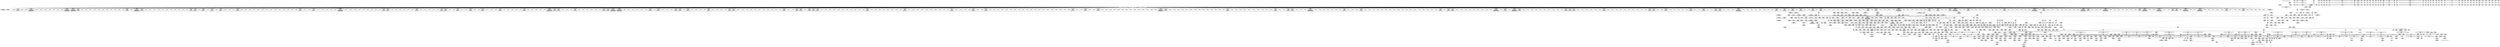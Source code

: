 digraph {
	CE0x3f2ff20 [shape=record,shape=Mrecord,label="{CE0x3f2ff20|i16_7|*Constant*|*SummSource*}"]
	CE0x3f30460 [shape=record,shape=Mrecord,label="{CE0x3f30460|avc_has_perm:tclass|Function::avc_has_perm&Arg::tclass::|*SummSink*}"]
	CE0x3f9c3c0 [shape=record,shape=Mrecord,label="{CE0x3f9c3c0|current_sid:tmp13|security/selinux/hooks.c,218|*SummSink*}"]
	CE0x3f54160 [shape=record,shape=Mrecord,label="{CE0x3f54160|may_rename:tmp27|security/selinux/hooks.c,1829|*SummSink*}"]
	CE0x3ee7960 [shape=record,shape=Mrecord,label="{CE0x3ee7960|i32_78|*Constant*|*SummSource*}"]
	CE0x3ea7530 [shape=record,shape=Mrecord,label="{CE0x3ea7530|may_rename:tmp17|security/selinux/hooks.c,1824|*SummSource*}"]
	CE0x3efe070 [shape=record,shape=Mrecord,label="{CE0x3efe070|may_rename:tmp5|security/selinux/hooks.c,1814}"]
	CE0x3e71f50 [shape=record,shape=Mrecord,label="{CE0x3e71f50|may_rename:if.then38}"]
	CE0x3e945a0 [shape=record,shape=Mrecord,label="{CE0x3e945a0|0:_i16,_56:_i8*,_:_CRE_544,552_|*MultipleSource*|*LoadInst*|security/selinux/hooks.c,1814|security/selinux/hooks.c,1814}"]
	CE0x3f9d450 [shape=record,shape=Mrecord,label="{CE0x3f9d450|GLOBAL:current_task|Global_var:current_task}"]
	CE0x3efda60 [shape=record,shape=Mrecord,label="{CE0x3efda60|0:_i16,_56:_i8*,_:_CRE_980,981_}"]
	CE0x3eec850 [shape=record,shape=Mrecord,label="{CE0x3eec850|get_current:entry|*SummSink*}"]
	CE0x3f38010 [shape=record,shape=Mrecord,label="{CE0x3f38010|28:_i32,_:_CRE_28,32_|*MultipleSource*|*LoadInst*|security/selinux/hooks.c,1813|security/selinux/hooks.c,1821|security/selinux/hooks.c,1813}"]
	CE0x3efed40 [shape=record,shape=Mrecord,label="{CE0x3efed40|may_rename:tmp25|security/selinux/hooks.c,1828|*SummSink*}"]
	CE0x3ee54a0 [shape=record,shape=Mrecord,label="{CE0x3ee54a0|i8*_getelementptr_inbounds_(_25_x_i8_,_25_x_i8_*_.str3,_i32_0,_i32_0)|*Constant*}"]
	CE0x3f60b90 [shape=record,shape=Mrecord,label="{CE0x3f60b90|i64*_getelementptr_inbounds_(_2_x_i64_,_2_x_i64_*___llvm_gcov_ctr98,_i64_0,_i64_0)|*Constant*|*SummSink*}"]
	CE0x3f35340 [shape=record,shape=Mrecord,label="{CE0x3f35340|i8_10|*Constant*}"]
	CE0x3f30e60 [shape=record,shape=Mrecord,label="{CE0x3f30e60|avc_has_perm:entry}"]
	CE0x3e40330 [shape=record,shape=Mrecord,label="{CE0x3e40330|current_sid:tmp3}"]
	CE0x3e85980 [shape=record,shape=Mrecord,label="{CE0x3e85980|104:_%struct.inode*,_:_CRE_175,176_}"]
	CE0x3e901c0 [shape=record,shape=Mrecord,label="{CE0x3e901c0|0:_i16,_56:_i8*,_:_CRE_336,344_|*MultipleSource*|*LoadInst*|security/selinux/hooks.c,1814|security/selinux/hooks.c,1814}"]
	CE0x3e6f780 [shape=record,shape=Mrecord,label="{CE0x3e6f780|current_sid:entry|*SummSource*}"]
	CE0x3e8b670 [shape=record,shape=Mrecord,label="{CE0x3e8b670|0:_i16,_56:_i8*,_:_CRE_253,254_}"]
	CE0x3f550b0 [shape=record,shape=Mrecord,label="{CE0x3f550b0|may_rename:cmp13|security/selinux/hooks.c,1829|*SummSink*}"]
	CE0x3f99920 [shape=record,shape=Mrecord,label="{CE0x3f99920|may_rename:tmp68|security/selinux/hooks.c,1846|*SummSource*}"]
	CE0x3ee9230 [shape=record,shape=Mrecord,label="{CE0x3ee9230|current_sid:tmp22|security/selinux/hooks.c,218|*SummSource*}"]
	CE0x3e94990 [shape=record,shape=Mrecord,label="{CE0x3e94990|0:_i16,_56:_i8*,_:_CRE_554,555_}"]
	CE0x3e903f0 [shape=record,shape=Mrecord,label="{CE0x3e903f0|0:_i16,_56:_i8*,_:_CRE_344,352_|*MultipleSource*|*LoadInst*|security/selinux/hooks.c,1814|security/selinux/hooks.c,1814}"]
	CE0x3ea0890 [shape=record,shape=Mrecord,label="{CE0x3ea0890|0:_i16,_56:_i8*,_:_CRE_816,824_|*MultipleSource*|*LoadInst*|security/selinux/hooks.c,1814|security/selinux/hooks.c,1814}"]
	CE0x3e99620 [shape=record,shape=Mrecord,label="{CE0x3e99620|0:_i16,_56:_i8*,_:_CRE_618,619_}"]
	CE0x3f50a70 [shape=record,shape=Mrecord,label="{CE0x3f50a70|i32_4|*Constant*|*SummSink*}"]
	CE0x3f327a0 [shape=record,shape=Mrecord,label="{CE0x3f327a0|i64_2|*Constant*|*SummSource*}"]
	CE0x3e874d0 [shape=record,shape=Mrecord,label="{CE0x3e874d0|104:_%struct.inode*,_:_CRE_198,199_}"]
	CE0x3e85720 [shape=record,shape=Mrecord,label="{CE0x3e85720|104:_%struct.inode*,_:_CRE_173,174_}"]
	CE0x3f54690 [shape=record,shape=Mrecord,label="{CE0x3f54690|may_rename:tmp28|security/selinux/hooks.c,1829|*SummSink*}"]
	CE0x3f51730 [shape=record,shape=Mrecord,label="{CE0x3f51730|may_rename:tmp24|security/selinux/hooks.c,1828}"]
	CE0x3eb4d20 [shape=record,shape=Mrecord,label="{CE0x3eb4d20|104:_%struct.inode*,_:_CRE_72,80_|*MultipleSource*|security/selinux/hooks.c,1814|Function::selinux_inode_rename&Arg::old_dentry::|Function::selinux_inode_rename&Arg::new_dentry::|Function::may_rename&Arg::new_dentry::|Function::may_rename&Arg::old_dentry::}"]
	CE0x3e6f000 [shape=record,shape=Mrecord,label="{CE0x3e6f000|may_rename:if.end54|*SummSource*}"]
	CE0x3f910c0 [shape=record,shape=Mrecord,label="{CE0x3f910c0|may_rename:tmp75|security/selinux/hooks.c,1850|*SummSource*}"]
	CE0x3fa0370 [shape=record,shape=Mrecord,label="{CE0x3fa0370|may_rename:d_inode41|security/selinux/hooks.c,1845|*SummSink*}"]
	CE0x3f5bfe0 [shape=record,shape=Mrecord,label="{CE0x3f5bfe0|may_rename:tmp35|security/selinux/hooks.c,1831|*SummSource*}"]
	CE0x3f84ea0 [shape=record,shape=Mrecord,label="{CE0x3f84ea0|may_rename:tmp79|security/selinux/hooks.c,1853|*SummSource*}"]
	CE0x3e426f0 [shape=record,shape=Mrecord,label="{CE0x3e426f0|may_rename:bb}"]
	CE0x3efca60 [shape=record,shape=Mrecord,label="{CE0x3efca60|0:_i16,_56:_i8*,_:_CRE_933,934_}"]
	CE0x3e8e720 [shape=record,shape=Mrecord,label="{CE0x3e8e720|0:_i16,_56:_i8*,_:_CRE_294,295_}"]
	CE0x3eeb2e0 [shape=record,shape=Mrecord,label="{CE0x3eeb2e0|current_sid:tmp20|security/selinux/hooks.c,218}"]
	CE0x3f36380 [shape=record,shape=Mrecord,label="{CE0x3f36380|may_rename:dentry|security/selinux/hooks.c,1820|*SummSource*}"]
	CE0x3e9cbb0 [shape=record,shape=Mrecord,label="{CE0x3e9cbb0|may_rename:av.0}"]
	CE0x3f13390 [shape=record,shape=Mrecord,label="{CE0x3f13390|may_rename:cmp|security/selinux/hooks.c,1815}"]
	CE0x3eae070 [shape=record,shape=Mrecord,label="{CE0x3eae070|0:_i16,_56:_i8*,_:_CRE_156,157_}"]
	CE0x3f9ec90 [shape=record,shape=Mrecord,label="{CE0x3f9ec90|get_current:tmp3|*SummSource*}"]
	CE0x3f805f0 [shape=record,shape=Mrecord,label="{CE0x3f805f0|may_rename:tmp57|security/selinux/hooks.c,1842|*SummSource*}"]
	CE0x3e58670 [shape=record,shape=Mrecord,label="{CE0x3e58670|0:_i16,_56:_i8*,_:_CRE_883,884_}"]
	CE0x3eec6f0 [shape=record,shape=Mrecord,label="{CE0x3eec6f0|get_current:entry|*SummSource*}"]
	CE0x3f2dcc0 [shape=record,shape=Mrecord,label="{CE0x3f2dcc0|may_rename:tmp61|security/selinux/hooks.c,1843|*SummSink*}"]
	CE0x3e48d60 [shape=record,shape=Mrecord,label="{CE0x3e48d60|104:_%struct.inode*,_:_CRE_144,145_}"]
	CE0x3f4c690 [shape=record,shape=Mrecord,label="{CE0x3f4c690|may_rename:d_inode25|security/selinux/hooks.c,1838}"]
	CE0x3e58ec0 [shape=record,shape=Mrecord,label="{CE0x3e58ec0|0:_i16,_56:_i8*,_:_CRE_890,891_}"]
	CE0x3f2e6e0 [shape=record,shape=Mrecord,label="{CE0x3f2e6e0|may_rename:d_inode39|security/selinux/hooks.c,1844|*SummSource*}"]
	CE0x3e595a0 [shape=record,shape=Mrecord,label="{CE0x3e595a0|i64_1|*Constant*}"]
	CE0x3e98f00 [shape=record,shape=Mrecord,label="{CE0x3e98f00|0:_i16,_56:_i8*,_:_CRE_612,613_}"]
	CE0x3e8c380 [shape=record,shape=Mrecord,label="{CE0x3e8c380|0:_i16,_56:_i8*,_:_CRE_264,265_}"]
	CE0x3fa0f10 [shape=record,shape=Mrecord,label="{CE0x3fa0f10|i64_16777216|*Constant*}"]
	CE0x3e40f70 [shape=record,shape=Mrecord,label="{CE0x3e40f70|i64*_getelementptr_inbounds_(_11_x_i64_,_11_x_i64_*___llvm_gcov_ctr125,_i64_0,_i64_1)|*Constant*}"]
	CE0x3e50070 [shape=record,shape=Mrecord,label="{CE0x3e50070|selinux_inode_rename:bb|*SummSink*}"]
	CE0x3eac800 [shape=record,shape=Mrecord,label="{CE0x3eac800|may_rename:tmp4|*LoadInst*|security/selinux/hooks.c,1814|*SummSink*}"]
	CE0x3f830b0 [shape=record,shape=Mrecord,label="{CE0x3f830b0|may_rename:tmp53|security/selinux/hooks.c,1841}"]
	CE0x3e933f0 [shape=record,shape=Mrecord,label="{CE0x3e933f0|0:_i16,_56:_i8*,_:_CRE_488,496_|*MultipleSource*|*LoadInst*|security/selinux/hooks.c,1814|security/selinux/hooks.c,1814}"]
	CE0x3e59380 [shape=record,shape=Mrecord,label="{CE0x3e59380|0:_i16,_56:_i8*,_:_CRE_894,895_}"]
	CE0x3e381b0 [shape=record,shape=Mrecord,label="{CE0x3e381b0|i64*_getelementptr_inbounds_(_2_x_i64_,_2_x_i64_*___llvm_gcov_ctr227,_i64_0,_i64_1)|*Constant*|*SummSink*}"]
	CE0x3e4e810 [shape=record,shape=Mrecord,label="{CE0x3e4e810|i64_1|*Constant*}"]
	CE0x3eb2090 [shape=record,shape=Mrecord,label="{CE0x3eb2090|0:_i16,_56:_i8*,_:_CRE_104,112_|*MultipleSource*|*LoadInst*|security/selinux/hooks.c,1814|security/selinux/hooks.c,1814}"]
	CE0x3f58270 [shape=record,shape=Mrecord,label="{CE0x3f58270|i64_11|*Constant*}"]
	CE0x3efc5a0 [shape=record,shape=Mrecord,label="{CE0x3efc5a0|0:_i16,_56:_i8*,_:_CRE_929,930_}"]
	CE0x3f90340 [shape=record,shape=Mrecord,label="{CE0x3f90340|i64_1024|*Constant*|*SummSink*}"]
	CE0x3f32160 [shape=record,shape=Mrecord,label="{CE0x3f32160|may_rename:tobool|security/selinux/hooks.c,1823}"]
	CE0x3f80450 [shape=record,shape=Mrecord,label="{CE0x3f80450|may_rename:tmp57|security/selinux/hooks.c,1842}"]
	CE0x3e7aec0 [shape=record,shape=Mrecord,label="{CE0x3e7aec0|current_sid:tobool|security/selinux/hooks.c,218|*SummSource*}"]
	CE0x3f30d30 [shape=record,shape=Mrecord,label="{CE0x3f30d30|i32_(i32,_i32,_i16,_i32,_%struct.common_audit_data*)*_bitcast_(i32_(i32,_i32,_i16,_i32,_%struct.common_audit_data.495*)*_avc_has_perm_to_i32_(i32,_i32,_i16,_i32,_%struct.common_audit_data*)*)|*Constant*|*SummSink*}"]
	CE0x3ee7d80 [shape=record,shape=Mrecord,label="{CE0x3ee7d80|current_sid:cred|security/selinux/hooks.c,218|*SummSink*}"]
	CE0x3e90780 [shape=record,shape=Mrecord,label="{CE0x3e90780|0:_i16,_56:_i8*,_:_CRE_360,376_|*MultipleSource*|*LoadInst*|security/selinux/hooks.c,1814|security/selinux/hooks.c,1814}"]
	CE0x3e42b10 [shape=record,shape=Mrecord,label="{CE0x3e42b10|current_sid:tmp7|security/selinux/hooks.c,218|*SummSink*}"]
	CE0x3e8ce30 [shape=record,shape=Mrecord,label="{CE0x3e8ce30|0:_i16,_56:_i8*,_:_CRE_273,274_}"]
	CE0x3eec4b0 [shape=record,shape=Mrecord,label="{CE0x3eec4b0|GLOBAL:get_current|*Constant*|*SummSink*}"]
	CE0x3f8a6e0 [shape=record,shape=Mrecord,label="{CE0x3f8a6e0|i64_22|*Constant*}"]
	CE0x3e447a0 [shape=record,shape=Mrecord,label="{CE0x3e447a0|may_rename:tmp63|*LoadInst*|security/selinux/hooks.c,1844|*SummSink*}"]
	CE0x3f92e90 [shape=record,shape=Mrecord,label="{CE0x3f92e90|may_rename:tmp66|*LoadInst*|security/selinux/hooks.c,1845|*SummSource*}"]
	CE0x3f4e400 [shape=record,shape=Mrecord,label="{CE0x3f4e400|i32_9437184|*Constant*|*SummSource*}"]
	CE0x3e9bd70 [shape=record,shape=Mrecord,label="{CE0x3e9bd70|0:_i16,_56:_i8*,_:_CRE_760,768_|*MultipleSource*|*LoadInst*|security/selinux/hooks.c,1814|security/selinux/hooks.c,1814}"]
	CE0x3f80a70 [shape=record,shape=Mrecord,label="{CE0x3f80a70|may_rename:tmp57|security/selinux/hooks.c,1842|*SummSink*}"]
	CE0x3ee4910 [shape=record,shape=Mrecord,label="{CE0x3ee4910|GLOBAL:lockdep_rcu_suspicious|*Constant*}"]
	CE0x3e9d330 [shape=record,shape=Mrecord,label="{CE0x3e9d330|may_rename:sid31|security/selinux/hooks.c,1840}"]
	CE0x3f2fd40 [shape=record,shape=Mrecord,label="{CE0x3f2fd40|i16_7|*Constant*}"]
	CE0x3f7fd90 [shape=record,shape=Mrecord,label="{CE0x3f7fd90|may_rename:tmp56|security/selinux/hooks.c,1842|*SummSource*}"]
	CE0x3eaecb0 [shape=record,shape=Mrecord,label="{CE0x3eaecb0|0:_i16,_56:_i8*,_:_CRE_166,167_}"]
	CE0x3f59f90 [shape=record,shape=Mrecord,label="{CE0x3f59f90|i64*_getelementptr_inbounds_(_29_x_i64_,_29_x_i64_*___llvm_gcov_ctr228,_i64_0,_i64_14)|*Constant*|*SummSink*}"]
	CE0x3ea2b50 [shape=record,shape=Mrecord,label="{CE0x3ea2b50|GLOBAL:__llvm_gcov_ctr125|Global_var:__llvm_gcov_ctr125}"]
	CE0x3e97e60 [shape=record,shape=Mrecord,label="{CE0x3e97e60|0:_i16,_56:_i8*,_:_CRE_598,599_}"]
	CE0x3e3d340 [shape=record,shape=Mrecord,label="{CE0x3e3d340|selinux_inode_rename:old_inode|Function::selinux_inode_rename&Arg::old_inode::|*SummSink*}"]
	CE0x3eb0c50 [shape=record,shape=Mrecord,label="{CE0x3eb0c50|0:_i16,_56:_i8*,_:_CRE_12,16_|*MultipleSource*|*LoadInst*|security/selinux/hooks.c,1814|security/selinux/hooks.c,1814}"]
	CE0x3fa1330 [shape=record,shape=Mrecord,label="{CE0x3fa1330|may_rename:tobool52|security/selinux/hooks.c,1849|*SummSink*}"]
	CE0x3e8dc70 [shape=record,shape=Mrecord,label="{CE0x3e8dc70|0:_i16,_56:_i8*,_:_CRE_285,286_}"]
	CE0x3e9b7d0 [shape=record,shape=Mrecord,label="{CE0x3e9b7d0|0:_i16,_56:_i8*,_:_CRE_736,740_|*MultipleSource*|*LoadInst*|security/selinux/hooks.c,1814|security/selinux/hooks.c,1814}"]
	CE0x3f49910 [shape=record,shape=Mrecord,label="{CE0x3f49910|i64_8|*Constant*|*SummSink*}"]
	CE0x3e48570 [shape=record,shape=Mrecord,label="{CE0x3e48570|104:_%struct.inode*,_:_CRE_94,95_}"]
	CE0x3f610e0 [shape=record,shape=Mrecord,label="{CE0x3f610e0|i64*_getelementptr_inbounds_(_2_x_i64_,_2_x_i64_*___llvm_gcov_ctr98,_i64_0,_i64_0)|*Constant*}"]
	CE0x3eaf9c0 [shape=record,shape=Mrecord,label="{CE0x3eaf9c0|0:_i16,_56:_i8*,_:_CRE_177,178_}"]
	CE0x3f4af90 [shape=record,shape=Mrecord,label="{CE0x3f4af90|i64*_getelementptr_inbounds_(_29_x_i64_,_29_x_i64_*___llvm_gcov_ctr228,_i64_0,_i64_6)|*Constant*}"]
	CE0x3ea92f0 [shape=record,shape=Mrecord,label="{CE0x3ea92f0|104:_%struct.inode*,_:_CRE_222,223_}"]
	CE0x3f56690 [shape=record,shape=Mrecord,label="{CE0x3f56690|may_rename:tmp31|security/selinux/hooks.c,1829|*SummSink*}"]
	CE0x3f35810 [shape=record,shape=Mrecord,label="{CE0x3f35810|may_rename:u|security/selinux/hooks.c,1820|*SummSource*}"]
	CE0x3e8e000 [shape=record,shape=Mrecord,label="{CE0x3e8e000|0:_i16,_56:_i8*,_:_CRE_288,289_}"]
	CE0x3e6f0a0 [shape=record,shape=Mrecord,label="{CE0x3e6f0a0|may_rename:if.end54|*SummSink*}"]
	CE0x3e8e130 [shape=record,shape=Mrecord,label="{CE0x3e8e130|0:_i16,_56:_i8*,_:_CRE_289,290_}"]
	CE0x3e42540 [shape=record,shape=Mrecord,label="{CE0x3e42540|may_rename:if.end11|*SummSource*}"]
	CE0x3e83f60 [shape=record,shape=Mrecord,label="{CE0x3e83f60|104:_%struct.inode*,_:_CRE_153,154_}"]
	CE0x3e7da80 [shape=record,shape=Mrecord,label="{CE0x3e7da80|GLOBAL:__llvm_gcov_ctr228|Global_var:__llvm_gcov_ctr228|*SummSource*}"]
	CE0x3e73b00 [shape=record,shape=Mrecord,label="{CE0x3e73b00|current_sid:tmp10|security/selinux/hooks.c,218}"]
	CE0x3e730a0 [shape=record,shape=Mrecord,label="{CE0x3e730a0|may_rename:if.then20|*SummSink*}"]
	CE0x3e482d0 [shape=record,shape=Mrecord,label="{CE0x3e482d0|104:_%struct.inode*,_:_CRE_91,92_}"]
	CE0x3e8ded0 [shape=record,shape=Mrecord,label="{CE0x3e8ded0|0:_i16,_56:_i8*,_:_CRE_287,288_}"]
	CE0x3efe7e0 [shape=record,shape=Mrecord,label="{CE0x3efe7e0|may_rename:tmp5|security/selinux/hooks.c,1814|*SummSource*}"]
	CE0x3f58f20 [shape=record,shape=Mrecord,label="{CE0x3f58f20|may_rename:tmp41|security/selinux/hooks.c,1833}"]
	CE0x3f9e640 [shape=record,shape=Mrecord,label="{CE0x3f9e640|current_sid:if.then}"]
	CE0x3e8e4c0 [shape=record,shape=Mrecord,label="{CE0x3e8e4c0|0:_i16,_56:_i8*,_:_CRE_292,293_}"]
	CE0x3e87010 [shape=record,shape=Mrecord,label="{CE0x3e87010|104:_%struct.inode*,_:_CRE_194,195_}"]
	CE0x3f12d20 [shape=record,shape=Mrecord,label="{CE0x3f12d20|may_rename:tmp8|security/selinux/hooks.c,1815}"]
	CE0x3f896e0 [shape=record,shape=Mrecord,label="{CE0x3f896e0|may_rename:tmp72|security/selinux/hooks.c,1849|*SummSink*}"]
	CE0x3f50c00 [shape=record,shape=Mrecord,label="{CE0x3f50c00|may_rename:tmp19|security/selinux/hooks.c,1826}"]
	CE0x3e38830 [shape=record,shape=Mrecord,label="{CE0x3e38830|i64*_getelementptr_inbounds_(_2_x_i64_,_2_x_i64_*___llvm_gcov_ctr227,_i64_0,_i64_0)|*Constant*}"]
	CE0x3f91d50 [shape=record,shape=Mrecord,label="{CE0x3f91d50|may_rename:tmp69|security/selinux/hooks.c,1847|*SummSource*}"]
	CE0x3ee68b0 [shape=record,shape=Mrecord,label="{CE0x3ee68b0|current_sid:tmp16|security/selinux/hooks.c,218}"]
	CE0x5aca740 [shape=record,shape=Mrecord,label="{CE0x5aca740|selinux_inode_rename:tmp3|*SummSource*}"]
	CE0x3eff1b0 [shape=record,shape=Mrecord,label="{CE0x3eff1b0|may_rename:tobool12|security/selinux/hooks.c,1829|*SummSource*}"]
	CE0x3e71110 [shape=record,shape=Mrecord,label="{CE0x3e71110|may_rename:if.then34}"]
	CE0x3f56bc0 [shape=record,shape=Mrecord,label="{CE0x3f56bc0|may_rename:tmp32|security/selinux/hooks.c,1829|*SummSink*}"]
	CE0x3f12900 [shape=record,shape=Mrecord,label="{CE0x3f12900|may_rename:i_mode|security/selinux/hooks.c,1815}"]
	CE0x3f31440 [shape=record,shape=Mrecord,label="{CE0x3f31440|avc_has_perm:requested|Function::avc_has_perm&Arg::requested::|*SummSource*}"]
	CE0x3f4a4a0 [shape=record,shape=Mrecord,label="{CE0x3f4a4a0|may_rename:tmp26|security/selinux/hooks.c,1829|*SummSink*}"]
	CE0x3ea1190 [shape=record,shape=Mrecord,label="{CE0x3ea1190|0:_i16,_56:_i8*,_:_CRE_856,864_|*MultipleSource*|*LoadInst*|security/selinux/hooks.c,1814|security/selinux/hooks.c,1814}"]
	CE0x3f90560 [shape=record,shape=Mrecord,label="{CE0x3f90560|may_rename:cond|security/selinux/hooks.c,1848|*SummSource*}"]
	CE0x3e88cd0 [shape=record,shape=Mrecord,label="{CE0x3e88cd0|0:_i16,_56:_i8*,_:_CRE_194,195_}"]
	CE0x3ea0a70 [shape=record,shape=Mrecord,label="{CE0x3ea0a70|0:_i16,_56:_i8*,_:_CRE_824,832_|*MultipleSource*|*LoadInst*|security/selinux/hooks.c,1814|security/selinux/hooks.c,1814}"]
	CE0x3e74080 [shape=record,shape=Mrecord,label="{CE0x3e74080|may_rename:if.end22|*SummSource*}"]
	CE0x3eabd50 [shape=record,shape=Mrecord,label="{CE0x3eabd50|104:_%struct.inode*,_:_CRE_313,314_}"]
	CE0x3e30f40 [shape=record,shape=Mrecord,label="{CE0x3e30f40|i64*_getelementptr_inbounds_(_29_x_i64_,_29_x_i64_*___llvm_gcov_ctr228,_i64_0,_i64_3)|*Constant*|*SummSink*}"]
	CE0x3e57bc0 [shape=record,shape=Mrecord,label="{CE0x3e57bc0|0:_i16,_56:_i8*,_:_CRE_874,875_}"]
	CE0x3e23700 [shape=record,shape=Mrecord,label="{CE0x3e23700|_ret_i32_%call,_!dbg_!27716|security/selinux/hooks.c,2800}"]
	CE0x3e70e50 [shape=record,shape=Mrecord,label="{CE0x3e70e50|may_rename:return|*SummSink*}"]
	CE0x3f517a0 [shape=record,shape=Mrecord,label="{CE0x3f517a0|may_rename:tmp24|security/selinux/hooks.c,1828|*SummSource*}"]
	CE0x3f36310 [shape=record,shape=Mrecord,label="{CE0x3f36310|may_rename:dentry|security/selinux/hooks.c,1820}"]
	CE0x3f50c70 [shape=record,shape=Mrecord,label="{CE0x3f50c70|may_rename:sclass|security/selinux/hooks.c,1826}"]
	CE0x3f57ef0 [shape=record,shape=Mrecord,label="{CE0x3f57ef0|may_rename:tmp34|security/selinux/hooks.c,1830|*SummSource*}"]
	CE0x3f4ab30 [shape=record,shape=Mrecord,label="{CE0x3f4ab30|may_rename:tmp23|security/selinux/hooks.c,1827}"]
	CE0x3e85e40 [shape=record,shape=Mrecord,label="{CE0x3e85e40|104:_%struct.inode*,_:_CRE_179,180_}"]
	CE0x3e8d680 [shape=record,shape=Mrecord,label="{CE0x3e8d680|0:_i16,_56:_i8*,_:_CRE_280,281_}"]
	CE0x3eaa9d0 [shape=record,shape=Mrecord,label="{CE0x3eaa9d0|104:_%struct.inode*,_:_CRE_288,296_|*MultipleSource*|security/selinux/hooks.c,1814|Function::selinux_inode_rename&Arg::old_dentry::|Function::selinux_inode_rename&Arg::new_dentry::|Function::may_rename&Arg::new_dentry::|Function::may_rename&Arg::old_dentry::}"]
	CE0x3e35240 [shape=record,shape=Mrecord,label="{CE0x3e35240|i64*_getelementptr_inbounds_(_2_x_i64_,_2_x_i64_*___llvm_gcov_ctr98,_i64_0,_i64_0)|*Constant*|*SummSource*}"]
	CE0x3e72b30 [shape=record,shape=Mrecord,label="{CE0x3e72b30|GLOBAL:__llvm_gcov_ctr125|Global_var:__llvm_gcov_ctr125|*SummSink*}"]
	CE0x3f51a80 [shape=record,shape=Mrecord,label="{CE0x3f51a80|may_rename:tmp25|security/selinux/hooks.c,1828}"]
	CE0x3efade0 [shape=record,shape=Mrecord,label="{CE0x3efade0|0:_i16,_56:_i8*,_:_CRE_909,910_}"]
	CE0x3e70930 [shape=record,shape=Mrecord,label="{CE0x3e70930|_ret_i32_%tmp24,_!dbg_!27742|security/selinux/hooks.c,220|*SummSource*}"]
	CE0x3e8c5e0 [shape=record,shape=Mrecord,label="{CE0x3e8c5e0|0:_i16,_56:_i8*,_:_CRE_266,267_}"]
	CE0x3e72d40 [shape=record,shape=Mrecord,label="{CE0x3e72d40|current_sid:tmp5|security/selinux/hooks.c,218|*SummSource*}"]
	CE0x3eabe80 [shape=record,shape=Mrecord,label="{CE0x3eabe80|104:_%struct.inode*,_:_CRE_314,315_}"]
	CE0x3e85000 [shape=record,shape=Mrecord,label="{CE0x3e85000|104:_%struct.inode*,_:_CRE_167,168_}"]
	CE0x3e95990 [shape=record,shape=Mrecord,label="{CE0x3e95990|0:_i16,_56:_i8*,_:_CRE_567,568_}"]
	CE0x3e973b0 [shape=record,shape=Mrecord,label="{CE0x3e973b0|0:_i16,_56:_i8*,_:_CRE_589,590_}"]
	CE0x3efe420 [shape=record,shape=Mrecord,label="{CE0x3efe420|0:_i16,_56:_i8*,_:_CRE_992,1000_|*MultipleSource*|*LoadInst*|security/selinux/hooks.c,1814|security/selinux/hooks.c,1814}"]
	CE0x3f5e570 [shape=record,shape=Mrecord,label="{CE0x3f5e570|i32_4194304|*Constant*|*SummSink*}"]
	CE0x3e9fda0 [shape=record,shape=Mrecord,label="{CE0x3e9fda0|i64*_getelementptr_inbounds_(_29_x_i64_,_29_x_i64_*___llvm_gcov_ctr228,_i64_0,_i64_17)|*Constant*}"]
	CE0x3f51810 [shape=record,shape=Mrecord,label="{CE0x3f51810|may_rename:tmp24|security/selinux/hooks.c,1828|*SummSink*}"]
	CE0x3e99d40 [shape=record,shape=Mrecord,label="{CE0x3e99d40|0:_i16,_56:_i8*,_:_CRE_864,865_}"]
	CE0x3efe5b0 [shape=record,shape=Mrecord,label="{CE0x3efe5b0|0:_i16,_56:_i8*,_:_CRE_1000,1008_|*MultipleSource*|*LoadInst*|security/selinux/hooks.c,1814|security/selinux/hooks.c,1814}"]
	CE0x3f60940 [shape=record,shape=Mrecord,label="{CE0x3f60940|current_sid:tmp24|security/selinux/hooks.c,220|*SummSink*}"]
	CE0x3eea480 [shape=record,shape=Mrecord,label="{CE0x3eea480|current_sid:tmp18|security/selinux/hooks.c,218}"]
	CE0x5aca640 [shape=record,shape=Mrecord,label="{CE0x5aca640|selinux_inode_rename:tmp3}"]
	CE0x3f9b140 [shape=record,shape=Mrecord,label="{CE0x3f9b140|current_sid:bb|*SummSource*}"]
	CE0x3eb0800 [shape=record,shape=Mrecord,label="{CE0x3eb0800|0:_i16,_56:_i8*,_:_CRE_189,190_}"]
	CE0x3e8d2f0 [shape=record,shape=Mrecord,label="{CE0x3e8d2f0|0:_i16,_56:_i8*,_:_CRE_277,278_}"]
	CE0x3e94000 [shape=record,shape=Mrecord,label="{CE0x3e94000|0:_i16,_56:_i8*,_:_CRE_528,536_|*MultipleSource*|*LoadInst*|security/selinux/hooks.c,1814|security/selinux/hooks.c,1814}"]
	CE0x3e41680 [shape=record,shape=Mrecord,label="{CE0x3e41680|may_rename:if.then|*SummSource*}"]
	CE0x3ea9550 [shape=record,shape=Mrecord,label="{CE0x3ea9550|104:_%struct.inode*,_:_CRE_224,232_|*MultipleSource*|security/selinux/hooks.c,1814|Function::selinux_inode_rename&Arg::old_dentry::|Function::selinux_inode_rename&Arg::new_dentry::|Function::may_rename&Arg::new_dentry::|Function::may_rename&Arg::old_dentry::}"]
	CE0x3e93190 [shape=record,shape=Mrecord,label="{CE0x3e93190|0:_i16,_56:_i8*,_:_CRE_487,488_}"]
	CE0x3ead230 [shape=record,shape=Mrecord,label="{CE0x3ead230|0:_i16,_56:_i8*,_:_CRE_144,145_}"]
	CE0x3eb3150 [shape=record,shape=Mrecord,label="{CE0x3eb3150|0:_i16,_56:_i8*,_:_CRE_4,8_|*MultipleSource*|*LoadInst*|security/selinux/hooks.c,1814|security/selinux/hooks.c,1814}"]
	CE0x3e58c60 [shape=record,shape=Mrecord,label="{CE0x3e58c60|0:_i16,_56:_i8*,_:_CRE_888,889_}"]
	CE0x3e8b7a0 [shape=record,shape=Mrecord,label="{CE0x3e8b7a0|0:_i16,_56:_i8*,_:_CRE_254,255_}"]
	CE0x3ead360 [shape=record,shape=Mrecord,label="{CE0x3ead360|0:_i16,_56:_i8*,_:_CRE_145,146_}"]
	CE0x3e8e980 [shape=record,shape=Mrecord,label="{CE0x3e8e980|0:_i16,_56:_i8*,_:_CRE_296,297_}"]
	CE0x3f323d0 [shape=record,shape=Mrecord,label="{CE0x3f323d0|may_rename:tobool|security/selinux/hooks.c,1823|*SummSource*}"]
	CE0x3f5b030 [shape=record,shape=Mrecord,label="{CE0x3f5b030|i64*_getelementptr_inbounds_(_29_x_i64_,_29_x_i64_*___llvm_gcov_ctr228,_i64_0,_i64_13)|*Constant*}"]
	CE0x3f03050 [shape=record,shape=Mrecord,label="{CE0x3f03050|may_rename:sclass|security/selinux/hooks.c,1826|*SummSink*}"]
	CE0x3e53540 [shape=record,shape=Mrecord,label="{CE0x3e53540|i64*_getelementptr_inbounds_(_11_x_i64_,_11_x_i64_*___llvm_gcov_ctr125,_i64_0,_i64_1)|*Constant*|*SummSource*}"]
	CE0x3f85f30 [shape=record,shape=Mrecord,label="{CE0x3f85f30|may_rename:call51|security/selinux/hooks.c,1846|*SummSink*}"]
	CE0x3eaeb80 [shape=record,shape=Mrecord,label="{CE0x3eaeb80|0:_i16,_56:_i8*,_:_CRE_165,166_}"]
	CE0x3e953a0 [shape=record,shape=Mrecord,label="{CE0x3e953a0|0:_i16,_56:_i8*,_:_CRE_562,563_}"]
	CE0x3e3ede0 [shape=record,shape=Mrecord,label="{CE0x3e3ede0|COLLAPSED:_GCMRE___llvm_gcov_ctr228_internal_global_29_x_i64_zeroinitializer:_elem_0:default:}"]
	CE0x3f5ccc0 [shape=record,shape=Mrecord,label="{CE0x3f5ccc0|may_rename:tmp39|security/selinux/hooks.c,1832|*SummSource*}"]
	CE0x3fa0210 [shape=record,shape=Mrecord,label="{CE0x3fa0210|may_rename:d_inode41|security/selinux/hooks.c,1845|*SummSource*}"]
	CE0x3e96c90 [shape=record,shape=Mrecord,label="{CE0x3e96c90|0:_i16,_56:_i8*,_:_CRE_583,584_}"]
	CE0x3eade10 [shape=record,shape=Mrecord,label="{CE0x3eade10|0:_i16,_56:_i8*,_:_CRE_154,155_}"]
	CE0x3ea7ad0 [shape=record,shape=Mrecord,label="{CE0x3ea7ad0|may_rename:sid7|security/selinux/hooks.c,1825|*SummSource*}"]
	CE0x3f5f450 [shape=record,shape=Mrecord,label="{CE0x3f5f450|current_sid:sid|security/selinux/hooks.c,220|*SummSource*}"]
	CE0x3e36690 [shape=record,shape=Mrecord,label="{CE0x3e36690|GLOBAL:may_rename|*Constant*}"]
	CE0x3e41570 [shape=record,shape=Mrecord,label="{CE0x3e41570|may_rename:if.then}"]
	CE0x3e914d0 [shape=record,shape=Mrecord,label="{CE0x3e914d0|0:_i16,_56:_i8*,_:_CRE_424,432_|*MultipleSource*|*LoadInst*|security/selinux/hooks.c,1814|security/selinux/hooks.c,1814}"]
	CE0x3f93a00 [shape=record,shape=Mrecord,label="{CE0x3f93a00|i64*_getelementptr_inbounds_(_29_x_i64_,_29_x_i64_*___llvm_gcov_ctr228,_i64_0,_i64_28)|*Constant*}"]
	CE0x3e44b80 [shape=record,shape=Mrecord,label="{CE0x3e44b80|may_rename:i_mode42|security/selinux/hooks.c,1845}"]
	CE0x3ead6f0 [shape=record,shape=Mrecord,label="{CE0x3ead6f0|0:_i16,_56:_i8*,_:_CRE_148,149_}"]
	CE0x3e89c40 [shape=record,shape=Mrecord,label="{CE0x3e89c40|0:_i16,_56:_i8*,_:_CRE_207,208_}"]
	CE0x3e87860 [shape=record,shape=Mrecord,label="{CE0x3e87860|104:_%struct.inode*,_:_CRE_201,202_}"]
	CE0x3f4a390 [shape=record,shape=Mrecord,label="{CE0x3f4a390|may_rename:tmp26|security/selinux/hooks.c,1829|*SummSource*}"]
	CE0x3e829f0 [shape=record,shape=Mrecord,label="{CE0x3e829f0|current_sid:tmp2}"]
	CE0x3f814e0 [shape=record,shape=Mrecord,label="{CE0x3f814e0|may_rename:d_inode36|security/selinux/hooks.c,1843|*SummSink*}"]
	CE0x3efc0e0 [shape=record,shape=Mrecord,label="{CE0x3efc0e0|0:_i16,_56:_i8*,_:_CRE_925,926_}"]
	CE0x3f31db0 [shape=record,shape=Mrecord,label="{CE0x3f31db0|may_rename:tobool|security/selinux/hooks.c,1823|*SummSink*}"]
	CE0x3e960b0 [shape=record,shape=Mrecord,label="{CE0x3e960b0|0:_i16,_56:_i8*,_:_CRE_573,574_}"]
	CE0x3f2f2a0 [shape=record,shape=Mrecord,label="{CE0x3f2f2a0|avc_has_perm:entry|*SummSource*}"]
	CE0x3ee7740 [shape=record,shape=Mrecord,label="{CE0x3ee7740|i8*_getelementptr_inbounds_(_45_x_i8_,_45_x_i8_*_.str12,_i32_0,_i32_0)|*Constant*|*SummSink*}"]
	CE0x3f5ea40 [shape=record,shape=Mrecord,label="{CE0x3f5ea40|may_rename:tobool19|security/selinux/hooks.c,1832}"]
	CE0x3e45140 [shape=record,shape=Mrecord,label="{CE0x3e45140|GLOBAL:__llvm_gcov_ctr228|Global_var:__llvm_gcov_ctr228}"]
	CE0x3ef9fa0 [shape=record,shape=Mrecord,label="{CE0x3ef9fa0|0:_i16,_56:_i8*,_:_CRE_897,898_}"]
	CE0x3eaacb0 [shape=record,shape=Mrecord,label="{CE0x3eaacb0|104:_%struct.inode*,_:_CRE_296,304_|*MultipleSource*|security/selinux/hooks.c,1814|Function::selinux_inode_rename&Arg::old_dentry::|Function::selinux_inode_rename&Arg::new_dentry::|Function::may_rename&Arg::new_dentry::|Function::may_rename&Arg::old_dentry::}"]
	CE0x3fa2c90 [shape=record,shape=Mrecord,label="{CE0x3fa2c90|may_rename:sid47|security/selinux/hooks.c,1846}"]
	CE0x3eacc60 [shape=record,shape=Mrecord,label="{CE0x3eacc60|0:_i16,_56:_i8*,_:_CRE_139,140_}"]
	CE0x3f527a0 [shape=record,shape=Mrecord,label="{CE0x3f527a0|may_rename:tobool9|security/selinux/hooks.c,1827}"]
	CE0x3ea04d0 [shape=record,shape=Mrecord,label="{CE0x3ea04d0|0:_i16,_56:_i8*,_:_CRE_800,804_|*MultipleSource*|*LoadInst*|security/selinux/hooks.c,1814|security/selinux/hooks.c,1814}"]
	CE0x3f39450 [shape=record,shape=Mrecord,label="{CE0x3f39450|may_rename:type|security/selinux/hooks.c,1818}"]
	CE0x3ee7380 [shape=record,shape=Mrecord,label="{CE0x3ee7380|i32_218|*Constant*|*SummSink*}"]
	CE0x3e848e0 [shape=record,shape=Mrecord,label="{CE0x3e848e0|104:_%struct.inode*,_:_CRE_161,162_}"]
	CE0x3f501f0 [shape=record,shape=Mrecord,label="{CE0x3f501f0|may_rename:tmp21|security/selinux/hooks.c,1827|*SummSink*}"]
	CE0x3ea8bd0 [shape=record,shape=Mrecord,label="{CE0x3ea8bd0|104:_%struct.inode*,_:_CRE_216,217_}"]
	CE0x3e6edd0 [shape=record,shape=Mrecord,label="{CE0x3e6edd0|may_rename:if.then10|*SummSink*}"]
	CE0x3ee4ca0 [shape=record,shape=Mrecord,label="{CE0x3ee4ca0|_call_void_lockdep_rcu_suspicious(i8*_getelementptr_inbounds_(_25_x_i8_,_25_x_i8_*_.str3,_i32_0,_i32_0),_i32_218,_i8*_getelementptr_inbounds_(_45_x_i8_,_45_x_i8_*_.str12,_i32_0,_i32_0))_#10,_!dbg_!27727|security/selinux/hooks.c,218}"]
	CE0x3f7fc60 [shape=record,shape=Mrecord,label="{CE0x3f7fc60|i64*_getelementptr_inbounds_(_29_x_i64_,_29_x_i64_*___llvm_gcov_ctr228,_i64_0,_i64_20)|*Constant*}"]
	CE0x3f8a440 [shape=record,shape=Mrecord,label="{CE0x3f8a440|may_rename:tobool37|security/selinux/hooks.c,1843|*SummSource*}"]
	CE0x3eab8f0 [shape=record,shape=Mrecord,label="{CE0x3eab8f0|104:_%struct.inode*,_:_CRE_309,310_}"]
	CE0x3eae400 [shape=record,shape=Mrecord,label="{CE0x3eae400|0:_i16,_56:_i8*,_:_CRE_159,160_}"]
	CE0x3fa1d50 [shape=record,shape=Mrecord,label="{CE0x3fa1d50|may_rename:and44|security/selinux/hooks.c,1845}"]
	CE0x3f93350 [shape=record,shape=Mrecord,label="{CE0x3f93350|may_rename:tmp80|security/selinux/hooks.c,1854}"]
	CE0x3e89780 [shape=record,shape=Mrecord,label="{CE0x3e89780|0:_i16,_56:_i8*,_:_CRE_203,204_}"]
	CE0x3f4ed20 [shape=record,shape=Mrecord,label="{CE0x3f4ed20|i64_2097152|*Constant*|*SummSource*}"]
	CE0x3e8f430 [shape=record,shape=Mrecord,label="{CE0x3e8f430|0:_i16,_56:_i8*,_:_CRE_305,306_}"]
	CE0x3fa2e10 [shape=record,shape=Mrecord,label="{CE0x3fa2e10|may_rename:sid47|security/selinux/hooks.c,1846|*SummSource*}"]
	CE0x3e8d8e0 [shape=record,shape=Mrecord,label="{CE0x3e8d8e0|0:_i16,_56:_i8*,_:_CRE_282,283_}"]
	CE0x3e893f0 [shape=record,shape=Mrecord,label="{CE0x3e893f0|0:_i16,_56:_i8*,_:_CRE_200,201_}"]
	CE0x3e479e0 [shape=record,shape=Mrecord,label="{CE0x3e479e0|may_rename:tmp2|*LoadInst*|security/selinux/hooks.c,1813|*SummSink*}"]
	CE0x3e74c10 [shape=record,shape=Mrecord,label="{CE0x3e74c10|current_sid:tmp4|security/selinux/hooks.c,218}"]
	CE0x3ea9ae0 [shape=record,shape=Mrecord,label="{CE0x3ea9ae0|104:_%struct.inode*,_:_CRE_248,256_|*MultipleSource*|security/selinux/hooks.c,1814|Function::selinux_inode_rename&Arg::old_dentry::|Function::selinux_inode_rename&Arg::new_dentry::|Function::may_rename&Arg::new_dentry::|Function::may_rename&Arg::old_dentry::}"]
	CE0x3f998b0 [shape=record,shape=Mrecord,label="{CE0x3f998b0|may_rename:tmp68|security/selinux/hooks.c,1846}"]
	CE0x3e9c130 [shape=record,shape=Mrecord,label="{CE0x3e9c130|0:_i16,_56:_i8*,_:_CRE_776,792_|*MultipleSource*|*LoadInst*|security/selinux/hooks.c,1814|security/selinux/hooks.c,1814}"]
	CE0x3e99c10 [shape=record,shape=Mrecord,label="{CE0x3e99c10|0:_i16,_56:_i8*,_:_CRE_623,624_}"]
	CE0x3e8af50 [shape=record,shape=Mrecord,label="{CE0x3e8af50|0:_i16,_56:_i8*,_:_CRE_247,248_}"]
	CE0x3eb0930 [shape=record,shape=Mrecord,label="{CE0x3eb0930|0:_i16,_56:_i8*,_:_CRE_190,191_}"]
	"CONST[source:2(external),value:2(dynamic)][purpose:{subject}][SrcIdx:2]"
	CE0x3f30790 [shape=record,shape=Mrecord,label="{CE0x3f30790|may_rename:call6|security/selinux/hooks.c,1821|*SummSource*}"]
	CE0x3e3bbb0 [shape=record,shape=Mrecord,label="{CE0x3e3bbb0|selinux_inode_rename:old_dentry|Function::selinux_inode_rename&Arg::old_dentry::}"]
	CE0x3f4ae60 [shape=record,shape=Mrecord,label="{CE0x3f4ae60|may_rename:tmp23|security/selinux/hooks.c,1827|*SummSink*}"]
	CE0x3e72460 [shape=record,shape=Mrecord,label="{CE0x3e72460|get_current:tmp4|./arch/x86/include/asm/current.h,14}"]
	CE0x3e487a0 [shape=record,shape=Mrecord,label="{CE0x3e487a0|104:_%struct.inode*,_:_CRE_96,104_|*MultipleSource*|security/selinux/hooks.c,1814|Function::selinux_inode_rename&Arg::old_dentry::|Function::selinux_inode_rename&Arg::new_dentry::|Function::may_rename&Arg::new_dentry::|Function::may_rename&Arg::old_dentry::}"]
	CE0x3f9c640 [shape=record,shape=Mrecord,label="{CE0x3f9c640|current_sid:tmp14|security/selinux/hooks.c,218|*SummSource*}"]
	CE0x3f9e210 [shape=record,shape=Mrecord,label="{CE0x3f9e210|get_current:tmp|*SummSink*}"]
	CE0x3e58080 [shape=record,shape=Mrecord,label="{CE0x3e58080|0:_i16,_56:_i8*,_:_CRE_878,879_}"]
	CE0x3e398b0 [shape=record,shape=Mrecord,label="{CE0x3e398b0|_ret_i32_%retval.0,_!dbg_!27814|security/selinux/hooks.c,1854|*SummSource*}"]
	CE0x3e239e0 [shape=record,shape=Mrecord,label="{CE0x3e239e0|_ret_i32_%call,_!dbg_!27716|security/selinux/hooks.c,2800|*SummSink*}"]
	CE0x3eb3fb0 [shape=record,shape=Mrecord,label="{CE0x3eb3fb0|0:_i16,_56:_i8*,_:_CRE_136,137_}"]
	CE0x3e96dc0 [shape=record,shape=Mrecord,label="{CE0x3e96dc0|0:_i16,_56:_i8*,_:_CRE_584,585_}"]
	CE0x3ee5c20 [shape=record,shape=Mrecord,label="{CE0x3ee5c20|GLOBAL:lockdep_rcu_suspicious|*Constant*|*SummSink*}"]
	CE0x3f00450 [shape=record,shape=Mrecord,label="{CE0x3f00450|may_rename:i_security4|security/selinux/hooks.c,1816|*SummSource*}"]
	CE0x3f5d270 [shape=record,shape=Mrecord,label="{CE0x3f5d270|may_rename:sclass17|security/selinux/hooks.c,1831|*SummSource*}"]
	CE0x3f5dcc0 [shape=record,shape=Mrecord,label="{CE0x3f5dcc0|i64_12|*Constant*|*SummSink*}"]
	CE0x3efa460 [shape=record,shape=Mrecord,label="{CE0x3efa460|0:_i16,_56:_i8*,_:_CRE_901,902_}"]
	CE0x3e2ba30 [shape=record,shape=Mrecord,label="{CE0x3e2ba30|may_rename:tmp1|*SummSink*}"]
	CE0x3eeba50 [shape=record,shape=Mrecord,label="{CE0x3eeba50|current_sid:call4|security/selinux/hooks.c,218}"]
	CE0x3eebee0 [shape=record,shape=Mrecord,label="{CE0x3eebee0|current_sid:call4|security/selinux/hooks.c,218|*SummSink*}"]
	CE0x3f00320 [shape=record,shape=Mrecord,label="{CE0x3f00320|may_rename:i_security4|security/selinux/hooks.c,1816}"]
	CE0x3ea6690 [shape=record,shape=Mrecord,label="{CE0x3ea6690|may_rename:tmp59|security/selinux/hooks.c,1843|*SummSink*}"]
	CE0x3e8f690 [shape=record,shape=Mrecord,label="{CE0x3e8f690|0:_i16,_56:_i8*,_:_CRE_307,308_}"]
	CE0x3f90440 [shape=record,shape=Mrecord,label="{CE0x3f90440|may_rename:cond|security/selinux/hooks.c,1848}"]
	CE0x3f53990 [shape=record,shape=Mrecord,label="{CE0x3f53990|may_rename:tmp76|security/selinux/hooks.c,1851|*SummSource*}"]
	CE0x3e5cd00 [shape=record,shape=Mrecord,label="{CE0x3e5cd00|may_rename:tmp}"]
	CE0x3e855f0 [shape=record,shape=Mrecord,label="{CE0x3e855f0|104:_%struct.inode*,_:_CRE_172,173_}"]
	CE0x3e52300 [shape=record,shape=Mrecord,label="{CE0x3e52300|selinux_inode_rename:old_inode|Function::selinux_inode_rename&Arg::old_inode::}"]
	CE0x3f98e00 [shape=record,shape=Mrecord,label="{CE0x3f98e00|may_rename:tmp70|security/selinux/hooks.c,1849}"]
	CE0x3e8b8d0 [shape=record,shape=Mrecord,label="{CE0x3e8b8d0|0:_i16,_56:_i8*,_:_CRE_255,256_}"]
	CE0x3f99510 [shape=record,shape=Mrecord,label="{CE0x3f99510|may_rename:tmp71|security/selinux/hooks.c,1849|*SummSink*}"]
	CE0x3f92210 [shape=record,shape=Mrecord,label="{CE0x3f92210|may_rename:i_security40|security/selinux/hooks.c,1844|*SummSink*}"]
	CE0x3f92700 [shape=record,shape=Mrecord,label="{CE0x3f92700|may_rename:tmp65|security/selinux/hooks.c,1844}"]
	CE0x3e9a4b0 [shape=record,shape=Mrecord,label="{CE0x3e9a4b0|0:_i16,_56:_i8*,_:_CRE_656,664_|*MultipleSource*|*LoadInst*|security/selinux/hooks.c,1814|security/selinux/hooks.c,1814}"]
	CE0x3eaa0a0 [shape=record,shape=Mrecord,label="{CE0x3eaa0a0|104:_%struct.inode*,_:_CRE_264,272_|*MultipleSource*|security/selinux/hooks.c,1814|Function::selinux_inode_rename&Arg::old_dentry::|Function::selinux_inode_rename&Arg::new_dentry::|Function::may_rename&Arg::new_dentry::|Function::may_rename&Arg::old_dentry::}"]
	CE0x3f4a290 [shape=record,shape=Mrecord,label="{CE0x3f4a290|may_rename:tmp26|security/selinux/hooks.c,1829}"]
	CE0x3ee2240 [shape=record,shape=Mrecord,label="{CE0x3ee2240|i64*_getelementptr_inbounds_(_11_x_i64_,_11_x_i64_*___llvm_gcov_ctr125,_i64_0,_i64_6)|*Constant*|*SummSource*}"]
	CE0x3f39700 [shape=record,shape=Mrecord,label="{CE0x3f39700|may_rename:type|security/selinux/hooks.c,1818|*SummSink*}"]
	CE0x3ea6bf0 [shape=record,shape=Mrecord,label="{CE0x3ea6bf0|may_rename:tmp61|security/selinux/hooks.c,1843}"]
	CE0x3e88e00 [shape=record,shape=Mrecord,label="{CE0x3e88e00|0:_i16,_56:_i8*,_:_CRE_195,196_}"]
	CE0x3e71730 [shape=record,shape=Mrecord,label="{CE0x3e71730|may_rename:if.end30}"]
	CE0x3f5e6e0 [shape=record,shape=Mrecord,label="{CE0x3f5e6e0|may_rename:tobool19|security/selinux/hooks.c,1832|*SummSink*}"]
	CE0x3eb05a0 [shape=record,shape=Mrecord,label="{CE0x3eb05a0|0:_i16,_56:_i8*,_:_CRE_187,188_}"]
	CE0x3f4c4f0 [shape=record,shape=Mrecord,label="{CE0x3f4c4f0|may_rename:dentry24|security/selinux/hooks.c,1836|*SummSink*}"]
	CE0x3f2e990 [shape=record,shape=Mrecord,label="{CE0x3f2e990|i64_0|*Constant*|*SummSink*}"]
	CE0x3f83430 [shape=record,shape=Mrecord,label="{CE0x3f83430|may_rename:tmp52|security/selinux/hooks.c,1841}"]
	CE0x3ea9dc0 [shape=record,shape=Mrecord,label="{CE0x3ea9dc0|104:_%struct.inode*,_:_CRE_256,264_|*MultipleSource*|security/selinux/hooks.c,1814|Function::selinux_inode_rename&Arg::old_dentry::|Function::selinux_inode_rename&Arg::new_dentry::|Function::may_rename&Arg::new_dentry::|Function::may_rename&Arg::old_dentry::}"]
	CE0x3ee90b0 [shape=record,shape=Mrecord,label="{CE0x3ee90b0|current_sid:tmp22|security/selinux/hooks.c,218}"]
	CE0x3e87730 [shape=record,shape=Mrecord,label="{CE0x3e87730|104:_%struct.inode*,_:_CRE_200,201_}"]
	CE0x3e59c50 [shape=record,shape=Mrecord,label="{CE0x3e59c50|may_rename:tmp15|security/selinux/hooks.c,1823}"]
	CE0x3f5e280 [shape=record,shape=Mrecord,label="{CE0x3f5e280|i32_4194304|*Constant*}"]
	CE0x3e8bd90 [shape=record,shape=Mrecord,label="{CE0x3e8bd90|0:_i16,_56:_i8*,_:_CRE_259,260_}"]
	CE0x3ee8100 [shape=record,shape=Mrecord,label="{CE0x3ee8100|current_sid:tmp21|security/selinux/hooks.c,218}"]
	CE0x3f567c0 [shape=record,shape=Mrecord,label="{CE0x3f567c0|may_rename:tmp32|security/selinux/hooks.c,1829}"]
	CE0x3f2f580 [shape=record,shape=Mrecord,label="{CE0x3f2f580|avc_has_perm:ssid|Function::avc_has_perm&Arg::ssid::}"]
	CE0x3f2d8e0 [shape=record,shape=Mrecord,label="{CE0x3f2d8e0|get_current:tmp1}"]
	CE0x3f5b160 [shape=record,shape=Mrecord,label="{CE0x3f5b160|may_rename:tmp40|security/selinux/hooks.c,1833|*SummSource*}"]
	CE0x3eb2eb0 [shape=record,shape=Mrecord,label="{CE0x3eb2eb0|0:_i16,_56:_i8*,_:_CRE_2,4_|*MultipleSource*|*LoadInst*|security/selinux/hooks.c,1814|security/selinux/hooks.c,1814}"]
	CE0x3eb1210 [shape=record,shape=Mrecord,label="{CE0x3eb1210|0:_i16,_56:_i8*,_:_CRE_48,56_|*MultipleSource*|*LoadInst*|security/selinux/hooks.c,1814|security/selinux/hooks.c,1814}"]
	CE0x3f30050 [shape=record,shape=Mrecord,label="{CE0x3f30050|i16_7|*Constant*|*SummSink*}"]
	CE0x3efacb0 [shape=record,shape=Mrecord,label="{CE0x3efacb0|0:_i16,_56:_i8*,_:_CRE_908,909_}"]
	CE0x3eb45f0 [shape=record,shape=Mrecord,label="{CE0x3eb45f0|104:_%struct.inode*,_:_CRE_40,48_|*MultipleSource*|security/selinux/hooks.c,1814|Function::selinux_inode_rename&Arg::old_dentry::|Function::selinux_inode_rename&Arg::new_dentry::|Function::may_rename&Arg::new_dentry::|Function::may_rename&Arg::old_dentry::}"]
	CE0x3ee0ec0 [shape=record,shape=Mrecord,label="{CE0x3ee0ec0|i1_true|*Constant*|*SummSource*}"]
	CE0x3e3ec60 [shape=record,shape=Mrecord,label="{CE0x3e3ec60|i64*_getelementptr_inbounds_(_29_x_i64_,_29_x_i64_*___llvm_gcov_ctr228,_i64_0,_i64_0)|*Constant*|*SummSink*}"]
	CE0x3f144b0 [shape=record,shape=Mrecord,label="{CE0x3f144b0|may_rename:and|security/selinux/hooks.c,1815|*SummSink*}"]
	CE0x3eafd50 [shape=record,shape=Mrecord,label="{CE0x3eafd50|0:_i16,_56:_i8*,_:_CRE_180,181_}"]
	CE0x515f970 [shape=record,shape=Mrecord,label="{CE0x515f970|selinux_inode_rename:tmp2|*SummSource*}"]
	CE0x3ee6cd0 [shape=record,shape=Mrecord,label="{CE0x3ee6cd0|current_sid:tmp16|security/selinux/hooks.c,218|*SummSink*}"]
	CE0x3efb3d0 [shape=record,shape=Mrecord,label="{CE0x3efb3d0|0:_i16,_56:_i8*,_:_CRE_914,915_}"]
	CE0x3e83640 [shape=record,shape=Mrecord,label="{CE0x3e83640|GLOBAL:current_sid.__warned|Global_var:current_sid.__warned|*SummSink*}"]
	CE0x3eb3da0 [shape=record,shape=Mrecord,label="{CE0x3eb3da0|104:_%struct.inode*,_:_CRE_8,12_|*MultipleSource*|security/selinux/hooks.c,1814|Function::selinux_inode_rename&Arg::old_dentry::|Function::selinux_inode_rename&Arg::new_dentry::|Function::may_rename&Arg::new_dentry::|Function::may_rename&Arg::old_dentry::}"]
	CE0x3f12250 [shape=record,shape=Mrecord,label="{CE0x3f12250|may_rename:d_inode2|security/selinux/hooks.c,1815|*SummSource*}"]
	CE0x3eea870 [shape=record,shape=Mrecord,label="{CE0x3eea870|current_sid:tmp18|security/selinux/hooks.c,218|*SummSink*}"]
	CE0x3e980c0 [shape=record,shape=Mrecord,label="{CE0x3e980c0|0:_i16,_56:_i8*,_:_CRE_600,601_}"]
	CE0x3e46ba0 [shape=record,shape=Mrecord,label="{CE0x3e46ba0|i64_1|*Constant*|*SummSink*}"]
	CE0x3efa590 [shape=record,shape=Mrecord,label="{CE0x3efa590|0:_i16,_56:_i8*,_:_CRE_902,903_}"]
	CE0x3f32730 [shape=record,shape=Mrecord,label="{CE0x3f32730|i64_2|*Constant*}"]
	CE0x3e425e0 [shape=record,shape=Mrecord,label="{CE0x3e425e0|may_rename:if.end11|*SummSink*}"]
	CE0x3ea3890 [shape=record,shape=Mrecord,label="{CE0x3ea3890|current_sid:if.end|*SummSource*}"]
	CE0x3e8f0a0 [shape=record,shape=Mrecord,label="{CE0x3e8f0a0|0:_i16,_56:_i8*,_:_CRE_302,303_}"]
	CE0x3ea9420 [shape=record,shape=Mrecord,label="{CE0x3ea9420|104:_%struct.inode*,_:_CRE_223,224_}"]
	CE0x3ee5da0 [shape=record,shape=Mrecord,label="{CE0x3ee5da0|i32_218|*Constant*}"]
	CE0x3f52440 [shape=record,shape=Mrecord,label="{CE0x3f52440|may_rename:tobool9|security/selinux/hooks.c,1827|*SummSink*}"]
	CE0x3f9a690 [shape=record,shape=Mrecord,label="{CE0x3f9a690|may_rename:conv43|security/selinux/hooks.c,1845}"]
	CE0x3f5fc20 [shape=record,shape=Mrecord,label="{CE0x3f5fc20|get_current:tmp}"]
	CE0x3e49690 [shape=record,shape=Mrecord,label="{CE0x3e49690|104:_%struct.inode*,_:_CRE_149,150_}"]
	CE0x3f30ff0 [shape=record,shape=Mrecord,label="{CE0x3f30ff0|i32_10485760|*Constant*|*SummSink*}"]
	CE0x3f5f170 [shape=record,shape=Mrecord,label="{CE0x3f5f170|i32_1|*Constant*}"]
	CE0x3e8a280 [shape=record,shape=Mrecord,label="{CE0x3e8a280|0:_i16,_56:_i8*,_:_CRE_224,232_|*MultipleSource*|*LoadInst*|security/selinux/hooks.c,1814|security/selinux/hooks.c,1814}"]
	CE0x3f60fb0 [shape=record,shape=Mrecord,label="{CE0x3f60fb0|get_current:bb|*SummSink*}"]
	CE0x3e87140 [shape=record,shape=Mrecord,label="{CE0x3e87140|104:_%struct.inode*,_:_CRE_195,196_}"]
	CE0x3ea3a70 [shape=record,shape=Mrecord,label="{CE0x3ea3a70|current_sid:land.lhs.true2|*SummSource*}"]
	CE0x3e95f80 [shape=record,shape=Mrecord,label="{CE0x3e95f80|0:_i16,_56:_i8*,_:_CRE_572,573_}"]
	CE0x3e98ca0 [shape=record,shape=Mrecord,label="{CE0x3e98ca0|0:_i16,_56:_i8*,_:_CRE_610,611_}"]
	CE0x3eac5a0 [shape=record,shape=Mrecord,label="{CE0x3eac5a0|may_rename:tmp4|*LoadInst*|security/selinux/hooks.c,1814}"]
	CE0x3eec330 [shape=record,shape=Mrecord,label="{CE0x3eec330|GLOBAL:get_current|*Constant*|*SummSource*}"]
	CE0x3e9bb90 [shape=record,shape=Mrecord,label="{CE0x3e9bb90|0:_i16,_56:_i8*,_:_CRE_752,756_|*MultipleSource*|*LoadInst*|security/selinux/hooks.c,1814|security/selinux/hooks.c,1814}"]
	CE0x3e94b70 [shape=record,shape=Mrecord,label="{CE0x3e94b70|0:_i16,_56:_i8*,_:_CRE_555,556_}"]
	CE0x3ea29d0 [shape=record,shape=Mrecord,label="{CE0x3ea29d0|current_sid:tmp5|security/selinux/hooks.c,218}"]
	CE0x3e98450 [shape=record,shape=Mrecord,label="{CE0x3e98450|0:_i16,_56:_i8*,_:_CRE_603,604_}"]
	CE0x3ee6b50 [shape=record,shape=Mrecord,label="{CE0x3ee6b50|current_sid:tmp16|security/selinux/hooks.c,218|*SummSource*}"]
	CE0x3f4f270 [shape=record,shape=Mrecord,label="{CE0x3f4f270|may_rename:or|security/selinux/hooks.c,1839|*SummSource*}"]
	CE0x3e4f310 [shape=record,shape=Mrecord,label="{CE0x3e4f310|may_rename:entry}"]
	CE0x3efc340 [shape=record,shape=Mrecord,label="{CE0x3efc340|0:_i16,_56:_i8*,_:_CRE_927,928_}"]
	CE0x3f30a40 [shape=record,shape=Mrecord,label="{CE0x3f30a40|i32_(i32,_i32,_i16,_i32,_%struct.common_audit_data*)*_bitcast_(i32_(i32,_i32,_i16,_i32,_%struct.common_audit_data.495*)*_avc_has_perm_to_i32_(i32,_i32,_i16,_i32,_%struct.common_audit_data*)*)|*Constant*}"]
	CE0x3eaf890 [shape=record,shape=Mrecord,label="{CE0x3eaf890|0:_i16,_56:_i8*,_:_CRE_176,177_}"]
	CE0x3f2f310 [shape=record,shape=Mrecord,label="{CE0x3f2f310|avc_has_perm:entry|*SummSink*}"]
	CE0x3f5b7f0 [shape=record,shape=Mrecord,label="{CE0x3f5b7f0|may_rename:tmp40|security/selinux/hooks.c,1833|*SummSink*}"]
	CE0x3e70220 [shape=record,shape=Mrecord,label="{CE0x3e70220|get_current:tmp1|*SummSink*}"]
	CE0x3f93030 [shape=record,shape=Mrecord,label="{CE0x3f93030|may_rename:retval.0}"]
	CE0x3f99f60 [shape=record,shape=Mrecord,label="{CE0x3f99f60|may_rename:i_mode42|security/selinux/hooks.c,1845|*SummSink*}"]
	CE0x3f4cb20 [shape=record,shape=Mrecord,label="{CE0x3f4cb20|may_rename:tmp44|*LoadInst*|security/selinux/hooks.c,1838}"]
	CE0x3f4ace0 [shape=record,shape=Mrecord,label="{CE0x3f4ace0|may_rename:tmp23|security/selinux/hooks.c,1827|*SummSource*}"]
	CE0x3f5ed90 [shape=record,shape=Mrecord,label="{CE0x3f5ed90|current_sid:tmp23|security/selinux/hooks.c,218|*SummSink*}"]
	CE0x3eaef10 [shape=record,shape=Mrecord,label="{CE0x3eaef10|0:_i16,_56:_i8*,_:_CRE_168,169_}"]
	CE0x3e91fe0 [shape=record,shape=Mrecord,label="{CE0x3e91fe0|0:_i16,_56:_i8*,_:_CRE_473,474_}"]
	CE0x3e3ae10 [shape=record,shape=Mrecord,label="{CE0x3e3ae10|selinux_inode_rename:new_dentry|Function::selinux_inode_rename&Arg::new_dentry::|*SummSink*}"]
	CE0x3e44a10 [shape=record,shape=Mrecord,label="{CE0x3e44a10|may_rename:tmp66|*LoadInst*|security/selinux/hooks.c,1845|*SummSink*}"]
	CE0x3f12680 [shape=record,shape=Mrecord,label="{CE0x3f12680|may_rename:tmp7|*LoadInst*|security/selinux/hooks.c,1815}"]
	CE0x3f9e580 [shape=record,shape=Mrecord,label="{CE0x3f9e580|current_sid:do.end|*SummSink*}"]
	CE0x3efd560 [shape=record,shape=Mrecord,label="{CE0x3efd560|0:_i16,_56:_i8*,_:_CRE_968,976_|*MultipleSource*|*LoadInst*|security/selinux/hooks.c,1814|security/selinux/hooks.c,1814}"]
	CE0x3eafaf0 [shape=record,shape=Mrecord,label="{CE0x3eafaf0|0:_i16,_56:_i8*,_:_CRE_178,179_}"]
	CE0x3f53090 [shape=record,shape=Mrecord,label="{CE0x3f53090|i64_5|*Constant*|*SummSource*}"]
	CE0x3f83c40 [shape=record,shape=Mrecord,label="{CE0x3f83c40|may_rename:tmp54|security/selinux/hooks.c,1841}"]
	CE0x3e6ee90 [shape=record,shape=Mrecord,label="{CE0x3e6ee90|may_rename:if.end54}"]
	CE0x3f3b690 [shape=record,shape=Mrecord,label="{CE0x3f3b690|28:_i32,_:_CRE_28,32_|*MultipleSource*|*LoadInst*|security/selinux/hooks.c,1816|security/selinux/hooks.c,1816|security/selinux/hooks.c,1840}"]
	CE0x3e3f7f0 [shape=record,shape=Mrecord,label="{CE0x3e3f7f0|may_rename:ad|security/selinux/hooks.c, 1807|*SummSource*}"]
	CE0x3f52cb0 [shape=record,shape=Mrecord,label="{CE0x3f52cb0|i64_4|*Constant*|*SummSource*}"]
	CE0x3e6f950 [shape=record,shape=Mrecord,label="{CE0x3e6f950|may_rename:call|security/selinux/hooks.c,1808|*SummSink*}"]
	CE0x3e439d0 [shape=record,shape=Mrecord,label="{CE0x3e439d0|_call_void_mcount()_#3|*SummSource*}"]
	CE0x3e42c40 [shape=record,shape=Mrecord,label="{CE0x3e42c40|GLOBAL:current_sid.__warned|Global_var:current_sid.__warned}"]
	CE0x3efa920 [shape=record,shape=Mrecord,label="{CE0x3efa920|0:_i16,_56:_i8*,_:_CRE_905,906_}"]
	CE0x3f50940 [shape=record,shape=Mrecord,label="{CE0x3f50940|i32_4|*Constant*|*SummSource*}"]
	CE0x3ea97b0 [shape=record,shape=Mrecord,label="{CE0x3ea97b0|104:_%struct.inode*,_:_CRE_240,248_|*MultipleSource*|security/selinux/hooks.c,1814|Function::selinux_inode_rename&Arg::old_dentry::|Function::selinux_inode_rename&Arg::new_dentry::|Function::may_rename&Arg::new_dentry::|Function::may_rename&Arg::old_dentry::}"]
	CE0x3f5a790 [shape=record,shape=Mrecord,label="{CE0x3f5a790|may_rename:tmp43|security/selinux/hooks.c,1834|*SummSink*}"]
	CE0x3e2eac0 [shape=record,shape=Mrecord,label="{CE0x3e2eac0|current_sid:tmp6|security/selinux/hooks.c,218|*SummSink*}"]
	CE0x3ee0230 [shape=record,shape=Mrecord,label="{CE0x3ee0230|current_sid:tmp8|security/selinux/hooks.c,218|*SummSink*}"]
	CE0x3f02ca0 [shape=record,shape=Mrecord,label="{CE0x3f02ca0|may_rename:tmp20|security/selinux/hooks.c,1827}"]
	CE0x3e46b30 [shape=record,shape=Mrecord,label="{CE0x3e46b30|i64_1|*Constant*|*SummSource*}"]
	CE0x3f4e580 [shape=record,shape=Mrecord,label="{CE0x3f4e580|i32_9437184|*Constant*|*SummSink*}"]
	CE0x3f31160 [shape=record,shape=Mrecord,label="{CE0x3f31160|avc_has_perm:requested|Function::avc_has_perm&Arg::requested::|*SummSink*}"]
	CE0x3e881e0 [shape=record,shape=Mrecord,label="{CE0x3e881e0|104:_%struct.inode*,_:_CRE_209,210_}"]
	CE0x3e92cd0 [shape=record,shape=Mrecord,label="{CE0x3e92cd0|0:_i16,_56:_i8*,_:_CRE_483,484_}"]
	CE0x3f7f0c0 [shape=record,shape=Mrecord,label="{CE0x3f7f0c0|may_rename:tmp54|security/selinux/hooks.c,1841|*SummSource*}"]
	CE0x3e87d20 [shape=record,shape=Mrecord,label="{CE0x3e87d20|104:_%struct.inode*,_:_CRE_205,206_}"]
	CE0x3f14220 [shape=record,shape=Mrecord,label="{CE0x3f14220|i32_61440|*Constant*|*SummSource*}"]
	CE0x3f58a50 [shape=record,shape=Mrecord,label="{CE0x3f58a50|may_rename:tmp36|security/selinux/hooks.c,1832|*SummSink*}"]
	CE0x3e95e50 [shape=record,shape=Mrecord,label="{CE0x3e95e50|0:_i16,_56:_i8*,_:_CRE_571,572_}"]
	CE0x3e8a690 [shape=record,shape=Mrecord,label="{CE0x3e8a690|0:_i16,_56:_i8*,_:_CRE_241,242_}"]
	CE0x3e3bab0 [shape=record,shape=Mrecord,label="{CE0x3e3bab0|may_rename:old_dir|Function::may_rename&Arg::old_dir::|*SummSink*}"]
	CE0x3eaf500 [shape=record,shape=Mrecord,label="{CE0x3eaf500|0:_i16,_56:_i8*,_:_CRE_173,174_}"]
	CE0x3e5d000 [shape=record,shape=Mrecord,label="{CE0x3e5d000|current_sid:tmp8|security/selinux/hooks.c,218|*SummSource*}"]
	CE0x3f12aa0 [shape=record,shape=Mrecord,label="{CE0x3f12aa0|may_rename:i_mode|security/selinux/hooks.c,1815|*SummSource*}"]
	CE0x3e8b1b0 [shape=record,shape=Mrecord,label="{CE0x3e8b1b0|0:_i16,_56:_i8*,_:_CRE_249,250_}"]
	CE0x3eb4980 [shape=record,shape=Mrecord,label="{CE0x3eb4980|104:_%struct.inode*,_:_CRE_56,64_|*MultipleSource*|security/selinux/hooks.c,1814|Function::selinux_inode_rename&Arg::old_dentry::|Function::selinux_inode_rename&Arg::new_dentry::|Function::may_rename&Arg::new_dentry::|Function::may_rename&Arg::old_dentry::}"]
	CE0x3f13ff0 [shape=record,shape=Mrecord,label="{CE0x3f13ff0|i32_61440|*Constant*}"]
	CE0x3f91ce0 [shape=record,shape=Mrecord,label="{CE0x3f91ce0|may_rename:tmp69|security/selinux/hooks.c,1847}"]
	CE0x3ea1890 [shape=record,shape=Mrecord,label="{CE0x3ea1890|current_sid:land.lhs.true2|*SummSink*}"]
	CE0x3e353f0 [shape=record,shape=Mrecord,label="{CE0x3e353f0|may_rename:if.then27|*SummSink*}"]
	CE0x3eb4430 [shape=record,shape=Mrecord,label="{CE0x3eb4430|104:_%struct.inode*,_:_CRE_24,40_|*MultipleSource*|security/selinux/hooks.c,1814|Function::selinux_inode_rename&Arg::old_dentry::|Function::selinux_inode_rename&Arg::new_dentry::|Function::may_rename&Arg::new_dentry::|Function::may_rename&Arg::old_dentry::}"]
	CE0x3ee26c0 [shape=record,shape=Mrecord,label="{CE0x3ee26c0|i64_4|*Constant*}"]
	CE0x3ea64d0 [shape=record,shape=Mrecord,label="{CE0x3ea64d0|may_rename:tmp59|security/selinux/hooks.c,1843}"]
	CE0x3e711b0 [shape=record,shape=Mrecord,label="{CE0x3e711b0|may_rename:if.then34|*SummSource*}"]
	CE0x3f85d00 [shape=record,shape=Mrecord,label="{CE0x3f85d00|may_rename:call51|security/selinux/hooks.c,1846|*SummSource*}"]
	CE0x3f5c4b0 [shape=record,shape=Mrecord,label="{CE0x3f5c4b0|may_rename:tmp37|security/selinux/hooks.c,1832|*SummSink*}"]
	CE0x3f54af0 [shape=record,shape=Mrecord,label="{CE0x3f54af0|may_rename:tmp29|security/selinux/hooks.c,1829|*SummSink*}"]
	CE0x3f56070 [shape=record,shape=Mrecord,label="{CE0x3f56070|may_rename:tmp30|security/selinux/hooks.c,1829|*SummSource*}"]
	CE0x3f54f30 [shape=record,shape=Mrecord,label="{CE0x3f54f30|may_rename:cmp13|security/selinux/hooks.c,1829|*SummSource*}"]
	CE0x3e3dba0 [shape=record,shape=Mrecord,label="{CE0x3e3dba0|may_rename:old_dentry|Function::may_rename&Arg::old_dentry::}"]
	CE0x3eb2910 [shape=record,shape=Mrecord,label="{CE0x3eb2910|may_rename:i_security1|security/selinux/hooks.c,1814}"]
	CE0x3f5ce40 [shape=record,shape=Mrecord,label="{CE0x3f5ce40|may_rename:tmp39|security/selinux/hooks.c,1832|*SummSink*}"]
	CE0x3e764f0 [shape=record,shape=Mrecord,label="{CE0x3e764f0|%struct.task_struct*_(%struct.task_struct**)*_asm_movq_%gs:$_1:P_,$0_,_r,im,_dirflag_,_fpsr_,_flags_}"]
	CE0x3f5e150 [shape=record,shape=Mrecord,label="{CE0x3f5e150|may_rename:call18|security/selinux/hooks.c,1830|*SummSink*}"]
	CE0x3f5cf70 [shape=record,shape=Mrecord,label="{CE0x3f5cf70|may_rename:tmp40|security/selinux/hooks.c,1833}"]
	CE0x3ee78f0 [shape=record,shape=Mrecord,label="{CE0x3ee78f0|i32_78|*Constant*|*SummSink*}"]
	CE0x3eb1950 [shape=record,shape=Mrecord,label="{CE0x3eb1950|0:_i16,_56:_i8*,_:_CRE_76,80_|*MultipleSource*|*LoadInst*|security/selinux/hooks.c,1814|security/selinux/hooks.c,1814}"]
	CE0x3ead820 [shape=record,shape=Mrecord,label="{CE0x3ead820|0:_i16,_56:_i8*,_:_CRE_149,150_}"]
	CE0x3e385d0 [shape=record,shape=Mrecord,label="{CE0x3e385d0|i64*_getelementptr_inbounds_(_2_x_i64_,_2_x_i64_*___llvm_gcov_ctr227,_i64_0,_i64_0)|*Constant*|*SummSource*}"]
	CE0x3f56a40 [shape=record,shape=Mrecord,label="{CE0x3f56a40|may_rename:tmp32|security/selinux/hooks.c,1829|*SummSource*}"]
	CE0x3f90f20 [shape=record,shape=Mrecord,label="{CE0x3f90f20|may_rename:tmp75|security/selinux/hooks.c,1850}"]
	CE0x3e57f50 [shape=record,shape=Mrecord,label="{CE0x3e57f50|0:_i16,_56:_i8*,_:_CRE_877,878_}"]
	CE0x3e58ff0 [shape=record,shape=Mrecord,label="{CE0x3e58ff0|0:_i16,_56:_i8*,_:_CRE_891,892_}"]
	CE0x3e7f6d0 [shape=record,shape=Mrecord,label="{CE0x3e7f6d0|i64_3|*Constant*}"]
	CE0x3e85130 [shape=record,shape=Mrecord,label="{CE0x3e85130|104:_%struct.inode*,_:_CRE_168,169_}"]
	CE0x3fa1930 [shape=record,shape=Mrecord,label="{CE0x3fa1930|i64_24|*Constant*|*SummSource*}"]
	CE0x3f84aa0 [shape=record,shape=Mrecord,label="{CE0x3f84aa0|i64*_getelementptr_inbounds_(_29_x_i64_,_29_x_i64_*___llvm_gcov_ctr228,_i64_0,_i64_27)|*Constant*|*SummSink*}"]
	CE0x3f54970 [shape=record,shape=Mrecord,label="{CE0x3f54970|may_rename:tmp29|security/selinux/hooks.c,1829|*SummSource*}"]
	CE0x3e98b70 [shape=record,shape=Mrecord,label="{CE0x3e98b70|0:_i16,_56:_i8*,_:_CRE_609,610_}"]
	CE0x3e7a090 [shape=record,shape=Mrecord,label="{CE0x3e7a090|current_sid:if.then|*SummSink*}"]
	CE0x3e8eab0 [shape=record,shape=Mrecord,label="{CE0x3e8eab0|0:_i16,_56:_i8*,_:_CRE_297,298_}"]
	CE0x3e95860 [shape=record,shape=Mrecord,label="{CE0x3e95860|0:_i16,_56:_i8*,_:_CRE_566,567_}"]
	CE0x3e57cf0 [shape=record,shape=Mrecord,label="{CE0x3e57cf0|0:_i16,_56:_i8*,_:_CRE_875,876_}"]
	CE0x3e575d0 [shape=record,shape=Mrecord,label="{CE0x3e575d0|0:_i16,_56:_i8*,_:_CRE_869,870_}"]
	CE0x3eac8a0 [shape=record,shape=Mrecord,label="{CE0x3eac8a0|0:_i16,_56:_i8*,_:_CRE_137,138_}"]
	CE0x3f49470 [shape=record,shape=Mrecord,label="{CE0x3f49470|may_rename:tmp18|security/selinux/hooks.c,1825}"]
	CE0x3e571f0 [shape=record,shape=Mrecord,label="{CE0x3e571f0|current_sid:do.end}"]
	CE0x3e3ee50 [shape=record,shape=Mrecord,label="{CE0x3e3ee50|may_rename:tmp|*SummSource*}"]
	CE0x3f51ff0 [shape=record,shape=Mrecord,label="{CE0x3f51ff0|i32_4096|*Constant*}"]
	CE0x3ee6540 [shape=record,shape=Mrecord,label="{CE0x3ee6540|current_sid:tmp15|security/selinux/hooks.c,218}"]
	CE0x3e8f300 [shape=record,shape=Mrecord,label="{CE0x3e8f300|0:_i16,_56:_i8*,_:_CRE_304,305_}"]
	CE0x3e883d0 [shape=record,shape=Mrecord,label="{CE0x3e883d0|may_rename:tmp3|security/selinux/hooks.c,1813|*SummSource*}"]
	CE0x3e76430 [shape=record,shape=Mrecord,label="{CE0x3e76430|get_current:tmp4|./arch/x86/include/asm/current.h,14|*SummSink*}"]
	CE0x3eb1cf0 [shape=record,shape=Mrecord,label="{CE0x3eb1cf0|0:_i16,_56:_i8*,_:_CRE_88,96_|*MultipleSource*|*LoadInst*|security/selinux/hooks.c,1814|security/selinux/hooks.c,1814}"]
	CE0x3e83e30 [shape=record,shape=Mrecord,label="{CE0x3e83e30|104:_%struct.inode*,_:_CRE_152,153_}"]
	CE0x3f36bb0 [shape=record,shape=Mrecord,label="{CE0x3f36bb0|may_rename:sid5|security/selinux/hooks.c,1821|*SummSink*}"]
	CE0x3f36730 [shape=record,shape=Mrecord,label="{CE0x3f36730|i32_3|*Constant*}"]
	CE0x3e709d0 [shape=record,shape=Mrecord,label="{CE0x3e709d0|_ret_i32_%tmp24,_!dbg_!27742|security/selinux/hooks.c,220|*SummSink*}"]
	CE0x3f9e760 [shape=record,shape=Mrecord,label="{CE0x3f9e760|current_sid:if.then|*SummSource*}"]
	CE0x3f020c0 [shape=record,shape=Mrecord,label="{CE0x3f020c0|i64*_getelementptr_inbounds_(_29_x_i64_,_29_x_i64_*___llvm_gcov_ctr228,_i64_0,_i64_27)|*Constant*}"]
	CE0x3f49a60 [shape=record,shape=Mrecord,label="{CE0x3f49a60|may_rename:tmp27|security/selinux/hooks.c,1829}"]
	CE0x3eaa380 [shape=record,shape=Mrecord,label="{CE0x3eaa380|104:_%struct.inode*,_:_CRE_272,280_|*MultipleSource*|security/selinux/hooks.c,1814|Function::selinux_inode_rename&Arg::old_dentry::|Function::selinux_inode_rename&Arg::new_dentry::|Function::may_rename&Arg::new_dentry::|Function::may_rename&Arg::old_dentry::}"]
	CE0x3f918c0 [shape=record,shape=Mrecord,label="{CE0x3f918c0|may_rename:sclass48|security/selinux/hooks.c,1847|*SummSource*}"]
	CE0x3e90030 [shape=record,shape=Mrecord,label="{CE0x3e90030|0:_i16,_56:_i8*,_:_CRE_328,336_|*MultipleSource*|*LoadInst*|security/selinux/hooks.c,1814|security/selinux/hooks.c,1814}"]
	CE0x3e438a0 [shape=record,shape=Mrecord,label="{CE0x3e438a0|may_rename:if.end11}"]
	CE0x3f9a4f0 [shape=record,shape=Mrecord,label="{CE0x3f9a4f0|may_rename:tmp67|security/selinux/hooks.c,1845|*SummSink*}"]
	CE0x3e9cb40 [shape=record,shape=Mrecord,label="{CE0x3e9cb40|may_rename:conv29|security/selinux/hooks.c,1839|*SummSink*}"]
	CE0x3e967d0 [shape=record,shape=Mrecord,label="{CE0x3e967d0|0:_i16,_56:_i8*,_:_CRE_579,580_}"]
	CE0x3f9b9c0 [shape=record,shape=Mrecord,label="{CE0x3f9b9c0|current_sid:tmp13|security/selinux/hooks.c,218}"]
	CE0x3e9cc80 [shape=record,shape=Mrecord,label="{CE0x3e9cc80|may_rename:av.0|*SummSource*}"]
	CE0x3e6feb0 [shape=record,shape=Mrecord,label="{CE0x3e6feb0|may_rename:if.then15|*SummSink*}"]
	CE0x3f2e120 [shape=record,shape=Mrecord,label="{CE0x3f2e120|may_rename:tmp62|security/selinux/hooks.c,1843|*SummSink*}"]
	CE0x3e839c0 [shape=record,shape=Mrecord,label="{CE0x3e839c0|may_rename:if.end35|*SummSink*}"]
	CE0x3f4d830 [shape=record,shape=Mrecord,label="{CE0x3f4d830|%struct.inode*_null|*Constant*}"]
	CE0x3e9f200 [shape=record,shape=Mrecord,label="{CE0x3e9f200|may_rename:tmp47|security/selinux/hooks.c,1838|*SummSource*}"]
	CE0x3e73bd0 [shape=record,shape=Mrecord,label="{CE0x3e73bd0|current_sid:tmp9|security/selinux/hooks.c,218|*SummSink*}"]
	CE0x3e99290 [shape=record,shape=Mrecord,label="{CE0x3e99290|0:_i16,_56:_i8*,_:_CRE_615,616_}"]
	CE0x3f83990 [shape=record,shape=Mrecord,label="{CE0x3f83990|may_rename:tmp53|security/selinux/hooks.c,1841|*SummSource*}"]
	CE0x3e87270 [shape=record,shape=Mrecord,label="{CE0x3e87270|104:_%struct.inode*,_:_CRE_196,197_}"]
	CE0x3ee60b0 [shape=record,shape=Mrecord,label="{CE0x3ee60b0|i32_218|*Constant*|*SummSource*}"]
	CE0x3e97c00 [shape=record,shape=Mrecord,label="{CE0x3e97c00|0:_i16,_56:_i8*,_:_CRE_596,597_}"]
	CE0x3e57830 [shape=record,shape=Mrecord,label="{CE0x3e57830|0:_i16,_56:_i8*,_:_CRE_871,872_}"]
	CE0x3e4f3d0 [shape=record,shape=Mrecord,label="{CE0x3e4f3d0|may_rename:entry|*SummSource*}"]
	CE0x3f54510 [shape=record,shape=Mrecord,label="{CE0x3f54510|may_rename:tmp28|security/selinux/hooks.c,1829|*SummSource*}"]
	CE0x3f13090 [shape=record,shape=Mrecord,label="{CE0x3f13090|i32_16384|*Constant*|*SummSource*}"]
	CE0x3e74dc0 [shape=record,shape=Mrecord,label="{CE0x3e74dc0|current_sid:tmp4|security/selinux/hooks.c,218|*SummSink*}"]
	CE0x3e6ea80 [shape=record,shape=Mrecord,label="{CE0x3e6ea80|current_sid:tmp8|security/selinux/hooks.c,218}"]
	CE0x3e41a20 [shape=record,shape=Mrecord,label="{CE0x3e41a20|i64*_getelementptr_inbounds_(_11_x_i64_,_11_x_i64_*___llvm_gcov_ctr125,_i64_0,_i64_0)|*Constant*|*SummSink*}"]
	CE0x3e73030 [shape=record,shape=Mrecord,label="{CE0x3e73030|may_rename:if.then20|*SummSource*}"]
	CE0x3efbfb0 [shape=record,shape=Mrecord,label="{CE0x3efbfb0|0:_i16,_56:_i8*,_:_CRE_924,925_}"]
	CE0x3e8bc60 [shape=record,shape=Mrecord,label="{CE0x3e8bc60|0:_i16,_56:_i8*,_:_CRE_258,259_}"]
	CE0x3f80270 [shape=record,shape=Mrecord,label="{CE0x3f80270|i64*_getelementptr_inbounds_(_29_x_i64_,_29_x_i64_*___llvm_gcov_ctr228,_i64_0,_i64_20)|*Constant*|*SummSink*}"]
	CE0x3e826a0 [shape=record,shape=Mrecord,label="{CE0x3e826a0|i64*_getelementptr_inbounds_(_11_x_i64_,_11_x_i64_*___llvm_gcov_ctr125,_i64_0,_i64_1)|*Constant*|*SummSink*}"]
	CE0x3e8f8f0 [shape=record,shape=Mrecord,label="{CE0x3e8f8f0|0:_i16,_56:_i8*,_:_CRE_309,310_}"]
	CE0x3f8a140 [shape=record,shape=Mrecord,label="{CE0x3f8a140|i64*_getelementptr_inbounds_(_29_x_i64_,_29_x_i64_*___llvm_gcov_ctr228,_i64_0,_i64_25)|*Constant*}"]
	CE0x3efb170 [shape=record,shape=Mrecord,label="{CE0x3efb170|0:_i16,_56:_i8*,_:_CRE_912,913_}"]
	CE0x3e77c00 [shape=record,shape=Mrecord,label="{CE0x3e77c00|i32_0|*Constant*}"]
	CE0x3e994f0 [shape=record,shape=Mrecord,label="{CE0x3e994f0|0:_i16,_56:_i8*,_:_CRE_617,618_}"]
	CE0x3f7f020 [shape=record,shape=Mrecord,label="{CE0x3f7f020|may_rename:tmp51|security/selinux/hooks.c,1840|*SummSink*}"]
	CE0x3f60e30 [shape=record,shape=Mrecord,label="{CE0x3f60e30|get_current:bb|*SummSource*}"]
	CE0x3e28050 [shape=record,shape=Mrecord,label="{CE0x3e28050|selinux_inode_rename:tmp1|*SummSink*}"]
	CE0x3e8e260 [shape=record,shape=Mrecord,label="{CE0x3e8e260|0:_i16,_56:_i8*,_:_CRE_290,291_}"]
	CE0x3e94390 [shape=record,shape=Mrecord,label="{CE0x3e94390|0:_i16,_56:_i8*,_:_CRE_540,544_|*MultipleSource*|*LoadInst*|security/selinux/hooks.c,1814|security/selinux/hooks.c,1814}"]
	CE0x3f4c370 [shape=record,shape=Mrecord,label="{CE0x3f4c370|may_rename:u23|security/selinux/hooks.c,1836|*SummSink*}"]
	CE0x3e42810 [shape=record,shape=Mrecord,label="{CE0x3e42810|may_rename:bb|*SummSource*}"]
	CE0x3f84560 [shape=record,shape=Mrecord,label="{CE0x3f84560|may_rename:tobool33|security/selinux/hooks.c,1841|*SummSource*}"]
	CE0x3eebd60 [shape=record,shape=Mrecord,label="{CE0x3eebd60|current_sid:call4|security/selinux/hooks.c,218|*SummSource*}"]
	CE0x3e9a870 [shape=record,shape=Mrecord,label="{CE0x3e9a870|0:_i16,_56:_i8*,_:_CRE_672,680_|*MultipleSource*|*LoadInst*|security/selinux/hooks.c,1814|security/selinux/hooks.c,1814}"]
	CE0x3e95730 [shape=record,shape=Mrecord,label="{CE0x3e95730|0:_i16,_56:_i8*,_:_CRE_565,566_}"]
	CE0x3e70fd0 [shape=record,shape=Mrecord,label="{CE0x3e70fd0|may_rename:if.end35|*SummSource*}"]
	CE0x3e2c210 [shape=record,shape=Mrecord,label="{CE0x3e2c210|may_rename:tmp1|*SummSource*}"]
	CE0x3f39cf0 [shape=record,shape=Mrecord,label="{CE0x3f39cf0|may_rename:tmp46|security/selinux/hooks.c,1838|*SummSource*}"]
	CE0x3f5eb00 [shape=record,shape=Mrecord,label="{CE0x3f5eb00|may_rename:tobool19|security/selinux/hooks.c,1832|*SummSource*}"]
	CE0x3e905d0 [shape=record,shape=Mrecord,label="{CE0x3e905d0|0:_i16,_56:_i8*,_:_CRE_352,360_|*MultipleSource*|*LoadInst*|security/selinux/hooks.c,1814|security/selinux/hooks.c,1814}"]
	CE0x3efffd0 [shape=record,shape=Mrecord,label="{CE0x3efffd0|i64_8|*Constant*|*SummSource*}"]
	CE0x3f98f20 [shape=record,shape=Mrecord,label="{CE0x3f98f20|may_rename:tmp70|security/selinux/hooks.c,1849|*SummSource*}"]
	CE0x3ee76d0 [shape=record,shape=Mrecord,label="{CE0x3ee76d0|i8*_getelementptr_inbounds_(_45_x_i8_,_45_x_i8_*_.str12,_i32_0,_i32_0)|*Constant*|*SummSource*}"]
	CE0x3f4d6c0 [shape=record,shape=Mrecord,label="{CE0x3f4d6c0|may_rename:tmp44|*LoadInst*|security/selinux/hooks.c,1838|*SummSink*}"]
	CE0x3f5f890 [shape=record,shape=Mrecord,label="{CE0x3f5f890|0:_i32,_4:_i32,_8:_i32,_12:_i32,_:_CMRE_4,8_|*MultipleSource*|security/selinux/hooks.c,218|security/selinux/hooks.c,218|security/selinux/hooks.c,220}"]
	CE0x3e5a800 [shape=record,shape=Mrecord,label="{CE0x3e5a800|may_rename:i_security|security/selinux/hooks.c,1813|*SummSink*}"]
	CE0x3f802e0 [shape=record,shape=Mrecord,label="{CE0x3f802e0|may_rename:tmp56|security/selinux/hooks.c,1842|*SummSink*}"]
	CE0x3e88440 [shape=record,shape=Mrecord,label="{CE0x3e88440|may_rename:tmp3|security/selinux/hooks.c,1813|*SummSink*}"]
	CE0x3e873a0 [shape=record,shape=Mrecord,label="{CE0x3e873a0|104:_%struct.inode*,_:_CRE_197,198_}"]
	CE0x3e43790 [shape=record,shape=Mrecord,label="{CE0x3e43790|may_rename:if.end|*SummSink*}"]
	CE0x3f52f10 [shape=record,shape=Mrecord,label="{CE0x3f52f10|may_rename:tmp21|security/selinux/hooks.c,1827}"]
	CE0x3e40120 [shape=record,shape=Mrecord,label="{CE0x3e40120|current_sid:tmp2|*SummSink*}"]
	CE0x3f32b10 [shape=record,shape=Mrecord,label="{CE0x3f32b10|may_rename:tmp12|security/selinux/hooks.c,1823}"]
	CE0x3f93ad0 [shape=record,shape=Mrecord,label="{CE0x3f93ad0|may_rename:tmp80|security/selinux/hooks.c,1854|*SummSource*}"]
	CE0x3f5f2f0 [shape=record,shape=Mrecord,label="{CE0x3f5f2f0|current_sid:sid|security/selinux/hooks.c,220}"]
	CE0x3f2ddf0 [shape=record,shape=Mrecord,label="{CE0x3f2ddf0|may_rename:tmp62|security/selinux/hooks.c,1843}"]
	CE0x3e9bf50 [shape=record,shape=Mrecord,label="{CE0x3e9bf50|0:_i16,_56:_i8*,_:_CRE_768,776_|*MultipleSource*|*LoadInst*|security/selinux/hooks.c,1814|security/selinux/hooks.c,1814}"]
	CE0x3ea85e0 [shape=record,shape=Mrecord,label="{CE0x3ea85e0|104:_%struct.inode*,_:_CRE_211,212_}"]
	CE0x3f01010 [shape=record,shape=Mrecord,label="{CE0x3f01010|may_rename:tmp8|security/selinux/hooks.c,1815|*SummSink*}"]
	CE0x3efcf20 [shape=record,shape=Mrecord,label="{CE0x3efcf20|0:_i16,_56:_i8*,_:_CRE_936,944_|*MultipleSource*|*LoadInst*|security/selinux/hooks.c,1814|security/selinux/hooks.c,1814}"]
	CE0x3e84420 [shape=record,shape=Mrecord,label="{CE0x3e84420|104:_%struct.inode*,_:_CRE_157,158_}"]
	CE0x3e92a70 [shape=record,shape=Mrecord,label="{CE0x3e92a70|0:_i16,_56:_i8*,_:_CRE_481,482_}"]
	CE0x3f59820 [shape=record,shape=Mrecord,label="{CE0x3f59820|may_rename:tmp42|security/selinux/hooks.c,1834}"]
	CE0x3f4d930 [shape=record,shape=Mrecord,label="{CE0x3f4d930|may_rename:tmp49|security/selinux/hooks.c,1839|*SummSink*}"]
	CE0x3efa200 [shape=record,shape=Mrecord,label="{CE0x3efa200|0:_i16,_56:_i8*,_:_CRE_899,900_}"]
	CE0x3f258a0 [shape=record,shape=Mrecord,label="{CE0x3f258a0|may_rename:tmp9|*LoadInst*|security/selinux/hooks.c,1816}"]
	CE0x3efd330 [shape=record,shape=Mrecord,label="{CE0x3efd330|0:_i16,_56:_i8*,_:_CRE_960,968_|*MultipleSource*|*LoadInst*|security/selinux/hooks.c,1814|security/selinux/hooks.c,1814}"]
	CE0x3e8ed10 [shape=record,shape=Mrecord,label="{CE0x3e8ed10|0:_i16,_56:_i8*,_:_CRE_299,300_}"]
	CE0x3efb040 [shape=record,shape=Mrecord,label="{CE0x3efb040|0:_i16,_56:_i8*,_:_CRE_911,912_}"]
	CE0x3f9b270 [shape=record,shape=Mrecord,label="{CE0x3f9b270|current_sid:bb|*SummSink*}"]
	CE0x3e99ae0 [shape=record,shape=Mrecord,label="{CE0x3e99ae0|0:_i16,_56:_i8*,_:_CRE_622,623_}"]
	CE0x3f3a180 [shape=record,shape=Mrecord,label="{CE0x3f3a180|%struct.inode*_null|*Constant*|*SummSink*}"]
	CE0x3e9c9e0 [shape=record,shape=Mrecord,label="{CE0x3e9c9e0|may_rename:conv29|security/selinux/hooks.c,1839|*SummSource*}"]
	CE0x3e8bff0 [shape=record,shape=Mrecord,label="{CE0x3e8bff0|0:_i16,_56:_i8*,_:_CRE_261,262_}"]
	CE0x3e492f0 [shape=record,shape=Mrecord,label="{CE0x3e492f0|104:_%struct.inode*,_:_CRE_146,147_}"]
	CE0x543b7d0 [shape=record,shape=Mrecord,label="{CE0x543b7d0|i64*_getelementptr_inbounds_(_2_x_i64_,_2_x_i64_*___llvm_gcov_ctr227,_i64_0,_i64_1)|*Constant*|*SummSource*}"]
	CE0x3f49c00 [shape=record,shape=Mrecord,label="{CE0x3f49c00|i64_7|*Constant*}"]
	CE0x3f861b0 [shape=record,shape=Mrecord,label="{CE0x3f861b0|may_rename:tobool52|security/selinux/hooks.c,1849}"]
	CE0x3efbc20 [shape=record,shape=Mrecord,label="{CE0x3efbc20|0:_i16,_56:_i8*,_:_CRE_921,922_}"]
	CE0x3f4e050 [shape=record,shape=Mrecord,label="{CE0x3f4e050|may_rename:tmp50|security/selinux/hooks.c,1839|*SummSink*}"]
	CE0x3eb2b00 [shape=record,shape=Mrecord,label="{CE0x3eb2b00|may_rename:i_security1|security/selinux/hooks.c,1814|*SummSink*}"]
	CE0x3e57330 [shape=record,shape=Mrecord,label="{CE0x3e57330|current_sid:do.end|*SummSource*}"]
	CE0x3f3a0a0 [shape=record,shape=Mrecord,label="{CE0x3f3a0a0|%struct.inode*_null|*Constant*|*SummSource*}"]
	CE0x3f93db0 [shape=record,shape=Mrecord,label="{CE0x3f93db0|i64*_getelementptr_inbounds_(_29_x_i64_,_29_x_i64_*___llvm_gcov_ctr228,_i64_0,_i64_28)|*Constant*|*SummSink*}"]
	CE0x3e99030 [shape=record,shape=Mrecord,label="{CE0x3e99030|0:_i16,_56:_i8*,_:_CRE_613,614_}"]
	CE0x3e84550 [shape=record,shape=Mrecord,label="{CE0x3e84550|104:_%struct.inode*,_:_CRE_158,159_}"]
	CE0x3fc91d0 [shape=record,shape=Mrecord,label="{CE0x3fc91d0|_call_void_mcount()_#3|*SummSink*}"]
	CE0x3f55a80 [shape=record,shape=Mrecord,label="{CE0x3f55a80|i64_10|*Constant*|*SummSink*}"]
	CE0x3e97150 [shape=record,shape=Mrecord,label="{CE0x3e97150|0:_i16,_56:_i8*,_:_CRE_587,588_}"]
	CE0x3f575e0 [shape=record,shape=Mrecord,label="{CE0x3f575e0|may_rename:sid16|security/selinux/hooks.c,1830|*SummSource*}"]
	CE0x3eeb200 [shape=record,shape=Mrecord,label="{CE0x3eeb200|i64*_getelementptr_inbounds_(_11_x_i64_,_11_x_i64_*___llvm_gcov_ctr125,_i64_0,_i64_10)|*Constant*|*SummSink*}"]
	CE0x3e6ffc0 [shape=record,shape=Mrecord,label="{CE0x3e6ffc0|may_rename:if.then10}"]
	CE0x3f5c5e0 [shape=record,shape=Mrecord,label="{CE0x3f5c5e0|may_rename:tmp38|security/selinux/hooks.c,1832}"]
	CE0x3f5a000 [shape=record,shape=Mrecord,label="{CE0x3f5a000|may_rename:tmp42|security/selinux/hooks.c,1834|*SummSink*}"]
	CE0x3fa1040 [shape=record,shape=Mrecord,label="{CE0x3fa1040|i64_16777216|*Constant*|*SummSink*}"]
	CE0x3e3fee0 [shape=record,shape=Mrecord,label="{CE0x3e3fee0|i64*_getelementptr_inbounds_(_29_x_i64_,_29_x_i64_*___llvm_gcov_ctr228,_i64_0,_i64_0)|*Constant*|*SummSource*}"]
	CE0x3e83510 [shape=record,shape=Mrecord,label="{CE0x3e83510|GLOBAL:current_sid.__warned|Global_var:current_sid.__warned|*SummSource*}"]
	CE0x3e95010 [shape=record,shape=Mrecord,label="{CE0x3e95010|0:_i16,_56:_i8*,_:_CRE_559,560_}"]
	CE0x3eabfb0 [shape=record,shape=Mrecord,label="{CE0x3eabfb0|104:_%struct.inode*,_:_CRE_315,316_}"]
	CE0x3efb890 [shape=record,shape=Mrecord,label="{CE0x3efb890|0:_i16,_56:_i8*,_:_CRE_918,919_}"]
	CE0x3e2bc00 [shape=record,shape=Mrecord,label="{CE0x3e2bc00|i32_1|*Constant*|*SummSink*}"]
	CE0x3e8cbd0 [shape=record,shape=Mrecord,label="{CE0x3e8cbd0|0:_i16,_56:_i8*,_:_CRE_271,272_}"]
	CE0x3f2ebf0 [shape=record,shape=Mrecord,label="{CE0x3f2ebf0|may_rename:tmp13|security/selinux/hooks.c,1823}"]
	CE0x3ea6ed0 [shape=record,shape=Mrecord,label="{CE0x3ea6ed0|may_rename:tmp16|security/selinux/hooks.c,1824|*SummSink*}"]
	"CONST[source:1(input),value:2(dynamic)][purpose:{object}][SrcIdx:0]"
	CE0x3ead950 [shape=record,shape=Mrecord,label="{CE0x3ead950|0:_i16,_56:_i8*,_:_CRE_150,151_}"]
	CE0x3eb38e0 [shape=record,shape=Mrecord,label="{CE0x3eb38e0|may_rename:d_inode|security/selinux/hooks.c,1814}"]
	CE0x3e99e70 [shape=record,shape=Mrecord,label="{CE0x3e99e70|0:_i16,_56:_i8*,_:_CRE_624,628_|*MultipleSource*|*LoadInst*|security/selinux/hooks.c,1814|security/selinux/hooks.c,1814}"]
	CE0x3e854c0 [shape=record,shape=Mrecord,label="{CE0x3e854c0|104:_%struct.inode*,_:_CRE_171,172_}"]
	CE0x3f25ac0 [shape=record,shape=Mrecord,label="{CE0x3f25ac0|may_rename:tmp9|*LoadInst*|security/selinux/hooks.c,1816|*SummSource*}"]
	CE0x3eac340 [shape=record,shape=Mrecord,label="{CE0x3eac340|104:_%struct.inode*,_:_CRE_318,319_}"]
	CE0x3eb2260 [shape=record,shape=Mrecord,label="{CE0x3eb2260|0:_i16,_56:_i8*,_:_CRE_112,120_|*MultipleSource*|*LoadInst*|security/selinux/hooks.c,1814|security/selinux/hooks.c,1814}"]
	CE0x3e4e880 [shape=record,shape=Mrecord,label="{CE0x3e4e880|may_rename:tmp1}"]
	CE0x3e86430 [shape=record,shape=Mrecord,label="{CE0x3e86430|104:_%struct.inode*,_:_CRE_184,185_}"]
	CE0x3e49040 [shape=record,shape=Mrecord,label="{CE0x3e49040|104:_%struct.inode*,_:_CRE_145,146_}"]
	CE0x3e59250 [shape=record,shape=Mrecord,label="{CE0x3e59250|0:_i16,_56:_i8*,_:_CRE_893,894_}"]
	CE0x3e8bec0 [shape=record,shape=Mrecord,label="{CE0x3e8bec0|0:_i16,_56:_i8*,_:_CRE_260,261_}"]
	CE0x3e76cb0 [shape=record,shape=Mrecord,label="{CE0x3e76cb0|current_sid:call|security/selinux/hooks.c,218|*SummSink*}"]
	CE0x3e9d3a0 [shape=record,shape=Mrecord,label="{CE0x3e9d3a0|may_rename:sid31|security/selinux/hooks.c,1840|*SummSource*}"]
	CE0x3e7f8e0 [shape=record,shape=Mrecord,label="{CE0x3e7f8e0|i64_0|*Constant*}"]
	CE0x3efc470 [shape=record,shape=Mrecord,label="{CE0x3efc470|0:_i16,_56:_i8*,_:_CRE_928,929_}"]
	CE0x3eb4ef0 [shape=record,shape=Mrecord,label="{CE0x3eb4ef0|104:_%struct.inode*,_:_CRE_80,88_|*MultipleSource*|security/selinux/hooks.c,1814|Function::selinux_inode_rename&Arg::old_dentry::|Function::selinux_inode_rename&Arg::new_dentry::|Function::may_rename&Arg::new_dentry::|Function::may_rename&Arg::old_dentry::}"]
	CE0x3e4f190 [shape=record,shape=Mrecord,label="{CE0x3e4f190|GLOBAL:may_rename|*Constant*|*SummSource*}"]
	CE0x3f5dad0 [shape=record,shape=Mrecord,label="{CE0x3f5dad0|i64_12|*Constant*}"]
	CE0x3e500e0 [shape=record,shape=Mrecord,label="{CE0x3e500e0|selinux_inode_rename:bb|*SummSource*}"]
	CE0x3e87600 [shape=record,shape=Mrecord,label="{CE0x3e87600|104:_%struct.inode*,_:_CRE_199,200_}"]
	CE0x3e37640 [shape=record,shape=Mrecord,label="{CE0x3e37640|selinux_inode_rename:tmp1}"]
	CE0x3eab270 [shape=record,shape=Mrecord,label="{CE0x3eab270|104:_%struct.inode*,_:_CRE_305,306_}"]
	CE0x3e86a20 [shape=record,shape=Mrecord,label="{CE0x3e86a20|104:_%struct.inode*,_:_CRE_189,190_}"]
	CE0x3e925e0 [shape=record,shape=Mrecord,label="{CE0x3e925e0|0:_i16,_56:_i8*,_:_CRE_477,478_}"]
	CE0x3ea2620 [shape=record,shape=Mrecord,label="{CE0x3ea2620|i32_0|*Constant*|*SummSink*}"]
	"CONST[source:0(mediator),value:2(dynamic)][purpose:{subject}]"
	CE0x3f9eba0 [shape=record,shape=Mrecord,label="{CE0x3f9eba0|get_current:tmp3}"]
	CE0x3f01350 [shape=record,shape=Mrecord,label="{CE0x3f01350|may_rename:tmp77|security/selinux/hooks.c,1851|*SummSource*}"]
	CE0x3f93e20 [shape=record,shape=Mrecord,label="{CE0x3f93e20|may_rename:tmp80|security/selinux/hooks.c,1854|*SummSink*}"]
	CE0x3f021f0 [shape=record,shape=Mrecord,label="{CE0x3f021f0|may_rename:tmp78|security/selinux/hooks.c,1853|*SummSource*}"]
	CE0x3e3f500 [shape=record,shape=Mrecord,label="{CE0x3e3f500|may_rename:ad|security/selinux/hooks.c, 1807}"]
	CE0x3eaf630 [shape=record,shape=Mrecord,label="{CE0x3eaf630|0:_i16,_56:_i8*,_:_CRE_174,175_}"]
	CE0x3f126f0 [shape=record,shape=Mrecord,label="{CE0x3f126f0|may_rename:tmp7|*LoadInst*|security/selinux/hooks.c,1815|*SummSource*}"]
	CE0x3f5c110 [shape=record,shape=Mrecord,label="{CE0x3f5c110|may_rename:tmp35|security/selinux/hooks.c,1831|*SummSink*}"]
	CE0x3ee9d50 [shape=record,shape=Mrecord,label="{CE0x3ee9d50|i64*_getelementptr_inbounds_(_11_x_i64_,_11_x_i64_*___llvm_gcov_ctr125,_i64_0,_i64_9)|*Constant*|*SummSink*}"]
	CE0x3e8e390 [shape=record,shape=Mrecord,label="{CE0x3e8e390|0:_i16,_56:_i8*,_:_CRE_291,292_}"]
	CE0x3f81f30 [shape=record,shape=Mrecord,label="{CE0x3f81f30|may_rename:tmp58|*LoadInst*|security/selinux/hooks.c,1843|*SummSink*}"]
	CE0x3eea1f0 [shape=record,shape=Mrecord,label="{CE0x3eea1f0|current_sid:tmp17|security/selinux/hooks.c,218|*SummSink*}"]
	CE0x3e73f10 [shape=record,shape=Mrecord,label="{CE0x3e73f10|may_rename:if.end22}"]
	CE0x3f93220 [shape=record,shape=Mrecord,label="{CE0x3f93220|may_rename:retval.0|*SummSink*}"]
	CE0x3f35ca0 [shape=record,shape=Mrecord,label="{CE0x3f35ca0|may_rename:sid5|security/selinux/hooks.c,1821|*SummSource*}"]
	CE0x3f12bb0 [shape=record,shape=Mrecord,label="{CE0x3f12bb0|may_rename:i_mode|security/selinux/hooks.c,1815|*SummSink*}"]
	CE0x3e89650 [shape=record,shape=Mrecord,label="{CE0x3e89650|0:_i16,_56:_i8*,_:_CRE_202,203_}"]
	CE0x3ee8a10 [shape=record,shape=Mrecord,label="{CE0x3ee8a10|COLLAPSED:_CMRE:_elem_0::|security/selinux/hooks.c,218}"]
	CE0x3ee7b30 [shape=record,shape=Mrecord,label="{CE0x3ee7b30|COLLAPSED:_GCMRE_current_task_external_global_%struct.task_struct*:_elem_0::|security/selinux/hooks.c,218}"]
	CE0x3e89190 [shape=record,shape=Mrecord,label="{CE0x3e89190|0:_i16,_56:_i8*,_:_CRE_198,199_}"]
	CE0x3efa7f0 [shape=record,shape=Mrecord,label="{CE0x3efa7f0|0:_i16,_56:_i8*,_:_CRE_904,905_}"]
	CE0x3f84d00 [shape=record,shape=Mrecord,label="{CE0x3f84d00|may_rename:tmp79|security/selinux/hooks.c,1853}"]
	CE0x3e9b9b0 [shape=record,shape=Mrecord,label="{CE0x3e9b9b0|0:_i16,_56:_i8*,_:_CRE_744,752_|*MultipleSource*|*LoadInst*|security/selinux/hooks.c,1814|security/selinux/hooks.c,1814}"]
	CE0x3e59610 [shape=record,shape=Mrecord,label="{CE0x3e59610|current_sid:tmp1|*SummSource*}"]
	CE0x3e7c180 [shape=record,shape=Mrecord,label="{CE0x3e7c180|current_sid:tmp|*SummSource*}"]
	CE0x3f901f0 [shape=record,shape=Mrecord,label="{CE0x3f901f0|i64_1024|*Constant*}"]
	CE0x3ea7c00 [shape=record,shape=Mrecord,label="{CE0x3ea7c00|may_rename:sid7|security/selinux/hooks.c,1825|*SummSink*}"]
	CE0x3f90c90 [shape=record,shape=Mrecord,label="{CE0x3f90c90|i64*_getelementptr_inbounds_(_29_x_i64_,_29_x_i64_*___llvm_gcov_ctr228,_i64_0,_i64_25)|*Constant*|*SummSource*}"]
	CE0x3e91680 [shape=record,shape=Mrecord,label="{CE0x3e91680|0:_i16,_56:_i8*,_:_CRE_432,440_|*MultipleSource*|*LoadInst*|security/selinux/hooks.c,1814|security/selinux/hooks.c,1814}"]
	CE0x3f120f0 [shape=record,shape=Mrecord,label="{CE0x3f120f0|may_rename:d_inode2|security/selinux/hooks.c,1815}"]
	CE0x3f2dfa0 [shape=record,shape=Mrecord,label="{CE0x3f2dfa0|may_rename:tmp62|security/selinux/hooks.c,1843|*SummSource*}"]
	CE0x3e5a700 [shape=record,shape=Mrecord,label="{CE0x3e5a700|may_rename:i_security|security/selinux/hooks.c,1813|*SummSource*}"]
	CE0x3f59a10 [shape=record,shape=Mrecord,label="{CE0x3f59a10|i64*_getelementptr_inbounds_(_29_x_i64_,_29_x_i64_*___llvm_gcov_ctr228,_i64_0,_i64_14)|*Constant*}"]
	CE0x3e96310 [shape=record,shape=Mrecord,label="{CE0x3e96310|0:_i16,_56:_i8*,_:_CRE_575,576_}"]
	CE0x3eeaea0 [shape=record,shape=Mrecord,label="{CE0x3eeaea0|current_sid:tmp19|security/selinux/hooks.c,218|*SummSource*}"]
	CE0x3f89810 [shape=record,shape=Mrecord,label="{CE0x3f89810|may_rename:tmp73|security/selinux/hooks.c,1849}"]
	CE0x3f31a10 [shape=record,shape=Mrecord,label="{CE0x3f31a10|_ret_i32_%retval.0,_!dbg_!27728|security/selinux/avc.c,775|*SummSource*}"]
	CE0x3e7bc20 [shape=record,shape=Mrecord,label="{CE0x3e7bc20|current_sid:tmp11|security/selinux/hooks.c,218}"]
	CE0x3e986b0 [shape=record,shape=Mrecord,label="{CE0x3e986b0|0:_i16,_56:_i8*,_:_CRE_605,606_}"]
	CE0x3e436c0 [shape=record,shape=Mrecord,label="{CE0x3e436c0|may_rename:if.end|*SummSource*}"]
	CE0x3e899e0 [shape=record,shape=Mrecord,label="{CE0x3e899e0|0:_i16,_56:_i8*,_:_CRE_205,206_}"]
	CE0x3e43a40 [shape=record,shape=Mrecord,label="{CE0x3e43a40|_call_void_mcount()_#3|*SummSink*}"]
	CE0x3f5fb20 [shape=record,shape=Mrecord,label="{CE0x3f5fb20|get_current:bb}"]
	CE0x3efc6d0 [shape=record,shape=Mrecord,label="{CE0x3efc6d0|0:_i16,_56:_i8*,_:_CRE_930,931_}"]
	CE0x3eafc20 [shape=record,shape=Mrecord,label="{CE0x3eafc20|0:_i16,_56:_i8*,_:_CRE_179,180_}"]
	CE0x3e84a10 [shape=record,shape=Mrecord,label="{CE0x3e84a10|104:_%struct.inode*,_:_CRE_162,163_}"]
	CE0x3e4f200 [shape=record,shape=Mrecord,label="{CE0x3e4f200|GLOBAL:may_rename|*Constant*|*SummSink*}"]
	CE0x3e90b70 [shape=record,shape=Mrecord,label="{CE0x3e90b70|0:_i16,_56:_i8*,_:_CRE_384,388_|*MultipleSource*|*LoadInst*|security/selinux/hooks.c,1814|security/selinux/hooks.c,1814}"]
	CE0x3e477c0 [shape=record,shape=Mrecord,label="{CE0x3e477c0|may_rename:tmp2|*LoadInst*|security/selinux/hooks.c,1813|*SummSource*}"]
	CE0x3eaffb0 [shape=record,shape=Mrecord,label="{CE0x3eaffb0|0:_i16,_56:_i8*,_:_CRE_182,183_}"]
	CE0x3f5b6d0 [shape=record,shape=Mrecord,label="{CE0x3f5b6d0|i64*_getelementptr_inbounds_(_29_x_i64_,_29_x_i64_*___llvm_gcov_ctr228,_i64_0,_i64_13)|*Constant*|*SummSource*}"]
	CE0x3e39740 [shape=record,shape=Mrecord,label="{CE0x3e39740|may_rename:new_dentry|Function::may_rename&Arg::new_dentry::|*SummSink*}"]
	CE0x3e7dbb0 [shape=record,shape=Mrecord,label="{CE0x3e7dbb0|GLOBAL:__llvm_gcov_ctr228|Global_var:__llvm_gcov_ctr228|*SummSink*}"]
	CE0x3e8c4b0 [shape=record,shape=Mrecord,label="{CE0x3e8c4b0|0:_i16,_56:_i8*,_:_CRE_265,266_}"]
	CE0x3e483c0 [shape=record,shape=Mrecord,label="{CE0x3e483c0|104:_%struct.inode*,_:_CRE_92,93_}"]
	CE0x3eac6d0 [shape=record,shape=Mrecord,label="{CE0x3eac6d0|may_rename:tmp4|*LoadInst*|security/selinux/hooks.c,1814|*SummSource*}"]
	CE0x3e48470 [shape=record,shape=Mrecord,label="{CE0x3e48470|104:_%struct.inode*,_:_CRE_93,94_}"]
	CE0x3eae920 [shape=record,shape=Mrecord,label="{CE0x3eae920|0:_i16,_56:_i8*,_:_CRE_163,164_}"]
	CE0x3f12820 [shape=record,shape=Mrecord,label="{CE0x3f12820|may_rename:tmp7|*LoadInst*|security/selinux/hooks.c,1815|*SummSink*}"]
	CE0x3eb0d90 [shape=record,shape=Mrecord,label="{CE0x3eb0d90|0:_i16,_56:_i8*,_:_CRE_16,24_|*MultipleSource*|*LoadInst*|security/selinux/hooks.c,1814|security/selinux/hooks.c,1814}"]
	CE0x3e30830 [shape=record,shape=Mrecord,label="{CE0x3e30830|selinux_inode_rename:new_inode|Function::selinux_inode_rename&Arg::new_inode::|*SummSink*}"]
	CE0x3e9b080 [shape=record,shape=Mrecord,label="{CE0x3e9b080|0:_i16,_56:_i8*,_:_CRE_696,704_|*MultipleSource*|*LoadInst*|security/selinux/hooks.c,1814|security/selinux/hooks.c,1814}"]
	CE0x3e3c8d0 [shape=record,shape=Mrecord,label="{CE0x3e3c8d0|_ret_i32_%retval.0,_!dbg_!27814|security/selinux/hooks.c,1854|*SummSink*}"]
	CE0x3e9ef80 [shape=record,shape=Mrecord,label="{CE0x3e9ef80|may_rename:tmp47|security/selinux/hooks.c,1838}"]
	CE0x3e8ef70 [shape=record,shape=Mrecord,label="{CE0x3e8ef70|0:_i16,_56:_i8*,_:_CRE_301,302_}"]
	CE0x3e38430 [shape=record,shape=Mrecord,label="{CE0x3e38430|i64*_getelementptr_inbounds_(_2_x_i64_,_2_x_i64_*___llvm_gcov_ctr227,_i64_0,_i64_0)|*Constant*|*SummSink*}"]
	CE0x3f5c280 [shape=record,shape=Mrecord,label="{CE0x3f5c280|may_rename:call18|security/selinux/hooks.c,1830}"]
	CE0x3e8ee40 [shape=record,shape=Mrecord,label="{CE0x3e8ee40|0:_i16,_56:_i8*,_:_CRE_300,301_}"]
	CE0x3e430c0 [shape=record,shape=Mrecord,label="{CE0x3e430c0|may_rename:call|security/selinux/hooks.c,1808|*SummSource*}"]
	CE0x3e93800 [shape=record,shape=Mrecord,label="{CE0x3e93800|0:_i16,_56:_i8*,_:_CRE_504,508_|*MultipleSource*|*LoadInst*|security/selinux/hooks.c,1814|security/selinux/hooks.c,1814}"]
	CE0x3e8f1d0 [shape=record,shape=Mrecord,label="{CE0x3e8f1d0|0:_i16,_56:_i8*,_:_CRE_303,304_}"]
	CE0x3ee5800 [shape=record,shape=Mrecord,label="{CE0x3ee5800|i8*_getelementptr_inbounds_(_25_x_i8_,_25_x_i8_*_.str3,_i32_0,_i32_0)|*Constant*|*SummSink*}"]
	CE0x3ea8d00 [shape=record,shape=Mrecord,label="{CE0x3ea8d00|104:_%struct.inode*,_:_CRE_217,218_}"]
	CE0x3ea0fe0 [shape=record,shape=Mrecord,label="{CE0x3ea0fe0|0:_i16,_56:_i8*,_:_CRE_848,856_|*MultipleSource*|*LoadInst*|security/selinux/hooks.c,1814|security/selinux/hooks.c,1814}"]
	CE0x3ee8820 [shape=record,shape=Mrecord,label="{CE0x3ee8820|i32_22|*Constant*|*SummSink*}"]
	CE0x3f582e0 [shape=record,shape=Mrecord,label="{CE0x3f582e0|i64_11|*Constant*|*SummSource*}"]
	CE0x3e57960 [shape=record,shape=Mrecord,label="{CE0x3e57960|0:_i16,_56:_i8*,_:_CRE_872,873_}"]
	CE0x3f54290 [shape=record,shape=Mrecord,label="{CE0x3f54290|may_rename:tmp28|security/selinux/hooks.c,1829}"]
	CE0x3e354b0 [shape=record,shape=Mrecord,label="{CE0x3e354b0|may_rename:if.end55}"]
	CE0x3e8d550 [shape=record,shape=Mrecord,label="{CE0x3e8d550|0:_i16,_56:_i8*,_:_CRE_279,280_}"]
	CE0x3e91a40 [shape=record,shape=Mrecord,label="{CE0x3e91a40|0:_i16,_56:_i8*,_:_CRE_448,456_|*MultipleSource*|*LoadInst*|security/selinux/hooks.c,1814|security/selinux/hooks.c,1814}"]
	CE0x3e84c70 [shape=record,shape=Mrecord,label="{CE0x3e84c70|104:_%struct.inode*,_:_CRE_164,165_}"]
	CE0x3eeb270 [shape=record,shape=Mrecord,label="{CE0x3eeb270|current_sid:tmp19|security/selinux/hooks.c,218|*SummSink*}"]
	CE0x3eae2d0 [shape=record,shape=Mrecord,label="{CE0x3eae2d0|0:_i16,_56:_i8*,_:_CRE_158,159_}"]
	CE0x3e494e0 [shape=record,shape=Mrecord,label="{CE0x3e494e0|104:_%struct.inode*,_:_CRE_147,148_}"]
	CE0x3e9b260 [shape=record,shape=Mrecord,label="{CE0x3e9b260|0:_i16,_56:_i8*,_:_CRE_704,712_|*MultipleSource*|*LoadInst*|security/selinux/hooks.c,1814|security/selinux/hooks.c,1814}"]
	CE0x3f53f50 [shape=record,shape=Mrecord,label="{CE0x3f53f50|may_rename:tmp77|security/selinux/hooks.c,1851}"]
	CE0x3e892c0 [shape=record,shape=Mrecord,label="{CE0x3e892c0|0:_i16,_56:_i8*,_:_CRE_199,200_}"]
	CE0x3e3ba40 [shape=record,shape=Mrecord,label="{CE0x3e3ba40|may_rename:old_dir|Function::may_rename&Arg::old_dir::|*SummSource*}"]
	CE0x3ee0410 [shape=record,shape=Mrecord,label="{CE0x3ee0410|current_sid:tobool1|security/selinux/hooks.c,218|*SummSource*}"]
	CE0x3e932c0 [shape=record,shape=Mrecord,label="{CE0x3e932c0|0:_i16,_56:_i8*,_:_CRE_552,553_}"]
	CE0x3f2eaa0 [shape=record,shape=Mrecord,label="{CE0x3f2eaa0|may_rename:tmp14|security/selinux/hooks.c,1823}"]
	CE0x3e76c40 [shape=record,shape=Mrecord,label="{CE0x3e76c40|current_sid:call|security/selinux/hooks.c,218|*SummSource*}"]
	CE0x3e71b50 [shape=record,shape=Mrecord,label="{CE0x3e71b50|current_sid:tmp3|*SummSink*}"]
	CE0x3efdd10 [shape=record,shape=Mrecord,label="{CE0x3efdd10|0:_i16,_56:_i8*,_:_CRE_981,982_}"]
	CE0x3ea1730 [shape=record,shape=Mrecord,label="{CE0x3ea1730|0:_i16,_56:_i8*,_:_CRE_867,868_}"]
	CE0x3e8f7c0 [shape=record,shape=Mrecord,label="{CE0x3e8f7c0|0:_i16,_56:_i8*,_:_CRE_308,309_}"]
	CE0x3fa2100 [shape=record,shape=Mrecord,label="{CE0x3fa2100|may_rename:and44|security/selinux/hooks.c,1845|*SummSink*}"]
	CE0x3e59530 [shape=record,shape=Mrecord,label="{CE0x3e59530|current_sid:tmp|*SummSink*}"]
	CE0x3fa18c0 [shape=record,shape=Mrecord,label="{CE0x3fa18c0|i64_24|*Constant*}"]
	CE0x3eb1b20 [shape=record,shape=Mrecord,label="{CE0x3eb1b20|0:_i16,_56:_i8*,_:_CRE_80,88_|*MultipleSource*|*LoadInst*|security/selinux/hooks.c,1814|security/selinux/hooks.c,1814}"]
	CE0x3f01ed0 [shape=record,shape=Mrecord,label="{CE0x3f01ed0|may_rename:tmp78|security/selinux/hooks.c,1853}"]
	CE0x3f368b0 [shape=record,shape=Mrecord,label="{CE0x3f368b0|i32_3|*Constant*|*SummSource*}"]
	CE0x3f312f0 [shape=record,shape=Mrecord,label="{CE0x3f312f0|avc_has_perm:requested|Function::avc_has_perm&Arg::requested::}"]
	CE0x3e61450 [shape=record,shape=Mrecord,label="{CE0x3e61450|selinux_inode_rename:tmp}"]
	CE0x3ee1170 [shape=record,shape=Mrecord,label="{CE0x3ee1170|i64*_getelementptr_inbounds_(_11_x_i64_,_11_x_i64_*___llvm_gcov_ctr125,_i64_0,_i64_8)|*Constant*|*SummSink*}"]
	CE0x3f7f7d0 [shape=record,shape=Mrecord,label="{CE0x3f7f7d0|may_rename:tmp56|security/selinux/hooks.c,1842}"]
	CE0x3f594e0 [shape=record,shape=Mrecord,label="{CE0x3f594e0|may_rename:tmp41|security/selinux/hooks.c,1833|*SummSink*}"]
	CE0x3ee0c40 [shape=record,shape=Mrecord,label="{CE0x3ee0c40|i1_true|*Constant*}"]
	CE0x3e95270 [shape=record,shape=Mrecord,label="{CE0x3e95270|0:_i16,_56:_i8*,_:_CRE_561,562_}"]
	CE0x3eaf3d0 [shape=record,shape=Mrecord,label="{CE0x3eaf3d0|0:_i16,_56:_i8*,_:_CRE_172,173_}"]
	CE0x3e8b080 [shape=record,shape=Mrecord,label="{CE0x3e8b080|0:_i16,_56:_i8*,_:_CRE_248,249_}"]
	CE0x3f4eae0 [shape=record,shape=Mrecord,label="{CE0x3f4eae0|may_rename:conv28|security/selinux/hooks.c,1839|*SummSink*}"]
	CE0x3f2e810 [shape=record,shape=Mrecord,label="{CE0x3f2e810|may_rename:d_inode39|security/selinux/hooks.c,1844|*SummSink*}"]
	CE0x3e92ba0 [shape=record,shape=Mrecord,label="{CE0x3e92ba0|0:_i16,_56:_i8*,_:_CRE_482,483_}"]
	CE0x3f9afc0 [shape=record,shape=Mrecord,label="{CE0x3f9afc0|current_sid:bb}"]
	CE0x3efdf40 [shape=record,shape=Mrecord,label="{CE0x3efdf40|0:_i16,_56:_i8*,_:_CRE_983,984_}"]
	CE0x3ee5bb0 [shape=record,shape=Mrecord,label="{CE0x3ee5bb0|GLOBAL:lockdep_rcu_suspicious|*Constant*|*SummSource*}"]
	CE0x3eaa6f0 [shape=record,shape=Mrecord,label="{CE0x3eaa6f0|104:_%struct.inode*,_:_CRE_280,288_|*MultipleSource*|security/selinux/hooks.c,1814|Function::selinux_inode_rename&Arg::old_dentry::|Function::selinux_inode_rename&Arg::new_dentry::|Function::may_rename&Arg::new_dentry::|Function::may_rename&Arg::old_dentry::}"]
	CE0x3eb2460 [shape=record,shape=Mrecord,label="{CE0x3eb2460|0:_i16,_56:_i8*,_:_CRE_120,128_|*MultipleSource*|*LoadInst*|security/selinux/hooks.c,1814|security/selinux/hooks.c,1814}"]
	CE0x3eb3980 [shape=record,shape=Mrecord,label="{CE0x3eb3980|may_rename:d_inode|security/selinux/hooks.c,1814|*SummSource*}"]
	CE0x3fa0ea0 [shape=record,shape=Mrecord,label="{CE0x3fa0ea0|i64_16777216|*Constant*|*SummSource*}"]
	CE0x3e9f4b0 [shape=record,shape=Mrecord,label="{CE0x3e9f4b0|may_rename:tmp48|security/selinux/hooks.c,1838}"]
	CE0x3eb0fe0 [shape=record,shape=Mrecord,label="{CE0x3eb0fe0|0:_i16,_56:_i8*,_:_CRE_32,40_|*MultipleSource*|*LoadInst*|security/selinux/hooks.c,1814|security/selinux/hooks.c,1814}"]
	CE0x3e8c250 [shape=record,shape=Mrecord,label="{CE0x3e8c250|0:_i16,_56:_i8*,_:_CRE_263,264_}"]
	CE0x3f83660 [shape=record,shape=Mrecord,label="{CE0x3f83660|may_rename:tmp52|security/selinux/hooks.c,1841|*SummSink*}"]
	CE0x3e44670 [shape=record,shape=Mrecord,label="{CE0x3e44670|may_rename:tmp63|*LoadInst*|security/selinux/hooks.c,1844|*SummSource*}"]
	CE0x3e86db0 [shape=record,shape=Mrecord,label="{CE0x3e86db0|104:_%struct.inode*,_:_CRE_192,193_}"]
	CE0x3efdad0 [shape=record,shape=Mrecord,label="{CE0x3efdad0|0:_i16,_56:_i8*,_:_CRE_979,980_}"]
	CE0x3eb0ed0 [shape=record,shape=Mrecord,label="{CE0x3eb0ed0|0:_i16,_56:_i8*,_:_CRE_24,32_|*MultipleSource*|*LoadInst*|security/selinux/hooks.c,1814|security/selinux/hooks.c,1814}"]
	CE0x3f801c0 [shape=record,shape=Mrecord,label="{CE0x3f801c0|i64*_getelementptr_inbounds_(_29_x_i64_,_29_x_i64_*___llvm_gcov_ctr228,_i64_0,_i64_20)|*Constant*|*SummSource*}"]
	CE0x3f02e70 [shape=record,shape=Mrecord,label="{CE0x3f02e70|may_rename:tmp20|security/selinux/hooks.c,1827|*SummSink*}"]
	CE0x3e9e000 [shape=record,shape=Mrecord,label="{CE0x3e9e000|may_rename:call32|security/selinux/hooks.c,1840}"]
	CE0x3efc930 [shape=record,shape=Mrecord,label="{CE0x3efc930|0:_i16,_56:_i8*,_:_CRE_932,933_}"]
	CE0x3e475a0 [shape=record,shape=Mrecord,label="{CE0x3e475a0|may_rename:tmp2|*LoadInst*|security/selinux/hooks.c,1813}"]
	CE0x3e96440 [shape=record,shape=Mrecord,label="{CE0x3e96440|0:_i16,_56:_i8*,_:_CRE_576,577_}"]
	CE0x3f895b0 [shape=record,shape=Mrecord,label="{CE0x3f895b0|may_rename:tmp72|security/selinux/hooks.c,1849|*SummSource*}"]
	CE0x3eaf760 [shape=record,shape=Mrecord,label="{CE0x3eaf760|0:_i16,_56:_i8*,_:_CRE_175,176_}"]
	CE0x3f2db40 [shape=record,shape=Mrecord,label="{CE0x3f2db40|may_rename:tmp61|security/selinux/hooks.c,1843|*SummSource*}"]
	CE0x3e85850 [shape=record,shape=Mrecord,label="{CE0x3e85850|104:_%struct.inode*,_:_CRE_174,175_}"]
	CE0x3e42990 [shape=record,shape=Mrecord,label="{CE0x3e42990|current_sid:tmp7|security/selinux/hooks.c,218|*SummSource*}"]
	CE0x3eadf40 [shape=record,shape=Mrecord,label="{CE0x3eadf40|0:_i16,_56:_i8*,_:_CRE_155,156_}"]
	CE0x3e44600 [shape=record,shape=Mrecord,label="{CE0x3e44600|may_rename:tmp63|*LoadInst*|security/selinux/hooks.c,1844}"]
	CE0x3eacbf0 [shape=record,shape=Mrecord,label="{CE0x3eacbf0|0:_i16,_56:_i8*,_:_CRE_140,141_}"]
	CE0x3e93520 [shape=record,shape=Mrecord,label="{CE0x3e93520|0:_i16,_56:_i8*,_:_CRE_496,500_|*MultipleSource*|*LoadInst*|security/selinux/hooks.c,1814|security/selinux/hooks.c,1814}"]
	CE0x3e8fdb0 [shape=record,shape=Mrecord,label="{CE0x3e8fdb0|0:_i16,_56:_i8*,_:_CRE_312,320_|*MultipleSource*|*LoadInst*|security/selinux/hooks.c,1814|security/selinux/hooks.c,1814}"]
	CE0x3ee5160 [shape=record,shape=Mrecord,label="{CE0x3ee5160|i8*_getelementptr_inbounds_(_25_x_i8_,_25_x_i8_*_.str3,_i32_0,_i32_0)|*Constant*|*SummSource*}"]
	CE0x3f41b70 [shape=record,shape=Mrecord,label="{CE0x3f41b70|may_rename:tmp51|security/selinux/hooks.c,1840}"]
	CE0x3ea9680 [shape=record,shape=Mrecord,label="{CE0x3ea9680|104:_%struct.inode*,_:_CRE_232,240_|*MultipleSource*|security/selinux/hooks.c,1814|Function::selinux_inode_rename&Arg::old_dentry::|Function::selinux_inode_rename&Arg::new_dentry::|Function::may_rename&Arg::new_dentry::|Function::may_rename&Arg::old_dentry::}"]
	CE0x3eb47b0 [shape=record,shape=Mrecord,label="{CE0x3eb47b0|104:_%struct.inode*,_:_CRE_48,52_|*MultipleSource*|security/selinux/hooks.c,1814|Function::selinux_inode_rename&Arg::old_dentry::|Function::selinux_inode_rename&Arg::new_dentry::|Function::may_rename&Arg::new_dentry::|Function::may_rename&Arg::old_dentry::}"]
	CE0x3efb9c0 [shape=record,shape=Mrecord,label="{CE0x3efb9c0|0:_i16,_56:_i8*,_:_CRE_919,920_}"]
	CE0x3f883d0 [shape=record,shape=Mrecord,label="{CE0x3f883d0|may_rename:tmp60|security/selinux/hooks.c,1843}"]
	CE0x3ee6620 [shape=record,shape=Mrecord,label="{CE0x3ee6620|current_sid:tmp15|security/selinux/hooks.c,218|*SummSink*}"]
	CE0x3e3abe0 [shape=record,shape=Mrecord,label="{CE0x3e3abe0|selinux_inode_rename:new_dentry|Function::selinux_inode_rename&Arg::new_dentry::|*SummSource*}"]
	CE0x3f35fe0 [shape=record,shape=Mrecord,label="{CE0x3f35fe0|may_rename:sid5|security/selinux/hooks.c,1821}"]
	CE0x3e6fe10 [shape=record,shape=Mrecord,label="{CE0x3e6fe10|may_rename:if.then15|*SummSource*}"]
	CE0x3f02da0 [shape=record,shape=Mrecord,label="{CE0x3f02da0|may_rename:tmp20|security/selinux/hooks.c,1827|*SummSource*}"]
	CE0x3ea6df0 [shape=record,shape=Mrecord,label="{CE0x3ea6df0|may_rename:tmp16|security/selinux/hooks.c,1824}"]
	CE0x3f85b90 [shape=record,shape=Mrecord,label="{CE0x3f85b90|may_rename:call51|security/selinux/hooks.c,1846}"]
	CE0x3e72ed0 [shape=record,shape=Mrecord,label="{CE0x3e72ed0|may_rename:if.then20}"]
	CE0x3f4da30 [shape=record,shape=Mrecord,label="{CE0x3f4da30|may_rename:tmp50|security/selinux/hooks.c,1839}"]
	CE0x3e8c710 [shape=record,shape=Mrecord,label="{CE0x3e8c710|0:_i16,_56:_i8*,_:_CRE_267,268_}"]
	CE0x3fa2890 [shape=record,shape=Mrecord,label="{CE0x3fa2890|may_rename:conv46|security/selinux/hooks.c,1845|*SummSource*}"]
	CE0x3e979a0 [shape=record,shape=Mrecord,label="{CE0x3e979a0|0:_i16,_56:_i8*,_:_CRE_594,595_}"]
	CE0x3f84b10 [shape=record,shape=Mrecord,label="{CE0x3f84b10|may_rename:tmp78|security/selinux/hooks.c,1853|*SummSink*}"]
	CE0x3f3a610 [shape=record,shape=Mrecord,label="{CE0x3f3a610|may_rename:tobool26|security/selinux/hooks.c,1838|*SummSource*}"]
	CE0x3ee27f0 [shape=record,shape=Mrecord,label="{CE0x3ee27f0|current_sid:tmp9|security/selinux/hooks.c,218}"]
	CE0x3ee99f0 [shape=record,shape=Mrecord,label="{CE0x3ee99f0|i64*_getelementptr_inbounds_(_11_x_i64_,_11_x_i64_*___llvm_gcov_ctr125,_i64_0,_i64_9)|*Constant*}"]
	CE0x3e85d10 [shape=record,shape=Mrecord,label="{CE0x3e85d10|104:_%struct.inode*,_:_CRE_178,179_}"]
	CE0x3f53d60 [shape=record,shape=Mrecord,label="{CE0x3f53d60|may_rename:tmp76|security/selinux/hooks.c,1851|*SummSink*}"]
	CE0x3e533c0 [shape=record,shape=Mrecord,label="{CE0x3e533c0|current_sid:tmp1|*SummSink*}"]
	CE0x3f13260 [shape=record,shape=Mrecord,label="{CE0x3f13260|may_rename:cmp|security/selinux/hooks.c,1815|*SummSink*}"]
	CE0x3e488d0 [shape=record,shape=Mrecord,label="{CE0x3e488d0|104:_%struct.inode*,_:_CRE_104,112_|*MultipleSource*|security/selinux/hooks.c,1814|Function::selinux_inode_rename&Arg::old_dentry::|Function::selinux_inode_rename&Arg::new_dentry::|Function::may_rename&Arg::new_dentry::|Function::may_rename&Arg::old_dentry::}"]
	CE0x3e417b0 [shape=record,shape=Mrecord,label="{CE0x3e417b0|may_rename:if.then53}"]
	CE0x3f60730 [shape=record,shape=Mrecord,label="{CE0x3f60730|current_sid:tmp24|security/selinux/hooks.c,220|*SummSource*}"]
	CE0x3e48670 [shape=record,shape=Mrecord,label="{CE0x3e48670|104:_%struct.inode*,_:_CRE_95,96_}"]
	CE0x3e83d30 [shape=record,shape=Mrecord,label="{CE0x3e83d30|104:_%struct.inode*,_:_CRE_151,152_}"]
	CE0x3e93e20 [shape=record,shape=Mrecord,label="{CE0x3e93e20|0:_i16,_56:_i8*,_:_CRE_520,528_|*MultipleSource*|*LoadInst*|security/selinux/hooks.c,1814|security/selinux/hooks.c,1814}"]
	CE0x3efd740 [shape=record,shape=Mrecord,label="{CE0x3efd740|0:_i16,_56:_i8*,_:_CRE_977,978_}"]
	CE0x3e71ac0 [shape=record,shape=Mrecord,label="{CE0x3e71ac0|current_sid:tmp3|*SummSource*}"]
	CE0x3ea0c50 [shape=record,shape=Mrecord,label="{CE0x3ea0c50|0:_i16,_56:_i8*,_:_CRE_832,840_|*MultipleSource*|*LoadInst*|security/selinux/hooks.c,1814|security/selinux/hooks.c,1814}"]
	CE0x3e860a0 [shape=record,shape=Mrecord,label="{CE0x3e860a0|104:_%struct.inode*,_:_CRE_181,182_}"]
	CE0x3f5de30 [shape=record,shape=Mrecord,label="{CE0x3f5de30|may_rename:tmp37|security/selinux/hooks.c,1832}"]
	CE0x3e416f0 [shape=record,shape=Mrecord,label="{CE0x3e416f0|may_rename:if.then|*SummSink*}"]
	CE0x3f2f7d0 [shape=record,shape=Mrecord,label="{CE0x3f2f7d0|avc_has_perm:ssid|Function::avc_has_perm&Arg::ssid::|*SummSource*}"]
	CE0x3f9f630 [shape=record,shape=Mrecord,label="{CE0x3f9f630|current_sid:do.body|*SummSource*}"]
	CE0x3f98d50 [shape=record,shape=Mrecord,label="{CE0x3f98d50|i64_23|*Constant*|*SummSink*}"]
	CE0x3e8fc80 [shape=record,shape=Mrecord,label="{CE0x3e8fc80|0:_i16,_56:_i8*,_:_CRE_472,473_}"]
	CE0x3eab550 [shape=record,shape=Mrecord,label="{CE0x3eab550|104:_%struct.inode*,_:_CRE_306,307_}"]
	CE0x3e27060 [shape=record,shape=Mrecord,label="{CE0x3e27060|selinux_inode_rename:call|security/selinux/hooks.c,2800|*SummSink*}"]
	CE0x3eff550 [shape=record,shape=Mrecord,label="{CE0x3eff550|i32_16384|*Constant*}"]
	CE0x3e9ac60 [shape=record,shape=Mrecord,label="{CE0x3e9ac60|0:_i16,_56:_i8*,_:_CRE_684,688_|*MultipleSource*|*LoadInst*|security/selinux/hooks.c,1814|security/selinux/hooks.c,1814}"]
	CE0x3e76640 [shape=record,shape=Mrecord,label="{CE0x3e76640|_call_void_mcount()_#3}"]
	CE0x3e35350 [shape=record,shape=Mrecord,label="{CE0x3e35350|may_rename:if.then27|*SummSource*}"]
	CE0x3ea19a0 [shape=record,shape=Mrecord,label="{CE0x3ea19a0|i64*_getelementptr_inbounds_(_11_x_i64_,_11_x_i64_*___llvm_gcov_ctr125,_i64_0,_i64_0)|*Constant*}"]
	CE0x3f52190 [shape=record,shape=Mrecord,label="{CE0x3f52190|i32_4096|*Constant*|*SummSource*}"]
	CE0x3f35780 [shape=record,shape=Mrecord,label="{CE0x3f35780|may_rename:u|security/selinux/hooks.c,1820}"]
	CE0x3e9cfe0 [shape=record,shape=Mrecord,label="{CE0x3e9cfe0|may_rename:av.0|*SummSink*}"]
	CE0x3e9a690 [shape=record,shape=Mrecord,label="{CE0x3e9a690|0:_i16,_56:_i8*,_:_CRE_664,672_|*MultipleSource*|*LoadInst*|security/selinux/hooks.c,1814|security/selinux/hooks.c,1814}"]
	CE0x3f14380 [shape=record,shape=Mrecord,label="{CE0x3f14380|i32_61440|*Constant*|*SummSink*}"]
	CE0x3f4a7e0 [shape=record,shape=Mrecord,label="{CE0x3f4a7e0|may_rename:tmp27|security/selinux/hooks.c,1829|*SummSource*}"]
	CE0x3eaea50 [shape=record,shape=Mrecord,label="{CE0x3eaea50|0:_i16,_56:_i8*,_:_CRE_164,165_}"]
	CE0x3eb15b0 [shape=record,shape=Mrecord,label="{CE0x3eb15b0|0:_i16,_56:_i8*,_:_CRE_64,72_|*MultipleSource*|*LoadInst*|security/selinux/hooks.c,1814|security/selinux/hooks.c,1814}"]
	CE0x3fa1c20 [shape=record,shape=Mrecord,label="{CE0x3fa1c20|may_rename:conv43|security/selinux/hooks.c,1845|*SummSink*}"]
	CE0x3e29d80 [shape=record,shape=Mrecord,label="{CE0x3e29d80|selinux_inode_rename:bb}"]
	CE0x3e92f30 [shape=record,shape=Mrecord,label="{CE0x3e92f30|0:_i16,_56:_i8*,_:_CRE_485,486_}"]
	CE0x3e3ab70 [shape=record,shape=Mrecord,label="{CE0x3e3ab70|selinux_inode_rename:new_dentry|Function::selinux_inode_rename&Arg::new_dentry::}"]
	CE0x3f92560 [shape=record,shape=Mrecord,label="{CE0x3f92560|may_rename:tmp64|security/selinux/hooks.c,1844|*SummSource*}"]
	CE0x3f55900 [shape=record,shape=Mrecord,label="{CE0x3f55900|i64_10|*Constant*|*SummSource*}"]
	CE0x3e734f0 [shape=record,shape=Mrecord,label="{CE0x3e734f0|get_current:tmp2}"]
	CE0x3e3ca60 [shape=record,shape=Mrecord,label="{CE0x3e3ca60|may_rename:return|*SummSource*}"]
	CE0x3ea8e30 [shape=record,shape=Mrecord,label="{CE0x3ea8e30|104:_%struct.inode*,_:_CRE_218,219_}"]
	CE0x3eff610 [shape=record,shape=Mrecord,label="{CE0x3eff610|may_rename:and|security/selinux/hooks.c,1815|*SummSource*}"]
	CE0x3efd8f0 [shape=record,shape=Mrecord,label="{CE0x3efd8f0|0:_i16,_56:_i8*,_:_CRE_978,979_}"]
	CE0x3e95bf0 [shape=record,shape=Mrecord,label="{CE0x3e95bf0|0:_i16,_56:_i8*,_:_CRE_569,570_}"]
	CE0x3f82e30 [shape=record,shape=Mrecord,label="{CE0x3f82e30|i64_18|*Constant*}"]
	CE0x3e46ac0 [shape=record,shape=Mrecord,label="{CE0x3e46ac0|i64_1|*Constant*}"]
	CE0x3e42f70 [shape=record,shape=Mrecord,label="{CE0x3e42f70|may_rename:call|security/selinux/hooks.c,1808}"]
	CE0x3f505a0 [shape=record,shape=Mrecord,label="{CE0x3f505a0|may_rename:tmp22|security/selinux/hooks.c,1827|*SummSource*}"]
	CE0x3f31280 [shape=record,shape=Mrecord,label="{CE0x3f31280|_ret_i32_%retval.0,_!dbg_!27728|security/selinux/avc.c,775}"]
	CE0x3f82ea0 [shape=record,shape=Mrecord,label="{CE0x3f82ea0|i64_18|*Constant*|*SummSource*}"]
	CE0x3f8a570 [shape=record,shape=Mrecord,label="{CE0x3f8a570|may_rename:tobool37|security/selinux/hooks.c,1843|*SummSink*}"]
	CE0x4a9d410 [shape=record,shape=Mrecord,label="{CE0x4a9d410|may_rename:old_dir|Function::may_rename&Arg::old_dir::}"]
	CE0x3e72910 [shape=record,shape=Mrecord,label="{CE0x3e72910|GLOBAL:current_sid|*Constant*}"]
	CE0x3f52e30 [shape=record,shape=Mrecord,label="{CE0x3f52e30|i64_4|*Constant*|*SummSink*}"]
	CE0x3f5dfd0 [shape=record,shape=Mrecord,label="{CE0x3f5dfd0|may_rename:call18|security/selinux/hooks.c,1830|*SummSource*}"]
	CE0x3f91f70 [shape=record,shape=Mrecord,label="{CE0x3f91f70|may_rename:i_security40|security/selinux/hooks.c,1844}"]
	CE0x3efd050 [shape=record,shape=Mrecord,label="{CE0x3efd050|0:_i16,_56:_i8*,_:_CRE_944,952_|*MultipleSource*|*LoadInst*|security/selinux/hooks.c,1814|security/selinux/hooks.c,1814}"]
	CE0x3e30cc0 [shape=record,shape=Mrecord,label="{CE0x3e30cc0|may_rename:new_dir|Function::may_rename&Arg::new_dir::|*SummSource*}"]
	CE0x3f51d90 [shape=record,shape=Mrecord,label="{CE0x3f51d90|may_rename:call8|security/selinux/hooks.c,1825|*SummSource*}"]
	CE0x3eea180 [shape=record,shape=Mrecord,label="{CE0x3eea180|current_sid:tmp17|security/selinux/hooks.c,218|*SummSource*}"]
	CE0x3f4f170 [shape=record,shape=Mrecord,label="{CE0x3f4f170|may_rename:conv29|security/selinux/hooks.c,1839}"]
	CE0x3e8cd00 [shape=record,shape=Mrecord,label="{CE0x3e8cd00|0:_i16,_56:_i8*,_:_CRE_272,273_}"]
	CE0x3eab7f0 [shape=record,shape=Mrecord,label="{CE0x3eab7f0|104:_%struct.inode*,_:_CRE_308,309_}"]
	CE0x3f13ec0 [shape=record,shape=Mrecord,label="{CE0x3f13ec0|may_rename:conv|security/selinux/hooks.c,1815|*SummSink*}"]
	CE0x3e8b410 [shape=record,shape=Mrecord,label="{CE0x3e8b410|0:_i16,_56:_i8*,_:_CRE_251,252_}"]
	CE0x3f53cf0 [shape=record,shape=Mrecord,label="{CE0x3f53cf0|i64*_getelementptr_inbounds_(_29_x_i64_,_29_x_i64_*___llvm_gcov_ctr228,_i64_0,_i64_26)|*Constant*|*SummSink*}"]
	CE0x3ead5c0 [shape=record,shape=Mrecord,label="{CE0x3ead5c0|0:_i16,_56:_i8*,_:_CRE_147,148_}"]
	CE0x3efebd0 [shape=record,shape=Mrecord,label="{CE0x3efebd0|may_rename:tmp6|security/selinux/hooks.c,1814|*SummSource*}"]
	CE0x3eb2a20 [shape=record,shape=Mrecord,label="{CE0x3eb2a20|may_rename:i_security1|security/selinux/hooks.c,1814|*SummSource*}"]
	CE0x3f354e0 [shape=record,shape=Mrecord,label="{CE0x3f354e0|i8_10|*Constant*|*SummSource*}"]
	CE0x3f2d870 [shape=record,shape=Mrecord,label="{CE0x3f2d870|i64_1|*Constant*}"]
	CE0x3e5ce40 [shape=record,shape=Mrecord,label="{CE0x3e5ce40|0:_i8,_:_GCMR_current_sid.__warned_internal_global_i8_0,_section_.data.unlikely_,_align_1:_elem_0:default:}"]
	CE0x3f3a6f0 [shape=record,shape=Mrecord,label="{CE0x3f3a6f0|may_rename:tobool26|security/selinux/hooks.c,1838|*SummSink*}"]
	CE0x3e9c310 [shape=record,shape=Mrecord,label="{CE0x3e9c310|0:_i16,_56:_i8*,_:_CRE_792,800_|*MultipleSource*|*LoadInst*|security/selinux/hooks.c,1814|security/selinux/hooks.c,1814}"]
	CE0x3e91110 [shape=record,shape=Mrecord,label="{CE0x3e91110|0:_i16,_56:_i8*,_:_CRE_408,416_|*MultipleSource*|*LoadInst*|security/selinux/hooks.c,1814|security/selinux/hooks.c,1814}"]
	CE0x3f55bb0 [shape=record,shape=Mrecord,label="{CE0x3f55bb0|may_rename:tmp31|security/selinux/hooks.c,1829}"]
	CE0x3f4c7f0 [shape=record,shape=Mrecord,label="{CE0x3f4c7f0|may_rename:tmp45|security/selinux/hooks.c,1838}"]
	CE0x3f83550 [shape=record,shape=Mrecord,label="{CE0x3f83550|may_rename:tmp52|security/selinux/hooks.c,1841|*SummSource*}"]
	CE0x3e7a3b0 [shape=record,shape=Mrecord,label="{CE0x3e7a3b0|current_sid:if.end}"]
	CE0x3e76000 [shape=record,shape=Mrecord,label="{CE0x3e76000|i32_10|*Constant*|*SummSink*}"]
	CE0x3eaaf90 [shape=record,shape=Mrecord,label="{CE0x3eaaf90|104:_%struct.inode*,_:_CRE_304,305_}"]
	CE0x3e9f910 [shape=record,shape=Mrecord,label="{CE0x3e9f910|may_rename:tmp49|security/selinux/hooks.c,1839}"]
	CE0x3f50860 [shape=record,shape=Mrecord,label="{CE0x3f50860|i32_4|*Constant*}"]
	CE0x3ee7610 [shape=record,shape=Mrecord,label="{CE0x3ee7610|i8*_getelementptr_inbounds_(_45_x_i8_,_45_x_i8_*_.str12,_i32_0,_i32_0)|*Constant*}"]
	CE0x3f52c40 [shape=record,shape=Mrecord,label="{CE0x3f52c40|i64_4|*Constant*}"]
	CE0x3fc8950 [shape=record,shape=Mrecord,label="{CE0x3fc8950|i64*_getelementptr_inbounds_(_2_x_i64_,_2_x_i64_*___llvm_gcov_ctr98,_i64_0,_i64_1)|*Constant*|*SummSink*}"]
	CE0x3f90db0 [shape=record,shape=Mrecord,label="{CE0x3f90db0|may_rename:tmp74|security/selinux/hooks.c,1850|*SummSink*}"]
	CE0x3f5bf70 [shape=record,shape=Mrecord,label="{CE0x3f5bf70|may_rename:tmp35|security/selinux/hooks.c,1831}"]
	CE0x3f31bd0 [shape=record,shape=Mrecord,label="{CE0x3f31bd0|_ret_i32_%retval.0,_!dbg_!27728|security/selinux/avc.c,775|*SummSink*}"]
	CE0x3eabc20 [shape=record,shape=Mrecord,label="{CE0x3eabc20|104:_%struct.inode*,_:_CRE_312,313_}"]
	CE0x3f4b9d0 [shape=record,shape=Mrecord,label="{CE0x3f4b9d0|may_rename:dentry24|security/selinux/hooks.c,1836}"]
	CE0x3efa330 [shape=record,shape=Mrecord,label="{CE0x3efa330|0:_i16,_56:_i8*,_:_CRE_900,901_}"]
	CE0x3e8bb30 [shape=record,shape=Mrecord,label="{CE0x3e8bb30|0:_i16,_56:_i8*,_:_CRE_257,258_}"]
	CE0x3f39bd0 [shape=record,shape=Mrecord,label="{CE0x3f39bd0|may_rename:u|security/selinux/hooks.c,1820|*SummSink*}"]
	CE0x3e93060 [shape=record,shape=Mrecord,label="{CE0x3e93060|0:_i16,_56:_i8*,_:_CRE_486,487_}"]
	CE0x3f51000 [shape=record,shape=Mrecord,label="{CE0x3f51000|i64*_getelementptr_inbounds_(_29_x_i64_,_29_x_i64_*___llvm_gcov_ctr228,_i64_0,_i64_6)|*Constant*|*SummSink*}"]
	CE0x3e75790 [shape=record,shape=Mrecord,label="{CE0x3e75790|current_sid:tobool1|security/selinux/hooks.c,218}"]
	CE0x3e99160 [shape=record,shape=Mrecord,label="{CE0x3e99160|0:_i16,_56:_i8*,_:_CRE_614,615_}"]
	CE0x3e841c0 [shape=record,shape=Mrecord,label="{CE0x3e841c0|104:_%struct.inode*,_:_CRE_155,156_}"]
	CE0x3e92810 [shape=record,shape=Mrecord,label="{CE0x3e92810|0:_i16,_56:_i8*,_:_CRE_479,480_}"]
	CE0x3f89130 [shape=record,shape=Mrecord,label="{CE0x3f89130|may_rename:tobool49|security/selinux/hooks.c,1848}"]
	CE0x3ea65c0 [shape=record,shape=Mrecord,label="{CE0x3ea65c0|may_rename:tmp59|security/selinux/hooks.c,1843|*SummSource*}"]
	CE0x3e9f380 [shape=record,shape=Mrecord,label="{CE0x3e9f380|may_rename:tmp47|security/selinux/hooks.c,1838|*SummSink*}"]
	CE0x3e57a90 [shape=record,shape=Mrecord,label="{CE0x3e57a90|0:_i16,_56:_i8*,_:_CRE_873,874_}"]
	CE0x3f9ed30 [shape=record,shape=Mrecord,label="{CE0x3f9ed30|get_current:tmp3|*SummSink*}"]
	CE0x3e57700 [shape=record,shape=Mrecord,label="{CE0x3e57700|0:_i16,_56:_i8*,_:_CRE_870,871_}"]
	CE0x3e581b0 [shape=record,shape=Mrecord,label="{CE0x3e581b0|0:_i16,_56:_i8*,_:_CRE_879,880_}"]
	CE0x3e27390 [shape=record,shape=Mrecord,label="{CE0x3e27390|selinux_inode_rename:entry|*SummSink*}"]
	CE0x3e718a0 [shape=record,shape=Mrecord,label="{CE0x3e718a0|may_rename:if.end30|*SummSource*}"]
	CE0x3e91c20 [shape=record,shape=Mrecord,label="{CE0x3e91c20|0:_i16,_56:_i8*,_:_CRE_456,464_|*MultipleSource*|*LoadInst*|security/selinux/hooks.c,1814|security/selinux/hooks.c,1814}"]
	CE0x3eab9f0 [shape=record,shape=Mrecord,label="{CE0x3eab9f0|104:_%struct.inode*,_:_CRE_310,311_}"]
	CE0x3eada80 [shape=record,shape=Mrecord,label="{CE0x3eada80|0:_i16,_56:_i8*,_:_CRE_151,152_}"]
	CE0x3e93670 [shape=record,shape=Mrecord,label="{CE0x3e93670|0:_i16,_56:_i8*,_:_CRE_500,504_|*MultipleSource*|*LoadInst*|security/selinux/hooks.c,1814|security/selinux/hooks.c,1814}"]
	CE0x3eb10c0 [shape=record,shape=Mrecord,label="{CE0x3eb10c0|0:_i16,_56:_i8*,_:_CRE_40,48_|*MultipleSource*|*LoadInst*|security/selinux/hooks.c,1814|security/selinux/hooks.c,1814}"]
	CE0x3e87990 [shape=record,shape=Mrecord,label="{CE0x3e87990|104:_%struct.inode*,_:_CRE_202,203_}"]
	CE0x3e93a60 [shape=record,shape=Mrecord,label="{CE0x3e93a60|0:_i16,_56:_i8*,_:_CRE_508,512_|*MultipleSource*|*LoadInst*|security/selinux/hooks.c,1814|security/selinux/hooks.c,1814}"]
	CE0x3ee4660 [shape=record,shape=Mrecord,label="{CE0x3ee4660|i8_1|*Constant*|*SummSource*}"]
	CE0x3f90650 [shape=record,shape=Mrecord,label="{CE0x3f90650|may_rename:cond|security/selinux/hooks.c,1848|*SummSink*}"]
	CE0x3f55d20 [shape=record,shape=Mrecord,label="{CE0x3f55d20|i64_9|*Constant*}"]
	CE0x3e99fa0 [shape=record,shape=Mrecord,label="{CE0x3e99fa0|0:_i16,_56:_i8*,_:_CRE_632,640_|*MultipleSource*|*LoadInst*|security/selinux/hooks.c,1814|security/selinux/hooks.c,1814}"]
	CE0x3f58980 [shape=record,shape=Mrecord,label="{CE0x3f58980|may_rename:tmp36|security/selinux/hooks.c,1832|*SummSource*}"]
	CE0x3efd1a0 [shape=record,shape=Mrecord,label="{CE0x3efd1a0|0:_i16,_56:_i8*,_:_CRE_952,960_|*MultipleSource*|*LoadInst*|security/selinux/hooks.c,1814|security/selinux/hooks.c,1814}"]
	CE0x3f82390 [shape=record,shape=Mrecord,label="{CE0x3f82390|i64_22|*Constant*|*SummSink*}"]
	CE0x3e40d70 [shape=record,shape=Mrecord,label="{CE0x3e40d70|current_sid:tmp1}"]
	CE0x3e58a00 [shape=record,shape=Mrecord,label="{CE0x3e58a00|0:_i16,_56:_i8*,_:_CRE_886,887_}"]
	CE0x3e71670 [shape=record,shape=Mrecord,label="{CE0x3e71670|may_rename:if.end55|*SummSink*}"]
	CE0x3f131f0 [shape=record,shape=Mrecord,label="{CE0x3f131f0|i32_16384|*Constant*|*SummSink*}"]
	CE0x3e92940 [shape=record,shape=Mrecord,label="{CE0x3e92940|0:_i16,_56:_i8*,_:_CRE_480,481_}"]
	CE0x3e97740 [shape=record,shape=Mrecord,label="{CE0x3e97740|0:_i16,_56:_i8*,_:_CRE_592,593_}"]
	CE0x3e83c30 [shape=record,shape=Mrecord,label="{CE0x3e83c30|104:_%struct.inode*,_:_CRE_150,151_}"]
	CE0x3e95600 [shape=record,shape=Mrecord,label="{CE0x3e95600|0:_i16,_56:_i8*,_:_CRE_564,565_}"]
	CE0x3f55f70 [shape=record,shape=Mrecord,label="{CE0x3f55f70|may_rename:tmp30|security/selinux/hooks.c,1829}"]
	CE0x3f316d0 [shape=record,shape=Mrecord,label="{CE0x3f316d0|avc_has_perm:auditdata|Function::avc_has_perm&Arg::auditdata::}"]
	CE0x3e87e50 [shape=record,shape=Mrecord,label="{CE0x3e87e50|104:_%struct.inode*,_:_CRE_206,207_}"]
	CE0x3e8d090 [shape=record,shape=Mrecord,label="{CE0x3e8d090|0:_i16,_56:_i8*,_:_CRE_275,276_}"]
	CE0x3f9e490 [shape=record,shape=Mrecord,label="{CE0x3f9e490|COLLAPSED:_GCMRE___llvm_gcov_ctr98_internal_global_2_x_i64_zeroinitializer:_elem_0:default:}"]
	CE0x3ea1550 [shape=record,shape=Mrecord,label="{CE0x3ea1550|0:_i16,_56:_i8*,_:_CRE_866,867_}"]
	CE0x3f2f870 [shape=record,shape=Mrecord,label="{CE0x3f2f870|avc_has_perm:ssid|Function::avc_has_perm&Arg::ssid::|*SummSink*}"]
	CE0x3f4b850 [shape=record,shape=Mrecord,label="{CE0x3f4b850|may_rename:u23|security/selinux/hooks.c,1836}"]
	CE0x3e735d0 [shape=record,shape=Mrecord,label="{CE0x3e735d0|get_current:tmp2|*SummSink*}"]
	CE0x3eae1a0 [shape=record,shape=Mrecord,label="{CE0x3eae1a0|0:_i16,_56:_i8*,_:_CRE_157,158_}"]
	CE0x3f4cf70 [shape=record,shape=Mrecord,label="{CE0x3f4cf70|may_rename:d_inode25|security/selinux/hooks.c,1838|*SummSource*}"]
	CE0x3f2ed50 [shape=record,shape=Mrecord,label="{CE0x3f2ed50|may_rename:tmp13|security/selinux/hooks.c,1823|*SummSource*}"]
	CE0x3f89cb0 [shape=record,shape=Mrecord,label="{CE0x3f89cb0|may_rename:tmp74|security/selinux/hooks.c,1850}"]
	CE0x3e4f920 [shape=record,shape=Mrecord,label="{CE0x3e4f920|selinux_inode_rename:tmp|*SummSink*}"]
	CE0x3f58070 [shape=record,shape=Mrecord,label="{CE0x3f58070|may_rename:tmp34|security/selinux/hooks.c,1830|*SummSink*}"]
	CE0x3eadce0 [shape=record,shape=Mrecord,label="{CE0x3eadce0|0:_i16,_56:_i8*,_:_CRE_153,154_}"]
	CE0x3f4fd20 [shape=record,shape=Mrecord,label="{CE0x3f4fd20|may_rename:tmp19|security/selinux/hooks.c,1826|*SummSink*}"]
	CE0x3f50320 [shape=record,shape=Mrecord,label="{CE0x3f50320|may_rename:tmp22|security/selinux/hooks.c,1827}"]
	CE0x3ee0590 [shape=record,shape=Mrecord,label="{CE0x3ee0590|current_sid:tobool1|security/selinux/hooks.c,218|*SummSink*}"]
	CE0x3e3dd10 [shape=record,shape=Mrecord,label="{CE0x3e3dd10|may_rename:old_dentry|Function::may_rename&Arg::old_dentry::|*SummSource*}"]
	CE0x3e7dcf0 [shape=record,shape=Mrecord,label="{CE0x3e7dcf0|i64_0|*Constant*|*SummSource*}"]
	CE0x3f88e50 [shape=record,shape=Mrecord,label="{CE0x3f88e50|may_rename:tmp71|security/selinux/hooks.c,1849}"]
	CE0x3f5db40 [shape=record,shape=Mrecord,label="{CE0x3f5db40|i64_12|*Constant*|*SummSource*}"]
	CE0x3f9d1c0 [shape=record,shape=Mrecord,label="{CE0x3f9d1c0|%struct.task_struct*_(%struct.task_struct**)*_asm_movq_%gs:$_1:P_,$0_,_r,im,_dirflag_,_fpsr_,_flags_|*SummSource*}"]
	CE0x3f31890 [shape=record,shape=Mrecord,label="{CE0x3f31890|avc_has_perm:auditdata|Function::avc_has_perm&Arg::auditdata::|*SummSink*}"]
	CE0x3e923a0 [shape=record,shape=Mrecord,label="{CE0x3e923a0|0:_i16,_56:_i8*,_:_CRE_475,476_}"]
	CE0x3e3fd70 [shape=record,shape=Mrecord,label="{CE0x3e3fd70|i64*_getelementptr_inbounds_(_29_x_i64_,_29_x_i64_*___llvm_gcov_ctr228,_i64_0,_i64_0)|*Constant*}"]
	CE0x3f84640 [shape=record,shape=Mrecord,label="{CE0x3f84640|may_rename:tobool33|security/selinux/hooks.c,1841|*SummSink*}"]
	CE0x3e8fee0 [shape=record,shape=Mrecord,label="{CE0x3e8fee0|0:_i16,_56:_i8*,_:_CRE_320,328_|*MultipleSource*|*LoadInst*|security/selinux/hooks.c,1814|security/selinux/hooks.c,1814}"]
	CE0x3e94db0 [shape=record,shape=Mrecord,label="{CE0x3e94db0|0:_i16,_56:_i8*,_:_CRE_557,558_}"]
	CE0x3f4bb00 [shape=record,shape=Mrecord,label="{CE0x3f4bb00|may_rename:u23|security/selinux/hooks.c,1836|*SummSource*}"]
	CE0x3efbd50 [shape=record,shape=Mrecord,label="{CE0x3efbd50|0:_i16,_56:_i8*,_:_CRE_922,923_}"]
	CE0x3e95140 [shape=record,shape=Mrecord,label="{CE0x3e95140|0:_i16,_56:_i8*,_:_CRE_560,561_}"]
	CE0x3e39560 [shape=record,shape=Mrecord,label="{CE0x3e39560|may_rename:new_dentry|Function::may_rename&Arg::new_dentry::}"]
	CE0x3eafe80 [shape=record,shape=Mrecord,label="{CE0x3eafe80|0:_i16,_56:_i8*,_:_CRE_181,182_}"]
	CE0x3ea0270 [shape=record,shape=Mrecord,label="{CE0x3ea0270|i64*_getelementptr_inbounds_(_29_x_i64_,_29_x_i64_*___llvm_gcov_ctr228,_i64_0,_i64_17)|*Constant*|*SummSink*}"]
	CE0x3e39ff0 [shape=record,shape=Mrecord,label="{CE0x3e39ff0|COLLAPSED:_GCMRE___llvm_gcov_ctr227_internal_global_2_x_i64_zeroinitializer:_elem_0:default:}"]
	CE0x3ee8c00 [shape=record,shape=Mrecord,label="{CE0x3ee8c00|current_sid:security|security/selinux/hooks.c,218}"]
	CE0x3e947b0 [shape=record,shape=Mrecord,label="{CE0x3e947b0|0:_i16,_56:_i8*,_:_CRE_553,554_}"]
	CE0x3f2e560 [shape=record,shape=Mrecord,label="{CE0x3f2e560|may_rename:d_inode39|security/selinux/hooks.c,1844}"]
	CE0x3e30d30 [shape=record,shape=Mrecord,label="{CE0x3e30d30|may_rename:new_dir|Function::may_rename&Arg::new_dir::|*SummSink*}"]
	CE0x3ee4120 [shape=record,shape=Mrecord,label="{CE0x3ee4120|i64*_getelementptr_inbounds_(_11_x_i64_,_11_x_i64_*___llvm_gcov_ctr125,_i64_0,_i64_8)|*Constant*|*SummSource*}"]
	CE0x3f4c780 [shape=record,shape=Mrecord,label="{CE0x3f4c780|i64_15|*Constant*|*SummSink*}"]
	CE0x3f32a00 [shape=record,shape=Mrecord,label="{CE0x3f32a00|i64_0|*Constant*}"]
	CE0x3e47bc0 [shape=record,shape=Mrecord,label="{CE0x3e47bc0|104:_%struct.inode*,_:_CRE_88,89_}"]
	CE0x3ea8970 [shape=record,shape=Mrecord,label="{CE0x3ea8970|104:_%struct.inode*,_:_CRE_214,215_}"]
	CE0x3ea7950 [shape=record,shape=Mrecord,label="{CE0x3ea7950|may_rename:sid7|security/selinux/hooks.c,1825}"]
	CE0x3e88940 [shape=record,shape=Mrecord,label="{CE0x3e88940|0:_i16,_56:_i8*,_:_CRE_191,192_}"]
	CE0x3e2bb90 [shape=record,shape=Mrecord,label="{CE0x3e2bb90|i32_1|*Constant*|*SummSource*}"]
	CE0x3e44df0 [shape=record,shape=Mrecord,label="{CE0x3e44df0|may_rename:tmp12|security/selinux/hooks.c,1823|*SummSink*}"]
	CE0x3ea40e0 [shape=record,shape=Mrecord,label="{CE0x3ea40e0|_call_void_mcount()_#3|*SummSource*}"]
	CE0x3e8a0f0 [shape=record,shape=Mrecord,label="{CE0x3e8a0f0|0:_i16,_56:_i8*,_:_CRE_216,224_|*MultipleSource*|*LoadInst*|security/selinux/hooks.c,1814|security/selinux/hooks.c,1814}"]
	CE0x3f00990 [shape=record,shape=Mrecord,label="{CE0x3f00990|may_rename:tmp10|security/selinux/hooks.c,1816}"]
	CE0x3efaf10 [shape=record,shape=Mrecord,label="{CE0x3efaf10|0:_i16,_56:_i8*,_:_CRE_910,911_}"]
	CE0x3e84090 [shape=record,shape=Mrecord,label="{CE0x3e84090|104:_%struct.inode*,_:_CRE_154,155_}"]
	CE0x3e8db40 [shape=record,shape=Mrecord,label="{CE0x3e8db40|0:_i16,_56:_i8*,_:_CRE_284,285_}"]
	CE0x3eac210 [shape=record,shape=Mrecord,label="{CE0x3eac210|104:_%struct.inode*,_:_CRE_317,318_}"]
	CE0x3e3d860 [shape=record,shape=Mrecord,label="{CE0x3e3d860|selinux_inode_rename:old_dentry|Function::selinux_inode_rename&Arg::old_dentry::|*SummSink*}"]
	CE0x3ea8710 [shape=record,shape=Mrecord,label="{CE0x3ea8710|104:_%struct.inode*,_:_CRE_212,213_}"]
	CE0x3efb2a0 [shape=record,shape=Mrecord,label="{CE0x3efb2a0|0:_i16,_56:_i8*,_:_CRE_913,914_}"]
	CE0x3f3aa40 [shape=record,shape=Mrecord,label="{CE0x3f3aa40|i64_16|*Constant*|*SummSink*}"]
	CE0x3ea8aa0 [shape=record,shape=Mrecord,label="{CE0x3ea8aa0|104:_%struct.inode*,_:_CRE_215,216_}"]
	CE0x3e8ba00 [shape=record,shape=Mrecord,label="{CE0x3e8ba00|0:_i16,_56:_i8*,_:_CRE_256,257_}"]
	CE0x3f398d0 [shape=record,shape=Mrecord,label="{CE0x3f398d0|0:_i8,_8:_%struct.dentry*,_24:_%struct.selinux_audit_data*,_:_SCMRE_0,1_|*MultipleSource*|security/selinux/hooks.c,1818|security/selinux/hooks.c, 1807}"]
	CE0x3f60520 [shape=record,shape=Mrecord,label="{CE0x3f60520|current_sid:tmp24|security/selinux/hooks.c,220}"]
	CE0x3e7f110 [shape=record,shape=Mrecord,label="{CE0x3e7f110|may_rename:i_security|security/selinux/hooks.c,1813}"]
	CE0x3e987e0 [shape=record,shape=Mrecord,label="{CE0x3e987e0|0:_i16,_56:_i8*,_:_CRE_606,607_}"]
	CE0x3efc800 [shape=record,shape=Mrecord,label="{CE0x3efc800|0:_i16,_56:_i8*,_:_CRE_931,932_}"]
	CE0x3e51e50 [shape=record,shape=Mrecord,label="{CE0x3e51e50|56:_i8*,_:_CRE_56,64_|*MultipleSource*|security/selinux/hooks.c,1816|Function::selinux_inode_rename&Arg::new_inode::|Function::may_rename&Arg::new_dir::}"]
	CE0x3f9efc0 [shape=record,shape=Mrecord,label="{CE0x3f9efc0|current_sid:tmp12|security/selinux/hooks.c,218|*SummSource*}"]
	CE0x3e41910 [shape=record,shape=Mrecord,label="{CE0x3e41910|i64*_getelementptr_inbounds_(_11_x_i64_,_11_x_i64_*___llvm_gcov_ctr125,_i64_0,_i64_0)|*Constant*|*SummSource*}"]
	CE0x3eb1780 [shape=record,shape=Mrecord,label="{CE0x3eb1780|0:_i16,_56:_i8*,_:_CRE_72,76_|*MultipleSource*|*LoadInst*|security/selinux/hooks.c,1814|security/selinux/hooks.c,1814}"]
	CE0x3e86300 [shape=record,shape=Mrecord,label="{CE0x3e86300|104:_%struct.inode*,_:_CRE_183,184_}"]
	CE0x3e880b0 [shape=record,shape=Mrecord,label="{CE0x3e880b0|104:_%struct.inode*,_:_CRE_208,209_}"]
	CE0x3f5d3a0 [shape=record,shape=Mrecord,label="{CE0x3f5d3a0|may_rename:sclass17|security/selinux/hooks.c,1831|*SummSink*}"]
	CE0x3f57460 [shape=record,shape=Mrecord,label="{CE0x3f57460|may_rename:sid16|security/selinux/hooks.c,1830}"]
	CE0x3f9ee10 [shape=record,shape=Mrecord,label="{CE0x3f9ee10|current_sid:tmp12|security/selinux/hooks.c,218}"]
	CE0x3e96900 [shape=record,shape=Mrecord,label="{CE0x3e96900|0:_i16,_56:_i8*,_:_CRE_580,581_}"]
	CE0x3f82260 [shape=record,shape=Mrecord,label="{CE0x3f82260|i64_22|*Constant*|*SummSource*}"]
	CE0x3e95ac0 [shape=record,shape=Mrecord,label="{CE0x3e95ac0|0:_i16,_56:_i8*,_:_CRE_568,569_}"]
	CE0x3ea06b0 [shape=record,shape=Mrecord,label="{CE0x3ea06b0|0:_i16,_56:_i8*,_:_CRE_808,816_|*MultipleSource*|*LoadInst*|security/selinux/hooks.c,1814|security/selinux/hooks.c,1814}"]
	CE0x3f2fb30 [shape=record,shape=Mrecord,label="{CE0x3f2fb30|avc_has_perm:tsid|Function::avc_has_perm&Arg::tsid::|*SummSource*}"]
	CE0x3f920a0 [shape=record,shape=Mrecord,label="{CE0x3f920a0|may_rename:i_security40|security/selinux/hooks.c,1844|*SummSource*}"]
	CE0x3e525c0 [shape=record,shape=Mrecord,label="{CE0x3e525c0|selinux_inode_rename:new_inode|Function::selinux_inode_rename&Arg::new_inode::}"]
	CE0x3eea9a0 [shape=record,shape=Mrecord,label="{CE0x3eea9a0|current_sid:tmp19|security/selinux/hooks.c,218}"]
	CE0x3e86ee0 [shape=record,shape=Mrecord,label="{CE0x3e86ee0|104:_%struct.inode*,_:_CRE_193,194_}"]
	CE0x3efa6c0 [shape=record,shape=Mrecord,label="{CE0x3efa6c0|0:_i16,_56:_i8*,_:_CRE_903,904_}"]
	CE0x3f30320 [shape=record,shape=Mrecord,label="{CE0x3f30320|avc_has_perm:tclass|Function::avc_has_perm&Arg::tclass::}"]
	CE0x3e9a0f0 [shape=record,shape=Mrecord,label="{CE0x3e9a0f0|0:_i16,_56:_i8*,_:_CRE_640,648_|*MultipleSource*|*LoadInst*|security/selinux/hooks.c,1814|security/selinux/hooks.c,1814}"]
	CE0x3efccc0 [shape=record,shape=Mrecord,label="{CE0x3efccc0|0:_i16,_56:_i8*,_:_CRE_935,936_}"]
	CE0x3e7b970 [shape=record,shape=Mrecord,label="{CE0x3e7b970|current_sid:tmp10|security/selinux/hooks.c,218|*SummSource*}"]
	CE0x3e88ba0 [shape=record,shape=Mrecord,label="{CE0x3e88ba0|0:_i16,_56:_i8*,_:_CRE_193,194_}"]
	CE0x3f012c0 [shape=record,shape=Mrecord,label="{CE0x3f012c0|may_rename:conv|security/selinux/hooks.c,1815}"]
	CE0x3e76ad0 [shape=record,shape=Mrecord,label="{CE0x3e76ad0|may_rename:land.lhs.true|*SummSource*}"]
	CE0x3f82490 [shape=record,shape=Mrecord,label="{CE0x3f82490|i64_21|*Constant*}"]
	CE0x3e97610 [shape=record,shape=Mrecord,label="{CE0x3e97610|0:_i16,_56:_i8*,_:_CRE_591,592_}"]
	CE0x3e99880 [shape=record,shape=Mrecord,label="{CE0x3e99880|0:_i16,_56:_i8*,_:_CRE_620,621_}"]
	CE0x3e85be0 [shape=record,shape=Mrecord,label="{CE0x3e85be0|104:_%struct.inode*,_:_CRE_177,178_}"]
	CE0x3eaca80 [shape=record,shape=Mrecord,label="{CE0x3eaca80|0:_i16,_56:_i8*,_:_CRE_138,139_}"]
	CE0x3f849f0 [shape=record,shape=Mrecord,label="{CE0x3f849f0|i64*_getelementptr_inbounds_(_29_x_i64_,_29_x_i64_*___llvm_gcov_ctr228,_i64_0,_i64_27)|*Constant*|*SummSource*}"]
	CE0x3f9c350 [shape=record,shape=Mrecord,label="{CE0x3f9c350|current_sid:tmp13|security/selinux/hooks.c,218|*SummSource*}"]
	CE0x3f51ec0 [shape=record,shape=Mrecord,label="{CE0x3f51ec0|may_rename:call8|security/selinux/hooks.c,1825|*SummSink*}"]
	CE0x3ea73b0 [shape=record,shape=Mrecord,label="{CE0x3ea73b0|may_rename:tmp17|security/selinux/hooks.c,1824}"]
	CE0x3e8c970 [shape=record,shape=Mrecord,label="{CE0x3e8c970|0:_i16,_56:_i8*,_:_CRE_269,270_}"]
	CE0x3eadbb0 [shape=record,shape=Mrecord,label="{CE0x3eadbb0|0:_i16,_56:_i8*,_:_CRE_152,153_}"]
	CE0x3ee4440 [shape=record,shape=Mrecord,label="{CE0x3ee4440|i8_1|*Constant*}"]
	CE0x3ee47e0 [shape=record,shape=Mrecord,label="{CE0x3ee47e0|i8_1|*Constant*|*SummSink*}"]
	CE0x3f50070 [shape=record,shape=Mrecord,label="{CE0x3f50070|may_rename:tmp21|security/selinux/hooks.c,1827|*SummSource*}"]
	CE0x3f39180 [shape=record,shape=Mrecord,label="{CE0x3f39180|may_rename:tmp10|security/selinux/hooks.c,1816|*SummSink*}"]
	CE0x3e7f660 [shape=record,shape=Mrecord,label="{CE0x3e7f660|i64_2|*Constant*}"]
	CE0x3ea27c0 [shape=record,shape=Mrecord,label="{CE0x3ea27c0|i32_10|*Constant*}"]
	CE0x3eb00e0 [shape=record,shape=Mrecord,label="{CE0x3eb00e0|0:_i16,_56:_i8*,_:_CRE_183,184_}"]
	CE0x3e7a1d0 [shape=record,shape=Mrecord,label="{CE0x3e7a1d0|current_sid:land.lhs.true|*SummSource*}"]
	CE0x3e42080 [shape=record,shape=Mrecord,label="{CE0x3e42080|_call_void_mcount()_#3|*SummSink*}"]
	CE0x3e89b10 [shape=record,shape=Mrecord,label="{CE0x3e89b10|0:_i16,_56:_i8*,_:_CRE_206,207_}"]
	CE0x3e72060 [shape=record,shape=Mrecord,label="{CE0x3e72060|may_rename:if.then38|*SummSource*}"]
	CE0x3eae530 [shape=record,shape=Mrecord,label="{CE0x3eae530|0:_i16,_56:_i8*,_:_CRE_160,161_}"]
	CE0x3e731b0 [shape=record,shape=Mrecord,label="{CE0x3e731b0|may_rename:if.then15}"]
	CE0x515f9e0 [shape=record,shape=Mrecord,label="{CE0x515f9e0|selinux_inode_rename:tmp2|*SummSink*}"]
	CE0x3e7edf0 [shape=record,shape=Mrecord,label="{CE0x3e7edf0|may_rename:tmp13|security/selinux/hooks.c,1823|*SummSink*}"]
	CE0x3f58860 [shape=record,shape=Mrecord,label="{CE0x3f58860|may_rename:tmp36|security/selinux/hooks.c,1832}"]
	CE0x3e8f560 [shape=record,shape=Mrecord,label="{CE0x3e8f560|0:_i16,_56:_i8*,_:_CRE_306,307_}"]
	CE0x3e4cad0 [shape=record,shape=Mrecord,label="{CE0x3e4cad0|selinux_inode_rename:call|security/selinux/hooks.c,2800|*SummSource*}"]
	CE0x3e58540 [shape=record,shape=Mrecord,label="{CE0x3e58540|0:_i16,_56:_i8*,_:_CRE_882,883_}"]
	CE0x3eb0470 [shape=record,shape=Mrecord,label="{CE0x3eb0470|0:_i16,_56:_i8*,_:_CRE_186,187_}"]
	CE0x3f12380 [shape=record,shape=Mrecord,label="{CE0x3f12380|may_rename:d_inode2|security/selinux/hooks.c,1815|*SummSink*}"]
	CE0x3e44910 [shape=record,shape=Mrecord,label="{CE0x3e44910|may_rename:tmp64|security/selinux/hooks.c,1844}"]
	CE0x3e85ab0 [shape=record,shape=Mrecord,label="{CE0x3e85ab0|104:_%struct.inode*,_:_CRE_176,177_}"]
	CE0x3f4e390 [shape=record,shape=Mrecord,label="{CE0x3f4e390|i32_9437184|*Constant*}"]
	CE0x3e99750 [shape=record,shape=Mrecord,label="{CE0x3e99750|0:_i16,_56:_i8*,_:_CRE_619,620_}"]
	CE0x3e58b30 [shape=record,shape=Mrecord,label="{CE0x3e58b30|0:_i16,_56:_i8*,_:_CRE_887,888_}"]
	CE0x3e861d0 [shape=record,shape=Mrecord,label="{CE0x3e861d0|104:_%struct.inode*,_:_CRE_182,183_}"]
	CE0x3e6fbc0 [shape=record,shape=Mrecord,label="{CE0x3e6fbc0|current_sid:tmp6|security/selinux/hooks.c,218|*SummSource*}"]
	CE0x3ee4dc0 [shape=record,shape=Mrecord,label="{CE0x3ee4dc0|_call_void_lockdep_rcu_suspicious(i8*_getelementptr_inbounds_(_25_x_i8_,_25_x_i8_*_.str3,_i32_0,_i32_0),_i32_218,_i8*_getelementptr_inbounds_(_45_x_i8_,_45_x_i8_*_.str12,_i32_0,_i32_0))_#10,_!dbg_!27727|security/selinux/hooks.c,218|*SummSink*}"]
	CE0x3e961e0 [shape=record,shape=Mrecord,label="{CE0x3e961e0|0:_i16,_56:_i8*,_:_CRE_574,575_}"]
	CE0x3f2f930 [shape=record,shape=Mrecord,label="{CE0x3f2f930|avc_has_perm:tsid|Function::avc_has_perm&Arg::tsid::}"]
	CE0x3f4dbd0 [shape=record,shape=Mrecord,label="{CE0x3f4dbd0|may_rename:tmp50|security/selinux/hooks.c,1839|*SummSource*}"]
	"CONST[source:1(input),value:2(dynamic)][purpose:{object}][SrcIdx:1]"
	CE0x3f81d90 [shape=record,shape=Mrecord,label="{CE0x3f81d90|may_rename:tmp58|*LoadInst*|security/selinux/hooks.c,1843}"]
	CE0x3f7f240 [shape=record,shape=Mrecord,label="{CE0x3f7f240|may_rename:tmp54|security/selinux/hooks.c,1841|*SummSink*}"]
	CE0x3e43580 [shape=record,shape=Mrecord,label="{CE0x3e43580|may_rename:if.end}"]
	CE0x3f2d120 [shape=record,shape=Mrecord,label="{CE0x3f2d120|28:_i32,_32:_i16,_:_CRE_32,34_|*MultipleSource*|security/selinux/hooks.c,1814|security/selinux/hooks.c,1814|security/selinux/hooks.c,1825}"]
	CE0x3efe980 [shape=record,shape=Mrecord,label="{CE0x3efe980|may_rename:tmp6|security/selinux/hooks.c,1814}"]
	CE0x3f4a190 [shape=record,shape=Mrecord,label="{CE0x3f4a190|i64_7|*Constant*|*SummSink*}"]
	CE0x3e97ad0 [shape=record,shape=Mrecord,label="{CE0x3e97ad0|0:_i16,_56:_i8*,_:_CRE_595,596_}"]
	CE0x3e7f800 [shape=record,shape=Mrecord,label="{CE0x3e7f800|i64_3|*Constant*|*SummSource*}"]
	CE0x3e9b410 [shape=record,shape=Mrecord,label="{CE0x3e9b410|0:_i16,_56:_i8*,_:_CRE_712,728_|*MultipleSource*|*LoadInst*|security/selinux/hooks.c,1814|security/selinux/hooks.c,1814}"]
	CE0x3e88f30 [shape=record,shape=Mrecord,label="{CE0x3e88f30|0:_i16,_56:_i8*,_:_CRE_196,197_}"]
	CE0x3e88870 [shape=record,shape=Mrecord,label="{CE0x3e88870|i32_5|*Constant*|*SummSink*}"]
	CE0x3f301c0 [shape=record,shape=Mrecord,label="{CE0x3f301c0|i32_10485760|*Constant*}"]
	CE0x3f5e3f0 [shape=record,shape=Mrecord,label="{CE0x3f5e3f0|i32_4194304|*Constant*|*SummSource*}"]
	CE0x3ee8d10 [shape=record,shape=Mrecord,label="{CE0x3ee8d10|current_sid:security|security/selinux/hooks.c,218|*SummSink*}"]
	CE0x3eff030 [shape=record,shape=Mrecord,label="{CE0x3eff030|may_rename:tobool12|security/selinux/hooks.c,1829}"]
	CE0x3f57020 [shape=record,shape=Mrecord,label="{CE0x3f57020|may_rename:tmp33|security/selinux/hooks.c,1829|*SummSink*}"]
	CE0x3e375a0 [shape=record,shape=Mrecord,label="{CE0x3e375a0|i64*_getelementptr_inbounds_(_2_x_i64_,_2_x_i64_*___llvm_gcov_ctr227,_i64_0,_i64_1)|*Constant*}"]
	CE0x3e48150 [shape=record,shape=Mrecord,label="{CE0x3e48150|104:_%struct.inode*,_:_CRE_90,91_}"]
	CE0x3e9aa50 [shape=record,shape=Mrecord,label="{CE0x3e9aa50|0:_i16,_56:_i8*,_:_CRE_680,684_|*MultipleSource*|*LoadInst*|security/selinux/hooks.c,1814|security/selinux/hooks.c,1814}"]
	CE0x3f7f520 [shape=record,shape=Mrecord,label="{CE0x3f7f520|may_rename:tmp55|security/selinux/hooks.c,1841|*SummSource*}"]
	CE0x3e885e0 [shape=record,shape=Mrecord,label="{CE0x3e885e0|i32_5|*Constant*}"]
	CE0x3eecc10 [shape=record,shape=Mrecord,label="{CE0x3eecc10|_ret_%struct.task_struct*_%tmp4,_!dbg_!27714|./arch/x86/include/asm/current.h,14|*SummSink*}"]
	CE0x3ea1370 [shape=record,shape=Mrecord,label="{CE0x3ea1370|0:_i16,_56:_i8*,_:_CRE_865,866_}"]
	CE0x3ea24f0 [shape=record,shape=Mrecord,label="{CE0x3ea24f0|i32_0|*Constant*|*SummSource*}"]
	CE0x3f89b80 [shape=record,shape=Mrecord,label="{CE0x3f89b80|may_rename:tmp73|security/selinux/hooks.c,1849|*SummSink*}"]
	CE0x3e365a0 [shape=record,shape=Mrecord,label="{CE0x3e365a0|_call_void_mcount()_#3|*SummSink*}"]
	CE0x3f2b7f0 [shape=record,shape=Mrecord,label="{CE0x3f2b7f0|may_rename:tmp11|security/selinux/hooks.c,1821|*SummSink*}"]
	CE0x3e9c460 [shape=record,shape=Mrecord,label="{CE0x3e9c460|may_rename:tmp45|security/selinux/hooks.c,1838|*SummSource*}"]
	CE0x3f82fd0 [shape=record,shape=Mrecord,label="{CE0x3f82fd0|i64_18|*Constant*|*SummSink*}"]
	CE0x3f93cb0 [shape=record,shape=Mrecord,label="{CE0x3f93cb0|i64*_getelementptr_inbounds_(_29_x_i64_,_29_x_i64_*___llvm_gcov_ctr228,_i64_0,_i64_28)|*Constant*|*SummSource*}"]
	CE0x3e85390 [shape=record,shape=Mrecord,label="{CE0x3e85390|104:_%struct.inode*,_:_CRE_170,171_}"]
	CE0x3eeb150 [shape=record,shape=Mrecord,label="{CE0x3eeb150|i64*_getelementptr_inbounds_(_11_x_i64_,_11_x_i64_*___llvm_gcov_ctr125,_i64_0,_i64_10)|*Constant*|*SummSource*}"]
	CE0x3f135d0 [shape=record,shape=Mrecord,label="{CE0x3f135d0|may_rename:cmp|security/selinux/hooks.c,1815|*SummSource*}"]
	CE0x3f30910 [shape=record,shape=Mrecord,label="{CE0x3f30910|may_rename:call6|security/selinux/hooks.c,1821|*SummSink*}"]
	CE0x3f930a0 [shape=record,shape=Mrecord,label="{CE0x3f930a0|may_rename:retval.0|*SummSource*}"]
	CE0x3e5a5d0 [shape=record,shape=Mrecord,label="{CE0x3e5a5d0|i64*_getelementptr_inbounds_(_29_x_i64_,_29_x_i64_*___llvm_gcov_ctr228,_i64_0,_i64_3)|*Constant*|*SummSource*}"]
	CE0x3efe1a0 [shape=record,shape=Mrecord,label="{CE0x3efe1a0|0:_i16,_56:_i8*,_:_CRE_984,988_|*MultipleSource*|*LoadInst*|security/selinux/hooks.c,1814|security/selinux/hooks.c,1814}"]
	CE0x3f925d0 [shape=record,shape=Mrecord,label="{CE0x3f925d0|may_rename:tmp64|security/selinux/hooks.c,1844|*SummSink*}"]
	CE0x3fa2270 [shape=record,shape=Mrecord,label="{CE0x3fa2270|may_rename:cmp45|security/selinux/hooks.c,1845}"]
	CE0x3f139d0 [shape=record,shape=Mrecord,label="{CE0x3f139d0|may_rename:conv3|security/selinux/hooks.c,1815|*SummSink*}"]
	CE0x3eae660 [shape=record,shape=Mrecord,label="{CE0x3eae660|0:_i16,_56:_i8*,_:_CRE_161,162_}"]
	CE0x3f91500 [shape=record,shape=Mrecord,label="{CE0x3f91500|may_rename:tmp75|security/selinux/hooks.c,1850|*SummSink*}"]
	CE0x3f99640 [shape=record,shape=Mrecord,label="{CE0x3f99640|may_rename:tmp72|security/selinux/hooks.c,1849}"]
	CE0x3ef9d40 [shape=record,shape=Mrecord,label="{CE0x3ef9d40|0:_i16,_56:_i8*,_:_CRE_895,896_}"]
	CE0x3eff2e0 [shape=record,shape=Mrecord,label="{CE0x3eff2e0|may_rename:tobool12|security/selinux/hooks.c,1829|*SummSink*}"]
	CE0x3f01780 [shape=record,shape=Mrecord,label="{CE0x3f01780|may_rename:tmp77|security/selinux/hooks.c,1851|*SummSink*}"]
	CE0x3e52630 [shape=record,shape=Mrecord,label="{CE0x3e52630|selinux_inode_rename:new_inode|Function::selinux_inode_rename&Arg::new_inode::|*SummSource*}"]
	CE0x3fc9270 [shape=record,shape=Mrecord,label="{CE0x3fc9270|get_current:tmp4|./arch/x86/include/asm/current.h,14|*SummSource*}"]
	CE0x3e96ef0 [shape=record,shape=Mrecord,label="{CE0x3e96ef0|0:_i16,_56:_i8*,_:_CRE_585,586_}"]
	CE0x3eaf040 [shape=record,shape=Mrecord,label="{CE0x3eaf040|0:_i16,_56:_i8*,_:_CRE_169,170_}"]
	CE0x3e767b0 [shape=record,shape=Mrecord,label="{CE0x3e767b0|may_rename:if.end21|*SummSource*}"]
	CE0x3e8aab0 [shape=record,shape=Mrecord,label="{CE0x3e8aab0|0:_i16,_56:_i8*,_:_CRE_243,244_}"]
	CE0x3ea3960 [shape=record,shape=Mrecord,label="{CE0x3ea3960|current_sid:if.end|*SummSink*}"]
	CE0x3e57e20 [shape=record,shape=Mrecord,label="{CE0x3e57e20|0:_i16,_56:_i8*,_:_CRE_876,877_}"]
	CE0x3e43b50 [shape=record,shape=Mrecord,label="{CE0x3e43b50|current_sid:call|security/selinux/hooks.c,218}"]
	CE0x3efcb90 [shape=record,shape=Mrecord,label="{CE0x3efcb90|0:_i16,_56:_i8*,_:_CRE_934,935_}"]
	CE0x3f4e6b0 [shape=record,shape=Mrecord,label="{CE0x3f4e6b0|i64_2097152|*Constant*}"]
	CE0x3efcdf0 [shape=record,shape=Mrecord,label="{CE0x3efcdf0|0:_i16,_56:_i8*,_:_CRE_976,977_}"]
	CE0x3f55d90 [shape=record,shape=Mrecord,label="{CE0x3f55d90|i64_9|*Constant*|*SummSource*}"]
	"CONST[source:0(mediator),value:0(static)][purpose:{operation}]"
	CE0x3e5a190 [shape=record,shape=Mrecord,label="{CE0x3e5a190|may_rename:tmp15|security/selinux/hooks.c,1823|*SummSink*}"]
	CE0x3f3adc0 [shape=record,shape=Mrecord,label="{CE0x3f3adc0|i64_15|*Constant*|*SummSource*}"]
	CE0x3e98a40 [shape=record,shape=Mrecord,label="{CE0x3e98a40|0:_i16,_56:_i8*,_:_CRE_608,609_}"]
	CE0x3e86690 [shape=record,shape=Mrecord,label="{CE0x3e86690|104:_%struct.inode*,_:_CRE_186,187_}"]
	CE0x3e70740 [shape=record,shape=Mrecord,label="{CE0x3e70740|_ret_i32_%tmp24,_!dbg_!27742|security/selinux/hooks.c,220}"]
	CE0x3e599a0 [shape=record,shape=Mrecord,label="{CE0x3e599a0|may_rename:tmp14|security/selinux/hooks.c,1823|*SummSource*}"]
	CE0x3e98910 [shape=record,shape=Mrecord,label="{CE0x3e98910|0:_i16,_56:_i8*,_:_CRE_607,608_}"]
	CE0x3e97280 [shape=record,shape=Mrecord,label="{CE0x3e97280|0:_i16,_56:_i8*,_:_CRE_588,589_}"]
	CE0x3e8c120 [shape=record,shape=Mrecord,label="{CE0x3e8c120|0:_i16,_56:_i8*,_:_CRE_262,263_}"]
	CE0x3ef9e70 [shape=record,shape=Mrecord,label="{CE0x3ef9e70|0:_i16,_56:_i8*,_:_CRE_896,897_}"]
	CE0x3e71970 [shape=record,shape=Mrecord,label="{CE0x3e71970|may_rename:if.end30|*SummSink*}"]
	CE0x3e48a00 [shape=record,shape=Mrecord,label="{CE0x3e48a00|104:_%struct.inode*,_:_CRE_112,144_|*MultipleSource*|security/selinux/hooks.c,1814|Function::selinux_inode_rename&Arg::old_dentry::|Function::selinux_inode_rename&Arg::new_dentry::|Function::may_rename&Arg::new_dentry::|Function::may_rename&Arg::old_dentry::}"]
	CE0x3e89fd0 [shape=record,shape=Mrecord,label="{CE0x3e89fd0|0:_i16,_56:_i8*,_:_CRE_212,216_|*MultipleSource*|*LoadInst*|security/selinux/hooks.c,1814|security/selinux/hooks.c,1814}"]
	CE0x3eff4e0 [shape=record,shape=Mrecord,label="{CE0x3eff4e0|may_rename:and|security/selinux/hooks.c,1815}"]
	CE0x3e86b50 [shape=record,shape=Mrecord,label="{CE0x3e86b50|104:_%struct.inode*,_:_CRE_190,191_}"]
	CE0x3f3a320 [shape=record,shape=Mrecord,label="{CE0x3f3a320|i64_16|*Constant*}"]
	CE0x3e95d20 [shape=record,shape=Mrecord,label="{CE0x3e95d20|0:_i16,_56:_i8*,_:_CRE_570,571_}"]
	CE0x3f4c3e0 [shape=record,shape=Mrecord,label="{CE0x3f4c3e0|may_rename:dentry24|security/selinux/hooks.c,1836|*SummSource*}"]
	CE0x3e96a30 [shape=record,shape=Mrecord,label="{CE0x3e96a30|0:_i16,_56:_i8*,_:_CRE_581,582_}"]
	CE0x3e41850 [shape=record,shape=Mrecord,label="{CE0x3e41850|may_rename:if.then53|*SummSource*}"]
	CE0x3e775d0 [shape=record,shape=Mrecord,label="{CE0x3e775d0|get_current:tmp|*SummSource*}"]
	CE0x3f820a0 [shape=record,shape=Mrecord,label="{CE0x3f820a0|may_rename:tobool37|security/selinux/hooks.c,1843}"]
	CE0x3e8c840 [shape=record,shape=Mrecord,label="{CE0x3e8c840|0:_i16,_56:_i8*,_:_CRE_268,269_}"]
	CE0x3e76960 [shape=record,shape=Mrecord,label="{CE0x3e76960|may_rename:land.lhs.true}"]
	CE0x3e8d420 [shape=record,shape=Mrecord,label="{CE0x3e8d420|0:_i16,_56:_i8*,_:_CRE_278,279_}"]
	CE0x3e52490 [shape=record,shape=Mrecord,label="{CE0x3e52490|may_rename:old_dentry|Function::may_rename&Arg::old_dentry::|*SummSink*}"]
	CE0x3ee38a0 [shape=record,shape=Mrecord,label="{CE0x3ee38a0|i64*_getelementptr_inbounds_(_11_x_i64_,_11_x_i64_*___llvm_gcov_ctr125,_i64_0,_i64_8)|*Constant*}"]
	CE0x3f9fd00 [shape=record,shape=Mrecord,label="{CE0x3f9fd00|may_rename:tmp65|security/selinux/hooks.c,1844|*SummSink*}"]
	CE0x3f37020 [shape=record,shape=Mrecord,label="{CE0x3f37020|may_rename:call6|security/selinux/hooks.c,1821}"]
	CE0x3f30bb0 [shape=record,shape=Mrecord,label="{CE0x3f30bb0|i32_(i32,_i32,_i16,_i32,_%struct.common_audit_data*)*_bitcast_(i32_(i32,_i32,_i16,_i32,_%struct.common_audit_data.495*)*_avc_has_perm_to_i32_(i32,_i32,_i16,_i32,_%struct.common_audit_data*)*)|*Constant*|*SummSource*}"]
	CE0x3ee7ac0 [shape=record,shape=Mrecord,label="{CE0x3ee7ac0|current_sid:cred|security/selinux/hooks.c,218}"]
	CE0x3e86c80 [shape=record,shape=Mrecord,label="{CE0x3e86c80|104:_%struct.inode*,_:_CRE_191,192_}"]
	CE0x3e59e00 [shape=record,shape=Mrecord,label="{CE0x3e59e00|may_rename:tmp15|security/selinux/hooks.c,1823|*SummSource*}"]
	CE0x3e42010 [shape=record,shape=Mrecord,label="{CE0x3e42010|_call_void_mcount()_#3|*SummSource*}"]
	CE0x3e428e0 [shape=record,shape=Mrecord,label="{CE0x3e428e0|may_rename:bb|*SummSink*}"]
	CE0x3f31740 [shape=record,shape=Mrecord,label="{CE0x3f31740|avc_has_perm:auditdata|Function::avc_has_perm&Arg::auditdata::|*SummSource*}"]
	CE0x3f39070 [shape=record,shape=Mrecord,label="{CE0x3f39070|may_rename:tmp10|security/selinux/hooks.c,1816|*SummSource*}"]
	CE0x3ee9780 [shape=record,shape=Mrecord,label="{CE0x3ee9780|current_sid:tmp23|security/selinux/hooks.c,218|*SummSource*}"]
	CE0x3e74120 [shape=record,shape=Mrecord,label="{CE0x3e74120|may_rename:if.end22|*SummSink*}"]
	CE0x3efaa50 [shape=record,shape=Mrecord,label="{CE0x3efaa50|0:_i16,_56:_i8*,_:_CRE_906,907_}"]
	CE0x3e9d470 [shape=record,shape=Mrecord,label="{CE0x3e9d470|may_rename:sid31|security/selinux/hooks.c,1840|*SummSink*}"]
	CE0x3f90d40 [shape=record,shape=Mrecord,label="{CE0x3f90d40|i64*_getelementptr_inbounds_(_29_x_i64_,_29_x_i64_*___llvm_gcov_ctr228,_i64_0,_i64_25)|*Constant*|*SummSink*}"]
	CE0x3eea6f0 [shape=record,shape=Mrecord,label="{CE0x3eea6f0|current_sid:tmp18|security/selinux/hooks.c,218|*SummSource*}"]
	CE0x3ea7660 [shape=record,shape=Mrecord,label="{CE0x3ea7660|may_rename:tmp17|security/selinux/hooks.c,1824|*SummSink*}"]
	CE0x3e71e90 [shape=record,shape=Mrecord,label="{CE0x3e71e90|may_rename:land.lhs.true|*SummSink*}"]
	CE0x3fa25b0 [shape=record,shape=Mrecord,label="{CE0x3fa25b0|may_rename:cmp45|security/selinux/hooks.c,1845|*SummSink*}"]
	CE0x3e72c60 [shape=record,shape=Mrecord,label="{CE0x3e72c60|GLOBAL:__llvm_gcov_ctr125|Global_var:__llvm_gcov_ctr125|*SummSource*}"]
	CE0x3f5f5b0 [shape=record,shape=Mrecord,label="{CE0x3f5f5b0|current_sid:sid|security/selinux/hooks.c,220|*SummSink*}"]
	CE0x3e58d90 [shape=record,shape=Mrecord,label="{CE0x3e58d90|0:_i16,_56:_i8*,_:_CRE_889,890_}"]
	CE0x3e8b2e0 [shape=record,shape=Mrecord,label="{CE0x3e8b2e0|0:_i16,_56:_i8*,_:_CRE_250,251_}"]
	CE0x3ee1740 [shape=record,shape=Mrecord,label="{CE0x3ee1740|i64_5|*Constant*}"]
	CE0x3f3a8c0 [shape=record,shape=Mrecord,label="{CE0x3f3a8c0|i64_16|*Constant*|*SummSource*}"]
	CE0x3f941b0 [shape=record,shape=Mrecord,label="{CE0x3f941b0|may_rename:tmp81|security/selinux/hooks.c,1854|*SummSource*}"]
	CE0x3ee2e00 [shape=record,shape=Mrecord,label="{CE0x3ee2e00|GLOBAL:current_task|Global_var:current_task|*SummSink*}"]
	CE0x3e2bcd0 [shape=record,shape=Mrecord,label="{CE0x3e2bcd0|may_rename:ad|security/selinux/hooks.c, 1807|*SummSink*}"]
	CE0x3f4eea0 [shape=record,shape=Mrecord,label="{CE0x3f4eea0|i64_2097152|*Constant*|*SummSink*}"]
	CE0x3e7acc0 [shape=record,shape=Mrecord,label="{CE0x3e7acc0|current_sid:tobool|security/selinux/hooks.c,218}"]
	CE0x3f30f10 [shape=record,shape=Mrecord,label="{CE0x3f30f10|i32_10485760|*Constant*|*SummSource*}"]
	CE0x3e98320 [shape=record,shape=Mrecord,label="{CE0x3e98320|0:_i16,_56:_i8*,_:_CRE_602,603_}"]
	CE0x3e8ebe0 [shape=record,shape=Mrecord,label="{CE0x3e8ebe0|0:_i16,_56:_i8*,_:_CRE_298,299_}"]
	CE0x3f832c0 [shape=record,shape=Mrecord,label="{CE0x3f832c0|i64_19|*Constant*|*SummSource*}"]
	CE0x3e588d0 [shape=record,shape=Mrecord,label="{CE0x3e588d0|0:_i16,_56:_i8*,_:_CRE_885,886_}"]
	CE0x3f83b10 [shape=record,shape=Mrecord,label="{CE0x3f83b10|may_rename:tmp53|security/selinux/hooks.c,1841|*SummSink*}"]
	CE0x3f82500 [shape=record,shape=Mrecord,label="{CE0x3f82500|i64_21|*Constant*|*SummSource*}"]
	CE0x3f5a1f0 [shape=record,shape=Mrecord,label="{CE0x3f5a1f0|may_rename:tmp43|security/selinux/hooks.c,1834}"]
	CE0x3f90260 [shape=record,shape=Mrecord,label="{CE0x3f90260|i64_1024|*Constant*|*SummSource*}"]
	CE0x3f5c9e0 [shape=record,shape=Mrecord,label="{CE0x3f5c9e0|may_rename:tmp38|security/selinux/hooks.c,1832|*SummSink*}"]
	CE0x3e7f000 [shape=record,shape=Mrecord,label="{CE0x3e7f000|i32_10|*Constant*|*SummSource*}"]
	CE0x3e88740 [shape=record,shape=Mrecord,label="{CE0x3e88740|i32_5|*Constant*|*SummSource*}"]
	CE0x3e70340 [shape=record,shape=Mrecord,label="{CE0x3e70340|i64*_getelementptr_inbounds_(_2_x_i64_,_2_x_i64_*___llvm_gcov_ctr98,_i64_0,_i64_1)|*Constant*|*SummSource*}"]
	CE0x3f7f6a0 [shape=record,shape=Mrecord,label="{CE0x3f7f6a0|may_rename:tmp55|security/selinux/hooks.c,1841|*SummSink*}"]
	CE0x3f89060 [shape=record,shape=Mrecord,label="{CE0x3f89060|i64_23|*Constant*|*SummSource*}"]
	CE0x3f4f100 [shape=record,shape=Mrecord,label="{CE0x3f4f100|may_rename:or|security/selinux/hooks.c,1839}"]
	CE0x3e27fb0 [shape=record,shape=Mrecord,label="{CE0x3e27fb0|selinux_inode_rename:tmp1|*SummSource*}"]
	CE0x3f9a0d0 [shape=record,shape=Mrecord,label="{CE0x3f9a0d0|may_rename:tmp67|security/selinux/hooks.c,1845}"]
	CE0x3f99ce0 [shape=record,shape=Mrecord,label="{CE0x3f99ce0|may_rename:conv50|security/selinux/hooks.c,1848|*SummSink*}"]
	CE0x3f90920 [shape=record,shape=Mrecord,label="{CE0x3f90920|may_rename:tmp74|security/selinux/hooks.c,1850|*SummSource*}"]
	CE0x3e28410 [shape=record,shape=Mrecord,label="{CE0x3e28410|selinux_inode_rename:call|security/selinux/hooks.c,2800}"]
	CE0x3f395d0 [shape=record,shape=Mrecord,label="{CE0x3f395d0|may_rename:type|security/selinux/hooks.c,1818|*SummSource*}"]
	CE0x3f4fba0 [shape=record,shape=Mrecord,label="{CE0x3f4fba0|may_rename:tmp19|security/selinux/hooks.c,1826|*SummSource*}"]
	CE0x3eead70 [shape=record,shape=Mrecord,label="{CE0x3eead70|i64*_getelementptr_inbounds_(_11_x_i64_,_11_x_i64_*___llvm_gcov_ctr125,_i64_0,_i64_10)|*Constant*}"]
	CE0x3e993c0 [shape=record,shape=Mrecord,label="{CE0x3e993c0|0:_i16,_56:_i8*,_:_CRE_616,617_}"]
	CE0x3e8fb50 [shape=record,shape=Mrecord,label="{CE0x3e8fb50|0:_i16,_56:_i8*,_:_CRE_311,312_}"]
	CE0x3e91e00 [shape=record,shape=Mrecord,label="{CE0x3e91e00|0:_i16,_56:_i8*,_:_CRE_464,472_|*MultipleSource*|*LoadInst*|security/selinux/hooks.c,1814|security/selinux/hooks.c,1814}"]
	CE0x3eac0e0 [shape=record,shape=Mrecord,label="{CE0x3eac0e0|104:_%struct.inode*,_:_CRE_316,317_}"]
	CE0x3e7baf0 [shape=record,shape=Mrecord,label="{CE0x3e7baf0|current_sid:tmp10|security/selinux/hooks.c,218|*SummSink*}"]
	CE0x3f53020 [shape=record,shape=Mrecord,label="{CE0x3f53020|i64_5|*Constant*}"]
	CE0x3e96570 [shape=record,shape=Mrecord,label="{CE0x3e96570|0:_i16,_56:_i8*,_:_CRE_577,578_}"]
	CE0x3f49670 [shape=record,shape=Mrecord,label="{CE0x3f49670|may_rename:tmp18|security/selinux/hooks.c,1825|*SummSource*}"]
	CE0x3e97020 [shape=record,shape=Mrecord,label="{CE0x3e97020|0:_i16,_56:_i8*,_:_CRE_586,587_}"]
	CE0x3e98dd0 [shape=record,shape=Mrecord,label="{CE0x3e98dd0|0:_i16,_56:_i8*,_:_CRE_611,612_}"]
	CE0x3f55e70 [shape=record,shape=Mrecord,label="{CE0x3f55e70|i64_9|*Constant*|*SummSink*}"]
	CE0x3ee8c70 [shape=record,shape=Mrecord,label="{CE0x3ee8c70|current_sid:security|security/selinux/hooks.c,218|*SummSource*}"]
	CE0x3f4fe00 [shape=record,shape=Mrecord,label="{CE0x3f4fe00|may_rename:call8|security/selinux/hooks.c,1825}"]
	CE0x3f9e800 [shape=record,shape=Mrecord,label="{CE0x3f9e800|current_sid:land.lhs.true}"]
	CE0x3e570f0 [shape=record,shape=Mrecord,label="{CE0x3e570f0|current_sid:do.body|*SummSink*}"]
	CE0x3ea9090 [shape=record,shape=Mrecord,label="{CE0x3ea9090|104:_%struct.inode*,_:_CRE_220,221_}"]
	CE0x3f2b3f0 [shape=record,shape=Mrecord,label="{CE0x3f2b3f0|may_rename:tmp11|security/selinux/hooks.c,1821}"]
	CE0x3f3abb0 [shape=record,shape=Mrecord,label="{CE0x3f3abb0|may_rename:tmp46|security/selinux/hooks.c,1838}"]
	CE0x3fa2f80 [shape=record,shape=Mrecord,label="{CE0x3fa2f80|may_rename:sid47|security/selinux/hooks.c,1846|*SummSink*}"]
	CE0x3f50ce0 [shape=record,shape=Mrecord,label="{CE0x3f50ce0|may_rename:sclass|security/selinux/hooks.c,1826|*SummSource*}"]
	CE0x3e7a2a0 [shape=record,shape=Mrecord,label="{CE0x3e7a2a0|current_sid:land.lhs.true|*SummSink*}"]
	CE0x3f4cb90 [shape=record,shape=Mrecord,label="{CE0x3f4cb90|may_rename:tmp44|*LoadInst*|security/selinux/hooks.c,1838|*SummSource*}"]
	CE0x3ea8840 [shape=record,shape=Mrecord,label="{CE0x3ea8840|104:_%struct.inode*,_:_CRE_213,214_}"]
	CE0x3f13870 [shape=record,shape=Mrecord,label="{CE0x3f13870|may_rename:conv3|security/selinux/hooks.c,1815|*SummSource*}"]
	CE0x3eab740 [shape=record,shape=Mrecord,label="{CE0x3eab740|104:_%struct.inode*,_:_CRE_307,308_}"]
	CE0x3f83330 [shape=record,shape=Mrecord,label="{CE0x3f83330|i64_19|*Constant*|*SummSink*}"]
	CE0x3e4fbc0 [shape=record,shape=Mrecord,label="{CE0x3e4fbc0|_call_void_mcount()_#3|*SummSource*}"]
	CE0x3e3f570 [shape=record,shape=Mrecord,label="{CE0x3e3f570|_call_void_mcount()_#3}"]
	CE0x3f56ea0 [shape=record,shape=Mrecord,label="{CE0x3f56ea0|may_rename:tmp33|security/selinux/hooks.c,1829|*SummSource*}"]
	CE0x3e47350 [shape=record,shape=Mrecord,label="{CE0x3e47350|may_rename:tmp3|security/selinux/hooks.c,1813}"]
	CE0x3ea3340 [shape=record,shape=Mrecord,label="{CE0x3ea3340|get_current:tmp1|*SummSource*}"]
	CE0x3efb630 [shape=record,shape=Mrecord,label="{CE0x3efb630|0:_i16,_56:_i8*,_:_CRE_916,917_}"]
	CE0x3f49870 [shape=record,shape=Mrecord,label="{CE0x3f49870|may_rename:tmp18|security/selinux/hooks.c,1825|*SummSink*}"]
	CE0x3e974e0 [shape=record,shape=Mrecord,label="{CE0x3e974e0|0:_i16,_56:_i8*,_:_CRE_590,591_}"]
	CE0x3ee8610 [shape=record,shape=Mrecord,label="{CE0x3ee8610|i32_22|*Constant*|*SummSource*}"]
	CE0x3f57e80 [shape=record,shape=Mrecord,label="{CE0x3f57e80|may_rename:tmp34|security/selinux/hooks.c,1830}"]
	CE0x3e84ed0 [shape=record,shape=Mrecord,label="{CE0x3e84ed0|104:_%struct.inode*,_:_CRE_166,167_}"]
	CE0x3ee7cb0 [shape=record,shape=Mrecord,label="{CE0x3ee7cb0|current_sid:cred|security/selinux/hooks.c,218|*SummSource*}"]
	CE0x3e89ea0 [shape=record,shape=Mrecord,label="{CE0x3e89ea0|0:_i16,_56:_i8*,_:_CRE_208,210_|*MultipleSource*|*LoadInst*|security/selinux/hooks.c,1814|security/selinux/hooks.c,1814}"]
	CE0x3f53670 [shape=record,shape=Mrecord,label="{CE0x3f53670|may_rename:tmp76|security/selinux/hooks.c,1851}"]
	CE0x3e8b540 [shape=record,shape=Mrecord,label="{CE0x3e8b540|0:_i16,_56:_i8*,_:_CRE_252,253_}"]
	CE0x3e87bf0 [shape=record,shape=Mrecord,label="{CE0x3e87bf0|104:_%struct.inode*,_:_CRE_204,205_}"]
	CE0x3f8fda0 [shape=record,shape=Mrecord,label="{CE0x3f8fda0|may_rename:tmp69|security/selinux/hooks.c,1847|*SummSink*}"]
	CE0x3e41c70 [shape=record,shape=Mrecord,label="{CE0x3e41c70|current_sid:tmp}"]
	CE0x3eb2630 [shape=record,shape=Mrecord,label="{CE0x3eb2630|0:_i16,_56:_i8*,_:_CRE_128,136_|*MultipleSource*|*LoadInst*|security/selinux/hooks.c,1814|security/selinux/hooks.c,1814}"]
	CE0x3e91860 [shape=record,shape=Mrecord,label="{CE0x3e91860|0:_i16,_56:_i8*,_:_CRE_440,448_|*MultipleSource*|*LoadInst*|security/selinux/hooks.c,1814|security/selinux/hooks.c,1814}"]
	CE0x3f81e00 [shape=record,shape=Mrecord,label="{CE0x3f81e00|may_rename:tmp58|*LoadInst*|security/selinux/hooks.c,1843|*SummSource*}"]
	CE0x3eecb70 [shape=record,shape=Mrecord,label="{CE0x3eecb70|_ret_%struct.task_struct*_%tmp4,_!dbg_!27714|./arch/x86/include/asm/current.h,14}"]
	CE0x3e350b0 [shape=record,shape=Mrecord,label="{CE0x3e350b0|i64*_getelementptr_inbounds_(_2_x_i64_,_2_x_i64_*___llvm_gcov_ctr98,_i64_0,_i64_1)|*Constant*}"]
	CE0x3ea6ac0 [shape=record,shape=Mrecord,label="{CE0x3ea6ac0|may_rename:tmp60|security/selinux/hooks.c,1843|*SummSink*}"]
	CE0x3f3a520 [shape=record,shape=Mrecord,label="{CE0x3f3a520|may_rename:tobool26|security/selinux/hooks.c,1838}"]
	CE0x3e87f80 [shape=record,shape=Mrecord,label="{CE0x3e87f80|104:_%struct.inode*,_:_CRE_207,208_}"]
	CE0x3ee94e0 [shape=record,shape=Mrecord,label="{CE0x3ee94e0|current_sid:tmp22|security/selinux/hooks.c,218|*SummSink*}"]
	CE0x3e6f6b0 [shape=record,shape=Mrecord,label="{CE0x3e6f6b0|current_sid:entry}"]
	CE0x3e88a70 [shape=record,shape=Mrecord,label="{CE0x3e88a70|0:_i16,_56:_i8*,_:_CRE_192,193_}"]
	CE0x3fa11c0 [shape=record,shape=Mrecord,label="{CE0x3fa11c0|may_rename:tobool52|security/selinux/hooks.c,1849|*SummSource*}"]
	CE0x3e74900 [shape=record,shape=Mrecord,label="{CE0x3e74900|56:_i8*,_:_CRE_56,64_|*MultipleSource*|Function::may_rename&Arg::old_dir::|security/selinux/hooks.c,1813|Function::selinux_inode_rename&Arg::old_inode::}"]
	CE0x3ee93a0 [shape=record,shape=Mrecord,label="{CE0x3ee93a0|current_sid:tmp23|security/selinux/hooks.c,218}"]
	CE0x3e8fa20 [shape=record,shape=Mrecord,label="{CE0x3e8fa20|0:_i16,_56:_i8*,_:_CRE_310,311_}"]
	CE0x3ee2960 [shape=record,shape=Mrecord,label="{CE0x3ee2960|current_sid:tmp9|security/selinux/hooks.c,218|*SummSource*}"]
	CE0x3f5c860 [shape=record,shape=Mrecord,label="{CE0x3f5c860|may_rename:tmp38|security/selinux/hooks.c,1832|*SummSource*}"]
	CE0x3e74b40 [shape=record,shape=Mrecord,label="{CE0x3e74b40|i64_3|*Constant*|*SummSink*}"]
	CE0x3eb4b50 [shape=record,shape=Mrecord,label="{CE0x3eb4b50|104:_%struct.inode*,_:_CRE_64,72_|*MultipleSource*|security/selinux/hooks.c,1814|Function::selinux_inode_rename&Arg::old_dentry::|Function::selinux_inode_rename&Arg::new_dentry::|Function::may_rename&Arg::new_dentry::|Function::may_rename&Arg::old_dentry::}"]
	CE0x3f52860 [shape=record,shape=Mrecord,label="{CE0x3f52860|may_rename:tobool9|security/selinux/hooks.c,1827|*SummSource*}"]
	CE0x3f56cf0 [shape=record,shape=Mrecord,label="{CE0x3f56cf0|may_rename:tmp33|security/selinux/hooks.c,1829}"]
	CE0x3ea84b0 [shape=record,shape=Mrecord,label="{CE0x3ea84b0|104:_%struct.inode*,_:_CRE_210,211_}"]
	CE0x3ea6e60 [shape=record,shape=Mrecord,label="{CE0x3ea6e60|may_rename:tmp16|security/selinux/hooks.c,1824|*SummSource*}"]
	CE0x3e396d0 [shape=record,shape=Mrecord,label="{CE0x3e396d0|may_rename:new_dentry|Function::may_rename&Arg::new_dentry::|*SummSource*}"]
	CE0x3e94ee0 [shape=record,shape=Mrecord,label="{CE0x3e94ee0|0:_i16,_56:_i8*,_:_CRE_558,559_}"]
	CE0x367c0b0 [shape=record,shape=Mrecord,label="{CE0x367c0b0|_call_void_mcount()_#3}"]
	CE0x3e58410 [shape=record,shape=Mrecord,label="{CE0x3e58410|0:_i16,_56:_i8*,_:_CRE_881,882_}"]
	CE0x3f83fc0 [shape=record,shape=Mrecord,label="{CE0x3f83fc0|may_rename:call32|security/selinux/hooks.c,1840|*SummSource*}"]
	CE0x3efb760 [shape=record,shape=Mrecord,label="{CE0x3efb760|0:_i16,_56:_i8*,_:_CRE_917,918_}"]
	CE0x3e8caa0 [shape=record,shape=Mrecord,label="{CE0x3e8caa0|0:_i16,_56:_i8*,_:_CRE_270,271_}"]
	CE0x3e97f90 [shape=record,shape=Mrecord,label="{CE0x3e97f90|0:_i16,_56:_i8*,_:_CRE_599,600_}"]
	CE0x3e8ae20 [shape=record,shape=Mrecord,label="{CE0x3e8ae20|0:_i16,_56:_i8*,_:_CRE_246,247_}"]
	CE0x3e93c40 [shape=record,shape=Mrecord,label="{CE0x3e93c40|0:_i16,_56:_i8*,_:_CRE_512,520_|*MultipleSource*|*LoadInst*|security/selinux/hooks.c,1814|security/selinux/hooks.c,1814}"]
	CE0x3f99b80 [shape=record,shape=Mrecord,label="{CE0x3f99b80|may_rename:conv50|security/selinux/hooks.c,1848|*SummSource*}"]
	CE0x3e954d0 [shape=record,shape=Mrecord,label="{CE0x3e954d0|0:_i16,_56:_i8*,_:_CRE_563,564_}"]
	CE0x3f88ce0 [shape=record,shape=Mrecord,label="{CE0x3f88ce0|i64_24|*Constant*|*SummSink*}"]
	CE0x3e96b60 [shape=record,shape=Mrecord,label="{CE0x3e96b60|0:_i16,_56:_i8*,_:_CRE_582,583_}"]
	CE0x3e30b50 [shape=record,shape=Mrecord,label="{CE0x3e30b50|may_rename:new_dir|Function::may_rename&Arg::new_dir::}"]
	CE0x3e400b0 [shape=record,shape=Mrecord,label="{CE0x3e400b0|current_sid:tmp2|*SummSource*}"]
	CE0x3f9e080 [shape=record,shape=Mrecord,label="{CE0x3f9e080|current_sid:tmp11|security/selinux/hooks.c,218|*SummSink*}"]
	CE0x3e2ebf0 [shape=record,shape=Mrecord,label="{CE0x3e2ebf0|current_sid:tmp7|security/selinux/hooks.c,218}"]
	CE0x3f52310 [shape=record,shape=Mrecord,label="{CE0x3f52310|i32_4096|*Constant*|*SummSink*}"]
	CE0x3e49590 [shape=record,shape=Mrecord,label="{CE0x3e49590|104:_%struct.inode*,_:_CRE_148,149_}"]
	CE0x3efe2d0 [shape=record,shape=Mrecord,label="{CE0x3efe2d0|0:_i16,_56:_i8*,_:_CRE_988,992_|*MultipleSource*|*LoadInst*|security/selinux/hooks.c,1814|security/selinux/hooks.c,1814}"]
	CE0x3f5d0f0 [shape=record,shape=Mrecord,label="{CE0x3f5d0f0|may_rename:sclass17|security/selinux/hooks.c,1831}"]
	CE0x3e2c950 [shape=record,shape=Mrecord,label="{CE0x3e2c950|may_rename:return}"]
	CE0x3e898b0 [shape=record,shape=Mrecord,label="{CE0x3e898b0|0:_i16,_56:_i8*,_:_CRE_204,205_}"]
	CE0x3e9f660 [shape=record,shape=Mrecord,label="{CE0x3e9f660|may_rename:tmp48|security/selinux/hooks.c,1838|*SummSource*}"]
	CE0x3f99030 [shape=record,shape=Mrecord,label="{CE0x3f99030|may_rename:tmp70|security/selinux/hooks.c,1849|*SummSink*}"]
	CE0x3e85260 [shape=record,shape=Mrecord,label="{CE0x3e85260|104:_%struct.inode*,_:_CRE_169,170_}"]
	CE0x3e92330 [shape=record,shape=Mrecord,label="{CE0x3e92330|0:_i16,_56:_i8*,_:_CRE_476,477_}"]
	CE0x3e587a0 [shape=record,shape=Mrecord,label="{CE0x3e587a0|0:_i16,_56:_i8*,_:_CRE_884,885_}"]
	CE0x3e50300 [shape=record,shape=Mrecord,label="{CE0x3e50300|GLOBAL:current_sid|*Constant*|*SummSink*}"]
	CE0x3e73560 [shape=record,shape=Mrecord,label="{CE0x3e73560|get_current:tmp2|*SummSource*}"]
	CE0x3f9f140 [shape=record,shape=Mrecord,label="{CE0x3f9f140|current_sid:tmp12|security/selinux/hooks.c,218|*SummSink*}"]
	CE0x3f00780 [shape=record,shape=Mrecord,label="{CE0x3f00780|may_rename:i_security4|security/selinux/hooks.c,1816|*SummSink*}"]
	CE0x3e3a060 [shape=record,shape=Mrecord,label="{CE0x3e3a060|selinux_inode_rename:tmp|*SummSource*}"]
	CE0x3f59c30 [shape=record,shape=Mrecord,label="{CE0x3f59c30|may_rename:tmp42|security/selinux/hooks.c,1834|*SummSource*}"]
	CE0x3f88ff0 [shape=record,shape=Mrecord,label="{CE0x3f88ff0|i64_23|*Constant*}"]
	CE0x3e97d30 [shape=record,shape=Mrecord,label="{CE0x3e97d30|0:_i16,_56:_i8*,_:_CRE_597,598_}"]
	CE0x3e999b0 [shape=record,shape=Mrecord,label="{CE0x3e999b0|0:_i16,_56:_i8*,_:_CRE_621,622_}"]
	CE0x3fa0090 [shape=record,shape=Mrecord,label="{CE0x3fa0090|may_rename:d_inode41|security/selinux/hooks.c,1845}"]
	CE0x3f5b780 [shape=record,shape=Mrecord,label="{CE0x3f5b780|i64*_getelementptr_inbounds_(_29_x_i64_,_29_x_i64_*___llvm_gcov_ctr228,_i64_0,_i64_13)|*Constant*|*SummSink*}"]
	CE0x3e92e00 [shape=record,shape=Mrecord,label="{CE0x3e92e00|0:_i16,_56:_i8*,_:_CRE_484,485_}"]
	"CONST[source:0(mediator),value:2(dynamic)][purpose:{object}]"
	CE0x3e3bc20 [shape=record,shape=Mrecord,label="{CE0x3e3bc20|selinux_inode_rename:old_dentry|Function::selinux_inode_rename&Arg::old_dentry::|*SummSource*}"]
	CE0x3e47e70 [shape=record,shape=Mrecord,label="{CE0x3e47e70|104:_%struct.inode*,_:_CRE_89,90_}"]
	CE0x3eb3a50 [shape=record,shape=Mrecord,label="{CE0x3eb3a50|may_rename:d_inode|security/selinux/hooks.c,1814|*SummSink*}"]
	CE0x3eacea0 [shape=record,shape=Mrecord,label="{CE0x3eacea0|0:_i16,_56:_i8*,_:_CRE_141,142_}"]
	CE0x3f32b80 [shape=record,shape=Mrecord,label="{CE0x3f32b80|may_rename:tmp12|security/selinux/hooks.c,1823|*SummSource*}"]
	CE0x3f5c380 [shape=record,shape=Mrecord,label="{CE0x3f5c380|may_rename:tmp37|security/selinux/hooks.c,1832|*SummSource*}"]
	CE0x3e70130 [shape=record,shape=Mrecord,label="{CE0x3e70130|may_rename:if.then10|*SummSource*}"]
	CE0x3f25ce0 [shape=record,shape=Mrecord,label="{CE0x3f25ce0|may_rename:tmp9|*LoadInst*|security/selinux/hooks.c,1816|*SummSink*}"]
	CE0x3f4e950 [shape=record,shape=Mrecord,label="{CE0x3f4e950|may_rename:conv28|security/selinux/hooks.c,1839}"]
	CE0x3f94010 [shape=record,shape=Mrecord,label="{CE0x3f94010|may_rename:tmp81|security/selinux/hooks.c,1854}"]
	CE0x3efb500 [shape=record,shape=Mrecord,label="{CE0x3efb500|0:_i16,_56:_i8*,_:_CRE_915,916_}"]
	CE0x3efe9f0 [shape=record,shape=Mrecord,label="{CE0x3efe9f0|may_rename:tmp5|security/selinux/hooks.c,1814|*SummSink*}"]
	CE0x3eeb600 [shape=record,shape=Mrecord,label="{CE0x3eeb600|current_sid:tmp20|security/selinux/hooks.c,218|*SummSink*}"]
	CE0x3eb06d0 [shape=record,shape=Mrecord,label="{CE0x3eb06d0|0:_i16,_56:_i8*,_:_CRE_188,189_}"]
	CE0x3e2c420 [shape=record,shape=Mrecord,label="{CE0x3e2c420|i32_1|*Constant*}"]
	CE0x3e72db0 [shape=record,shape=Mrecord,label="{CE0x3e72db0|current_sid:tmp5|security/selinux/hooks.c,218|*SummSink*}"]
	CE0x3e27b70 [shape=record,shape=Mrecord,label="{CE0x3e27b70|selinux_inode_rename:entry|*SummSource*}"]
	CE0x3f54c20 [shape=record,shape=Mrecord,label="{CE0x3f54c20|may_rename:cmp13|security/selinux/hooks.c,1829}"]
	CE0x3f813b0 [shape=record,shape=Mrecord,label="{CE0x3f813b0|may_rename:d_inode36|security/selinux/hooks.c,1843|*SummSource*}"]
	CE0x3f590c0 [shape=record,shape=Mrecord,label="{CE0x3f590c0|may_rename:tmp41|security/selinux/hooks.c,1833|*SummSource*}"]
	CE0x3e8a870 [shape=record,shape=Mrecord,label="{CE0x3e8a870|0:_i16,_56:_i8*,_:_CRE_242,243_}"]
	CE0x3ee83b0 [shape=record,shape=Mrecord,label="{CE0x3ee83b0|i32_22|*Constant*}"]
	CE0x3ea91c0 [shape=record,shape=Mrecord,label="{CE0x3ea91c0|104:_%struct.inode*,_:_CRE_221,222_}"]
	CE0x3f4e9c0 [shape=record,shape=Mrecord,label="{CE0x3f4e9c0|may_rename:conv28|security/selinux/hooks.c,1839|*SummSource*}"]
	CE0x3efbe80 [shape=record,shape=Mrecord,label="{CE0x3efbe80|0:_i16,_56:_i8*,_:_CRE_923,924_}"]
	CE0x3f89a00 [shape=record,shape=Mrecord,label="{CE0x3f89a00|may_rename:tmp73|security/selinux/hooks.c,1849|*SummSource*}"]
	CE0x3e71c30 [shape=record,shape=Mrecord,label="{CE0x3e71c30|_call_void_mcount()_#3}"]
	CE0x3eec010 [shape=record,shape=Mrecord,label="{CE0x3eec010|GLOBAL:get_current|*Constant*}"]
	CE0x3f2cff0 [shape=record,shape=Mrecord,label="{CE0x3f2cff0|28:_i32,_32:_i16,_:_CRE_28,32_|*MultipleSource*|security/selinux/hooks.c,1814|security/selinux/hooks.c,1814|security/selinux/hooks.c,1825}"]
	CE0x3e8aa40 [shape=record,shape=Mrecord,label="{CE0x3e8aa40|0:_i16,_56:_i8*,_:_CRE_244,245_}"]
	CE0x3f893e0 [shape=record,shape=Mrecord,label="{CE0x3f893e0|may_rename:tobool49|security/selinux/hooks.c,1848|*SummSink*}"]
	CE0x3f57710 [shape=record,shape=Mrecord,label="{CE0x3f57710|may_rename:sid16|security/selinux/hooks.c,1830|*SummSink*}"]
	CE0x3efa0d0 [shape=record,shape=Mrecord,label="{CE0x3efa0d0|0:_i16,_56:_i8*,_:_CRE_898,899_}"]
	CE0x3f9f5c0 [shape=record,shape=Mrecord,label="{CE0x3f9f5c0|current_sid:do.body}"]
	CE0x3f919f0 [shape=record,shape=Mrecord,label="{CE0x3f919f0|may_rename:sclass48|security/selinux/hooks.c,1847|*SummSink*}"]
	CE0x3f30390 [shape=record,shape=Mrecord,label="{CE0x3f30390|avc_has_perm:tclass|Function::avc_has_perm&Arg::tclass::|*SummSource*}"]
	CE0x3eabaf0 [shape=record,shape=Mrecord,label="{CE0x3eabaf0|104:_%struct.inode*,_:_CRE_311,312_}"]
	CE0x3f3ad50 [shape=record,shape=Mrecord,label="{CE0x3f3ad50|i64_15|*Constant*}"]
	CE0x3f82570 [shape=record,shape=Mrecord,label="{CE0x3f82570|i64_21|*Constant*|*SummSink*}"]
	CE0x3e59410 [shape=record,shape=Mrecord,label="{CE0x3e59410|may_rename:if.then27}"]
	CE0x3e72160 [shape=record,shape=Mrecord,label="{CE0x3e72160|may_rename:if.then38|*SummSink*}"]
	CE0x3fa2430 [shape=record,shape=Mrecord,label="{CE0x3fa2430|may_rename:cmp45|security/selinux/hooks.c,1845|*SummSource*}"]
	CE0x3e921c0 [shape=record,shape=Mrecord,label="{CE0x3e921c0|0:_i16,_56:_i8*,_:_CRE_474,475_}"]
	CE0x3f2fc60 [shape=record,shape=Mrecord,label="{CE0x3f2fc60|avc_has_perm:tsid|Function::avc_has_perm&Arg::tsid::|*SummSink*}"]
	CE0x3e9a280 [shape=record,shape=Mrecord,label="{CE0x3e9a280|0:_i16,_56:_i8*,_:_CRE_648,656_|*MultipleSource*|*LoadInst*|security/selinux/hooks.c,1814|security/selinux/hooks.c,1814}"]
	CE0x3ee4d10 [shape=record,shape=Mrecord,label="{CE0x3ee4d10|_call_void_lockdep_rcu_suspicious(i8*_getelementptr_inbounds_(_25_x_i8_,_25_x_i8_*_.str3,_i32_0,_i32_0),_i32_218,_i8*_getelementptr_inbounds_(_45_x_i8_,_45_x_i8_*_.str12,_i32_0,_i32_0))_#10,_!dbg_!27727|security/selinux/hooks.c,218|*SummSource*}"]
	CE0x3e89520 [shape=record,shape=Mrecord,label="{CE0x3e89520|0:_i16,_56:_i8*,_:_CRE_201,202_}"]
	CE0x3e9ae40 [shape=record,shape=Mrecord,label="{CE0x3e9ae40|0:_i16,_56:_i8*,_:_CRE_688,692_|*MultipleSource*|*LoadInst*|security/selinux/hooks.c,1814|security/selinux/hooks.c,1814}"]
	CE0x3e8a4b0 [shape=record,shape=Mrecord,label="{CE0x3e8a4b0|0:_i16,_56:_i8*,_:_CRE_232,236_|*MultipleSource*|*LoadInst*|security/selinux/hooks.c,1814|security/selinux/hooks.c,1814}"]
	CE0x3e868f0 [shape=record,shape=Mrecord,label="{CE0x3e868f0|104:_%struct.inode*,_:_CRE_188,189_}"]
	CE0x3e86560 [shape=record,shape=Mrecord,label="{CE0x3e86560|104:_%struct.inode*,_:_CRE_185,186_}"]
	CE0x3efc210 [shape=record,shape=Mrecord,label="{CE0x3efc210|0:_i16,_56:_i8*,_:_CRE_926,927_}"]
	CE0x3f5a390 [shape=record,shape=Mrecord,label="{CE0x3f5a390|may_rename:tmp43|security/selinux/hooks.c,1834|*SummSource*}"]
	CE0x3f94590 [shape=record,shape=Mrecord,label="{CE0x3f94590|may_rename:tmp81|security/selinux/hooks.c,1854|*SummSink*}"]
	CE0x3f49c70 [shape=record,shape=Mrecord,label="{CE0x3f49c70|i64_7|*Constant*|*SummSource*}"]
	CE0x3f36a20 [shape=record,shape=Mrecord,label="{CE0x3f36a20|i32_3|*Constant*|*SummSink*}"]
	CE0x3e8acf0 [shape=record,shape=Mrecord,label="{CE0x3e8acf0|0:_i16,_56:_i8*,_:_CRE_245,246_}"]
	CE0x3efab80 [shape=record,shape=Mrecord,label="{CE0x3efab80|0:_i16,_56:_i8*,_:_CRE_907,908_}"]
	CE0x3e9f7e0 [shape=record,shape=Mrecord,label="{CE0x3e9f7e0|may_rename:tmp48|security/selinux/hooks.c,1838|*SummSink*}"]
	CE0x3e582e0 [shape=record,shape=Mrecord,label="{CE0x3e582e0|0:_i16,_56:_i8*,_:_CRE_880,881_}"]
	CE0x3eac470 [shape=record,shape=Mrecord,label="{CE0x3eac470|104:_%struct.inode*,_:_CRE_319,320_}"]
	CE0x3e94b00 [shape=record,shape=Mrecord,label="{CE0x3e94b00|0:_i16,_56:_i8*,_:_CRE_556,557_}"]
	CE0x3ead490 [shape=record,shape=Mrecord,label="{CE0x3ead490|0:_i16,_56:_i8*,_:_CRE_146,147_}"]
	CE0x3ee9bc0 [shape=record,shape=Mrecord,label="{CE0x3ee9bc0|i64*_getelementptr_inbounds_(_11_x_i64_,_11_x_i64_*___llvm_gcov_ctr125,_i64_0,_i64_9)|*Constant*|*SummSource*}"]
	CE0x3f99390 [shape=record,shape=Mrecord,label="{CE0x3f99390|may_rename:tmp71|security/selinux/hooks.c,1849|*SummSource*}"]
	CE0x3eb3ed0 [shape=record,shape=Mrecord,label="{CE0x3eb3ed0|104:_%struct.inode*,_:_CRE_16,24_|*MultipleSource*|security/selinux/hooks.c,1814|Function::selinux_inode_rename&Arg::old_dentry::|Function::selinux_inode_rename&Arg::new_dentry::|Function::may_rename&Arg::new_dentry::|Function::may_rename&Arg::old_dentry::}"]
	CE0x3efde10 [shape=record,shape=Mrecord,label="{CE0x3efde10|0:_i16,_56:_i8*,_:_CRE_982,983_}"]
	CE0x3e9b5c0 [shape=record,shape=Mrecord,label="{CE0x3e9b5c0|0:_i16,_56:_i8*,_:_CRE_728,736_|*MultipleSource*|*LoadInst*|security/selinux/hooks.c,1814|security/selinux/hooks.c,1814}"]
	CE0x3e74230 [shape=record,shape=Mrecord,label="{CE0x3e74230|may_rename:if.end21}"]
	CE0x3f4aa00 [shape=record,shape=Mrecord,label="{CE0x3f4aa00|may_rename:tmp22|security/selinux/hooks.c,1827|*SummSink*}"]
	CE0x3efbaf0 [shape=record,shape=Mrecord,label="{CE0x3efbaf0|0:_i16,_56:_i8*,_:_CRE_920,921_}"]
	CE0x3f9a3c0 [shape=record,shape=Mrecord,label="{CE0x3f9a3c0|may_rename:tmp67|security/selinux/hooks.c,1845|*SummSource*}"]
	CE0x3f2b5f0 [shape=record,shape=Mrecord,label="{CE0x3f2b5f0|may_rename:tmp11|security/selinux/hooks.c,1821|*SummSource*}"]
	CE0x3eb3870 [shape=record,shape=Mrecord,label="{CE0x3eb3870|104:_%struct.inode*,_:_CRE_0,4_|*MultipleSource*|security/selinux/hooks.c,1814|Function::selinux_inode_rename&Arg::old_dentry::|Function::selinux_inode_rename&Arg::new_dentry::|Function::may_rename&Arg::new_dentry::|Function::may_rename&Arg::old_dentry::}"]
	CE0x3ea0e30 [shape=record,shape=Mrecord,label="{CE0x3ea0e30|0:_i16,_56:_i8*,_:_CRE_840,848_|*MultipleSource*|*LoadInst*|security/selinux/hooks.c,1814|security/selinux/hooks.c,1814}"]
	CE0x3e8e5f0 [shape=record,shape=Mrecord,label="{CE0x3e8e5f0|0:_i16,_56:_i8*,_:_CRE_293,294_}"]
	CE0x3f92870 [shape=record,shape=Mrecord,label="{CE0x3f92870|may_rename:tmp65|security/selinux/hooks.c,1844|*SummSource*}"]
	CE0x3e87ac0 [shape=record,shape=Mrecord,label="{CE0x3e87ac0|104:_%struct.inode*,_:_CRE_203,204_}"]
	CE0x3e23860 [shape=record,shape=Mrecord,label="{CE0x3e23860|_ret_i32_%call,_!dbg_!27716|security/selinux/hooks.c,2800|*SummSource*}"]
	CE0x3f13510 [shape=record,shape=Mrecord,label="{CE0x3f13510|may_rename:conv3|security/selinux/hooks.c,1815}"]
	CE0x3eeb460 [shape=record,shape=Mrecord,label="{CE0x3eeb460|current_sid:tmp20|security/selinux/hooks.c,218|*SummSource*}"]
	CE0x3f551e0 [shape=record,shape=Mrecord,label="{CE0x3f551e0|i64_10|*Constant*}"]
	CE0x3e89d70 [shape=record,shape=Mrecord,label="{CE0x3e89d70|0:_i16,_56:_i8*,_:_CRE_240,241_}"]
	CE0x3eacfd0 [shape=record,shape=Mrecord,label="{CE0x3eacfd0|0:_i16,_56:_i8*,_:_CRE_142,143_}"]
	CE0x3f900a0 [shape=record,shape=Mrecord,label="{CE0x3f900a0|may_rename:conv50|security/selinux/hooks.c,1848}"]
	CE0x3f843e0 [shape=record,shape=Mrecord,label="{CE0x3f843e0|may_rename:tobool33|security/selinux/hooks.c,1841}"]
	CE0x3e8da10 [shape=record,shape=Mrecord,label="{CE0x3e8da10|0:_i16,_56:_i8*,_:_CRE_283,284_}"]
	CE0x3eaede0 [shape=record,shape=Mrecord,label="{CE0x3eaede0|0:_i16,_56:_i8*,_:_CRE_167,168_}"]
	CE0x3e847b0 [shape=record,shape=Mrecord,label="{CE0x3e847b0|104:_%struct.inode*,_:_CRE_160,161_}"]
	CE0x3e3d1a0 [shape=record,shape=Mrecord,label="{CE0x3e3d1a0|may_rename:entry|*SummSink*}"]
	CE0x3ea01c0 [shape=record,shape=Mrecord,label="{CE0x3ea01c0|i64*_getelementptr_inbounds_(_29_x_i64_,_29_x_i64_*___llvm_gcov_ctr228,_i64_0,_i64_17)|*Constant*|*SummSource*}"]
	CE0x3f5cb10 [shape=record,shape=Mrecord,label="{CE0x3f5cb10|may_rename:tmp39|security/selinux/hooks.c,1832}"]
	CE0x3e85f70 [shape=record,shape=Mrecord,label="{CE0x3e85f70|104:_%struct.inode*,_:_CRE_180,181_}"]
	CE0x3e8d7b0 [shape=record,shape=Mrecord,label="{CE0x3e8d7b0|0:_i16,_56:_i8*,_:_CRE_281,282_}"]
	CE0x3f36450 [shape=record,shape=Mrecord,label="{CE0x3f36450|may_rename:dentry|security/selinux/hooks.c,1820|*SummSink*}"]
	CE0x3f892b0 [shape=record,shape=Mrecord,label="{CE0x3f892b0|may_rename:tobool49|security/selinux/hooks.c,1848|*SummSource*}"]
	CE0x3e8e850 [shape=record,shape=Mrecord,label="{CE0x3e8e850|0:_i16,_56:_i8*,_:_CRE_295,296_}"]
	CE0x3fa26e0 [shape=record,shape=Mrecord,label="{CE0x3fa26e0|may_rename:conv46|security/selinux/hooks.c,1845}"]
	CE0x3e7adf0 [shape=record,shape=Mrecord,label="{CE0x3e7adf0|current_sid:tobool|security/selinux/hooks.c,218|*SummSink*}"]
	CE0x3ee1040 [shape=record,shape=Mrecord,label="{CE0x3ee1040|i1_true|*Constant*|*SummSink*}"]
	CE0x3f58760 [shape=record,shape=Mrecord,label="{CE0x3f58760|i64_11|*Constant*|*SummSink*}"]
	CE0x3f7ee20 [shape=record,shape=Mrecord,label="{CE0x3f7ee20|may_rename:tmp51|security/selinux/hooks.c,1840|*SummSource*}"]
	CE0x3e90f30 [shape=record,shape=Mrecord,label="{CE0x3e90f30|0:_i16,_56:_i8*,_:_CRE_400,408_|*MultipleSource*|*LoadInst*|security/selinux/hooks.c,1814|security/selinux/hooks.c,1814}"]
	CE0x3ee8280 [shape=record,shape=Mrecord,label="{CE0x3ee8280|current_sid:tmp21|security/selinux/hooks.c,218|*SummSource*}"]
	CE0x3e941e0 [shape=record,shape=Mrecord,label="{CE0x3e941e0|0:_i16,_56:_i8*,_:_CRE_536,540_|*MultipleSource*|*LoadInst*|security/selinux/hooks.c,1814|security/selinux/hooks.c,1814}"]
	CE0x3f39e70 [shape=record,shape=Mrecord,label="{CE0x3f39e70|may_rename:tmp46|security/selinux/hooks.c,1838|*SummSink*}"]
	CE0x3eb34b0 [shape=record,shape=Mrecord,label="{CE0x3eb34b0|0:_i16,_56:_i8*,_:_CRE_8,12_|*MultipleSource*|*LoadInst*|security/selinux/hooks.c,1814|security/selinux/hooks.c,1814}"]
	CE0x3e76850 [shape=record,shape=Mrecord,label="{CE0x3e76850|may_rename:if.end21|*SummSink*}"]
	CE0x3ee1f60 [shape=record,shape=Mrecord,label="{CE0x3ee1f60|i64*_getelementptr_inbounds_(_11_x_i64_,_11_x_i64_*___llvm_gcov_ctr125,_i64_0,_i64_6)|*Constant*}"]
	CE0x3efeb60 [shape=record,shape=Mrecord,label="{CE0x3efeb60|may_rename:tmp6|security/selinux/hooks.c,1814|*SummSink*}"]
	CE0x3f91740 [shape=record,shape=Mrecord,label="{CE0x3f91740|may_rename:sclass48|security/selinux/hooks.c,1847}"]
	CE0x3ea6940 [shape=record,shape=Mrecord,label="{CE0x3ea6940|may_rename:tmp60|security/selinux/hooks.c,1843|*SummSource*}"]
	CE0x3eec960 [shape=record,shape=Mrecord,label="{CE0x3eec960|_ret_%struct.task_struct*_%tmp4,_!dbg_!27714|./arch/x86/include/asm/current.h,14|*SummSource*}"]
	CE0x3e84b40 [shape=record,shape=Mrecord,label="{CE0x3e84b40|104:_%struct.inode*,_:_CRE_163,164_}"]
	CE0x3e501a0 [shape=record,shape=Mrecord,label="{CE0x3e501a0|GLOBAL:current_sid|*Constant*|*SummSource*}"]
	CE0x3f51c00 [shape=record,shape=Mrecord,label="{CE0x3f51c00|may_rename:tmp25|security/selinux/hooks.c,1828|*SummSource*}"]
	CE0x3ea17f0 [shape=record,shape=Mrecord,label="{CE0x3ea17f0|current_sid:land.lhs.true2}"]
	CE0x3f9df00 [shape=record,shape=Mrecord,label="{CE0x3f9df00|current_sid:tmp11|security/selinux/hooks.c,218|*SummSource*}"]
	CE0x3f9c430 [shape=record,shape=Mrecord,label="{CE0x3f9c430|current_sid:tmp14|security/selinux/hooks.c,218}"]
	CE0x3eb2e40 [shape=record,shape=Mrecord,label="{CE0x3eb2e40|0:_i16,_56:_i8*,_:_CRE_0,2_|*MultipleSource*|*LoadInst*|security/selinux/hooks.c,1814|security/selinux/hooks.c,1814}"]
	CE0x3eaf2a0 [shape=record,shape=Mrecord,label="{CE0x3eaf2a0|0:_i16,_56:_i8*,_:_CRE_171,172_}"]
	CE0x3f35680 [shape=record,shape=Mrecord,label="{CE0x3f35680|i8_10|*Constant*|*SummSink*}"]
	CE0x3e26d90 [shape=record,shape=Mrecord,label="{CE0x3e26d90|may_rename:tmp|*SummSink*}"]
	CE0x3efff60 [shape=record,shape=Mrecord,label="{CE0x3efff60|i64_8|*Constant*}"]
	CE0x3e84680 [shape=record,shape=Mrecord,label="{CE0x3e84680|104:_%struct.inode*,_:_CRE_159,160_}"]
	CE0x3f852f0 [shape=record,shape=Mrecord,label="{CE0x3f852f0|may_rename:tmp79|security/selinux/hooks.c,1853|*SummSink*}"]
	CE0x3f32920 [shape=record,shape=Mrecord,label="{CE0x3f32920|i64_2|*Constant*|*SummSink*}"]
	CE0x3e89060 [shape=record,shape=Mrecord,label="{CE0x3e89060|0:_i16,_56:_i8*,_:_CRE_197,198_}"]
	CE0x3ea8f60 [shape=record,shape=Mrecord,label="{CE0x3ea8f60|104:_%struct.inode*,_:_CRE_219,220_}"]
	CE0x3e98580 [shape=record,shape=Mrecord,label="{CE0x3e98580|0:_i16,_56:_i8*,_:_CRE_604,605_}"]
	CE0x3e90960 [shape=record,shape=Mrecord,label="{CE0x3e90960|0:_i16,_56:_i8*,_:_CRE_376,384_|*MultipleSource*|*LoadInst*|security/selinux/hooks.c,1814|security/selinux/hooks.c,1814}"]
	CE0x3e97870 [shape=record,shape=Mrecord,label="{CE0x3e97870|0:_i16,_56:_i8*,_:_CRE_593,594_}"]
	CE0x3e706b0 [shape=record,shape=Mrecord,label="{CE0x3e706b0|current_sid:entry|*SummSink*}"]
	CE0x3e59b20 [shape=record,shape=Mrecord,label="{CE0x3e59b20|may_rename:tmp14|security/selinux/hooks.c,1823|*SummSink*}"]
	CE0x3e70f60 [shape=record,shape=Mrecord,label="{CE0x3e70f60|may_rename:if.end35}"]
	CE0x3e842f0 [shape=record,shape=Mrecord,label="{CE0x3e842f0|104:_%struct.inode*,_:_CRE_156,157_}"]
	CE0x3ead100 [shape=record,shape=Mrecord,label="{CE0x3ead100|0:_i16,_56:_i8*,_:_CRE_143,144_}"]
	CE0x3e966a0 [shape=record,shape=Mrecord,label="{CE0x3e966a0|0:_i16,_56:_i8*,_:_CRE_578,579_}"]
	CE0x3e3fca0 [shape=record,shape=Mrecord,label="{CE0x3e3fca0|may_rename:if.then53|*SummSink*}"]
	CE0x3e39840 [shape=record,shape=Mrecord,label="{CE0x3e39840|_ret_i32_%retval.0,_!dbg_!27814|security/selinux/hooks.c,1854}"]
	CE0x3e352b0 [shape=record,shape=Mrecord,label="{CE0x3e352b0|may_rename:if.then34|*SummSink*}"]
	CE0x3e355d0 [shape=record,shape=Mrecord,label="{CE0x3e355d0|may_rename:if.end55|*SummSource*}"]
	CE0x3ee65b0 [shape=record,shape=Mrecord,label="{CE0x3ee65b0|current_sid:tmp15|security/selinux/hooks.c,218|*SummSource*}"]
	CE0x3f9b700 [shape=record,shape=Mrecord,label="{CE0x3f9b700|i64*_getelementptr_inbounds_(_11_x_i64_,_11_x_i64_*___llvm_gcov_ctr125,_i64_0,_i64_6)|*Constant*|*SummSink*}"]
	CE0x3fa2a10 [shape=record,shape=Mrecord,label="{CE0x3fa2a10|may_rename:conv46|security/selinux/hooks.c,1845|*SummSink*}"]
	CE0x367bfe0 [shape=record,shape=Mrecord,label="{CE0x367bfe0|selinux_inode_rename:tmp3|*SummSink*}"]
	CE0x3f56180 [shape=record,shape=Mrecord,label="{CE0x3f56180|may_rename:tmp30|security/selinux/hooks.c,1829|*SummSink*}"]
	CE0x3ee9dc0 [shape=record,shape=Mrecord,label="{CE0x3ee9dc0|current_sid:tmp17|security/selinux/hooks.c,218}"]
	CE0x3eb0210 [shape=record,shape=Mrecord,label="{CE0x3eb0210|0:_i16,_56:_i8*,_:_CRE_184,185_}"]
	CE0x3e6fa00 [shape=record,shape=Mrecord,label="{CE0x3e6fa00|current_sid:tmp6|security/selinux/hooks.c,218}"]
	CE0x3f02ba0 [shape=record,shape=Mrecord,label="{CE0x3f02ba0|i64_5|*Constant*|*SummSink*}"]
	CE0x3eae790 [shape=record,shape=Mrecord,label="{CE0x3eae790|0:_i16,_56:_i8*,_:_CRE_162,163_}"]
	CE0x515f900 [shape=record,shape=Mrecord,label="{CE0x515f900|selinux_inode_rename:tmp2}"]
	CE0x3e8dda0 [shape=record,shape=Mrecord,label="{CE0x3e8dda0|0:_i16,_56:_i8*,_:_CRE_286,287_}"]
	CE0x3e84da0 [shape=record,shape=Mrecord,label="{CE0x3e84da0|104:_%struct.inode*,_:_CRE_165,166_}"]
	CE0x3e8cf60 [shape=record,shape=Mrecord,label="{CE0x3e8cf60|0:_i16,_56:_i8*,_:_CRE_274,275_}"]
	CE0x3fa1f80 [shape=record,shape=Mrecord,label="{CE0x3fa1f80|may_rename:and44|security/selinux/hooks.c,1845|*SummSource*}"]
	CE0x3e9c530 [shape=record,shape=Mrecord,label="{CE0x3e9c530|may_rename:tmp45|security/selinux/hooks.c,1838|*SummSink*}"]
	CE0x3e926e0 [shape=record,shape=Mrecord,label="{CE0x3e926e0|0:_i16,_56:_i8*,_:_CRE_478,479_}"]
	CE0x3f99e30 [shape=record,shape=Mrecord,label="{CE0x3f99e30|may_rename:i_mode42|security/selinux/hooks.c,1845|*SummSource*}"]
	CE0x3fa1aa0 [shape=record,shape=Mrecord,label="{CE0x3fa1aa0|may_rename:conv43|security/selinux/hooks.c,1845|*SummSource*}"]
	CE0x3ee0b10 [shape=record,shape=Mrecord,label="{CE0x3ee0b10|current_sid:tmp14|security/selinux/hooks.c,218|*SummSink*}"]
	CE0x3f50d50 [shape=record,shape=Mrecord,label="{CE0x3f50d50|i64*_getelementptr_inbounds_(_29_x_i64_,_29_x_i64_*___llvm_gcov_ctr228,_i64_0,_i64_6)|*Constant*|*SummSource*}"]
	CE0x3eec640 [shape=record,shape=Mrecord,label="{CE0x3eec640|get_current:entry}"]
	CE0x3f9d340 [shape=record,shape=Mrecord,label="{CE0x3f9d340|%struct.task_struct*_(%struct.task_struct**)*_asm_movq_%gs:$_1:P_,$0_,_r,im,_dirflag_,_fpsr_,_flags_|*SummSink*}"]
	CE0x3f53860 [shape=record,shape=Mrecord,label="{CE0x3f53860|i64*_getelementptr_inbounds_(_29_x_i64_,_29_x_i64_*___llvm_gcov_ctr228,_i64_0,_i64_26)|*Constant*}"]
	CE0x3eb13e0 [shape=record,shape=Mrecord,label="{CE0x3eb13e0|0:_i16,_56:_i8*,_:_CRE_56,64_|*MultipleSource*|*LoadInst*|security/selinux/hooks.c,1814|security/selinux/hooks.c,1814}"]
	CE0x3f4d0e0 [shape=record,shape=Mrecord,label="{CE0x3f4d0e0|may_rename:d_inode25|security/selinux/hooks.c,1838|*SummSink*}"]
	CE0x3eb1ef0 [shape=record,shape=Mrecord,label="{CE0x3eb1ef0|0:_i16,_56:_i8*,_:_CRE_96,104_|*MultipleSource*|*LoadInst*|security/selinux/hooks.c,1814|security/selinux/hooks.c,1814}"]
	CE0x3f53c40 [shape=record,shape=Mrecord,label="{CE0x3f53c40|i64*_getelementptr_inbounds_(_29_x_i64_,_29_x_i64_*___llvm_gcov_ctr228,_i64_0,_i64_26)|*Constant*|*SummSource*}"]
	CE0x3eecf50 [shape=record,shape=Mrecord,label="{CE0x3eecf50|i32_78|*Constant*}"]
	CE0x3e912f0 [shape=record,shape=Mrecord,label="{CE0x3e912f0|0:_i16,_56:_i8*,_:_CRE_416,424_|*MultipleSource*|*LoadInst*|security/selinux/hooks.c,1814|security/selinux/hooks.c,1814}"]
	CE0x3eb0340 [shape=record,shape=Mrecord,label="{CE0x3eb0340|0:_i16,_56:_i8*,_:_CRE_185,186_}"]
	CE0x3ee8420 [shape=record,shape=Mrecord,label="{CE0x3ee8420|current_sid:tmp21|security/selinux/hooks.c,218|*SummSink*}"]
	CE0x3ee2b60 [shape=record,shape=Mrecord,label="{CE0x3ee2b60|GLOBAL:current_task|Global_var:current_task|*SummSource*}"]
	CE0x3ea16c0 [shape=record,shape=Mrecord,label="{CE0x3ea16c0|0:_i16,_56:_i8*,_:_CRE_868,869_}"]
	CE0x3f12fa0 [shape=record,shape=Mrecord,label="{CE0x3f12fa0|may_rename:tmp8|security/selinux/hooks.c,1815|*SummSource*}"]
	CE0x3e9fed0 [shape=record,shape=Mrecord,label="{CE0x3e9fed0|may_rename:tmp49|security/selinux/hooks.c,1839|*SummSource*}"]
	CE0x3f7f370 [shape=record,shape=Mrecord,label="{CE0x3f7f370|may_rename:tmp55|security/selinux/hooks.c,1841}"]
	CE0x3e90d50 [shape=record,shape=Mrecord,label="{CE0x3e90d50|0:_i16,_56:_i8*,_:_CRE_392,400_|*MultipleSource*|*LoadInst*|security/selinux/hooks.c,1814|security/selinux/hooks.c,1814}"]
	CE0x3f13d60 [shape=record,shape=Mrecord,label="{CE0x3f13d60|may_rename:conv|security/selinux/hooks.c,1815|*SummSource*}"]
	CE0x3f547c0 [shape=record,shape=Mrecord,label="{CE0x3f547c0|may_rename:tmp29|security/selinux/hooks.c,1829}"]
	CE0x3e867c0 [shape=record,shape=Mrecord,label="{CE0x3e867c0|104:_%struct.inode*,_:_CRE_187,188_}"]
	CE0x3f9a790 [shape=record,shape=Mrecord,label="{CE0x3f9a790|may_rename:tmp68|security/selinux/hooks.c,1846|*SummSink*}"]
	CE0x3e74cb0 [shape=record,shape=Mrecord,label="{CE0x3e74cb0|current_sid:tmp4|security/selinux/hooks.c,218|*SummSource*}"]
	CE0x3f92e20 [shape=record,shape=Mrecord,label="{CE0x3f92e20|may_rename:tmp66|*LoadInst*|security/selinux/hooks.c,1845}"]
	CE0x3f59ee0 [shape=record,shape=Mrecord,label="{CE0x3f59ee0|i64*_getelementptr_inbounds_(_29_x_i64_,_29_x_i64_*___llvm_gcov_ctr228,_i64_0,_i64_14)|*Constant*|*SummSource*}"]
	CE0x3e5a2c0 [shape=record,shape=Mrecord,label="{CE0x3e5a2c0|i64*_getelementptr_inbounds_(_29_x_i64_,_29_x_i64_*___llvm_gcov_ctr228,_i64_0,_i64_3)|*Constant*}"]
	CE0x3f84140 [shape=record,shape=Mrecord,label="{CE0x3f84140|may_rename:call32|security/selinux/hooks.c,1840|*SummSink*}"]
	CE0x3e3d2a0 [shape=record,shape=Mrecord,label="{CE0x3e3d2a0|selinux_inode_rename:old_inode|Function::selinux_inode_rename&Arg::old_inode::|*SummSource*}"]
	CE0x3f81230 [shape=record,shape=Mrecord,label="{CE0x3f81230|may_rename:d_inode36|security/selinux/hooks.c,1843}"]
	CE0x3ea2420 [shape=record,shape=Mrecord,label="{CE0x3ea2420|i32_0|*Constant*}"]
	CE0x3eaf170 [shape=record,shape=Mrecord,label="{CE0x3eaf170|0:_i16,_56:_i8*,_:_CRE_170,171_}"]
	CE0x3e7c110 [shape=record,shape=Mrecord,label="{CE0x3e7c110|COLLAPSED:_GCMRE___llvm_gcov_ctr125_internal_global_11_x_i64_zeroinitializer:_elem_0:default:}"]
	CE0x3f4f010 [shape=record,shape=Mrecord,label="{CE0x3f4f010|may_rename:or|security/selinux/hooks.c,1839|*SummSink*}"]
	CE0x3e59120 [shape=record,shape=Mrecord,label="{CE0x3e59120|0:_i16,_56:_i8*,_:_CRE_892,893_}"]
	CE0x3e8d1c0 [shape=record,shape=Mrecord,label="{CE0x3e8d1c0|0:_i16,_56:_i8*,_:_CRE_276,277_}"]
	CE0x3e981f0 [shape=record,shape=Mrecord,label="{CE0x3e981f0|0:_i16,_56:_i8*,_:_CRE_601,602_}"]
	CE0x3f56510 [shape=record,shape=Mrecord,label="{CE0x3f56510|may_rename:tmp31|security/selinux/hooks.c,1829|*SummSource*}"]
	CE0x3e28550 [shape=record,shape=Mrecord,label="{CE0x3e28550|selinux_inode_rename:entry}"]
	CE0x3f83250 [shape=record,shape=Mrecord,label="{CE0x3f83250|i64_19|*Constant*}"]
	"CONST[source:1(input),value:2(dynamic)][purpose:{object}][SrcIdx:0]" -> CE0x3e84680
	"CONST[source:1(input),value:2(dynamic)][purpose:{object}][SrcIdx:1]" -> CE0x3ea1550
	"CONST[source:1(input),value:2(dynamic)][purpose:{object}][SrcIdx:1]" -> CE0x3e8a0f0
	"CONST[source:2(external),value:2(dynamic)][purpose:{subject}][SrcIdx:2]" -> CE0x3ee7b30
	"CONST[source:1(input),value:2(dynamic)][purpose:{object}][SrcIdx:0]" -> CE0x3eab270
	CE0x3eeb150 -> CE0x3eead70
	CE0x3eff030 -> CE0x3eff2e0
	CE0x3f941b0 -> CE0x3f94010
	CE0x3e39560 -> CE0x3fa0090
	CE0x3f59820 -> CE0x3f5a1f0
	CE0x3f90f20 -> CE0x3e3ede0
	CE0x3eea180 -> CE0x3ee9dc0
	CE0x3f2ff20 -> CE0x3f2fd40
	CE0x3f8fda0 -> "CONST[source:0(mediator),value:2(dynamic)][purpose:{object}]"
	CE0x3f53020 -> CE0x3f02ba0
	CE0x3e4e810 -> CE0x3f56cf0
	"CONST[source:1(input),value:2(dynamic)][purpose:{object}][SrcIdx:0]" -> CE0x3eaf040
	CE0x3f9efc0 -> CE0x3f9ee10
	"CONST[source:1(input),value:2(dynamic)][purpose:{object}][SrcIdx:0]" -> CE0x3efa460
	"CONST[source:1(input),value:2(dynamic)][purpose:{object}][SrcIdx:1]" -> CE0x3e8cf60
	CE0x3f4e400 -> CE0x3f4e390
	CE0x3f13390 -> CE0x3f13510
	CE0x3f55f70 -> CE0x3f56180
	CE0x3e475a0 -> CE0x3e479e0
	CE0x3e61450 -> CE0x3e37640
	CE0x3f8a6e0 -> CE0x3f82390
	CE0x3e27fb0 -> CE0x3e37640
	"CONST[source:1(input),value:2(dynamic)][purpose:{object}][SrcIdx:0]" -> CE0x3efbc20
	"CONST[source:1(input),value:2(dynamic)][purpose:{object}][SrcIdx:1]" -> CE0x3e48a00
	CE0x3e75790 -> CE0x3ee0590
	CE0x3f13d60 -> CE0x3f012c0
	CE0x3f98e00 -> CE0x3f88e50
	"CONST[source:1(input),value:2(dynamic)][purpose:{object}][SrcIdx:0]" -> CE0x3e8cd00
	"CONST[source:1(input),value:2(dynamic)][purpose:{object}][SrcIdx:1]" -> CE0x3ea8710
	CE0x3e9fda0 -> CE0x3ea0270
	"CONST[source:1(input),value:2(dynamic)][purpose:{object}][SrcIdx:1]" -> CE0x3e85d10
	"CONST[source:1(input),value:2(dynamic)][purpose:{object}][SrcIdx:0]" -> CE0x3e8a4b0
	CE0x3e355d0 -> CE0x3e354b0
	"CONST[source:1(input),value:2(dynamic)][purpose:{object}][SrcIdx:1]" -> CE0x3e92810
	"CONST[source:1(input),value:2(dynamic)][purpose:{object}][SrcIdx:0]" -> CE0x3e8ef70
	CE0x3e72060 -> CE0x3e71f50
	CE0x3ea3890 -> CE0x3e7a3b0
	CE0x3f5c280 -> CE0x3f5e150
	"CONST[source:1(input),value:2(dynamic)][purpose:{object}][SrcIdx:1]" -> CE0x3e93060
	"CONST[source:1(input),value:2(dynamic)][purpose:{object}][SrcIdx:0]" -> CE0x3e881e0
	"CONST[source:1(input),value:2(dynamic)][purpose:{object}][SrcIdx:0]" -> CE0x3e84090
	"CONST[source:1(input),value:2(dynamic)][purpose:{object}][SrcIdx:1]" -> CE0x3e92f30
	CE0x3f52cb0 -> CE0x3ee26c0
	"CONST[source:1(input),value:2(dynamic)][purpose:{object}][SrcIdx:0]" -> CE0x3ea9420
	CE0x3f5dad0 -> CE0x3f58860
	"CONST[source:1(input),value:2(dynamic)][purpose:{object}][SrcIdx:0]" -> CE0x3e86ee0
	CE0x3f5c380 -> CE0x3f5de30
	"CONST[source:1(input),value:2(dynamic)][purpose:{object}][SrcIdx:0]" -> CE0x3e848e0
	CE0x3f58f20 -> CE0x3f594e0
	CE0x3f60520 -> CE0x3f60940
	CE0x3ea2420 -> CE0x3e44b80
	"CONST[source:1(input),value:2(dynamic)][purpose:{object}][SrcIdx:1]" -> CE0x3e9b7d0
	CE0x3e3fee0 -> CE0x3e3fd70
	"CONST[source:1(input),value:2(dynamic)][purpose:{object}][SrcIdx:1]" -> CE0x3e8f300
	CE0x3efe980 -> CE0x3ea7950
	"CONST[source:1(input),value:2(dynamic)][purpose:{object}][SrcIdx:0]" -> CE0x3e855f0
	CE0x3e3f7f0 -> CE0x3e3f500
	CE0x3f56ea0 -> CE0x3f56cf0
	CE0x3f3ad50 -> CE0x3f4c7f0
	"CONST[source:1(input),value:2(dynamic)][purpose:{object}][SrcIdx:0]" -> CE0x3e482d0
	CE0x3f4ab30 -> CE0x3f4ae60
	CE0x3f4af90 -> CE0x3f51000
	"CONST[source:1(input),value:2(dynamic)][purpose:{object}][SrcIdx:1]" -> CE0x3e8bb30
	CE0x3e426f0 -> CE0x3e428e0
	"CONST[source:1(input),value:2(dynamic)][purpose:{object}][SrcIdx:0]" -> CE0x3e874d0
	CE0x3e70740 -> CE0x3e42f70
	CE0x3e488d0 -> CE0x3f81d90
	"CONST[source:1(input),value:2(dynamic)][purpose:{object}][SrcIdx:1]" -> CE0x3e94000
	CE0x3f4e6b0 -> CE0x3f4eea0
	"CONST[source:1(input),value:2(dynamic)][purpose:{object}][SrcIdx:0]" -> CE0x3e85720
	"CONST[source:1(input),value:2(dynamic)][purpose:{object}][SrcIdx:1]" -> CE0x3e48470
	"CONST[source:1(input),value:2(dynamic)][purpose:{object}][SrcIdx:0]" -> CE0x3efccc0
	CE0x3f5bf70 -> CE0x3f30320
	CE0x3ea2420 -> CE0x3f50c70
	CE0x3eea6f0 -> CE0x3eea480
	CE0x3ea2420 -> CE0x3f91f70
	"CONST[source:1(input),value:2(dynamic)][purpose:{object}][SrcIdx:0]" -> CE0x3efb500
	CE0x3f4fe00 -> CE0x3f527a0
	"CONST[source:1(input),value:2(dynamic)][purpose:{object}][SrcIdx:0]" -> CE0x3ea0e30
	CE0x3e7f8e0 -> CE0x3e73b00
	CE0x3e3ede0 -> CE0x3f5cf70
	CE0x3e9d3a0 -> CE0x3e9d330
	CE0x3e2c420 -> CE0x3f35780
	"CONST[source:1(input),value:2(dynamic)][purpose:{object}][SrcIdx:0]" -> CE0x3eae790
	CE0x3f7fc60 -> CE0x3f7f7d0
	"CONST[source:1(input),value:2(dynamic)][purpose:{object}][SrcIdx:1]" -> CE0x3e8fc80
	"CONST[source:1(input),value:2(dynamic)][purpose:{object}][SrcIdx:0]" -> CE0x3e85f70
	CE0x3f2d870 -> CE0x3f9eba0
	"CONST[source:1(input),value:2(dynamic)][purpose:{object}][SrcIdx:0]" -> CE0x3e48570
	CE0x3f5e280 -> CE0x3f5e570
	CE0x3e45140 -> CE0x3f883d0
	"CONST[source:1(input),value:2(dynamic)][purpose:{object}][SrcIdx:1]" -> CE0x3e89060
	CE0x3f843e0 -> CE0x3f84640
	CE0x3e9cbb0 -> CE0x3e9cfe0
	CE0x3e595a0 -> CE0x3e46ba0
	"CONST[source:1(input),value:2(dynamic)][purpose:{object}][SrcIdx:1]" -> CE0x3eae920
	CE0x3f13510 -> CE0x3eff030
	"CONST[source:1(input),value:2(dynamic)][purpose:{object}][SrcIdx:1]" -> CE0x3e47e70
	CE0x3ee38a0 -> CE0x3ee6540
	"CONST[source:1(input),value:2(dynamic)][purpose:{object}][SrcIdx:1]" -> CE0x3e855f0
	CE0x3efe070 -> CE0x3efe9f0
	"CONST[source:1(input),value:2(dynamic)][purpose:{object}][SrcIdx:1]" -> CE0x3e95600
	"CONST[source:1(input),value:2(dynamic)][purpose:{object}][SrcIdx:1]" -> CE0x3eae790
	"CONST[source:1(input),value:2(dynamic)][purpose:{object}][SrcIdx:0]" -> CE0x3eabd50
	"CONST[source:1(input),value:2(dynamic)][purpose:{object}][SrcIdx:1]" -> CE0x3eb0470
	"CONST[source:1(input),value:2(dynamic)][purpose:{object}][SrcIdx:1]" -> CE0x3efc210
	CE0x3f4cf70 -> CE0x3f4c690
	CE0x3e734f0 -> CE0x3e735d0
	CE0x3e73560 -> CE0x3e734f0
	"CONST[source:1(input),value:2(dynamic)][purpose:{object}][SrcIdx:0]" -> CE0x3ead490
	"CONST[source:1(input),value:2(dynamic)][purpose:{object}][SrcIdx:1]" -> CE0x3eaecb0
	CE0x3e2ebf0 -> CE0x3e42b10
	CE0x3e52630 -> CE0x3e525c0
	CE0x3f813b0 -> CE0x3f81230
	CE0x3f55d90 -> CE0x3f55d20
	"CONST[source:1(input),value:2(dynamic)][purpose:{object}][SrcIdx:0]" -> CE0x3e8bd90
	CE0x3f53860 -> CE0x3f53cf0
	CE0x3f82500 -> CE0x3f82490
	CE0x3ea2420 -> CE0x3f843e0
	"CONST[source:1(input),value:2(dynamic)][purpose:{object}][SrcIdx:1]" -> CE0x3e848e0
	"CONST[source:1(input),value:2(dynamic)][purpose:{object}][SrcIdx:0]" -> CE0x3e8cbd0
	CE0x3f32160 -> CE0x3f31db0
	"CONST[source:1(input),value:2(dynamic)][purpose:{object}][SrcIdx:1]" -> CE0x3eaf170
	"CONST[source:1(input),value:2(dynamic)][purpose:{object}][SrcIdx:0]" -> CE0x3e97d30
	"CONST[source:1(input),value:2(dynamic)][purpose:{object}][SrcIdx:0]" -> CE0x3e9bd70
	CE0x3ee8c70 -> CE0x3ee8c00
	CE0x3f2ddf0 -> CE0x3f2e120
	"CONST[source:1(input),value:2(dynamic)][purpose:{object}][SrcIdx:0]" -> CE0x3e9a280
	"CONST[source:1(input),value:2(dynamic)][purpose:{object}][SrcIdx:1]" -> CE0x3efd330
	"CONST[source:1(input),value:2(dynamic)][purpose:{object}][SrcIdx:1]" -> CE0x3e87140
	CE0x3fa11c0 -> CE0x3f861b0
	CE0x3ee7b30 -> CE0x3e72460
	"CONST[source:1(input),value:2(dynamic)][purpose:{object}][SrcIdx:1]" -> CE0x3efd560
	CE0x3f4ab30 -> CE0x3e3ede0
	"CONST[source:1(input),value:2(dynamic)][purpose:{object}][SrcIdx:1]" -> CE0x3e8acf0
	CE0x3e7f110 -> CE0x3e475a0
	"CONST[source:1(input),value:2(dynamic)][purpose:{object}][SrcIdx:0]" -> CE0x3e99fa0
	CE0x3f5fc20 -> CE0x3f9e210
	"CONST[source:1(input),value:2(dynamic)][purpose:{object}][SrcIdx:0]" -> CE0x3e84420
	CE0x3e39560 -> CE0x3f2e560
	"CONST[source:1(input),value:2(dynamic)][purpose:{object}][SrcIdx:1]" -> CE0x3e91860
	CE0x3f5c110 -> "CONST[source:0(mediator),value:2(dynamic)][purpose:{object}]"
	CE0x3ee4ca0 -> CE0x3ee4dc0
	"CONST[source:1(input),value:2(dynamic)][purpose:{object}][SrcIdx:1]" -> CE0x3e961e0
	CE0x3e3ede0 -> CE0x3f99640
	"CONST[source:1(input),value:2(dynamic)][purpose:{object}][SrcIdx:0]" -> CE0x3ea8840
	CE0x3f021f0 -> CE0x3f01ed0
	CE0x3f53c40 -> CE0x3f53860
	CE0x3f35fe0 -> CE0x3f2b3f0
	"CONST[source:1(input),value:2(dynamic)][purpose:{object}][SrcIdx:0]" -> CE0x3eab8f0
	"CONST[source:1(input),value:2(dynamic)][purpose:{object}][SrcIdx:1]" -> CE0x3ea1190
	"CONST[source:1(input),value:2(dynamic)][purpose:{object}][SrcIdx:1]" -> CE0x3e90f30
	"CONST[source:1(input),value:2(dynamic)][purpose:{object}][SrcIdx:1]" -> CE0x3e9bf50
	"CONST[source:1(input),value:2(dynamic)][purpose:{object}][SrcIdx:0]" -> CE0x3e8f430
	CE0x3f83990 -> CE0x3f830b0
	"CONST[source:1(input),value:2(dynamic)][purpose:{object}][SrcIdx:0]" -> CE0x3e8a690
	CE0x3f9a690 -> CE0x3fa1d50
	CE0x3e71110 -> CE0x3e352b0
	CE0x3e711b0 -> CE0x3e71110
	CE0x3f52f10 -> CE0x3f50320
	CE0x3f91740 -> CE0x3f91ce0
	"CONST[source:1(input),value:2(dynamic)][purpose:{object}][SrcIdx:1]" -> CE0x3e99750
	CE0x3f50860 -> CE0x3f50a70
	"CONST[source:1(input),value:2(dynamic)][purpose:{object}][SrcIdx:0]" -> CE0x3e49590
	"CONST[source:1(input),value:2(dynamic)][purpose:{object}][SrcIdx:0]" -> CE0x3e8bec0
	"CONST[source:1(input),value:2(dynamic)][purpose:{object}][SrcIdx:1]" -> CE0x3e92330
	CE0x3ee8100 -> CE0x3ee8420
	CE0x3f35340 -> CE0x3f398d0
	"CONST[source:1(input),value:2(dynamic)][purpose:{object}][SrcIdx:1]" -> CE0x3e8fdb0
	CE0x3f4e390 -> CE0x3e9cbb0
	CE0x3ee27f0 -> CE0x3e73bd0
	CE0x3e6f950 -> "CONST[source:0(mediator),value:2(dynamic)][purpose:{subject}]"
	"CONST[source:1(input),value:2(dynamic)][purpose:{object}][SrcIdx:0]" -> CE0x3e92940
	"CONST[source:1(input),value:2(dynamic)][purpose:{object}][SrcIdx:0]" -> CE0x3eaa6f0
	"CONST[source:1(input),value:2(dynamic)][purpose:{object}][SrcIdx:1]" -> CE0x3efcf20
	"CONST[source:1(input),value:2(dynamic)][purpose:{object}][SrcIdx:0]" -> CE0x3e57cf0
	"CONST[source:1(input),value:2(dynamic)][purpose:{object}][SrcIdx:1]" -> CE0x3e9c130
	CE0x3ee6540 -> CE0x3ee6620
	"CONST[source:1(input),value:2(dynamic)][purpose:{object}][SrcIdx:0]" -> CE0x3e97ad0
	"CONST[source:1(input),value:2(dynamic)][purpose:{object}][SrcIdx:0]" -> CE0x3e841c0
	"CONST[source:1(input),value:2(dynamic)][purpose:{object}][SrcIdx:1]" -> CE0x3e8b8d0
	"CONST[source:1(input),value:2(dynamic)][purpose:{object}][SrcIdx:0]" -> CE0x3e92810
	"CONST[source:1(input),value:2(dynamic)][purpose:{object}][SrcIdx:1]" -> CE0x3e854c0
	"CONST[source:1(input),value:2(dynamic)][purpose:{object}][SrcIdx:1]" -> CE0x3eadce0
	CE0x3f883d0 -> CE0x3ea6ac0
	CE0x3f4fe00 -> CE0x3f51ec0
	CE0x3f4c7f0 -> CE0x3f3abb0
	CE0x3f4da30 -> CE0x3f4e050
	CE0x3e40330 -> CE0x3e7c110
	CE0x3e9d330 -> CE0x3f41b70
	"CONST[source:1(input),value:2(dynamic)][purpose:{object}][SrcIdx:0]" -> CE0x3ea97b0
	CE0x3f83fc0 -> CE0x3e9e000
	CE0x3f02ca0 -> CE0x3f02e70
	"CONST[source:1(input),value:2(dynamic)][purpose:{object}][SrcIdx:0]" -> CE0x3e8d680
	CE0x3f36730 -> CE0x3e9d330
	CE0x3f861b0 -> CE0x3f98e00
	CE0x3f31740 -> CE0x3f316d0
	"CONST[source:1(input),value:2(dynamic)][purpose:{object}][SrcIdx:0]" -> CE0x3eb1210
	CE0x3f323d0 -> CE0x3f32160
	CE0x3ea2420 -> CE0x3f4c690
	"CONST[source:1(input),value:2(dynamic)][purpose:{object}][SrcIdx:0]" -> CE0x3e94390
	"CONST[source:1(input),value:2(dynamic)][purpose:{object}][SrcIdx:1]" -> CE0x3eab740
	CE0x3e885e0 -> CE0x3eb38e0
	"CONST[source:1(input),value:2(dynamic)][purpose:{object}][SrcIdx:0]" -> CE0x3efb170
	"CONST[source:1(input),value:2(dynamic)][purpose:{object}][SrcIdx:0]" -> CE0x3e867c0
	"CONST[source:1(input),value:2(dynamic)][purpose:{object}][SrcIdx:1]" -> CE0x3e99ae0
	CE0x3e74900 -> CE0x3e475a0
	"CONST[source:1(input),value:2(dynamic)][purpose:{object}][SrcIdx:1]" -> CE0x3e93e20
	CE0x3f4e390 -> CE0x3f4e950
	"CONST[source:1(input),value:2(dynamic)][purpose:{object}][SrcIdx:0]" -> CE0x3e97870
	"CONST[source:1(input),value:2(dynamic)][purpose:{object}][SrcIdx:0]" -> CE0x3e96ef0
	CE0x3f5cf70 -> CE0x3f58f20
	CE0x3e4e810 -> CE0x3f89810
	CE0x3e417b0 -> CE0x3e3fca0
	"CONST[source:1(input),value:2(dynamic)][purpose:{object}][SrcIdx:1]" -> CE0x3efbe80
	"CONST[source:1(input),value:2(dynamic)][purpose:{object}][SrcIdx:1]" -> CE0x3e57960
	CE0x3f2d870 -> CE0x3f2d8e0
	CE0x3f805f0 -> CE0x3f80450
	"CONST[source:1(input),value:2(dynamic)][purpose:{object}][SrcIdx:1]" -> CE0x3efc340
	"CONST[source:1(input),value:2(dynamic)][purpose:{object}][SrcIdx:1]" -> CE0x3e86db0
	"CONST[source:1(input),value:2(dynamic)][purpose:{object}][SrcIdx:0]" -> CE0x3e96dc0
	CE0x3f53670 -> CE0x3f53f50
	"CONST[source:1(input),value:2(dynamic)][purpose:{object}][SrcIdx:1]" -> CE0x3e86300
	"CONST[source:1(input),value:2(dynamic)][purpose:{object}][SrcIdx:0]" -> CE0x3eabc20
	CE0x3f55bb0 -> CE0x3f56690
	"CONST[source:1(input),value:2(dynamic)][purpose:{object}][SrcIdx:0]" -> CE0x3eb00e0
	"CONST[source:1(input),value:2(dynamic)][purpose:{object}][SrcIdx:0]" -> CE0x3e58410
	CE0x3ee4d10 -> CE0x3ee4ca0
	"CONST[source:1(input),value:2(dynamic)][purpose:{object}][SrcIdx:0]" -> CE0x3e99160
	"CONST[source:1(input),value:2(dynamic)][purpose:{object}][SrcIdx:1]" -> CE0x3e8f690
	CE0x3ea29d0 -> CE0x3e6fa00
	CE0x3f90c90 -> CE0x3f8a140
	CE0x3f32b10 -> CE0x3f2ebf0
	CE0x3eec330 -> CE0x3eec010
	"CONST[source:1(input),value:2(dynamic)][purpose:{object}][SrcIdx:1]" -> CE0x3eaef10
	"CONST[source:1(input),value:2(dynamic)][purpose:{object}][SrcIdx:0]" -> CE0x3eb06d0
	CE0x3f312f0 -> CE0x3f31160
	"CONST[source:1(input),value:2(dynamic)][purpose:{object}][SrcIdx:0]" -> CE0x3eae070
	CE0x3e3f500 -> CE0x3e2bcd0
	CE0x3e70130 -> CE0x3e6ffc0
	"CONST[source:1(input),value:2(dynamic)][purpose:{object}][SrcIdx:1]" -> CE0x3efab80
	CE0x3f4f100 -> CE0x3f4f010
	CE0x3f91d50 -> CE0x3f91ce0
	CE0x3ee9dc0 -> CE0x3eea1f0
	"CONST[source:1(input),value:2(dynamic)][purpose:{object}][SrcIdx:0]" -> CE0x3e892c0
	"CONST[source:1(input),value:2(dynamic)][purpose:{object}][SrcIdx:1]" -> CE0x3eb3ed0
	"CONST[source:1(input),value:2(dynamic)][purpose:{object}][SrcIdx:1]" -> CE0x3e85ab0
	CE0x3f258a0 -> CE0x3f25ce0
	CE0x3e3f500 -> CE0x3f35780
	CE0x3f51ff0 -> CE0x3f52310
	CE0x3ee76d0 -> CE0x3ee7610
	CE0x3f31280 -> CE0x3f31bd0
	"CONST[source:1(input),value:2(dynamic)][purpose:{object}][SrcIdx:1]" -> CE0x3ef9d40
	CE0x3f9a3c0 -> CE0x3f9a0d0
	CE0x3e4e810 -> CE0x3f53f50
	CE0x515f900 -> CE0x5aca640
	CE0x3f2d120 -> CE0x3f91ce0
	"CONST[source:1(input),value:2(dynamic)][purpose:{object}][SrcIdx:1]" -> CE0x3e8b7a0
	CE0x3f820a0 -> CE0x3ea64d0
	"CONST[source:1(input),value:2(dynamic)][purpose:{object}][SrcIdx:1]" -> CE0x3e95270
	"CONST[source:1(input),value:2(dynamic)][purpose:{object}][SrcIdx:1]" -> CE0x3e981f0
	"CONST[source:1(input),value:2(dynamic)][purpose:{object}][SrcIdx:0]" -> CE0x3e84c70
	CE0x3f13870 -> CE0x3f13510
	CE0x515f900 -> CE0x515f9e0
	CE0x3e44910 -> CE0x3f925d0
	"CONST[source:1(input),value:2(dynamic)][purpose:{object}][SrcIdx:0]" -> CE0x3e85850
	CE0x3ea19a0 -> CE0x3e41c70
	CE0x3f32a00 -> CE0x3f5de30
	"CONST[source:1(input),value:2(dynamic)][purpose:{object}][SrcIdx:0]" -> CE0x3e48470
	CE0x3f92e20 -> CE0x3e44b80
	"CONST[source:1(input),value:2(dynamic)][purpose:{object}][SrcIdx:0]" -> CE0x3e8aab0
	CE0x3f81230 -> CE0x3f814e0
	CE0x3f2d8e0 -> CE0x3f9e490
	CE0x3f5cb10 -> CE0x3e3ede0
	CE0x3f55d20 -> CE0x3f55f70
	"CONST[source:1(input),value:2(dynamic)][purpose:{object}][SrcIdx:0]" -> CE0x3e8f300
	CE0x3ee99f0 -> CE0x3ee9d50
	"CONST[source:1(input),value:2(dynamic)][purpose:{object}][SrcIdx:1]" -> CE0x3e90960
	"CONST[source:1(input),value:2(dynamic)][purpose:{object}][SrcIdx:1]" -> CE0x3eade10
	CE0x3f9e760 -> CE0x3f9e640
	"CONST[source:1(input),value:2(dynamic)][purpose:{object}][SrcIdx:1]" -> CE0x3efa6c0
	"CONST[source:1(input),value:2(dynamic)][purpose:{object}][SrcIdx:0]" -> CE0x3e99030
	"CONST[source:1(input),value:2(dynamic)][purpose:{object}][SrcIdx:1]" -> CE0x3e96a30
	CE0x3f84d00 -> CE0x3e3ede0
	CE0x3f2f7d0 -> CE0x3f2f580
	"CONST[source:1(input),value:2(dynamic)][purpose:{object}][SrcIdx:0]" -> CE0x3ea8d00
	"CONST[source:1(input),value:2(dynamic)][purpose:{object}][SrcIdx:1]" -> CE0x3e89190
	CE0x3ea40e0 -> CE0x3e76640
	"CONST[source:1(input),value:2(dynamic)][purpose:{object}][SrcIdx:1]" -> CE0x3efde10
	"CONST[source:1(input),value:2(dynamic)][purpose:{object}][SrcIdx:1]" -> CE0x3e899e0
	"CONST[source:1(input),value:2(dynamic)][purpose:{object}][SrcIdx:1]" -> CE0x3e84b40
	"CONST[source:1(input),value:2(dynamic)][purpose:{object}][SrcIdx:0]" -> CE0x3e58ff0
	CE0x3e767b0 -> CE0x3e74230
	"CONST[source:1(input),value:2(dynamic)][purpose:{object}][SrcIdx:0]" -> CE0x3e8e5f0
	"CONST[source:1(input),value:2(dynamic)][purpose:{object}][SrcIdx:1]" -> CE0x3ea8e30
	CE0x3f30390 -> CE0x3f30320
	"CONST[source:1(input),value:2(dynamic)][purpose:{object}][SrcIdx:1]" -> CE0x3e98a40
	CE0x3f9a690 -> CE0x3fa1c20
	"CONST[source:1(input),value:2(dynamic)][purpose:{object}][SrcIdx:0]" -> CE0x3e84ed0
	CE0x3f83c40 -> CE0x3f7f370
	"CONST[source:1(input),value:2(dynamic)][purpose:{object}][SrcIdx:1]" -> CE0x3e97280
	"CONST[source:1(input),value:2(dynamic)][purpose:{object}][SrcIdx:1]" -> CE0x3ef9fa0
	CE0x3f83250 -> CE0x3f83430
	"CONST[source:1(input),value:2(dynamic)][purpose:{object}][SrcIdx:0]" -> CE0x3e8f690
	CE0x3f4c690 -> CE0x3f4d0e0
	CE0x3f31280 -> CE0x3f5c280
	"CONST[source:1(input),value:2(dynamic)][purpose:{object}][SrcIdx:0]" -> CE0x3ea8aa0
	"CONST[source:1(input),value:2(dynamic)][purpose:{object}][SrcIdx:1]" -> CE0x3eb4b50
	"CONST[source:1(input),value:2(dynamic)][purpose:{object}][SrcIdx:0]" -> CE0x3e97f90
	"CONST[source:1(input),value:2(dynamic)][purpose:{object}][SrcIdx:1]" -> CE0x3eac210
	"CONST[source:1(input),value:2(dynamic)][purpose:{object}][SrcIdx:1]" -> CE0x3e85be0
	CE0x3e3ede0 -> CE0x3f83c40
	CE0x3f3abb0 -> CE0x3f39e70
	CE0x3e76ad0 -> CE0x3e76960
	CE0x3e3dba0 -> CE0x3f120f0
	"CONST[source:1(input),value:2(dynamic)][purpose:{object}][SrcIdx:1]" -> CE0x3e99e70
	"CONST[source:1(input),value:2(dynamic)][purpose:{object}][SrcIdx:0]" -> CE0x3e8c380
	CE0x3f13ff0 -> CE0x3fa1d50
	CE0x3e571f0 -> CE0x3f9e580
	CE0x3f85d00 -> CE0x3f85b90
	"CONST[source:1(input),value:2(dynamic)][purpose:{object}][SrcIdx:0]" -> CE0x3e860a0
	CE0x3ee7b30 -> CE0x3ee8100
	CE0x3f32b80 -> CE0x3f32b10
	"CONST[source:1(input),value:2(dynamic)][purpose:{object}][SrcIdx:1]" -> CE0x3e84550
	"CONST[source:1(input),value:2(dynamic)][purpose:{object}][SrcIdx:0]" -> CE0x3eada80
	CE0x3f998b0 -> CE0x3f9a790
	CE0x3f4f270 -> CE0x3f4f100
	CE0x3eb2910 -> CE0x3eb2b00
	CE0x3e439d0 -> CE0x3e71c30
	"CONST[source:1(input),value:2(dynamic)][purpose:{object}][SrcIdx:0]" -> CE0x3e8e130
	"CONST[source:1(input),value:2(dynamic)][purpose:{object}][SrcIdx:1]" -> CE0x3eaca80
	CE0x3e350b0 -> CE0x3e734f0
	"CONST[source:1(input),value:2(dynamic)][purpose:{object}][SrcIdx:0]" -> CE0x3e99750
	CE0x3e42010 -> CE0x3e3f570
	CE0x3f82260 -> CE0x3f8a6e0
	"CONST[source:1(input),value:2(dynamic)][purpose:{object}][SrcIdx:1]" -> CE0x3e945a0
	CE0x3f32a00 -> CE0x3f830b0
	CE0x3e47350 -> CE0x3f35fe0
	CE0x3f4e950 -> CE0x3f4f100
	CE0x3f54c20 -> CE0x3f550b0
	CE0x3f93ad0 -> CE0x3f93350
	CE0x3ea2420 -> CE0x3f120f0
	"CONST[source:1(input),value:2(dynamic)][purpose:{object}][SrcIdx:0]" -> CE0x3eb4ef0
	"CONST[source:1(input),value:2(dynamic)][purpose:{object}][SrcIdx:0]" -> CE0x3e58540
	"CONST[source:1(input),value:2(dynamic)][purpose:{object}][SrcIdx:0]" -> CE0x3e83f60
	"CONST[source:1(input),value:2(dynamic)][purpose:{object}][SrcIdx:0]" -> CE0x3ea8970
	"CONST[source:1(input),value:2(dynamic)][purpose:{object}][SrcIdx:0]" -> CE0x3e58670
	"CONST[source:1(input),value:2(dynamic)][purpose:{object}][SrcIdx:0]" -> CE0x3e8b2e0
	"CONST[source:1(input),value:2(dynamic)][purpose:{object}][SrcIdx:0]" -> CE0x3e99ae0
	"CONST[source:1(input),value:2(dynamic)][purpose:{object}][SrcIdx:1]" -> CE0x3ea8d00
	CE0x3e59c50 -> CE0x3e5a190
	CE0x3f49470 -> CE0x3f49870
	"CONST[source:1(input),value:2(dynamic)][purpose:{object}][SrcIdx:1]" -> CE0x3e97870
	CE0x3f49c70 -> CE0x3f49c00
	"CONST[source:1(input),value:2(dynamic)][purpose:{object}][SrcIdx:1]" -> CE0x3efc930
	CE0x3f51a80 -> CE0x3efed40
	CE0x3f5ccc0 -> CE0x3f5cb10
	CE0x3f2d8e0 -> CE0x3e70220
	CE0x3f57e80 -> CE0x3f58070
	CE0x3f92e90 -> CE0x3f92e20
	"CONST[source:1(input),value:2(dynamic)][purpose:{object}][SrcIdx:1]" -> CE0x3e8e130
	CE0x3e3bbb0 -> CE0x3e3d860
	CE0x5aca740 -> CE0x5aca640
	"CONST[source:1(input),value:2(dynamic)][purpose:{object}][SrcIdx:0]" -> CE0x3e97c00
	CE0x3f9c350 -> CE0x3f9b9c0
	"CONST[source:1(input),value:2(dynamic)][purpose:{object}][SrcIdx:1]" -> CE0x3e8ded0
	"CONST[source:1(input),value:2(dynamic)][purpose:{object}][SrcIdx:0]" -> CE0x3eab7f0
	"CONST[source:1(input),value:2(dynamic)][purpose:{object}][SrcIdx:1]" -> CE0x3eaf760
	CE0x3f4e6b0 -> CE0x3f4f100
	CE0x3e45140 -> CE0x3f52f10
	"CONST[source:1(input),value:2(dynamic)][purpose:{object}][SrcIdx:1]" -> CE0x3ea91c0
	CE0x3e6f000 -> CE0x3e6ee90
	CE0x3f83430 -> CE0x3f83660
	CE0x3ee1f60 -> CE0x3f9b9c0
	CE0x3f32730 -> CE0x3f32920
	"CONST[source:1(input),value:2(dynamic)][purpose:{object}][SrcIdx:0]" -> CE0x3e8ba00
	CE0x3f4d830 -> CE0x3f3a180
	"CONST[source:1(input),value:2(dynamic)][purpose:{object}][SrcIdx:1]" -> CE0x3efd8f0
	"CONST[source:1(input),value:2(dynamic)][purpose:{object}][SrcIdx:0]" -> CE0x3e89060
	CE0x3f5f170 -> CE0x3f5f2f0
	CE0x3f5ea40 -> CE0x3f58860
	CE0x3f918c0 -> CE0x3f91740
	"CONST[source:1(input),value:2(dynamic)][purpose:{object}][SrcIdx:0]" -> CE0x3efd330
	CE0x3e73f10 -> CE0x3e74120
	"CONST[source:1(input),value:2(dynamic)][purpose:{object}][SrcIdx:1]" -> CE0x3eb0930
	CE0x3e4e810 -> CE0x3ea73b0
	CE0x3ea2420 -> CE0x3eb2910
	CE0x3ee26c0 -> CE0x3f52e30
	"CONST[source:1(input),value:2(dynamic)][purpose:{object}][SrcIdx:0]" -> CE0x3eaecb0
	"CONST[source:1(input),value:2(dynamic)][purpose:{object}][SrcIdx:1]" -> CE0x3efc6d0
	"CONST[source:1(input),value:2(dynamic)][purpose:{object}][SrcIdx:1]" -> CE0x3e9bd70
	"CONST[source:1(input),value:2(dynamic)][purpose:{object}][SrcIdx:1]" -> CE0x3efc470
	"CONST[source:1(input),value:2(dynamic)][purpose:{object}][SrcIdx:0]" -> CE0x3efda60
	CE0x3f7f370 -> CE0x3e3ede0
	"CONST[source:1(input),value:2(dynamic)][purpose:{object}][SrcIdx:1]" -> CE0x3e95f80
	CE0x3e23700 -> CE0x3e239e0
	CE0x3f54510 -> CE0x3f54290
	"CONST[source:1(input),value:2(dynamic)][purpose:{object}][SrcIdx:0]" -> CE0x3e59120
	"CONST[source:1(input),value:2(dynamic)][purpose:{object}][SrcIdx:0]" -> CE0x3e8f8f0
	CE0x3f90440 -> CE0x3f90650
	"CONST[source:1(input),value:2(dynamic)][purpose:{object}][SrcIdx:0]" -> CE0x3e873a0
	CE0x3e5cd00 -> CE0x3e26d90
	"CONST[source:1(input),value:2(dynamic)][purpose:{object}][SrcIdx:0]" -> CE0x3e94b70
	"CONST[source:1(input),value:2(dynamic)][purpose:{object}][SrcIdx:0]" -> CE0x3efd050
	CE0x3e7acc0 -> CE0x3e74c10
	"CONST[source:1(input),value:2(dynamic)][purpose:{object}][SrcIdx:1]" -> CE0x3e8db40
	CE0x3f38010 -> CE0x3f2b3f0
	"CONST[source:1(input),value:2(dynamic)][purpose:{object}][SrcIdx:1]" -> CE0x3eacea0
	"CONST[source:1(input),value:2(dynamic)][purpose:{object}][SrcIdx:0]" -> CE0x3e905d0
	CE0x3ee7ac0 -> CE0x3ee8100
	CE0x3f2fd40 -> CE0x3f30320
	CE0x3e7da80 -> CE0x3e45140
	CE0x3e9d330 -> CE0x3e9d470
	CE0x3e4e810 -> CE0x3f7f370
	"CONST[source:1(input),value:2(dynamic)][purpose:{object}][SrcIdx:0]" -> CE0x3eb0ed0
	"CONST[source:1(input),value:2(dynamic)][purpose:{object}][SrcIdx:1]" -> CE0x3e86560
	"CONST[source:1(input),value:2(dynamic)][purpose:{object}][SrcIdx:0]" -> CE0x3e83e30
	"CONST[source:1(input),value:2(dynamic)][purpose:{object}][SrcIdx:0]" -> CE0x3e8d420
	"CONST[source:1(input),value:2(dynamic)][purpose:{object}][SrcIdx:0]" -> CE0x3e83d30
	"CONST[source:1(input),value:2(dynamic)][purpose:{object}][SrcIdx:0]" -> CE0x3efe1a0
	"CONST[source:1(input),value:2(dynamic)][purpose:{object}][SrcIdx:1]" -> CE0x3eb0d90
	CE0x3f82e30 -> CE0x3f83430
	CE0x3f5d270 -> CE0x3f5d0f0
	"CONST[source:1(input),value:2(dynamic)][purpose:{object}][SrcIdx:0]" -> CE0x3e85980
	"CONST[source:1(input),value:2(dynamic)][purpose:{object}][SrcIdx:1]" -> CE0x3eb1780
	"CONST[source:1(input),value:2(dynamic)][purpose:{object}][SrcIdx:1]" -> CE0x3e84090
	CE0x3f89130 -> CE0x3f893e0
	"CONST[source:1(input),value:2(dynamic)][purpose:{object}][SrcIdx:0]" -> CE0x3e47bc0
	CE0x3f12250 -> CE0x3f120f0
	CE0x3f5c280 -> CE0x3f93030
	CE0x3e51e50 -> CE0x3f258a0
	CE0x3ee8c00 -> CE0x3ee8d10
	"CONST[source:1(input),value:2(dynamic)][purpose:{object}][SrcIdx:1]" -> CE0x3e83c30
	CE0x3e46b30 -> CE0x3e595a0
	"CONST[source:1(input),value:2(dynamic)][purpose:{object}][SrcIdx:1]" -> CE0x3eae070
	"CONST[source:1(input),value:2(dynamic)][purpose:{object}][SrcIdx:0]" -> CE0x3e3bc20
	"CONST[source:1(input),value:2(dynamic)][purpose:{object}][SrcIdx:0]" -> CE0x3e85000
	"CONST[source:1(input),value:2(dynamic)][purpose:{object}][SrcIdx:1]" -> CE0x3e973b0
	CE0x3f39070 -> CE0x3f00990
	"CONST[source:1(input),value:2(dynamic)][purpose:{object}][SrcIdx:0]" -> CE0x3eaaf90
	CE0x3ea24f0 -> CE0x3e77c00
	"CONST[source:1(input),value:2(dynamic)][purpose:{object}][SrcIdx:0]" -> CE0x3eafaf0
	"CONST[source:1(input),value:2(dynamic)][purpose:{object}][SrcIdx:0]" -> CE0x3e8d2f0
	"CONST[source:1(input),value:2(dynamic)][purpose:{object}][SrcIdx:1]" -> CE0x3eb15b0
	"CONST[source:1(input),value:2(dynamic)][purpose:{object}][SrcIdx:1]" -> CE0x3e93520
	CE0x3e883d0 -> CE0x3e47350
	CE0x3f50860 -> CE0x3f5d0f0
	CE0x3ea2420 -> CE0x3f57460
	"CONST[source:1(input),value:2(dynamic)][purpose:{object}][SrcIdx:1]" -> CE0x3e97e60
	"CONST[source:1(input),value:2(dynamic)][purpose:{object}][SrcIdx:0]" -> CE0x3e9aa50
	"CONST[source:1(input),value:2(dynamic)][purpose:{object}][SrcIdx:1]" -> CE0x3e999b0
	CE0x3e396d0 -> CE0x3e39560
	"CONST[source:1(input),value:2(dynamic)][purpose:{object}][SrcIdx:1]" -> CE0x3e8aab0
	CE0x3e3ede0 -> CE0x3f567c0
	"CONST[source:1(input),value:2(dynamic)][purpose:{object}][SrcIdx:0]" -> CE0x3e57bc0
	"CONST[source:1(input),value:2(dynamic)][purpose:{object}][SrcIdx:0]" -> CE0x3e92e00
	"CONST[source:1(input),value:2(dynamic)][purpose:{object}][SrcIdx:0]" -> CE0x3e91680
	CE0x3eecb70 -> CE0x3eecc10
	"CONST[source:1(input),value:2(dynamic)][purpose:{object}][SrcIdx:1]" -> CE0x3e96ef0
	"CONST[source:1(input),value:2(dynamic)][purpose:{object}][SrcIdx:0]" -> CE0x3e9bf50
	"CONST[source:1(input),value:2(dynamic)][purpose:{object}][SrcIdx:1]" -> CE0x3e8b410
	"CONST[source:1(input),value:2(dynamic)][purpose:{object}][SrcIdx:1]" -> CE0x3e99620
	CE0x3e5a2c0 -> CE0x3ea6df0
	CE0x3f49c00 -> CE0x3f4a290
	CE0x3fa0210 -> CE0x3fa0090
	CE0x3efe980 -> CE0x3f57460
	CE0x3e3dd10 -> CE0x3e3dba0
	"CONST[source:1(input),value:2(dynamic)][purpose:{object}][SrcIdx:0]" -> CE0x3efd740
	CE0x3ea2420 -> CE0x3f32160
	CE0x3f35810 -> CE0x3f35780
	CE0x3f5c280 -> CE0x3f5ea40
	CE0x3f99640 -> CE0x3f89810
	"CONST[source:1(input),value:2(dynamic)][purpose:{object}][SrcIdx:1]" -> CE0x3e842f0
	CE0x3f7f020 -> "CONST[source:0(mediator),value:2(dynamic)][purpose:{object}]"
	"CONST[source:1(input),value:2(dynamic)][purpose:{object}][SrcIdx:1]" -> CE0x3e8af50
	"CONST[source:1(input),value:2(dynamic)][purpose:{object}][SrcIdx:0]" -> CE0x3efdd10
	CE0x3f52c40 -> CE0x3f52e30
	"CONST[source:1(input),value:2(dynamic)][purpose:{object}][SrcIdx:0]" -> CE0x3e94b00
	"CONST[source:1(input),value:2(dynamic)][purpose:{object}][SrcIdx:1]" -> CE0x3e85720
	"CONST[source:1(input),value:2(dynamic)][purpose:{object}][SrcIdx:1]" -> CE0x3efc5a0
	CE0x3ee68b0 -> CE0x3ee6cd0
	"CONST[source:1(input),value:2(dynamic)][purpose:{object}][SrcIdx:0]" -> CE0x3e8eab0
	"CONST[source:1(input),value:2(dynamic)][purpose:{object}][SrcIdx:1]" -> CE0x3eab550
	CE0x3eff4e0 -> CE0x3f144b0
	CE0x3e4e810 -> CE0x3e9f4b0
	CE0x3f368b0 -> CE0x3f36730
	"CONST[source:1(input),value:2(dynamic)][purpose:{object}][SrcIdx:0]" -> CE0x3e86690
	CE0x3f90920 -> CE0x3f89cb0
	"CONST[source:1(input),value:2(dynamic)][purpose:{object}][SrcIdx:1]" -> CE0x3e8d420
	CE0x3f30e60 -> CE0x3f2f310
	"CONST[source:1(input),value:2(dynamic)][purpose:{object}][SrcIdx:0]" -> CE0x3eafd50
	CE0x3f35ca0 -> CE0x3f35fe0
	"CONST[source:1(input),value:2(dynamic)][purpose:{object}][SrcIdx:1]" -> CE0x3efb890
	"CONST[source:1(input),value:2(dynamic)][purpose:{object}][SrcIdx:0]" -> CE0x3e912f0
	"CONST[source:1(input),value:2(dynamic)][purpose:{object}][SrcIdx:0]" -> CE0x3e483c0
	"CONST[source:1(input),value:2(dynamic)][purpose:{object}][SrcIdx:0]" -> CE0x3e986b0
	CE0x3f9f630 -> CE0x3f9f5c0
	CE0x3e7c180 -> CE0x3e41c70
	"CONST[source:1(input),value:2(dynamic)][purpose:{object}][SrcIdx:0]" -> CE0x3efc5a0
	CE0x3f120f0 -> CE0x3f12680
	"CONST[source:1(input),value:2(dynamic)][purpose:{object}][SrcIdx:1]" -> CE0x3e581b0
	CE0x3e3ee50 -> CE0x3e5cd00
	CE0x3e41c70 -> CE0x3e59530
	"CONST[source:1(input),value:2(dynamic)][purpose:{object}][SrcIdx:0]" -> CE0x3eafc20
	"CONST[source:1(input),value:2(dynamic)][purpose:{object}][SrcIdx:1]" -> CE0x3eb0800
	CE0x3f5e570 -> "CONST[source:0(mediator),value:0(static)][purpose:{operation}]"
	"CONST[source:1(input),value:2(dynamic)][purpose:{object}][SrcIdx:1]" -> CE0x3e92cd0
	"CONST[source:1(input),value:2(dynamic)][purpose:{object}][SrcIdx:1]" -> CE0x3e8ed10
	"CONST[source:1(input),value:2(dynamic)][purpose:{object}][SrcIdx:0]" -> CE0x3e86300
	CE0x3f2eaa0 -> CE0x3e59c50
	CE0x3ea27c0 -> CE0x3f00320
	CE0x3f4f100 -> CE0x3f4f170
	"CONST[source:1(input),value:2(dynamic)][purpose:{object}][SrcIdx:0]" -> CE0x3e8e260
	"CONST[source:1(input),value:2(dynamic)][purpose:{object}][SrcIdx:0]" -> CE0x3e95f80
	CE0x3f83550 -> CE0x3f83430
	CE0x3eeb2e0 -> CE0x3e7c110
	CE0x3f9ee10 -> CE0x3e7c110
	"CONST[source:1(input),value:2(dynamic)][purpose:{object}][SrcIdx:1]" -> CE0x3ead100
	CE0x3e9fda0 -> CE0x3e9f910
	"CONST[source:1(input),value:2(dynamic)][purpose:{object}][SrcIdx:1]" -> CE0x3e92a70
	CE0x3f53670 -> CE0x3f53d60
	CE0x3f2ebf0 -> CE0x3f2eaa0
	CE0x3ea7950 -> CE0x3ea7c00
	CE0x3f99ce0 -> "CONST[source:0(mediator),value:0(static)][purpose:{operation}]"
	CE0x3f51730 -> CE0x3f51a80
	CE0x3f54290 -> CE0x3f54690
	CE0x3eeba50 -> CE0x3eebee0
	CE0x3f2f930 -> CE0x3f2fc60
	CE0x3eb13e0 -> CE0x3efe070
	"CONST[source:1(input),value:2(dynamic)][purpose:{object}][SrcIdx:0]" -> CE0x3e8c710
	"CONST[source:1(input),value:2(dynamic)][purpose:{object}][SrcIdx:1]" -> CE0x3e57f50
	CE0x3e27b70 -> CE0x3e28550
	CE0x3e5ce40 -> CE0x3e6ea80
	CE0x3e7aec0 -> CE0x3e7acc0
	CE0x3e731b0 -> CE0x3e6feb0
	CE0x3e9e000 -> CE0x3f93030
	"CONST[source:1(input),value:2(dynamic)][purpose:{object}][SrcIdx:0]" -> CE0x3eabfb0
	"CONST[source:1(input),value:2(dynamic)][purpose:{object}][SrcIdx:1]" -> CE0x3e58080
	"CONST[source:1(input),value:2(dynamic)][purpose:{object}][SrcIdx:1]" -> CE0x3e987e0
	CE0x3e35350 -> CE0x3e59410
	CE0x3eeaea0 -> CE0x3eea9a0
	CE0x3e3bbb0 -> CE0x3e3dba0
	"CONST[source:1(input),value:2(dynamic)][purpose:{object}][SrcIdx:0]" -> CE0x3e95730
	"CONST[source:1(input),value:2(dynamic)][purpose:{object}][SrcIdx:0]" -> CE0x3e961e0
	"CONST[source:1(input),value:2(dynamic)][purpose:{object}][SrcIdx:1]" -> CE0x3e8e000
	"CONST[source:1(input),value:2(dynamic)][purpose:{object}][SrcIdx:0]" -> CE0x3efe5b0
	"CONST[source:1(input),value:2(dynamic)][purpose:{object}][SrcIdx:0]" -> CE0x3e85390
	CE0x3f7f520 -> CE0x3f7f370
	"CONST[source:1(input),value:2(dynamic)][purpose:{object}][SrcIdx:0]" -> CE0x3ea1730
	CE0x3f49a60 -> CE0x3f54290
	"CONST[source:1(input),value:2(dynamic)][purpose:{object}][SrcIdx:0]" -> CE0x3e87990
	CE0x3f327a0 -> CE0x3f32730
	"CONST[source:1(input),value:2(dynamic)][purpose:{object}][SrcIdx:0]" -> CE0x3e8fc80
	CE0x3ea2420 -> CE0x3f00320
	CE0x3ea29d0 -> CE0x3e72db0
	"CONST[source:1(input),value:2(dynamic)][purpose:{object}][SrcIdx:1]" -> CE0x3e986b0
	CE0x3f31a10 -> CE0x3f31280
	"CONST[source:1(input),value:2(dynamic)][purpose:{object}][SrcIdx:0]" -> CE0x3e96440
	"CONST[source:1(input),value:2(dynamic)][purpose:{object}][SrcIdx:1]" -> CE0x3ea0890
	CE0x3f9c430 -> CE0x3e7c110
	"CONST[source:1(input),value:2(dynamic)][purpose:{object}][SrcIdx:0]" -> CE0x3e8ae20
	"CONST[source:1(input),value:2(dynamic)][purpose:{object}][SrcIdx:0]" -> CE0x3ea0fe0
	"CONST[source:1(input),value:2(dynamic)][purpose:{object}][SrcIdx:1]" -> CE0x3ead6f0
	"CONST[source:1(input),value:2(dynamic)][purpose:{object}][SrcIdx:1]" -> CE0x3e8e390
	"CONST[source:1(input),value:2(dynamic)][purpose:{object}][SrcIdx:0]" -> CE0x3e89fd0
	"CONST[source:1(input),value:2(dynamic)][purpose:{object}][SrcIdx:0]" -> CE0x3eb4d20
	"CONST[source:1(input),value:2(dynamic)][purpose:{object}][SrcIdx:0]" -> CE0x3eaef10
	"CONST[source:1(input),value:2(dynamic)][purpose:{object}][SrcIdx:1]" -> CE0x3eafc20
	CE0x3f9c640 -> CE0x3f9c430
	"CONST[source:1(input),value:2(dynamic)][purpose:{object}][SrcIdx:0]" -> CE0x3e8f7c0
	CE0x3ea27c0 -> CE0x3e76000
	CE0x3f4c690 -> CE0x3f4cb20
	"CONST[source:1(input),value:2(dynamic)][purpose:{object}][SrcIdx:1]" -> CE0x3eb2630
	"CONST[source:1(input),value:2(dynamic)][purpose:{object}][SrcIdx:1]" -> CE0x3e8aa40
	CE0x3f92700 -> CE0x3f91740
	CE0x3fa2c90 -> CE0x3fa2f80
	CE0x3f98e00 -> CE0x3f99030
	"CONST[source:1(input),value:2(dynamic)][purpose:{object}][SrcIdx:0]" -> CE0x3eaca80
	"CONST[source:2(external),value:2(dynamic)][purpose:{subject}][SrcIdx:2]" -> CE0x3ee2b60
	"CONST[source:1(input),value:2(dynamic)][purpose:{object}][SrcIdx:1]" -> CE0x3e87990
	CE0x3f36730 -> CE0x3f36a20
	CE0x3e3ca60 -> CE0x3e2c950
	CE0x3ea7950 -> CE0x3f49470
	CE0x3f49670 -> CE0x3f49470
	CE0x3eead70 -> CE0x3eea9a0
	CE0x3f31280 -> CE0x3f4fe00
	"CONST[source:1(input),value:2(dynamic)][purpose:{object}][SrcIdx:1]" -> CE0x3ea8bd0
	CE0x3f910c0 -> CE0x3f90f20
	"CONST[source:1(input),value:2(dynamic)][purpose:{object}][SrcIdx:1]" -> CE0x3e94db0
	"CONST[source:1(input),value:2(dynamic)][purpose:{object}][SrcIdx:1]" -> CE0x3e893f0
	CE0x3f99640 -> CE0x3f896e0
	"CONST[source:1(input),value:2(dynamic)][purpose:{object}][SrcIdx:0]" -> CE0x3e9b7d0
	"CONST[source:1(input),value:2(dynamic)][purpose:{object}][SrcIdx:1]" -> CE0x3e59380
	"CONST[source:1(input),value:2(dynamic)][purpose:{object}][SrcIdx:1]" -> CE0x3e8a870
	"CONST[source:1(input),value:2(dynamic)][purpose:{object}][SrcIdx:0]" -> CE0x3e95ac0
	CE0x3f4b850 -> CE0x3f4b9d0
	"CONST[source:1(input),value:2(dynamic)][purpose:{object}][SrcIdx:1]" -> CE0x3eb2460
	CE0x3ea3340 -> CE0x3f2d8e0
	"CONST[source:1(input),value:2(dynamic)][purpose:{object}][SrcIdx:1]" -> CE0x3ea9ae0
	"CONST[source:1(input),value:2(dynamic)][purpose:{object}][SrcIdx:1]" -> CE0x3e99160
	"CONST[source:1(input),value:2(dynamic)][purpose:{object}][SrcIdx:1]" -> CE0x3ead490
	"CONST[source:1(input),value:2(dynamic)][purpose:{object}][SrcIdx:0]" -> CE0x3ea9090
	CE0x3efff60 -> CE0x3f49910
	"CONST[source:1(input),value:2(dynamic)][purpose:{object}][SrcIdx:1]" -> CE0x3efcb90
	CE0x3e3ab70 -> CE0x3e3ae10
	"CONST[source:1(input),value:2(dynamic)][purpose:{object}][SrcIdx:0]" -> CE0x3e88940
	CE0x3ee9780 -> CE0x3ee93a0
	CE0x3f801c0 -> CE0x3f7fc60
	"CONST[source:1(input),value:2(dynamic)][purpose:{object}][SrcIdx:1]" -> CE0x3e90d50
	"CONST[source:1(input),value:2(dynamic)][purpose:{object}][SrcIdx:1]" -> CE0x3e91110
	"CONST[source:1(input),value:2(dynamic)][purpose:{object}][SrcIdx:0]" -> CE0x3e868f0
	"CONST[source:1(input),value:2(dynamic)][purpose:{object}][SrcIdx:0]" -> CE0x3e86430
	"CONST[source:1(input),value:2(dynamic)][purpose:{object}][SrcIdx:1]" -> CE0x3e93800
	CE0x3e43580 -> CE0x3e43790
	"CONST[source:1(input),value:2(dynamic)][purpose:{object}][SrcIdx:1]" -> CE0x3e8d090
	CE0x3e3fd70 -> CE0x3e5cd00
	CE0x3e9f910 -> CE0x3f4da30
	CE0x3f2cff0 -> CE0x3f998b0
	CE0x3f36380 -> CE0x3f36310
	CE0x3e3ede0 -> CE0x3f51730
	CE0x3e5a5d0 -> CE0x3e5a2c0
	"CONST[source:1(input),value:2(dynamic)][purpose:{object}][SrcIdx:0]" -> CE0x3e58c60
	"CONST[source:1(input),value:2(dynamic)][purpose:{object}][SrcIdx:1]" -> CE0x3eaf500
	CE0x3e44b80 -> CE0x3f9a0d0
	"CONST[source:1(input),value:2(dynamic)][purpose:{object}][SrcIdx:0]" -> CE0x3e8ce30
	CE0x3fa1d50 -> CE0x3fa2270
	"CONST[source:1(input),value:2(dynamic)][purpose:{object}][SrcIdx:1]" -> CE0x3e8eab0
	CE0x3f02da0 -> CE0x3f02ca0
	CE0x3ea2420 -> CE0x3fa2c90
	"CONST[source:1(input),value:2(dynamic)][purpose:{object}][SrcIdx:1]" -> CE0x3e57700
	CE0x3ea2420 -> CE0x3f12900
	"CONST[source:1(input),value:2(dynamic)][purpose:{object}][SrcIdx:1]" -> CE0x3e912f0
	"CONST[source:1(input),value:2(dynamic)][purpose:{object}][SrcIdx:0]" -> CE0x3e92a70
	"CONST[source:1(input),value:2(dynamic)][purpose:{object}][SrcIdx:0]" -> CE0x3eac8a0
	CE0x3eea480 -> CE0x3e7c110
	"CONST[source:1(input),value:2(dynamic)][purpose:{object}][SrcIdx:0]" -> CE0x3eb0800
	CE0x3e595a0 -> CE0x3f9c430
	CE0x3ee7ac0 -> CE0x3ee7d80
	CE0x3e3ede0 -> CE0x3f01ed0
	"CONST[source:1(input),value:2(dynamic)][purpose:{object}][SrcIdx:0]" -> CE0x3e98320
	"CONST[source:1(input),value:2(dynamic)][purpose:{object}][SrcIdx:0]" -> CE0x3e94ee0
	CE0x3f54290 -> CE0x3f547c0
	CE0x3ea73b0 -> CE0x3e3ede0
	"CONST[source:1(input),value:2(dynamic)][purpose:{object}][SrcIdx:0]" -> CE0x3efe2d0
	"CONST[source:1(input),value:2(dynamic)][purpose:{object}][SrcIdx:1]" -> CE0x3e880b0
	"CONST[source:1(input),value:2(dynamic)][purpose:{object}][SrcIdx:0]" -> CE0x3e58080
	"CONST[source:1(input),value:2(dynamic)][purpose:{object}][SrcIdx:1]" -> CE0x3e92e00
	"CONST[source:1(input),value:2(dynamic)][purpose:{object}][SrcIdx:1]" -> CE0x3e86c80
	CE0x3f567c0 -> CE0x3f56cf0
	"CONST[source:1(input),value:2(dynamic)][purpose:{object}][SrcIdx:1]" -> CE0x3efd050
	CE0x3e83510 -> CE0x3e42c40
	"CONST[source:1(input),value:2(dynamic)][purpose:{object}][SrcIdx:1]" -> CE0x3e94390
	CE0x3e2bb90 -> CE0x3e2c420
	"CONST[source:1(input),value:2(dynamic)][purpose:{object}][SrcIdx:1]" -> CE0x3efa330
	"CONST[source:1(input),value:2(dynamic)][purpose:{object}][SrcIdx:1]" -> CE0x3e85850
	"CONST[source:1(input),value:2(dynamic)][purpose:{object}][SrcIdx:0]" -> CE0x3eadbb0
	CE0x3e885e0 -> CE0x3e88870
	CE0x3f92e20 -> CE0x3e44a10
	CE0x3e40f70 -> CE0x3e826a0
	CE0x3f012c0 -> CE0x3eff4e0
	CE0x3f91ce0 -> CE0x3f30320
	CE0x3fa0090 -> CE0x3fa0370
	CE0x3ea2420 -> CE0x3f4b850
	"CONST[source:1(input),value:2(dynamic)][purpose:{object}][SrcIdx:0]" -> CE0x3efb040
	CE0x3f5d0f0 -> CE0x3f5bf70
	"CONST[source:1(input),value:2(dynamic)][purpose:{object}][SrcIdx:0]" -> CE0x3e8b410
	"CONST[source:1(input),value:2(dynamic)][purpose:{object}][SrcIdx:0]" -> CE0x3eadf40
	CE0x3f5c5e0 -> CE0x3f5cb10
	"CONST[source:1(input),value:2(dynamic)][purpose:{object}][SrcIdx:1]" -> CE0x3ea8840
	"CONST[source:1(input),value:2(dynamic)][purpose:{object}][SrcIdx:1]" -> CE0x3e868f0
	"CONST[source:1(input),value:2(dynamic)][purpose:{object}][SrcIdx:0]" -> CE0x3ea1550
	CE0x3e5d000 -> CE0x3e6ea80
	CE0x3e4e810 -> CE0x3f90f20
	"CONST[source:1(input),value:2(dynamic)][purpose:{object}][SrcIdx:1]" -> CE0x3e57bc0
	CE0x3e7f8e0 -> CE0x3f2e990
	"CONST[source:1(input),value:2(dynamic)][purpose:{object}][SrcIdx:0]" -> CE0x3e95bf0
	"CONST[source:1(input),value:2(dynamic)][purpose:{object}][SrcIdx:0]" -> CE0x3eac340
	CE0x3ea2420 -> CE0x3f527a0
	CE0x3f590c0 -> CE0x3f58f20
	CE0x3e3ede0 -> CE0x3f54290
	"CONST[source:1(input),value:2(dynamic)][purpose:{object}][SrcIdx:0]" -> CE0x3e854c0
	"CONST[source:1(input),value:2(dynamic)][purpose:{object}][SrcIdx:1]" -> CE0x3e8bff0
	"CONST[source:1(input),value:2(dynamic)][purpose:{object}][SrcIdx:1]" -> CE0x3e926e0
	CE0x3e4e810 -> CE0x3f94010
	CE0x3ee38a0 -> CE0x3ee1170
	"CONST[source:1(input),value:2(dynamic)][purpose:{object}][SrcIdx:0]" -> CE0x3eaa0a0
	"CONST[source:1(input),value:2(dynamic)][purpose:{object}][SrcIdx:0]" -> CE0x3e8e000
	"CONST[source:1(input),value:2(dynamic)][purpose:{object}][SrcIdx:1]" -> CE0x3efbc20
	"CONST[source:1(input),value:2(dynamic)][purpose:{object}][SrcIdx:0]" -> CE0x3e90960
	CE0x3e4e810 -> CE0x3f2ddf0
	CE0x3eea480 -> CE0x3eea870
	"CONST[source:1(input),value:2(dynamic)][purpose:{object}][SrcIdx:1]" -> CE0x3e8ae20
	"CONST[source:1(input),value:2(dynamic)][purpose:{object}][SrcIdx:1]" -> CE0x3ea0c50
	CE0x3e3ede0 -> CE0x3f89cb0
	"CONST[source:1(input),value:2(dynamic)][purpose:{object}][SrcIdx:1]" -> CE0x3e933f0
	"CONST[source:1(input),value:2(dynamic)][purpose:{object}][SrcIdx:0]" -> CE0x3e488d0
	"CONST[source:1(input),value:2(dynamic)][purpose:{object}][SrcIdx:0]" -> CE0x3eab550
	"CONST[source:1(input),value:2(dynamic)][purpose:{object}][SrcIdx:1]" -> CE0x3e8a4b0
	CE0x3e7bc20 -> CE0x3f9e080
	CE0x3e9cbb0 -> CE0x3f312f0
	CE0x3e375a0 -> CE0x3e381b0
	"CONST[source:1(input),value:2(dynamic)][purpose:{object}][SrcIdx:1]" -> CE0x3e88940
	"CONST[source:1(input),value:2(dynamic)][purpose:{object}][SrcIdx:0]" -> CE0x3ea1370
	CE0x3f52f10 -> CE0x3f501f0
	CE0x3e45140 -> CE0x3f55bb0
	CE0x3e7f660 -> CE0x3e74c10
	CE0x3ea6df0 -> CE0x3ea73b0
	"CONST[source:1(input),value:2(dynamic)][purpose:{object}][SrcIdx:1]" -> CE0x3eb0340
	"CONST[source:1(input),value:2(dynamic)][purpose:{object}][SrcIdx:0]" -> CE0x3e9c310
	CE0x3e72ed0 -> CE0x3e730a0
	CE0x3ea6e60 -> CE0x3ea6df0
	CE0x3f830b0 -> CE0x3f83c40
	"CONST[source:1(input),value:2(dynamic)][purpose:{object}][SrcIdx:0]" -> CE0x3ea8f60
	CE0x3e46b30 -> CE0x3e4e810
	CE0x3f5b030 -> CE0x3f5cf70
	CE0x3f900a0 -> CE0x3f99ce0
	CE0x3f4a290 -> CE0x3f4a4a0
	"CONST[source:1(input),value:2(dynamic)][purpose:{object}][SrcIdx:0]" -> CE0x3ef9fa0
	"CONST[source:1(input),value:2(dynamic)][purpose:{object}][SrcIdx:1]" -> CE0x3e9ae40
	"CONST[source:1(input),value:2(dynamic)][purpose:{object}][SrcIdx:0]" -> CE0x3e8fee0
	"CONST[source:1(input),value:2(dynamic)][purpose:{object}][SrcIdx:1]" -> CE0x3e59120
	"CONST[source:1(input),value:2(dynamic)][purpose:{object}][SrcIdx:0]" -> CE0x3e98f00
	"CONST[source:1(input),value:2(dynamic)][purpose:{object}][SrcIdx:1]" -> CE0x3e8d2f0
	CE0x3e37640 -> CE0x3e39ff0
	"CONST[source:1(input),value:2(dynamic)][purpose:{object}][SrcIdx:0]" -> CE0x3eb3ed0
	CE0x3e29d80 -> CE0x3e50070
	"CONST[source:1(input),value:2(dynamic)][purpose:{object}][SrcIdx:0]" -> CE0x3e85260
	"CONST[source:1(input),value:2(dynamic)][purpose:{object}][SrcIdx:1]" -> CE0x3e92940
	CE0x3f32a00 -> CE0x3f55bb0
	CE0x3f9df00 -> CE0x3e7bc20
	"CONST[source:1(input),value:2(dynamic)][purpose:{object}][SrcIdx:0]" -> CE0x3e86b50
	CE0x515f970 -> CE0x515f900
	CE0x3f35780 -> CE0x3f39bd0
	"CONST[source:1(input),value:2(dynamic)][purpose:{object}][SrcIdx:1]" -> CE0x3e8dc70
	CE0x3e38830 -> CE0x3e38430
	CE0x3f13510 -> CE0x3f139d0
	CE0x3eb38e0 -> CE0x3eb3a50
	"CONST[source:1(input),value:2(dynamic)][purpose:{object}][SrcIdx:0]" -> CE0x3ef9d40
	CE0x3ea2420 -> CE0x3f861b0
	"CONST[source:1(input),value:2(dynamic)][purpose:{object}][SrcIdx:0]" -> CE0x3e89d70
	CE0x3ea2b50 -> CE0x3ea29d0
	"CONST[source:1(input),value:2(dynamic)][purpose:{object}][SrcIdx:0]" -> CE0x3e90d50
	"CONST[source:1(input),value:2(dynamic)][purpose:{object}][SrcIdx:0]" -> CE0x3e880b0
	CE0x3e38830 -> CE0x3e61450
	CE0x3f020c0 -> CE0x3f84aa0
	CE0x3e4e810 -> CE0x3f80450
	"CONST[source:1(input),value:2(dynamic)][purpose:{object}][SrcIdx:1]" -> CE0x3e482d0
	CE0x3f5cf70 -> CE0x3f5b7f0
	CE0x3e41850 -> CE0x3e417b0
	CE0x3f01ed0 -> CE0x3f84b10
	CE0x3e885e0 -> CE0x3fa0090
	CE0x3f4e390 -> CE0x3f4e580
	"CONST[source:1(input),value:2(dynamic)][purpose:{object}][SrcIdx:1]" -> CE0x3efacb0
	CE0x3ee7610 -> CE0x3ee7740
	CE0x3f89cb0 -> CE0x3f90db0
	"CONST[source:1(input),value:2(dynamic)][purpose:{object}][SrcIdx:0]" -> CE0x3eab740
	"CONST[source:1(input),value:2(dynamic)][purpose:{object}][SrcIdx:0]" -> CE0x3e89780
	"CONST[source:1(input),value:2(dynamic)][purpose:{object}][SrcIdx:1]" -> CE0x3e58c60
	"CONST[source:1(input),value:2(dynamic)][purpose:{object}][SrcIdx:1]" -> CE0x3e483c0
	"CONST[source:1(input),value:2(dynamic)][purpose:{object}][SrcIdx:0]" -> CE0x3e85e40
	CE0x3f12fa0 -> CE0x3f12d20
	CE0x3f88ff0 -> CE0x3f98d50
	"CONST[source:1(input),value:2(dynamic)][purpose:{object}][SrcIdx:1]" -> CE0x3eaa9d0
	"CONST[source:1(input),value:2(dynamic)][purpose:{object}][SrcIdx:1]" -> CE0x3e91a40
	CE0x3f99920 -> CE0x3f998b0
	CE0x3e30b50 -> CE0x3e30d30
	"CONST[source:1(input),value:2(dynamic)][purpose:{object}][SrcIdx:0]" -> CE0x3e84da0
	CE0x3f8a440 -> CE0x3f820a0
	CE0x3f58070 -> "CONST[source:0(mediator),value:2(dynamic)][purpose:{object}]"
	CE0x3f32a00 -> CE0x3f2e990
	"CONST[source:1(input),value:2(dynamic)][purpose:{object}][SrcIdx:0]" -> CE0x3e8b7a0
	"CONST[source:1(input),value:2(dynamic)][purpose:{object}][SrcIdx:0]" -> CE0x3e96a30
	"CONST[source:1(input),value:2(dynamic)][purpose:{object}][SrcIdx:1]" -> CE0x3eabd50
	"CONST[source:1(input),value:2(dynamic)][purpose:{object}][SrcIdx:1]" -> CE0x3efb500
	"CONST[source:1(input),value:2(dynamic)][purpose:{object}][SrcIdx:1]" -> CE0x3e841c0
	"CONST[source:1(input),value:2(dynamic)][purpose:{object}][SrcIdx:1]" -> CE0x3ea0a70
	CE0x3e70930 -> CE0x3e70740
	"CONST[source:1(input),value:2(dynamic)][purpose:{object}][SrcIdx:0]" -> CE0x3eaf9c0
	"CONST[source:1(input),value:2(dynamic)][purpose:{object}][SrcIdx:1]" -> CE0x3ea97b0
	CE0x3f58f20 -> CE0x3e3ede0
	CE0x3e775d0 -> CE0x3f5fc20
	CE0x3f82490 -> CE0x3f82570
	"CONST[source:1(input),value:2(dynamic)][purpose:{object}][SrcIdx:0]" -> CE0x3e90780
	CE0x3f4af90 -> CE0x3f51730
	CE0x3f54970 -> CE0x3f547c0
	"CONST[source:1(input),value:2(dynamic)][purpose:{object}][SrcIdx:1]" -> CE0x3e87ac0
	"CONST[source:1(input),value:2(dynamic)][purpose:{object}][SrcIdx:0]" -> CE0x3e49690
	CE0x3e42f70 -> CE0x3e6f950
	"CONST[source:1(input),value:2(dynamic)][purpose:{object}][SrcIdx:0]" -> CE0x3e8c4b0
	CE0x3f99e30 -> CE0x3e44b80
	CE0x3f00320 -> CE0x3f258a0
	CE0x3ee7b30 -> CE0x3ee90b0
	CE0x3f4cb90 -> CE0x3f4cb20
	CE0x3f80450 -> CE0x3e3ede0
	"CONST[source:1(input),value:2(dynamic)][purpose:{object}][SrcIdx:0]" -> CE0x3e953a0
	CE0x3e72460 -> CE0x3e76430
	"CONST[source:1(input),value:2(dynamic)][purpose:{object}][SrcIdx:0]" -> CE0x3ea8bd0
	CE0x3e488d0 -> CE0x3e44600
	CE0x3e6f6b0 -> CE0x3e706b0
	CE0x3e350b0 -> CE0x3fc8950
	"CONST[source:1(input),value:2(dynamic)][purpose:{object}][SrcIdx:0]" -> CE0x3e487a0
	"CONST[source:1(input),value:2(dynamic)][purpose:{object}][SrcIdx:1]" -> CE0x3eb0210
	CE0x3f32a00 -> CE0x3f52f10
	"CONST[source:1(input),value:2(dynamic)][purpose:{object}][SrcIdx:1]" -> CE0x3e8fa20
	"CONST[source:1(input),value:2(dynamic)][purpose:{object}][SrcIdx:0]" -> CE0x3e57960
	"CONST[source:1(input),value:2(dynamic)][purpose:{object}][SrcIdx:0]" -> CE0x3e8f1d0
	"CONST[source:1(input),value:2(dynamic)][purpose:{object}][SrcIdx:1]" -> CE0x3efb2a0
	"CONST[source:1(input),value:2(dynamic)][purpose:{object}][SrcIdx:1]" -> CE0x3e575d0
	CE0x3f301c0 -> CE0x3f312f0
	"CONST[source:1(input),value:2(dynamic)][purpose:{object}][SrcIdx:0]" -> CE0x3eb13e0
	CE0x3f37020 -> CE0x3f93030
	"CONST[source:1(input),value:2(dynamic)][purpose:{object}][SrcIdx:0]" -> CE0x3e8da10
	"CONST[source:1(input),value:2(dynamic)][purpose:{object}][SrcIdx:0]" -> CE0x3e93520
	"CONST[source:1(input),value:2(dynamic)][purpose:{object}][SrcIdx:0]" -> CE0x3e94db0
	"CONST[source:1(input),value:2(dynamic)][purpose:{object}][SrcIdx:0]" -> CE0x3e9b260
	CE0x3f5c5e0 -> CE0x3f5c9e0
	"CONST[source:1(input),value:2(dynamic)][purpose:{object}][SrcIdx:1]" -> CE0x3e8f0a0
	"CONST[source:1(input),value:2(dynamic)][purpose:{object}][SrcIdx:0]" -> CE0x3efca60
	"CONST[source:1(input),value:2(dynamic)][purpose:{object}][SrcIdx:0]" -> CE0x3efc6d0
	CE0x3f2d120 -> CE0x3f5bf70
	CE0x3ea7ad0 -> CE0x3ea7950
	"CONST[source:1(input),value:2(dynamic)][purpose:{object}][SrcIdx:0]" -> CE0x3e8f560
	CE0x3e73b00 -> CE0x3e7baf0
	CE0x3e9ef80 -> CE0x3e9f380
	CE0x3f50320 -> CE0x3f4aa00
	CE0x3f93a00 -> CE0x3f93350
	CE0x3f9d1c0 -> CE0x3e764f0
	CE0x3e42c40 -> CE0x3e83640
	"CONST[source:1(input),value:2(dynamic)][purpose:{object}][SrcIdx:0]" -> CE0x3e48a00
	CE0x3fa1d50 -> CE0x3fa2100
	CE0x3ea2420 -> CE0x3f5d0f0
	CE0x3e46b30 -> CE0x3e46ac0
	"CONST[source:1(input),value:2(dynamic)][purpose:{object}][SrcIdx:1]" -> CE0x3efd1a0
	"CONST[source:1(input),value:2(dynamic)][purpose:{object}][SrcIdx:1]" -> CE0x3e90780
	"CONST[source:1(input),value:2(dynamic)][purpose:{object}][SrcIdx:0]" -> CE0x3eaf890
	"CONST[source:1(input),value:2(dynamic)][purpose:{object}][SrcIdx:0]" -> CE0x3e87600
	"CONST[source:1(input),value:2(dynamic)][purpose:{object}][SrcIdx:1]" -> CE0x3eb3870
	CE0x3fa2e10 -> CE0x3fa2c90
	"CONST[source:1(input),value:2(dynamic)][purpose:{object}][SrcIdx:0]" -> CE0x3e933f0
	"CONST[source:1(input),value:2(dynamic)][purpose:{object}][SrcIdx:0]" -> CE0x3eacbf0
	"CONST[source:1(input),value:2(dynamic)][purpose:{object}][SrcIdx:1]" -> CE0x3efb040
	"CONST[source:1(input),value:2(dynamic)][purpose:{object}][SrcIdx:0]" -> CE0x3eb0340
	"CONST[source:1(input),value:2(dynamic)][purpose:{object}][SrcIdx:1]" -> CE0x3e95ac0
	CE0x3f9b9c0 -> CE0x3f9c3c0
	CE0x3e4e810 -> CE0x3e46ba0
	CE0x3f56cf0 -> CE0x3e3ede0
	CE0x3e7c110 -> CE0x3ee9dc0
	CE0x3f547c0 -> CE0x3e3ede0
	CE0x3ee9dc0 -> CE0x3eea480
	CE0x3f30320 -> CE0x3f30460
	"CONST[source:1(input),value:2(dynamic)][purpose:{object}][SrcIdx:1]" -> CE0x3eadf40
	"CONST[source:1(input),value:2(dynamic)][purpose:{object}][SrcIdx:1]" -> CE0x3ea0fe0
	"CONST[source:1(input),value:2(dynamic)][purpose:{object}][SrcIdx:1]" -> CE0x3e905d0
	CE0x3f51a80 -> CE0x3e3ede0
	CE0x3f56cf0 -> CE0x3f57020
	"CONST[source:1(input),value:2(dynamic)][purpose:{object}][SrcIdx:0]" -> CE0x3e91e00
	CE0x3e5a700 -> CE0x3e7f110
	CE0x3e488d0 -> CE0x3f4cb20
	"CONST[source:1(input),value:2(dynamic)][purpose:{object}][SrcIdx:1]" -> CE0x3e96dc0
	"CONST[source:1(input),value:2(dynamic)][purpose:{object}][SrcIdx:1]" -> CE0x3efaa50
	CE0x3fa2890 -> CE0x3fa26e0
	"CONST[source:1(input),value:2(dynamic)][purpose:{object}][SrcIdx:1]" -> CE0x3efe5b0
	CE0x3f9d450 -> CE0x3ee7b30
	CE0x3e71f50 -> CE0x3e72160
	"CONST[source:1(input),value:2(dynamic)][purpose:{object}][SrcIdx:0]" -> CE0x3ead360
	"CONST[source:1(input),value:2(dynamic)][purpose:{object}][SrcIdx:0]" -> CE0x3ea8e30
	"CONST[source:1(input),value:2(dynamic)][purpose:{object}][SrcIdx:0]" -> CE0x3efb9c0
	CE0x3e7f000 -> CE0x3ea27c0
	CE0x3f90f20 -> CE0x3f91500
	CE0x3f9e800 -> CE0x3e7a2a0
	"CONST[source:1(input),value:2(dynamic)][purpose:{object}][SrcIdx:1]" -> CE0x3eac340
	CE0x3f547c0 -> CE0x3f54af0
	"CONST[source:1(input),value:2(dynamic)][purpose:{object}][SrcIdx:1]" -> CE0x3efc800
	"CONST[source:1(input),value:2(dynamic)][purpose:{object}][SrcIdx:0]" -> CE0x3e8dda0
	CE0x3f7f0c0 -> CE0x3f83c40
	"CONST[source:1(input),value:2(dynamic)][purpose:{object}][SrcIdx:1]" -> CE0x3e582e0
	CE0x3f57460 -> CE0x3f57e80
	"CONST[source:1(input),value:2(dynamic)][purpose:{object}][SrcIdx:0]" -> CE0x3e95270
	CE0x3f13ff0 -> CE0x3f14380
	CE0x3e525c0 -> CE0x3e30b50
	"CONST[source:1(input),value:2(dynamic)][purpose:{object}][SrcIdx:1]" -> CE0x3e48d60
	CE0x3e3ba40 -> CE0x4a9d410
	"CONST[source:1(input),value:2(dynamic)][purpose:{object}][SrcIdx:0]" -> CE0x3e8c250
	CE0x3f58270 -> CE0x3f58860
	"CONST[source:1(input),value:2(dynamic)][purpose:{object}][SrcIdx:0]" -> CE0x3e87270
	CE0x3f41b70 -> CE0x3f7f020
	CE0x3f5f450 -> CE0x3f5f2f0
	CE0x3ea64d0 -> CE0x3f883d0
	"CONST[source:1(input),value:2(dynamic)][purpose:{object}][SrcIdx:0]" -> CE0x3e587a0
	"CONST[source:1(input),value:2(dynamic)][purpose:{object}][SrcIdx:0]" -> CE0x3e57e20
	"CONST[source:1(input),value:2(dynamic)][purpose:{object}][SrcIdx:1]" -> CE0x3ea9dc0
	"CONST[source:1(input),value:2(dynamic)][purpose:{object}][SrcIdx:1]" -> CE0x3eae660
	"CONST[source:1(input),value:2(dynamic)][purpose:{object}][SrcIdx:0]" -> CE0x3e85130
	CE0x3f51d90 -> CE0x3f4fe00
	"CONST[source:1(input),value:2(dynamic)][purpose:{object}][SrcIdx:0]" -> CE0x3e96b60
	CE0x3eb2e40 -> CE0x3f9a0d0
	"CONST[source:1(input),value:2(dynamic)][purpose:{object}][SrcIdx:0]" -> CE0x3ea91c0
	"CONST[source:1(input),value:2(dynamic)][purpose:{object}][SrcIdx:1]" -> CE0x3e8f1d0
	"CONST[source:1(input),value:2(dynamic)][purpose:{object}][SrcIdx:1]" -> CE0x3e9a280
	CE0x3f5b6d0 -> CE0x3f5b030
	CE0x3f90440 -> CE0x3f900a0
	CE0x3e42f70 -> CE0x3f2f580
	"CONST[source:1(input),value:2(dynamic)][purpose:{object}][SrcIdx:0]" -> CE0x3e8d1c0
	"CONST[source:1(input),value:2(dynamic)][purpose:{object}][SrcIdx:0]" -> CE0x3efcdf0
	"CONST[source:1(input),value:2(dynamic)][purpose:{object}][SrcIdx:1]" -> CE0x3eb45f0
	"CONST[source:1(input),value:2(dynamic)][purpose:{object}][SrcIdx:0]" -> CE0x3e847b0
	"CONST[source:1(input),value:2(dynamic)][purpose:{object}][SrcIdx:0]" -> CE0x3eaf500
	CE0x3e72460 -> CE0x3eecb70
	CE0x3ee0ec0 -> CE0x3ee0c40
	CE0x3f00990 -> CE0x3f39180
	CE0x3f3b690 -> CE0x3f41b70
	CE0x3f4b9d0 -> CE0x3f4c4f0
	"CONST[source:1(input),value:2(dynamic)][purpose:{object}][SrcIdx:0]" -> CE0x3ea9680
	CE0x3f50c70 -> CE0x3f03050
	CE0x3f527a0 -> CE0x3f02ca0
	"CONST[source:1(input),value:2(dynamic)][purpose:{object}][SrcIdx:1]" -> CE0x3e8ce30
	"CONST[source:1(input),value:2(dynamic)][purpose:{object}][SrcIdx:1]" -> CE0x3e97610
	"CONST[source:1(input),value:2(dynamic)][purpose:{object}][SrcIdx:1]" -> CE0x3ead5c0
	"CONST[source:1(input),value:2(dynamic)][purpose:{object}][SrcIdx:1]" -> CE0x3e96b60
	"CONST[source:1(input),value:2(dynamic)][purpose:{object}][SrcIdx:0]" -> CE0x3e98dd0
	"CONST[source:1(input),value:2(dynamic)][purpose:{object}][SrcIdx:0]" -> CE0x3e8b540
	CE0x3ee90b0 -> CE0x3ee93a0
	"CONST[source:1(input),value:2(dynamic)][purpose:{object}][SrcIdx:1]" -> CE0x3e88ba0
	CE0x3e7f660 -> CE0x3f32920
	CE0x3e7bc20 -> CE0x3f9ee10
	CE0x3e3f570 -> CE0x3e42080
	"CONST[source:1(input),value:2(dynamic)][purpose:{object}][SrcIdx:0]" -> CE0x3e97020
	"CONST[source:1(input),value:2(dynamic)][purpose:{object}][SrcIdx:1]" -> CE0x3eac8a0
	CE0x3e885e0 -> CE0x3f120f0
	"CONST[source:1(input),value:2(dynamic)][purpose:{object}][SrcIdx:1]" -> CE0x3e97ad0
	CE0x3ea17f0 -> CE0x3ea1890
	"CONST[source:1(input),value:2(dynamic)][purpose:{object}][SrcIdx:0]" -> CE0x3eb0470
	CE0x3f2b7f0 -> "CONST[source:0(mediator),value:2(dynamic)][purpose:{object}]"
	CE0x3e595a0 -> CE0x3eea480
	"CONST[source:1(input),value:2(dynamic)][purpose:{object}][SrcIdx:0]" -> CE0x3e92cd0
	"CONST[source:1(input),value:2(dynamic)][purpose:{object}][SrcIdx:1]" -> CE0x3e898b0
	"CONST[source:1(input),value:2(dynamic)][purpose:{object}][SrcIdx:1]" -> CE0x3eae530
	CE0x3eb2a20 -> CE0x3eb2910
	CE0x3f57e80 -> CE0x3f2f930
	"CONST[source:1(input),value:2(dynamic)][purpose:{object}][SrcIdx:0]" -> CE0x3e8fdb0
	"CONST[source:1(input),value:2(dynamic)][purpose:{object}][SrcIdx:0]" -> CE0x3ea8710
	CE0x3e42990 -> CE0x3e2ebf0
	CE0x3f32160 -> CE0x3f32b10
	"CONST[source:1(input),value:2(dynamic)][purpose:{object}][SrcIdx:0]" -> CE0x3eabe80
	"CONST[source:1(input),value:2(dynamic)][purpose:{object}][SrcIdx:0]" -> CE0x3e8d550
	"CONST[source:1(input),value:2(dynamic)][purpose:{object}][SrcIdx:0]" -> CE0x3e94000
	CE0x3f9e490 -> CE0x3e734f0
	"CONST[source:1(input),value:2(dynamic)][purpose:{object}][SrcIdx:1]" -> CE0x3e93c40
	"CONST[source:1(input),value:2(dynamic)][purpose:{object}][SrcIdx:1]" -> CE0x3ea06b0
	"CONST[source:1(input),value:2(dynamic)][purpose:{object}][SrcIdx:0]" -> CE0x3e899e0
	CE0x3ee54a0 -> CE0x3ee5800
	CE0x3f30f10 -> CE0x3f301c0
	"CONST[source:1(input),value:2(dynamic)][purpose:{object}][SrcIdx:0]" -> CE0x3eb1ef0
	CE0x3f9eba0 -> CE0x3f9e490
	"CONST[source:1(input),value:2(dynamic)][purpose:{object}][SrcIdx:1]" -> CE0x3e8e260
	CE0x3e885e0 -> CE0x3f2e560
	"CONST[source:1(input),value:2(dynamic)][purpose:{object}][SrcIdx:1]" -> CE0x3e85390
	"CONST[source:1(input),value:2(dynamic)][purpose:{object}][SrcIdx:0]" -> CE0x3e93190
	"CONST[source:1(input),value:2(dynamic)][purpose:{object}][SrcIdx:1]" -> CE0x3eacbf0
	"CONST[source:1(input),value:2(dynamic)][purpose:{object}][SrcIdx:0]" -> CE0x3efa6c0
	CE0x3f9ec90 -> CE0x3f9eba0
	"CONST[source:1(input),value:2(dynamic)][purpose:{object}][SrcIdx:0]" -> CE0x3ea04d0
	"CONST[source:1(input),value:2(dynamic)][purpose:{object}][SrcIdx:0]" -> CE0x3e8a280
	"CONST[source:1(input),value:2(dynamic)][purpose:{object}][SrcIdx:0]" -> CE0x3e9b5c0
	"CONST[source:1(input),value:2(dynamic)][purpose:{object}][SrcIdx:0]" -> CE0x3ea9ae0
	"CONST[source:1(input),value:2(dynamic)][purpose:{object}][SrcIdx:0]" -> CE0x3e97e60
	CE0x3e46ac0 -> CE0x5aca640
	"CONST[source:1(input),value:2(dynamic)][purpose:{object}][SrcIdx:0]" -> CE0x3e58b30
	CE0x3f5cb10 -> CE0x3f5ce40
	"CONST[source:1(input),value:2(dynamic)][purpose:{object}][SrcIdx:0]" -> CE0x3e9c130
	"CONST[source:1(input),value:2(dynamic)][purpose:{object}][SrcIdx:0]" -> CE0x3efc340
	"CONST[source:1(input),value:2(dynamic)][purpose:{object}][SrcIdx:0]" -> CE0x3eac210
	"CONST[source:1(input),value:2(dynamic)][purpose:{object}][SrcIdx:0]" -> CE0x3e90f30
	"CONST[source:1(input),value:2(dynamic)][purpose:{object}][SrcIdx:1]" -> CE0x3eb47b0
	"CONST[source:1(input),value:2(dynamic)][purpose:{object}][SrcIdx:1]" -> CE0x3e95730
	CE0x3e28550 -> CE0x3e27390
	"CONST[source:1(input),value:2(dynamic)][purpose:{object}][SrcIdx:0]" -> CE0x3eaf760
	"CONST[source:1(input),value:2(dynamic)][purpose:{object}][SrcIdx:0]" -> CE0x3e8b080
	"CONST[source:1(input),value:2(dynamic)][purpose:{object}][SrcIdx:0]" -> CE0x3eacfd0
	"CONST[source:1(input),value:2(dynamic)][purpose:{object}][SrcIdx:0]" -> CE0x3e8bc60
	CE0x3ee0410 -> CE0x3e75790
	CE0x3f31280 -> CE0x3e9e000
	CE0x3f135d0 -> CE0x3f13390
	CE0x3ee9bc0 -> CE0x3ee99f0
	CE0x3f2db40 -> CE0x3ea6bf0
	"CONST[source:1(input),value:2(dynamic)][purpose:{object}][SrcIdx:1]" -> CE0x3ea9090
	"CONST[source:1(input),value:2(dynamic)][purpose:{object}][SrcIdx:1]" -> CE0x3e95990
	CE0x3f82490 -> CE0x3ea64d0
	CE0x3f327a0 -> CE0x3e7f660
	CE0x3e74230 -> CE0x3e76850
	CE0x3e3ede0 -> CE0x3ea6df0
	CE0x3f83250 -> CE0x3f83330
	"CONST[source:1(input),value:2(dynamic)][purpose:{object}][SrcIdx:1]" -> CE0x3e96c90
	"CONST[source:1(input),value:2(dynamic)][purpose:{object}][SrcIdx:0]" -> CE0x3ea9550
	CE0x3e71c30 -> CE0x3e43a40
	CE0x3f31440 -> CE0x3f312f0
	"CONST[source:1(input),value:2(dynamic)][purpose:{object}][SrcIdx:0]" -> CE0x3e86db0
	CE0x3ee2960 -> CE0x3ee27f0
	"CONST[source:1(input),value:2(dynamic)][purpose:{object}][SrcIdx:0]" -> CE0x3eb2e40
	"CONST[source:1(input),value:2(dynamic)][purpose:{object}][SrcIdx:1]" -> CE0x3e8d8e0
	"CONST[source:1(input),value:2(dynamic)][purpose:{object}][SrcIdx:0]" -> CE0x3eb0c50
	"CONST[source:1(input),value:2(dynamic)][purpose:{object}][SrcIdx:0]" -> CE0x3eadce0
	"CONST[source:1(input),value:2(dynamic)][purpose:{object}][SrcIdx:1]" -> CE0x3eada80
	CE0x3e7c110 -> CE0x3e7bc20
	"CONST[source:1(input),value:2(dynamic)][purpose:{object}][SrcIdx:0]" -> CE0x3efb3d0
	"CONST[source:1(input),value:2(dynamic)][purpose:{object}][SrcIdx:1]" -> CE0x3eab7f0
	"CONST[source:1(input),value:2(dynamic)][purpose:{object}][SrcIdx:0]" -> CE0x3eb1b20
	"CONST[source:1(input),value:2(dynamic)][purpose:{object}][SrcIdx:1]" -> CE0x3eabc20
	CE0x3e599a0 -> CE0x3f2eaa0
	CE0x3e3f500 -> CE0x3f39450
	"CONST[source:1(input),value:2(dynamic)][purpose:{object}][SrcIdx:0]" -> CE0x3eaf2a0
	"CONST[source:1(input),value:2(dynamic)][purpose:{object}][SrcIdx:1]" -> CE0x3e8d550
	"CONST[source:1(input),value:2(dynamic)][purpose:{object}][SrcIdx:0]" -> CE0x3e92f30
	"CONST[source:1(input),value:2(dynamic)][purpose:{object}][SrcIdx:1]" -> CE0x3e87010
	CE0x3f13390 -> CE0x3f13260
	CE0x3f4d830 -> CE0x3f820a0
	CE0x3f2ddf0 -> CE0x3e3ede0
	"CONST[source:1(input),value:2(dynamic)][purpose:{object}][SrcIdx:1]" -> CE0x3e88e00
	"CONST[source:1(input),value:2(dynamic)][purpose:{object}][SrcIdx:0]" -> CE0x3ead820
	"CONST[source:1(input),value:2(dynamic)][purpose:{object}][SrcIdx:0]" -> CE0x3e947b0
	CE0x3f8a140 -> CE0x3f89cb0
	CE0x3ee65b0 -> CE0x3ee6540
	"CONST[source:1(input),value:2(dynamic)][purpose:{object}][SrcIdx:0]" -> CE0x3e8ebe0
	CE0x3e4f190 -> CE0x3e36690
	"CONST[source:1(input),value:2(dynamic)][purpose:{object}][SrcIdx:1]" -> CE0x3e87860
	"CONST[source:1(input),value:2(dynamic)][purpose:{object}][SrcIdx:0]" -> CE0x3eac0e0
	"CONST[source:1(input),value:2(dynamic)][purpose:{object}][SrcIdx:0]" -> CE0x3eb3870
	CE0x3e488d0 -> CE0x3f92e20
	"CONST[source:1(input),value:2(dynamic)][purpose:{object}][SrcIdx:1]" -> CE0x3eae2d0
	CE0x3f51c00 -> CE0x3f51a80
	"CONST[source:1(input),value:2(dynamic)][purpose:{object}][SrcIdx:0]" -> CE0x3e8b1b0
	"CONST[source:1(input),value:2(dynamic)][purpose:{object}][SrcIdx:0]" -> CE0x3efaa50
	CE0x3e76c40 -> CE0x3e43b50
	CE0x3f99b80 -> CE0x3f900a0
	CE0x3ea65c0 -> CE0x3ea64d0
	CE0x3f8a140 -> CE0x3f90d40
	CE0x3f5a390 -> CE0x3f5a1f0
	"CONST[source:1(input),value:2(dynamic)][purpose:{object}][SrcIdx:0]" -> CE0x3eae920
	CE0x3ea64d0 -> CE0x3ea6690
	CE0x3e4cad0 -> CE0x3e28410
	CE0x3e3fd70 -> CE0x3e3ec60
	CE0x3e4e810 -> CE0x3f58f20
	CE0x3f93350 -> CE0x3f93e20
	"CONST[source:1(input),value:2(dynamic)][purpose:{object}][SrcIdx:1]" -> CE0x3e99030
	"CONST[source:1(input),value:2(dynamic)][purpose:{object}][SrcIdx:1]" -> CE0x3ead230
	CE0x3f5f2f0 -> CE0x3f5f5b0
	"CONST[source:1(input),value:2(dynamic)][purpose:{object}][SrcIdx:1]" -> CE0x3e8e980
	"CONST[source:1(input),value:2(dynamic)][purpose:{object}][SrcIdx:0]" -> CE0x3ead5c0
	"CONST[source:1(input),value:2(dynamic)][purpose:{object}][SrcIdx:0]" -> CE0x3e83c30
	"CONST[source:1(input),value:2(dynamic)][purpose:{object}][SrcIdx:0]" -> CE0x3e96900
	"CONST[source:1(input),value:2(dynamic)][purpose:{object}][SrcIdx:0]" -> CE0x3eaf170
	"CONST[source:1(input),value:2(dynamic)][purpose:{object}][SrcIdx:1]" -> CE0x3e8fee0
	"CONST[source:1(input),value:2(dynamic)][purpose:{object}][SrcIdx:0]" -> CE0x3efd560
	CE0x3f3adc0 -> CE0x3f3ad50
	"CONST[source:1(input),value:2(dynamic)][purpose:{object}][SrcIdx:1]" -> CE0x3e492f0
	CE0x3f32a00 -> CE0x3f49a60
	CE0x3fa0ea0 -> CE0x3fa0f10
	CE0x3f2eaa0 -> CE0x3e59b20
	"CONST[source:1(input),value:2(dynamic)][purpose:{object}][SrcIdx:1]" -> CE0x3e8dda0
	CE0x3f7ee20 -> CE0x3f41b70
	"CONST[source:1(input),value:2(dynamic)][purpose:{object}][SrcIdx:0]" -> CE0x3e93670
	CE0x3f41b70 -> CE0x3f2f930
	"CONST[source:1(input),value:2(dynamic)][purpose:{object}][SrcIdx:1]" -> CE0x3e9b080
	"CONST[source:1(input),value:2(dynamic)][purpose:{object}][SrcIdx:1]" -> CE0x3e87730
	CE0x3f4a290 -> CE0x3f49a60
	CE0x3fa2270 -> CE0x3fa25b0
	CE0x3fa0f10 -> CE0x3fa1040
	"CONST[source:1(input),value:2(dynamic)][purpose:{object}][SrcIdx:0]" -> CE0x3eb1950
	CE0x3e5cd00 -> CE0x3e4e880
	CE0x3f9afc0 -> CE0x3f9b270
	CE0x3e75790 -> CE0x3ee27f0
	"CONST[source:1(input),value:2(dynamic)][purpose:{object}][SrcIdx:1]" -> CE0x3e8f430
	CE0x3e400b0 -> CE0x3e829f0
	"CONST[source:1(input),value:2(dynamic)][purpose:{object}][SrcIdx:0]" -> CE0x3eaacb0
	CE0x3ee83b0 -> CE0x3ee8c00
	"CONST[source:1(input),value:2(dynamic)][purpose:{object}][SrcIdx:1]" -> CE0x3eb0fe0
	"CONST[source:1(input),value:2(dynamic)][purpose:{object}][SrcIdx:1]" -> CE0x3ea9420
	"CONST[source:1(input),value:2(dynamic)][purpose:{object}][SrcIdx:1]" -> CE0x3e861d0
	"CONST[source:1(input),value:2(dynamic)][purpose:{object}][SrcIdx:0]" -> CE0x3efa7f0
	"CONST[source:1(input),value:2(dynamic)][purpose:{object}][SrcIdx:1]" -> CE0x3e96310
	"CONST[source:1(input),value:2(dynamic)][purpose:{object}][SrcIdx:0]" -> CE0x3eb47b0
	CE0x3e74c10 -> CE0x3e74dc0
	CE0x3f505a0 -> CE0x3f50320
	"CONST[source:1(input),value:2(dynamic)][purpose:{object}][SrcIdx:1]" -> CE0x3eaf2a0
	CE0x3f9b9c0 -> CE0x3f9c430
	"CONST[source:1(input),value:2(dynamic)][purpose:{object}][SrcIdx:1]" -> CE0x3e85f70
	"CONST[source:1(input),value:2(dynamic)][purpose:{object}][SrcIdx:0]" -> CE0x3e89190
	"CONST[source:1(input),value:2(dynamic)][purpose:{object}][SrcIdx:0]" -> CE0x3eaf630
	"CONST[source:1(input),value:2(dynamic)][purpose:{object}][SrcIdx:0]" -> CE0x3efa200
	"CONST[source:1(input),value:2(dynamic)][purpose:{object}][SrcIdx:1]" -> CE0x3e8c840
	"CONST[source:1(input),value:2(dynamic)][purpose:{object}][SrcIdx:0]" -> CE0x3e893f0
	CE0x3e3ede0 -> CE0x3e5cd00
	"CONST[source:1(input),value:2(dynamic)][purpose:{object}][SrcIdx:1]" -> CE0x3eaacb0
	CE0x3f99390 -> CE0x3f88e50
	CE0x3f59ee0 -> CE0x3f59a10
	CE0x3ee4440 -> CE0x3ee47e0
	"CONST[source:1(input),value:2(dynamic)][purpose:{object}][SrcIdx:0]" -> CE0x3e8e720
	"CONST[source:1(input),value:2(dynamic)][purpose:{object}][SrcIdx:0]" -> CE0x3e8e850
	"CONST[source:1(input),value:2(dynamic)][purpose:{object}][SrcIdx:0]" -> CE0x3eabaf0
	CE0x3e39ff0 -> CE0x515f900
	CE0x3f57ef0 -> CE0x3f57e80
	"CONST[source:1(input),value:2(dynamic)][purpose:{object}][SrcIdx:0]" -> CE0x3efbe80
	CE0x3f9c430 -> CE0x3ee0b10
	"CONST[source:1(input),value:2(dynamic)][purpose:{object}][SrcIdx:0]" -> CE0x3e95140
	CE0x3f89cb0 -> CE0x3f90f20
	"CONST[source:1(input),value:2(dynamic)][purpose:{object}][SrcIdx:1]" -> CE0x3e99c10
	CE0x3e7c110 -> CE0x3e41c70
	"CONST[source:1(input),value:2(dynamic)][purpose:{object}][SrcIdx:1]" -> CE0x3e8c120
	CE0x3f998b0 -> CE0x3f2f930
	CE0x3fa18c0 -> CE0x3f98e00
	"CONST[source:1(input),value:2(dynamic)][purpose:{object}][SrcIdx:0]" -> CE0x3eab9f0
	"CONST[source:1(input),value:2(dynamic)][purpose:{object}][SrcIdx:1]" -> CE0x3eb4ef0
	"CONST[source:1(input),value:2(dynamic)][purpose:{object}][SrcIdx:0]" -> CE0x3e981f0
	CE0x3e45140 -> CE0x3f3abb0
	"CONST[source:1(input),value:2(dynamic)][purpose:{object}][SrcIdx:1]" -> CE0x3e84c70
	"CONST[source:1(input),value:2(dynamic)][purpose:{object}][SrcIdx:1]" -> CE0x3efbfb0
	"CONST[source:1(input),value:2(dynamic)][purpose:{object}][SrcIdx:0]" -> CE0x3e987e0
	CE0x3f84560 -> CE0x3f843e0
	CE0x3e3bc20 -> CE0x3e3bbb0
	CE0x3e3ede0 -> CE0x3f93350
	"CONST[source:1(input),value:2(dynamic)][purpose:{object}][SrcIdx:0]" -> CE0x3e58ec0
	"CONST[source:1(input),value:2(dynamic)][purpose:{object}][SrcIdx:1]" -> CE0x3e8c710
	CE0x3e40330 -> CE0x3e71b50
	CE0x3f12d20 -> CE0x3f01010
	CE0x3e28410 -> CE0x3e23700
	"CONST[source:1(input),value:2(dynamic)][purpose:{object}][SrcIdx:0]" -> CE0x3eb05a0
	"CONST[source:1(input),value:2(dynamic)][purpose:{object}][SrcIdx:1]" -> CE0x3e8c250
	"CONST[source:1(input),value:2(dynamic)][purpose:{object}][SrcIdx:1]" -> CE0x3e83d30
	"CONST[source:1(input),value:2(dynamic)][purpose:{object}][SrcIdx:1]" -> CE0x3e8d680
	"CONST[source:1(input),value:2(dynamic)][purpose:{object}][SrcIdx:1]" -> CE0x3e91fe0
	"CONST[source:1(input),value:2(dynamic)][purpose:{object}][SrcIdx:0]" -> CE0x3e92330
	"CONST[source:1(input),value:2(dynamic)][purpose:{object}][SrcIdx:0]" -> CE0x3e8bff0
	"CONST[source:1(input),value:2(dynamic)][purpose:{object}][SrcIdx:0]" -> CE0x3e973b0
	CE0x3e41570 -> CE0x3e416f0
	CE0x3f832c0 -> CE0x3f83250
	CE0x3fc9270 -> CE0x3e72460
	CE0x3f4bb00 -> CE0x3f4b850
	CE0x3e9f4b0 -> CE0x3e9f7e0
	CE0x3e45140 -> CE0x3f830b0
	"CONST[source:1(input),value:2(dynamic)][purpose:{object}][SrcIdx:0]" -> CE0x3eae530
	CE0x3e6ea80 -> CE0x3e75790
	"CONST[source:1(input),value:2(dynamic)][purpose:{object}][SrcIdx:1]" -> CE0x3eafaf0
	"CONST[source:1(input),value:2(dynamic)][purpose:{object}][SrcIdx:0]" -> CE0x3efb630
	CE0x3f2f580 -> CE0x3f2f870
	CE0x3e39560 -> CE0x3f4c690
	CE0x3f83430 -> CE0x3f830b0
	CE0x3f81e00 -> CE0x3f81d90
	"CONST[source:1(input),value:2(dynamic)][purpose:{object}][SrcIdx:0]" -> CE0x3e84550
	CE0x3f895b0 -> CE0x3f99640
	"CONST[source:1(input),value:2(dynamic)][purpose:{object}][SrcIdx:0]" -> CE0x3e8e390
	"CONST[source:1(input),value:2(dynamic)][purpose:{object}][SrcIdx:1]" -> CE0x3e88cd0
	CE0x3f02ca0 -> CE0x3f52f10
	CE0x3f35fe0 -> CE0x3f36bb0
	CE0x3ea2420 -> CE0x3f81230
	CE0x3eecb70 -> CE0x3eeba50
	CE0x3e46b30 -> CE0x3f2d870
	CE0x3e2c210 -> CE0x3e4e880
	CE0x3e3f500 -> CE0x3f4b850
	"CONST[source:1(input),value:2(dynamic)][purpose:{object}][SrcIdx:1]" -> CE0x3efb760
	"CONST[source:1(input),value:2(dynamic)][purpose:{object}][SrcIdx:0]" -> CE0x3e88a70
	"CONST[source:1(input),value:2(dynamic)][purpose:{object}][SrcIdx:0]" -> CE0x3e92ba0
	CE0x3f5dad0 -> CE0x3f5dcc0
	"CONST[source:1(input),value:2(dynamic)][purpose:{object}][SrcIdx:1]" -> CE0x3eafe80
	"CONST[source:1(input),value:2(dynamic)][purpose:{object}][SrcIdx:1]" -> CE0x3eae400
	CE0x3f53090 -> CE0x3f53020
	"CONST[source:1(input),value:2(dynamic)][purpose:{object}][SrcIdx:1]" -> CE0x3eb4d20
	"CONST[source:1(input),value:2(dynamic)][purpose:{object}][SrcIdx:1]" -> CE0x3e87f80
	"CONST[source:1(input),value:2(dynamic)][purpose:{object}][SrcIdx:0]" -> CE0x3e97280
	CE0x3ee27f0 -> CE0x3e73b00
	CE0x3f4dbd0 -> CE0x3f4da30
	CE0x3e6fa00 -> CE0x3e2ebf0
	CE0x3e3ede0 -> CE0x3f50320
	"CONST[source:1(input),value:2(dynamic)][purpose:{object}][SrcIdx:1]" -> CE0x3e8bc60
	"CONST[source:1(input),value:2(dynamic)][purpose:{object}][SrcIdx:0]" -> CE0x3e94990
	"CONST[source:1(input),value:2(dynamic)][purpose:{object}][SrcIdx:0]" -> CE0x3e98b70
	"CONST[source:1(input),value:2(dynamic)][purpose:{object}][SrcIdx:1]" -> CE0x3e8b080
	CE0x3f52860 -> CE0x3f527a0
	CE0x3f3ad50 -> CE0x3f4c780
	CE0x3e44600 -> CE0x3e447a0
	CE0x3fa2430 -> CE0x3fa2270
	CE0x3f88e50 -> CE0x3f99510
	CE0x3e7c110 -> CE0x3f9b9c0
	CE0x3f5bf70 -> CE0x3f5c110
	CE0x3f91740 -> CE0x3f919f0
	"CONST[source:1(input),value:2(dynamic)][purpose:{object}][SrcIdx:1]" -> CE0x3e87d20
	"CONST[source:1(input),value:2(dynamic)][purpose:{object}][SrcIdx:0]" -> CE0x3eb2630
	"CONST[source:1(input),value:2(dynamic)][purpose:{object}][SrcIdx:1]" -> CE0x3e9a4b0
	"CONST[source:1(input),value:2(dynamic)][purpose:{object}][SrcIdx:1]" -> CE0x3e49040
	"CONST[source:1(input),value:2(dynamic)][purpose:{object}][SrcIdx:1]" -> CE0x3e903f0
	"CONST[source:1(input),value:2(dynamic)][purpose:{object}][SrcIdx:1]" -> CE0x3e97150
	"CONST[source:1(input),value:2(dynamic)][purpose:{object}][SrcIdx:1]" -> CE0x3e57cf0
	"CONST[source:1(input),value:2(dynamic)][purpose:{object}][SrcIdx:0]" -> CE0x3eacc60
	"CONST[source:1(input),value:2(dynamic)][purpose:{object}][SrcIdx:1]" -> CE0x3e95e50
	"CONST[source:1(input),value:2(dynamic)][purpose:{object}][SrcIdx:1]" -> CE0x3e85980
	CE0x3e77c00 -> CE0x3e7acc0
	"CONST[source:1(input),value:2(dynamic)][purpose:{object}][SrcIdx:1]" -> CE0x3e9ac60
	CE0x3f2e560 -> CE0x3e44600
	CE0x3f610e0 -> CE0x3f5fc20
	"CONST[source:1(input),value:2(dynamic)][purpose:{object}][SrcIdx:0]" -> CE0x3efacb0
	"CONST[source:1(input),value:2(dynamic)][purpose:{object}][SrcIdx:1]" -> CE0x3e58670
	CE0x3e30cc0 -> CE0x3e30b50
	CE0x3e44600 -> CE0x3f91f70
	"CONST[source:1(input),value:2(dynamic)][purpose:{object}][SrcIdx:1]" -> CE0x3efdad0
	"CONST[source:1(input),value:2(dynamic)][purpose:{object}][SrcIdx:1]" -> CE0x3e847b0
	CE0x3f59820 -> CE0x3f5a000
	"CONST[source:1(input),value:2(dynamic)][purpose:{object}][SrcIdx:0]" -> CE0x3e9a690
	CE0x3e475a0 -> CE0x3e47350
	CE0x3e9c460 -> CE0x3f4c7f0
	"CONST[source:1(input),value:2(dynamic)][purpose:{object}][SrcIdx:0]" -> CE0x3efdad0
	CE0x3e6fa00 -> CE0x3e2eac0
	"CONST[source:1(input),value:2(dynamic)][purpose:{object}][SrcIdx:1]" -> CE0x3efa200
	CE0x3f13ff0 -> CE0x3eff4e0
	"CONST[source:1(input),value:2(dynamic)][purpose:{object}][SrcIdx:0]" -> CE0x3eaede0
	"CONST[source:1(input),value:2(dynamic)][purpose:{object}][SrcIdx:1]" -> CE0x3e9a690
	"CONST[source:1(input),value:2(dynamic)][purpose:{object}][SrcIdx:0]" -> CE0x3eaa9d0
	"CONST[source:1(input),value:2(dynamic)][purpose:{object}][SrcIdx:1]" -> CE0x3eab8f0
	CE0x3e2ebf0 -> CE0x3e7c110
	CE0x3e2c950 -> CE0x3e70e50
	CE0x3ee0c40 -> CE0x3ee1040
	CE0x3ea2420 -> CE0x3eff030
	CE0x3e9e000 -> CE0x3f84140
	"CONST[source:1(input),value:2(dynamic)][purpose:{object}][SrcIdx:1]" -> CE0x3eaeb80
	CE0x3e45140 -> CE0x3f88e50
	"CONST[source:1(input),value:2(dynamic)][purpose:{object}][SrcIdx:1]" -> CE0x3e994f0
	"CONST[source:1(input),value:2(dynamic)][purpose:{object}][SrcIdx:0]" -> CE0x3e91fe0
	CE0x3f58980 -> CE0x3f58860
	"CONST[source:1(input),value:2(dynamic)][purpose:{object}][SrcIdx:1]" -> CE0x3e873a0
	CE0x3f84d00 -> CE0x3f852f0
	"CONST[source:1(input),value:2(dynamic)][purpose:{object}][SrcIdx:0]" -> CE0x3e954d0
	"CONST[source:1(input),value:2(dynamic)][purpose:{object}][SrcIdx:1]" -> CE0x3eab9f0
	CE0x3e9fed0 -> CE0x3e9f910
	CE0x5aca640 -> CE0x367bfe0
	CE0x3f93cb0 -> CE0x3f93a00
	CE0x3ea2420 -> CE0x3fa0090
	CE0x3f7f370 -> CE0x3f7f6a0
	CE0x3ea73b0 -> CE0x3ea7660
	CE0x3ea2420 -> CE0x3eb38e0
	CE0x3e7f800 -> CE0x3e7f6d0
	CE0x3f551e0 -> CE0x3f55a80
	"CONST[source:1(input),value:2(dynamic)][purpose:{object}][SrcIdx:0]" -> CE0x3e9a4b0
	CE0x3f4a390 -> CE0x3f4a290
	CE0x3f3a320 -> CE0x3f4c7f0
	CE0x3f301c0 -> CE0x3f30ff0
	"CONST[source:1(input),value:2(dynamic)][purpose:{object}][SrcIdx:0]" -> CE0x3e95e50
	CE0x3e52300 -> CE0x3e3d340
	CE0x3e40d70 -> CE0x3e533c0
	"CONST[source:1(input),value:2(dynamic)][purpose:{object}][SrcIdx:0]" -> CE0x3eade10
	CE0x3e477c0 -> CE0x3e475a0
	"CONST[source:1(input),value:2(dynamic)][purpose:{object}][SrcIdx:0]" -> CE0x3e87140
	"CONST[source:1(input),value:2(dynamic)][purpose:{object}][SrcIdx:0]" -> CE0x3eafe80
	CE0x3f98f20 -> CE0x3f98e00
	"CONST[source:1(input),value:2(dynamic)][purpose:{object}][SrcIdx:1]" -> CE0x3eb1950
	CE0x3fa0f10 -> CE0x3f90440
	CE0x3e4e810 -> CE0x3f32b10
	"CONST[source:1(input),value:2(dynamic)][purpose:{object}][SrcIdx:0]" -> CE0x3e901c0
	CE0x3f5ea40 -> CE0x3f5e6e0
	CE0x3f32a00 -> CE0x3f883d0
	"CONST[source:1(input),value:2(dynamic)][purpose:{object}][SrcIdx:1]" -> CE0x3eb4980
	"CONST[source:1(input),value:2(dynamic)][purpose:{object}][SrcIdx:1]" -> CE0x3e9a870
	CE0x3e7c110 -> CE0x3e6fa00
	CE0x3f12680 -> CE0x3f12900
	"CONST[source:1(input),value:2(dynamic)][purpose:{object}][SrcIdx:1]" -> CE0x3e89ea0
	CE0x3f4c7f0 -> CE0x3e9c530
	"CONST[source:1(input),value:2(dynamic)][purpose:{object}][SrcIdx:1]" -> CE0x3e8c4b0
	"CONST[source:1(input),value:2(dynamic)][purpose:{object}][SrcIdx:0]" -> CE0x3efb890
	"CONST[source:1(input),value:2(dynamic)][purpose:{object}][SrcIdx:1]" -> CE0x3e587a0
	"CONST[source:1(input),value:2(dynamic)][purpose:{object}][SrcIdx:0]" -> CE0x3e8a0f0
	"CONST[source:1(input),value:2(dynamic)][purpose:{object}][SrcIdx:1]" -> CE0x3e94990
	"CONST[source:1(input),value:2(dynamic)][purpose:{object}][SrcIdx:1]" -> CE0x3eabe80
	CE0x3e2c420 -> CE0x3f4b850
	"CONST[source:1(input),value:2(dynamic)][purpose:{object}][SrcIdx:0]" -> CE0x3e87010
	"CONST[source:1(input),value:2(dynamic)][purpose:{object}][SrcIdx:1]" -> CE0x3eb1cf0
	"CONST[source:1(input),value:2(dynamic)][purpose:{object}][SrcIdx:1]" -> CE0x3e8cbd0
	CE0x3e6ffc0 -> CE0x3e6edd0
	CE0x3f55f70 -> CE0x3f55bb0
	CE0x3eac6d0 -> CE0x3eac5a0
	"CONST[source:1(input),value:2(dynamic)][purpose:{object}][SrcIdx:0]" -> CE0x3e9ac60
	CE0x3eec6f0 -> CE0x3eec640
	CE0x3f56a40 -> CE0x3f567c0
	CE0x3f9e640 -> CE0x3e7a090
	"CONST[source:1(input),value:2(dynamic)][purpose:{object}][SrcIdx:0]" -> CE0x3e8c840
	"CONST[source:1(input),value:2(dynamic)][purpose:{object}][SrcIdx:1]" -> CE0x3e98f00
	CE0x3e6ea80 -> CE0x3ee0230
	"CONST[source:1(input),value:2(dynamic)][purpose:{object}][SrcIdx:0]" -> CE0x3e96310
	"CONST[source:1(input),value:2(dynamic)][purpose:{object}][SrcIdx:0]" -> CE0x3efdf40
	CE0x3e77c00 -> CE0x3f5f2f0
	"CONST[source:1(input),value:2(dynamic)][purpose:{object}][SrcIdx:0]" -> CE0x3e97610
	CE0x3e23860 -> CE0x3e23700
	CE0x3eeba50 -> CE0x3ee7ac0
	"CONST[source:1(input),value:2(dynamic)][purpose:{object}][SrcIdx:1]" -> CE0x3efb170
	CE0x3f35780 -> CE0x3f36310
	CE0x3e4e810 -> CE0x3f4ab30
	"CONST[source:1(input),value:2(dynamic)][purpose:{object}][SrcIdx:1]" -> CE0x3e488d0
	CE0x3f53020 -> CE0x3f02ca0
	CE0x3f12900 -> CE0x3f12bb0
	CE0x3f25ac0 -> CE0x3f258a0
	"CONST[source:1(input),value:2(dynamic)][purpose:{object}][SrcIdx:0]" -> CE0x3e99e70
	CE0x3f12900 -> CE0x3f12d20
	CE0x3eac5a0 -> CE0x3eac800
	"CONST[source:1(input),value:2(dynamic)][purpose:{object}][SrcIdx:1]" -> CE0x3e49590
	CE0x3ee7b30 -> CE0x3ee7b30
	"CONST[source:1(input),value:2(dynamic)][purpose:{object}][SrcIdx:1]" -> CE0x3e8ba00
	"CONST[source:1(input),value:2(dynamic)][purpose:{object}][SrcIdx:0]" -> CE0x3efaf10
	"CONST[source:1(input),value:2(dynamic)][purpose:{object}][SrcIdx:1]" -> CE0x3e8a690
	CE0x3f930a0 -> CE0x3f93030
	CE0x3e430c0 -> CE0x3e42f70
	CE0x3e3ab70 -> CE0x3e39560
	CE0x3f60520 -> CE0x3e70740
	"CONST[source:1(input),value:2(dynamic)][purpose:{object}][SrcIdx:1]" -> CE0x3e85260
	"CONST[source:1(input),value:2(dynamic)][purpose:{object}][SrcIdx:1]" -> CE0x3eb3150
	CE0x3e37640 -> CE0x3e28050
	"CONST[source:1(input),value:2(dynamic)][purpose:{object}][SrcIdx:1]" -> CE0x3efdf40
	"CONST[source:1(input),value:2(dynamic)][purpose:{object}][SrcIdx:1]" -> CE0x3e941e0
	CE0x3e4e810 -> CE0x3f5cb10
	CE0x3e39560 -> CE0x3f81230
	"CONST[source:1(input),value:2(dynamic)][purpose:{object}][SrcIdx:0]" -> CE0x3eb2090
	CE0x3e2c420 -> CE0x3e2bc00
	CE0x3e71730 -> CE0x3e71970
	CE0x3f52190 -> CE0x3f51ff0
	CE0x3e3ede0 -> CE0x3f59820
	"CONST[source:1(input),value:2(dynamic)][purpose:{object}][SrcIdx:1]" -> CE0x3ea9550
	CE0x3e4e880 -> CE0x3e2ba30
	CE0x3eecf50 -> CE0x3ee7ac0
	CE0x3f012c0 -> CE0x3f13ec0
	"CONST[source:1(input),value:2(dynamic)][purpose:{object}][SrcIdx:1]" -> CE0x3eb34b0
	CE0x3ea2b50 -> CE0x3e73b00
	CE0x3e500e0 -> CE0x3e29d80
	"CONST[source:1(input),value:2(dynamic)][purpose:{object}][SrcIdx:0]" -> CE0x3e581b0
	CE0x3e4e810 -> CE0x3e59c50
	"CONST[source:1(input),value:2(dynamic)][purpose:{object}][SrcIdx:1]" -> CE0x3e867c0
	CE0x3f50d50 -> CE0x3f4af90
	CE0x3e40d70 -> CE0x3e7c110
	CE0x3eff610 -> CE0x3eff4e0
	CE0x3e4f310 -> CE0x3e3d1a0
	CE0x3e45140 -> CE0x3e7dbb0
	"CONST[source:1(input),value:2(dynamic)][purpose:{object}][SrcIdx:0]" -> CE0x3e980c0
	CE0x3e7c110 -> CE0x3e829f0
	CE0x3f883d0 -> CE0x3ea6bf0
	CE0x3e3f500 -> CE0x3f316d0
	CE0x3f92870 -> CE0x3f92700
	CE0x3f82ea0 -> CE0x3f82e30
	CE0x3e3abe0 -> CE0x3e3ab70
	CE0x3ea2420 -> CE0x3ea2620
	"CONST[source:1(input),value:2(dynamic)][purpose:{object}][SrcIdx:1]" -> CE0x3e8bec0
	CE0x3e4e810 -> CE0x3e4e880
	CE0x3ea2420 -> CE0x3f2e560
	"CONST[source:1(input),value:2(dynamic)][purpose:{object}][SrcIdx:1]" -> CE0x3e87600
	CE0x3f85b90 -> CE0x3f861b0
	CE0x3ea6df0 -> CE0x3ea6ed0
	"CONST[source:1(input),value:2(dynamic)][purpose:{object}][SrcIdx:1]" -> CE0x3eab270
	"CONST[source:1(input),value:2(dynamic)][purpose:{object}][SrcIdx:1]" -> CE0x3e8f8f0
	"CONST[source:1(input),value:2(dynamic)][purpose:{object}][SrcIdx:1]" -> CE0x3e91e00
	CE0x3e57330 -> CE0x3e571f0
	CE0x3e501a0 -> CE0x3e72910
	CE0x3eff550 -> CE0x3f131f0
	CE0x3e4e810 -> CE0x3f547c0
	CE0x3e5a2c0 -> CE0x3e30f40
	"CONST[source:1(input),value:2(dynamic)][purpose:{object}][SrcIdx:0]" -> CE0x3e87f80
	CE0x3e3ede0 -> CE0x3f53670
	"CONST[source:1(input),value:2(dynamic)][purpose:{object}][SrcIdx:1]" -> CE0x3e47bc0
	CE0x3e70740 -> CE0x3e709d0
	"CONST[source:1(input),value:2(dynamic)][purpose:{object}][SrcIdx:0]" -> CE0x3e88ba0
	CE0x3e59c50 -> CE0x3e3ede0
	"CONST[source:1(input),value:2(dynamic)][purpose:{object}][SrcIdx:1]" -> CE0x3e9b5c0
	CE0x3f4cb20 -> CE0x3f4d6c0
	CE0x3f4cb20 -> CE0x3f3a520
	CE0x3e9f200 -> CE0x3e9ef80
	"CONST[source:1(input),value:2(dynamic)][purpose:{object}][SrcIdx:1]" -> CE0x3e91680
	"CONST[source:1(input),value:2(dynamic)][purpose:{object}][SrcIdx:1]" -> CE0x3eacfd0
	CE0x3e44b80 -> CE0x3f99f60
	"CONST[source:1(input),value:2(dynamic)][purpose:{object}][SrcIdx:0]" -> CE0x3eb0d90
	"CONST[source:1(input),value:2(dynamic)][purpose:{object}][SrcIdx:1]" -> CE0x3eb2090
	CE0x3f920a0 -> CE0x3f91f70
	CE0x3f9e490 -> CE0x3f5fc20
	"CONST[source:1(input),value:2(dynamic)][purpose:{object}][SrcIdx:0]" -> CE0x3eb2260
	CE0x3f55bb0 -> CE0x3f567c0
	CE0x3f51730 -> CE0x3f51810
	"CONST[source:1(input),value:2(dynamic)][purpose:{object}][SrcIdx:1]" -> CE0x3eb2eb0
	CE0x3eec960 -> CE0x3eecb70
	CE0x3e718a0 -> CE0x3e71730
	CE0x3e3ede0 -> CE0x3f7f7d0
	CE0x3e59610 -> CE0x3e40d70
	"CONST[source:1(input),value:2(dynamic)][purpose:{object}][SrcIdx:1]" -> CE0x3e58ec0
	CE0x3e71ac0 -> CE0x3e40330
	CE0x3e764f0 -> CE0x3f9d340
	"CONST[source:1(input),value:2(dynamic)][purpose:{object}][SrcIdx:1]" -> CE0x3e99fa0
	"CONST[source:1(input),value:2(dynamic)][purpose:{object}][SrcIdx:1]" -> CE0x3e8ebe0
	CE0x3ee5bb0 -> CE0x3ee4910
	"CONST[source:1(input),value:2(dynamic)][purpose:{object}][SrcIdx:0]" -> CE0x3efa0d0
	CE0x3f901f0 -> CE0x3f90440
	CE0x3f49870 -> "CONST[source:0(mediator),value:2(dynamic)][purpose:{object}]"
	"CONST[source:1(input),value:2(dynamic)][purpose:{object}][SrcIdx:0]" -> CE0x3e59250
	CE0x3ea2420 -> CE0x3e9d330
	"CONST[source:1(input),value:2(dynamic)][purpose:{object}][SrcIdx:1]" -> CE0x3e99880
	CE0x3e44670 -> CE0x3e44600
	"CONST[source:1(input),value:2(dynamic)][purpose:{object}][SrcIdx:0]" -> CE0x3ead230
	CE0x3f3a520 -> CE0x3f4c7f0
	CE0x3f2ebf0 -> CE0x3e7edf0
	"CONST[source:1(input),value:2(dynamic)][purpose:{object}][SrcIdx:1]" -> CE0x3ea8aa0
	CE0x3e42c40 -> CE0x3e6ea80
	CE0x3f36310 -> CE0x3f36450
	CE0x3f395d0 -> CE0x3f39450
	"CONST[source:1(input),value:2(dynamic)][purpose:{object}][SrcIdx:1]" -> CE0x3e8ef70
	"CONST[source:1(input),value:2(dynamic)][purpose:{object}][SrcIdx:0]" -> CE0x3e87ac0
	CE0x3e39840 -> CE0x3e28410
	"CONST[source:1(input),value:2(dynamic)][purpose:{object}][SrcIdx:0]" -> CE0x3e9a870
	"CONST[source:1(input),value:2(dynamic)][purpose:{object}][SrcIdx:0]" -> CE0x3efa330
	CE0x3e595a0 -> CE0x3eeb2e0
	"CONST[source:1(input),value:2(dynamic)][purpose:{object}][SrcIdx:0]" -> CE0x3eac470
	"CONST[source:1(input),value:2(dynamic)][purpose:{object}][SrcIdx:1]" -> CE0x3e58d90
	CE0x3ea19a0 -> CE0x3e41a20
	CE0x3f30ff0 -> "CONST[source:0(mediator),value:0(static)][purpose:{operation}]"
	"CONST[source:1(input),value:2(dynamic)][purpose:{object}][SrcIdx:0]" -> CE0x3e903f0
	"CONST[source:1(input),value:2(dynamic)][purpose:{object}][SrcIdx:1]" -> CE0x3eb2260
	CE0x3f92560 -> CE0x3e44910
	CE0x3e73b00 -> CE0x3e7bc20
	CE0x3f517a0 -> CE0x3f51730
	CE0x3eead70 -> CE0x3eeb200
	CE0x3ea7530 -> CE0x3ea73b0
	"CONST[source:1(input),value:2(dynamic)][purpose:{object}][SrcIdx:1]" -> CE0x3e89fd0
	CE0x3f843e0 -> CE0x3f83430
	"CONST[source:1(input),value:2(dynamic)][purpose:{object}][SrcIdx:0]" -> CE0x3eae400
	CE0x3e77c00 -> CE0x3ee8c00
	CE0x3f50c00 -> CE0x3f4fd20
	CE0x3f36730 -> CE0x3ea7950
	"CONST[source:1(input),value:2(dynamic)][purpose:{object}][SrcIdx:0]" -> CE0x3efc470
	"CONST[source:1(input),value:2(dynamic)][purpose:{object}][SrcIdx:0]" -> CE0x3ea0a70
	CE0x3e3d2a0 -> CE0x3e52300
	CE0x3efe7e0 -> CE0x3efe070
	"CONST[source:1(input),value:2(dynamic)][purpose:{object}][SrcIdx:0]" -> CE0x3e8b670
	"CONST[source:1(input),value:2(dynamic)][purpose:{object}][SrcIdx:1]" -> CE0x3e49690
	CE0x3f2cff0 -> CE0x3f49470
	"CONST[source:1(input),value:2(dynamic)][purpose:{object}][SrcIdx:1]" -> CE0x3e84da0
	CE0x3f2e560 -> CE0x3f2e810
	"CONST[source:1(input),value:2(dynamic)][purpose:{object}][SrcIdx:0]" -> CE0x3eb0fe0
	"CONST[source:1(input),value:2(dynamic)][purpose:{object}][SrcIdx:0]" -> CE0x3eb3150
	CE0x3f567c0 -> CE0x3f56bc0
	"CONST[source:1(input),value:2(dynamic)][purpose:{object}][SrcIdx:0]" -> CE0x3ead6f0
	"CONST[source:1(input),value:2(dynamic)][purpose:{object}][SrcIdx:1]" -> CE0x3e9b9b0
	"CONST[source:1(input),value:2(dynamic)][purpose:{object}][SrcIdx:0]" -> CE0x3e8ee40
	CE0x3f5bfe0 -> CE0x3f5bf70
	CE0x3e3dba0 -> CE0x3e52490
	CE0x3ea2420 -> CE0x3f39450
	"CONST[source:1(input),value:2(dynamic)][purpose:{object}][SrcIdx:0]" -> CE0x3e95990
	CE0x3e734f0 -> CE0x3f9eba0
	"CONST[source:1(input),value:2(dynamic)][purpose:{object}][SrcIdx:0]" -> CE0x3e48150
	CE0x3e4e810 -> CE0x3f84d00
	CE0x3f52cb0 -> CE0x3f52c40
	CE0x3e9f4b0 -> CE0x3e3ede0
	"CONST[source:1(input),value:2(dynamic)][purpose:{object}][SrcIdx:0]" -> CE0x3efcb90
	"CONST[source:1(input),value:2(dynamic)][purpose:{object}][SrcIdx:1]" -> CE0x3e8b670
	CE0x3ea2420 -> CE0x3f93030
	CE0x3e3ede0 -> CE0x3f2eaa0
	"CONST[source:1(input),value:2(dynamic)][purpose:{object}][SrcIdx:1]" -> CE0x3eaa380
	"CONST[source:1(input),value:2(dynamic)][purpose:{object}][SrcIdx:0]" -> CE0x3eb3da0
	CE0x3f50860 -> CE0x3f91740
	"CONST[source:1(input),value:2(dynamic)][purpose:{object}][SrcIdx:1]" -> CE0x3efaf10
	CE0x3ee8280 -> CE0x3ee8100
	CE0x3f55d20 -> CE0x3f55e70
	"CONST[source:1(input),value:2(dynamic)][purpose:{object}][SrcIdx:1]" -> CE0x3e96440
	CE0x3f00990 -> CE0x3e9d330
	"CONST[source:1(input),value:2(dynamic)][purpose:{object}][SrcIdx:0]" -> CE0x3e8d8e0
	"CONST[source:1(input),value:2(dynamic)][purpose:{object}][SrcIdx:0]" -> CE0x3e88f30
	"CONST[source:1(input),value:2(dynamic)][purpose:{object}][SrcIdx:0]" -> CE0x3e8ed10
	CE0x3e7dcf0 -> CE0x3e7f8e0
	CE0x3f3a610 -> CE0x3f3a520
	"CONST[source:1(input),value:2(dynamic)][purpose:{object}][SrcIdx:1]" -> CE0x3e58b30
	CE0x3efffd0 -> CE0x3efff60
	CE0x3f37020 -> CE0x3f32160
	CE0x3f30790 -> CE0x3f37020
	"CONST[source:1(input),value:2(dynamic)][purpose:{object}][SrcIdx:1]" -> CE0x3eabfb0
	CE0x3f7f7d0 -> CE0x3f802e0
	CE0x3f50c70 -> CE0x3f50c00
	"CONST[source:1(input),value:2(dynamic)][purpose:{object}][SrcIdx:1]" -> CE0x3eaa6f0
	"CONST[source:1(input),value:2(dynamic)][purpose:{object}][SrcIdx:0]" -> CE0x3ef9e70
	CE0x3e53540 -> CE0x3e40f70
	"CONST[source:1(input),value:2(dynamic)][purpose:{object}][SrcIdx:1]" -> CE0x3e97f90
	CE0x3f5e3f0 -> CE0x3f5e280
	CE0x3ea2420 -> CE0x3f89130
	"CONST[source:1(input),value:2(dynamic)][purpose:{object}][SrcIdx:1]" -> CE0x3e95010
	CE0x3f53f50 -> CE0x3f01780
	CE0x3e4e810 -> CE0x3f4da30
	CE0x3f3a8c0 -> CE0x3f3a320
	"CONST[source:1(input),value:2(dynamic)][purpose:{object}][SrcIdx:1]" -> CE0x3eaede0
	CE0x3f5fc20 -> CE0x3f2d8e0
	"CONST[source:1(input),value:2(dynamic)][purpose:{object}][SrcIdx:0]" -> CE0x3eaea50
	CE0x367c0b0 -> CE0x3e365a0
	CE0x3ee83b0 -> CE0x3ee8820
	"CONST[source:1(input),value:2(dynamic)][purpose:{object}][SrcIdx:1]" -> CE0x3e9b260
	"CONST[source:1(input),value:2(dynamic)][purpose:{object}][SrcIdx:1]" -> CE0x3e8e720
	"CONST[source:1(input),value:2(dynamic)][purpose:{object}][SrcIdx:0]" -> CE0x3e8fb50
	CE0x3f12d20 -> CE0x3f012c0
	"CONST[source:1(input),value:2(dynamic)][purpose:{object}][SrcIdx:0]" -> CE0x3e89650
	CE0x3f59a10 -> CE0x3f59f90
	"CONST[source:1(input),value:2(dynamic)][purpose:{object}][SrcIdx:0]" -> CE0x3efd8f0
	CE0x3fa1930 -> CE0x3fa18c0
	"CONST[source:1(input),value:2(dynamic)][purpose:{object}][SrcIdx:0]" -> CE0x3eaeb80
	CE0x3fa2c90 -> CE0x3f998b0
	"CONST[source:1(input),value:2(dynamic)][purpose:{object}][SrcIdx:0]" -> CE0x3e96c90
	CE0x3ea2b50 -> CE0x3e72b30
	"CONST[source:1(input),value:2(dynamic)][purpose:{object}][SrcIdx:1]" -> CE0x3e89520
	CE0x3f81d90 -> CE0x3f81f30
	CE0x3eff550 -> CE0x3fa2270
	"CONST[source:1(input),value:2(dynamic)][purpose:{object}][SrcIdx:0]" -> CE0x3eb15b0
	"CONST[source:1(input),value:2(dynamic)][purpose:{object}][SrcIdx:0]" -> CE0x3e960b0
	"CONST[source:1(input),value:2(dynamic)][purpose:{object}][SrcIdx:1]" -> CE0x3e90b70
	"CONST[source:1(input),value:2(dynamic)][purpose:{object}][SrcIdx:0]" -> CE0x3eaffb0
	CE0x3e43b50 -> CE0x3e7acc0
	CE0x3f9eba0 -> CE0x3f9ed30
	"CONST[source:1(input),value:2(dynamic)][purpose:{object}][SrcIdx:1]" -> CE0x3e974e0
	"CONST[source:1(input),value:2(dynamic)][purpose:{object}][SrcIdx:1]" -> CE0x3ea9680
	"CONST[source:1(input),value:2(dynamic)][purpose:{object}][SrcIdx:1]" -> CE0x3e8bd90
	"CONST[source:1(input),value:2(dynamic)][purpose:{object}][SrcIdx:1]" -> CE0x3e97740
	CE0x3e45140 -> CE0x3f49a60
	"CONST[source:1(input),value:2(dynamic)][purpose:{object}][SrcIdx:1]" -> CE0x3e87270
	CE0x3f83c40 -> CE0x3f7f240
	"CONST[source:1(input),value:2(dynamic)][purpose:{object}][SrcIdx:0]" -> CE0x3eaa380
	"CONST[source:1(input),value:2(dynamic)][purpose:{object}][SrcIdx:1]" -> CE0x3e967d0
	"CONST[source:1(input),value:2(dynamic)][purpose:{object}][SrcIdx:0]" -> CE0x3e99d40
	CE0x3ea2420 -> CE0x3f35780
	"CONST[source:1(input),value:2(dynamic)][purpose:{object}][SrcIdx:1]" -> CE0x3e93670
	CE0x3f58860 -> CE0x3f58a50
	CE0x3f60730 -> CE0x3f60520
	"CONST[source:1(input),value:2(dynamic)][purpose:{object}][SrcIdx:1]" -> CE0x3e85e40
	CE0x3f4e950 -> CE0x3f4eae0
	CE0x3e43b50 -> CE0x3e76cb0
	"CONST[source:1(input),value:2(dynamic)][purpose:{object}][SrcIdx:1]" -> CE0x3e99d40
	CE0x3f9f5c0 -> CE0x3e570f0
	"CONST[source:1(input),value:2(dynamic)][purpose:{object}][SrcIdx:1]" -> CE0x3efa460
	CE0x3f5a1f0 -> CE0x3f5a790
	"CONST[source:1(input),value:2(dynamic)][purpose:{object}][SrcIdx:0]" -> CE0x3e57a90
	"CONST[source:1(input),value:2(dynamic)][purpose:{object}][SrcIdx:1]" -> CE0x3e8fb50
	"CONST[source:1(input),value:2(dynamic)][purpose:{object}][SrcIdx:1]" -> CE0x3e97c00
	"CONST[source:1(input),value:2(dynamic)][purpose:{object}][SrcIdx:1]" -> CE0x3e8c380
	"CONST[source:1(input),value:2(dynamic)][purpose:{object}][SrcIdx:1]" -> CE0x3e86ee0
	"CONST[source:1(input),value:2(dynamic)][purpose:{object}][SrcIdx:1]" -> CE0x3e9b410
	"CONST[source:1(input),value:2(dynamic)][purpose:{object}][SrcIdx:0]" -> CE0x3e9bb90
	CE0x3f7fd90 -> CE0x3f7f7d0
	CE0x3f120f0 -> CE0x3f12380
	"CONST[source:1(input),value:2(dynamic)][purpose:{object}][SrcIdx:0]" -> CE0x3e98ca0
	"CONST[source:1(input),value:2(dynamic)][purpose:{object}][SrcIdx:0]" -> CE0x3efcf20
	CE0x3efe980 -> CE0x3f50c70
	"CONST[source:1(input),value:2(dynamic)][purpose:{object}][SrcIdx:1]" -> CE0x3e95860
	CE0x3eb2e40 -> CE0x3f12d20
	CE0x3ea01c0 -> CE0x3e9fda0
	"CONST[source:1(input),value:2(dynamic)][purpose:{object}][SrcIdx:1]" -> CE0x3e99290
	"CONST[source:1(input),value:2(dynamic)][purpose:{object}][SrcIdx:0]" -> CE0x3e98a40
	CE0x3ea2420 -> CE0x3ea7950
	"CONST[source:1(input),value:2(dynamic)][purpose:{object}][SrcIdx:0]" -> CE0x3e941e0
	CE0x3eb38e0 -> CE0x3eac5a0
	"CONST[source:1(input),value:2(dynamic)][purpose:{object}][SrcIdx:1]" -> CE0x3e8b1b0
	CE0x3e72d40 -> CE0x3ea29d0
	CE0x3f5e280 -> CE0x3f312f0
	CE0x3e39840 -> CE0x3e3c8d0
	CE0x3f551e0 -> CE0x3f55f70
	CE0x3e4e810 -> CE0x3f5a1f0
	CE0x3e52300 -> CE0x4a9d410
	"CONST[source:1(input),value:2(dynamic)][purpose:{object}][SrcIdx:1]" -> CE0x3e84680
	"CONST[source:1(input),value:2(dynamic)][purpose:{object}][SrcIdx:0]" -> CE0x3e999b0
	"CONST[source:1(input),value:2(dynamic)][purpose:{object}][SrcIdx:1]" -> CE0x3e48570
	CE0x3ea27c0 -> CE0x3eb2910
	"CONST[source:1(input),value:2(dynamic)][purpose:{object}][SrcIdx:1]" -> CE0x3ea8970
	CE0x3ea2420 -> CE0x3f91740
	"CONST[source:1(input),value:2(dynamic)][purpose:{object}][SrcIdx:1]" -> CE0x3ea92f0
	"CONST[source:1(input),value:2(dynamic)][purpose:{object}][SrcIdx:1]" -> CE0x3efca60
	"CONST[source:1(input),value:2(dynamic)][purpose:{object}][SrcIdx:1]" -> CE0x3e881e0
	"CONST[source:1(input),value:2(dynamic)][purpose:{object}][SrcIdx:1]" -> CE0x3e85000
	CE0x3f39450 -> CE0x3f39700
	CE0x3e59e00 -> CE0x3e59c50
	"CONST[source:1(input),value:2(dynamic)][purpose:{object}][SrcIdx:1]" -> CE0x3e87e50
	CE0x3ee5da0 -> CE0x3ee7380
	CE0x3eac5a0 -> CE0x3eb2910
	"CONST[source:1(input),value:2(dynamic)][purpose:{object}][SrcIdx:1]" -> CE0x3e84a10
	CE0x3e88740 -> CE0x3e885e0
	CE0x3ee1740 -> CE0x3f02ba0
	"CONST[source:1(input),value:2(dynamic)][purpose:{object}][SrcIdx:1]" -> CE0x3ea85e0
	"CONST[source:1(input),value:2(dynamic)][purpose:{object}][SrcIdx:0]" -> CE0x3e9b080
	CE0x3ee8a10 -> CE0x3ee90b0
	CE0x3f58270 -> CE0x3f58760
	"CONST[source:1(input),value:2(dynamic)][purpose:{object}][SrcIdx:1]" -> CE0x3e94b00
	CE0x3e3a060 -> CE0x3e61450
	"CONST[source:1(input),value:2(dynamic)][purpose:{object}][SrcIdx:1]" -> CE0x3ea8f60
	CE0x3e7f6d0 -> CE0x3e74c10
	CE0x3eff550 -> CE0x3f13390
	"CONST[source:1(input),value:2(dynamic)][purpose:{object}][SrcIdx:0]" -> CE0x3e48d60
	CE0x3f81230 -> CE0x3f81d90
	CE0x3f900a0 -> CE0x3f312f0
	CE0x3ee4910 -> CE0x3ee5c20
	CE0x3f610e0 -> CE0x3f60b90
	"CONST[source:1(input),value:2(dynamic)][purpose:{object}][SrcIdx:0]" -> CE0x3ead100
	CE0x3eea9a0 -> CE0x3eeb270
	"CONST[source:1(input),value:2(dynamic)][purpose:{object}][SrcIdx:0]" -> CE0x3efc800
	CE0x3f51ff0 -> CE0x3f312f0
	"CONST[source:1(input),value:2(dynamic)][purpose:{object}][SrcIdx:0]" -> CE0x3e9ae40
	"CONST[source:1(input),value:2(dynamic)][purpose:{object}][SrcIdx:1]" -> CE0x3e93a60
	CE0x3e59410 -> CE0x3e353f0
	"CONST[source:1(input),value:2(dynamic)][purpose:{object}][SrcIdx:0]" -> CE0x3e898b0
	"CONST[source:1(input),value:2(dynamic)][purpose:{object}][SrcIdx:1]" -> CE0x3e84ed0
	"CONST[source:1(input),value:2(dynamic)][purpose:{object}][SrcIdx:0]" -> CE0x3eb10c0
	CE0x3e438a0 -> CE0x3e425e0
	CE0x3f4e9c0 -> CE0x3f4e950
	CE0x3f85b90 -> CE0x3f93030
	CE0x3e375a0 -> CE0x515f900
	CE0x3f8a6e0 -> CE0x3ea64d0
	CE0x3e76960 -> CE0x3e71e90
	CE0x3f00320 -> CE0x3f00780
	"CONST[source:1(input),value:2(dynamic)][purpose:{object}][SrcIdx:1]" -> CE0x3e86b50
	CE0x3f55900 -> CE0x3f551e0
	"CONST[source:1(input),value:2(dynamic)][purpose:{object}][SrcIdx:1]" -> CE0x3e95140
	CE0x3e525c0 -> CE0x3e30830
	CE0x3f12aa0 -> CE0x3f12900
	"CONST[source:1(input),value:2(dynamic)][purpose:{object}][SrcIdx:1]" -> CE0x3eaffb0
	"CONST[source:1(input),value:2(dynamic)][purpose:{object}][SrcIdx:0]" -> CE0x3efab80
	"CONST[source:1(input),value:2(dynamic)][purpose:{object}][SrcIdx:1]" -> CE0x3e8cd00
	"CONST[source:1(input),value:2(dynamic)][purpose:{object}][SrcIdx:0]" -> CE0x3e58d90
	CE0x3e9e000 -> CE0x3f843e0
	"CONST[source:1(input),value:2(dynamic)][purpose:{object}][SrcIdx:1]" -> CE0x3ef9e70
	"CONST[source:1(input),value:2(dynamic)][purpose:{object}][SrcIdx:1]" -> CE0x3e9c310
	CE0x3e45140 -> CE0x3f5de30
	"CONST[source:1(input),value:2(dynamic)][purpose:{object}][SrcIdx:1]" -> CE0x3efa0d0
	CE0x3e385d0 -> CE0x3e38830
	CE0x3f9b140 -> CE0x3f9afc0
	CE0x3e7f110 -> CE0x3e5a800
	"CONST[source:1(input),value:2(dynamic)][purpose:{object}][SrcIdx:1]" -> CE0x3e954d0
	"CONST[source:1(input),value:2(dynamic)][purpose:{object}][SrcIdx:1]" -> CE0x3ea1370
	CE0x3ee2b60 -> CE0x3f9d450
	"CONST[source:1(input),value:2(dynamic)][purpose:{object}][SrcIdx:0]" -> CE0x3e993c0
	CE0x3f57460 -> CE0x3f57710
	CE0x3e72c60 -> CE0x3ea2b50
	"CONST[source:1(input),value:2(dynamic)][purpose:{object}][SrcIdx:1]" -> CE0x3eaf9c0
	"CONST[source:1(input),value:2(dynamic)][purpose:{object}][SrcIdx:0]" -> CE0x3e88cd0
	"CONST[source:1(input),value:2(dynamic)][purpose:{object}][SrcIdx:1]" -> CE0x3e58ff0
	CE0x3f4fe00 -> CE0x3f93030
	"CONST[source:1(input),value:2(dynamic)][purpose:{object}][SrcIdx:1]" -> CE0x3e9bb90
	CE0x3f820a0 -> CE0x3f8a570
	"CONST[source:1(input),value:2(dynamic)][purpose:{object}][SrcIdx:1]" -> CE0x3e89c40
	"CONST[source:1(input),value:2(dynamic)][purpose:{object}][SrcIdx:1]" -> CE0x3ea16c0
	CE0x3e42810 -> CE0x3e426f0
	CE0x3f575e0 -> CE0x3f57460
	CE0x3e70340 -> CE0x3e350b0
	"CONST[source:1(input),value:2(dynamic)][purpose:{object}][SrcIdx:1]" -> CE0x3efda60
	CE0x3f36730 -> CE0x3f57460
	"CONST[source:1(input),value:2(dynamic)][purpose:{object}][SrcIdx:0]" -> CE0x3e925e0
	CE0x3ea6940 -> CE0x3f883d0
	"CONST[source:1(input),value:2(dynamic)][purpose:{object}][SrcIdx:0]" -> CE0x3e57f50
	"CONST[source:1(input),value:2(dynamic)][purpose:{object}][SrcIdx:0]" -> CE0x3e59380
	CE0x3e488d0 -> CE0x3f12680
	"CONST[source:1(input),value:2(dynamic)][purpose:{object}][SrcIdx:1]" -> CE0x3e58a00
	CE0x3f2b3f0 -> CE0x3f2b7f0
	"CONST[source:1(input),value:2(dynamic)][purpose:{object}][SrcIdx:0]" -> CE0x3e85be0
	CE0x3f53f50 -> CE0x3e3ede0
	"CONST[source:1(input),value:2(dynamic)][purpose:{object}][SrcIdx:0]" -> CE0x3e967d0
	CE0x3f32a00 -> CE0x3f2ebf0
	CE0x3fa0090 -> CE0x3f92e20
	CE0x3f5eb00 -> CE0x3f5ea40
	CE0x3f89130 -> CE0x3f90440
	"CONST[source:1(input),value:2(dynamic)][purpose:{object}][SrcIdx:0]" -> CE0x3e86a20
	"CONST[source:1(input),value:2(dynamic)][purpose:{object}][SrcIdx:0]" -> CE0x3e91110
	"CONST[source:1(input),value:2(dynamic)][purpose:{object}][SrcIdx:1]" -> CE0x3eaf630
	CE0x3eff030 -> CE0x3f4a290
	CE0x3e44910 -> CE0x3f92700
	CE0x3f892b0 -> CE0x3f89130
	CE0x3e41680 -> CE0x3e41570
	"CONST[source:1(input),value:2(dynamic)][purpose:{object}][SrcIdx:0]" -> CE0x3ea92f0
	CE0x3f2b5f0 -> CE0x3f2b3f0
	CE0x3f53860 -> CE0x3f53670
	CE0x3f5f890 -> CE0x3f60520
	"CONST[source:1(input),value:2(dynamic)][purpose:{object}][SrcIdx:0]" -> CE0x3ea9dc0
	"CONST[source:1(input),value:2(dynamic)][purpose:{object}][SrcIdx:1]" -> CE0x3efbaf0
	CE0x3f32730 -> CE0x3f32b10
	"CONST[source:1(input),value:2(dynamic)][purpose:{object}][SrcIdx:0]" -> CE0x3e979a0
	"CONST[source:1(input),value:2(dynamic)][purpose:{object}][SrcIdx:1]" -> CE0x3e58540
	CE0x3f5b030 -> CE0x3f5b780
	CE0x3f50ce0 -> CE0x3f50c70
	CE0x3f4f170 -> CE0x3e9cb40
	"CONST[source:1(input),value:2(dynamic)][purpose:{object}][SrcIdx:0]" -> CE0x3e98580
	"CONST[source:1(input),value:2(dynamic)][purpose:{object}][SrcIdx:0]" -> CE0x3eae1a0
	CE0x3e45140 -> CE0x3f2ebf0
	CE0x3f5d0f0 -> CE0x3f5d3a0
	"CONST[source:1(input),value:2(dynamic)][purpose:{object}][SrcIdx:0]" -> CE0x3e84a10
	CE0x3f59c30 -> CE0x3f59820
	CE0x3eec640 -> CE0x3eec850
	CE0x3ee8610 -> CE0x3ee83b0
	"CONST[source:1(input),value:2(dynamic)][purpose:{object}][SrcIdx:1]" -> CE0x3e98580
	"CONST[source:1(input),value:2(dynamic)][purpose:{object}][SrcIdx:1]" -> CE0x3ead950
	"CONST[source:1(input),value:2(dynamic)][purpose:{object}][SrcIdx:1]" -> CE0x3eb13e0
	"CONST[source:2(external),value:2(dynamic)][purpose:{subject}][SrcIdx:2]" -> CE0x3ee8a10
	CE0x3e3ede0 -> CE0x3ea6bf0
	CE0x3f258a0 -> CE0x3f00990
	CE0x3ee1f60 -> CE0x3f9b700
	CE0x3f2fb30 -> CE0x3f2f930
	CE0x3ee4660 -> CE0x3ee4440
	CE0x3eea9a0 -> CE0x3eeb2e0
	CE0x3e6fbc0 -> CE0x3e6fa00
	"CONST[source:1(input),value:2(dynamic)][purpose:{object}][SrcIdx:0]" -> CE0x3e97150
	"CONST[source:1(input),value:2(dynamic)][purpose:{object}][SrcIdx:1]" -> CE0x3e588d0
	"CONST[source:1(input),value:2(dynamic)][purpose:{object}][SrcIdx:0]" -> CE0x3eae2d0
	"CONST[source:1(input),value:2(dynamic)][purpose:{object}][SrcIdx:1]" -> CE0x3e90030
	CE0x3e42540 -> CE0x3e438a0
	"CONST[source:1(input),value:2(dynamic)][purpose:{object}][SrcIdx:1]" -> CE0x3e966a0
	CE0x3e595a0 -> CE0x3e40d70
	"CONST[source:1(input),value:2(dynamic)][purpose:{object}][SrcIdx:1]" -> CE0x3efb630
	CE0x3ee8100 -> CE0x3ee8c00
	CE0x3f32a00 -> CE0x3f88e50
	"CONST[source:1(input),value:2(dynamic)][purpose:{object}][SrcIdx:0]" -> CE0x3ea1190
	CE0x3f36730 -> CE0x3fa2c90
	"CONST[source:1(input),value:2(dynamic)][purpose:{object}][SrcIdx:1]" -> CE0x3e88a70
	CE0x3e9f910 -> CE0x3f4d930
	"CONST[source:1(input),value:2(dynamic)][purpose:{object}][SrcIdx:1]" -> CE0x3e84420
	"CONST[source:1(input),value:2(dynamic)][purpose:{object}][SrcIdx:1]" -> CE0x3e97d30
	"CONST[source:1(input),value:2(dynamic)][purpose:{object}][SrcIdx:1]" -> CE0x3efade0
	CE0x3e829f0 -> CE0x3e40120
	"CONST[source:1(input),value:2(dynamic)][purpose:{object}][SrcIdx:0]" -> CE0x3e8f0a0
	CE0x3f2cff0 -> CE0x3f57e80
	CE0x3f4da30 -> CE0x3e3ede0
	"CONST[source:1(input),value:2(dynamic)][purpose:{object}][SrcIdx:0]" -> CE0x3e47e70
	CE0x3ee60b0 -> CE0x3ee5da0
	"CONST[source:1(input),value:2(dynamic)][purpose:{object}][SrcIdx:0]" -> CE0x3e588d0
	CE0x3e6f780 -> CE0x3e6f6b0
	CE0x3f9d450 -> CE0x3e72460
	CE0x3ee6b50 -> CE0x3ee68b0
	"CONST[source:1(input),value:2(dynamic)][purpose:{object}][SrcIdx:1]" -> CE0x3e57830
	CE0x3e2c420 -> CE0x3e3f500
	"CONST[source:1(input),value:2(dynamic)][purpose:{object}][SrcIdx:0]" -> CE0x3e8bb30
	"CONST[source:1(input),value:2(dynamic)][purpose:{object}][SrcIdx:0]" -> CE0x3e93a60
	"CONST[source:1(input),value:2(dynamic)][purpose:{object}][SrcIdx:0]" -> CE0x3e99290
	CE0x3efe070 -> CE0x3efe980
	"CONST[source:1(input),value:2(dynamic)][purpose:{object}][SrcIdx:0]" -> CE0x3e582e0
	"CONST[source:1(input),value:2(dynamic)][purpose:{object}][SrcIdx:1]" -> CE0x3e8b2e0
	CE0x3eb13e0 -> CE0x3e44910
	"CONST[source:1(input),value:2(dynamic)][purpose:{object}][SrcIdx:0]" -> CE0x3e49040
	"CONST[source:1(input),value:2(dynamic)][purpose:{object}][SrcIdx:1]" -> CE0x3efe420
	CE0x3eff1b0 -> CE0x3eff030
	CE0x3f85b90 -> CE0x3f85f30
	"CONST[source:1(input),value:2(dynamic)][purpose:{object}][SrcIdx:1]" -> CE0x3e98910
	CE0x3f2d870 -> CE0x3e46ba0
	CE0x3f93a00 -> CE0x3f93db0
	"CONST[source:1(input),value:2(dynamic)][purpose:{object}][SrcIdx:1]" -> CE0x3eac470
	"CONST[source:1(input),value:2(dynamic)][purpose:{object}][SrcIdx:0]" -> CE0x3e8c120
	CE0x3e7f6d0 -> CE0x3e74b40
	CE0x3ea27c0 -> CE0x3e7f110
	CE0x3f5fb20 -> CE0x3f60fb0
	"CONST[source:1(input),value:2(dynamic)][purpose:{object}][SrcIdx:1]" -> CE0x3e8da10
	CE0x3e46ac0 -> CE0x3e46ba0
	"CONST[source:1(input),value:2(dynamic)][purpose:{object}][SrcIdx:0]" -> CE0x3e492f0
	CE0x3ea3a70 -> CE0x3ea17f0
	CE0x3f54c20 -> CE0x3f55f70
	CE0x3e41c70 -> CE0x3e40d70
	CE0x3f4c3e0 -> CE0x3f4b9d0
	"CONST[source:1(input),value:2(dynamic)][purpose:{object}][SrcIdx:0]" -> CE0x3efb2a0
	CE0x3f49c00 -> CE0x3f4a190
	CE0x3eec010 -> CE0x3eec4b0
	CE0x3e74080 -> CE0x3e73f10
	CE0x3ea6bf0 -> CE0x3f2ddf0
	CE0x3eeb460 -> CE0x3eeb2e0
	"CONST[source:1(input),value:2(dynamic)][purpose:{object}][SrcIdx:1]" -> CE0x3e980c0
	"CONST[source:1(input),value:2(dynamic)][purpose:{object}][SrcIdx:1]" -> CE0x3e8d1c0
	CE0x3e4e880 -> CE0x3e3ede0
	"CONST[source:1(input),value:2(dynamic)][purpose:{object}][SrcIdx:0]" -> CE0x3e8e980
	CE0x3f88e50 -> CE0x3f99640
	CE0x3e72910 -> CE0x3e50300
	CE0x3f861b0 -> CE0x3fa1330
	"CONST[source:1(input),value:2(dynamic)][purpose:{object}][SrcIdx:0]" -> CE0x3eb2eb0
	"CONST[source:1(input),value:2(dynamic)][purpose:{object}][SrcIdx:0]" -> CE0x3e89c40
	"CONST[source:1(input),value:2(dynamic)][purpose:{object}][SrcIdx:0]" -> CE0x3e89520
	"CONST[source:1(input),value:2(dynamic)][purpose:{object}][SrcIdx:0]" -> CE0x3eb1cf0
	"CONST[source:1(input),value:2(dynamic)][purpose:{object}][SrcIdx:1]" -> CE0x3ea0e30
	"CONST[source:1(input),value:2(dynamic)][purpose:{object}][SrcIdx:1]" -> CE0x3eb00e0
	"CONST[source:1(input),value:2(dynamic)][purpose:{object}][SrcIdx:1]" -> CE0x3e8a280
	"CONST[source:1(input),value:2(dynamic)][purpose:{object}][SrcIdx:1]" -> CE0x3e925e0
	CE0x3fa1aa0 -> CE0x3f9a690
	CE0x3f50070 -> CE0x3f52f10
	CE0x3f5de30 -> CE0x3f5c5e0
	CE0x3e595a0 -> CE0x3ee68b0
	CE0x3e7c110 -> CE0x3eea9a0
	"CONST[source:1(input),value:2(dynamic)][purpose:{object}][SrcIdx:1]" -> CE0x3e8ee40
	"CONST[source:1(input),value:2(dynamic)][purpose:{object}][SrcIdx:1]" -> CE0x3eb05a0
	"CONST[source:1(input),value:2(dynamic)][purpose:{object}][SrcIdx:0]" -> CE0x3e8e4c0
	CE0x3e398b0 -> CE0x3e39840
	CE0x3ee1740 -> CE0x3ee27f0
	"CONST[source:1(input),value:2(dynamic)][purpose:{object}][SrcIdx:0]" -> CE0x3ea06b0
	CE0x3f901f0 -> CE0x3f90340
	CE0x3e70fd0 -> CE0x3e70f60
	CE0x3ee4120 -> CE0x3ee38a0
	"CONST[source:1(input),value:2(dynamic)][purpose:{object}][SrcIdx:0]" -> CE0x3e9b410
	"CONST[source:1(input),value:2(dynamic)][purpose:{object}][SrcIdx:0]" -> CE0x3e926e0
	CE0x3fa18c0 -> CE0x3f88ce0
	"CONST[source:1(input),value:2(dynamic)][purpose:{object}][SrcIdx:1]" -> CE0x3e960b0
	"CONST[source:1(input),value:2(dynamic)][purpose:{object}][SrcIdx:1]" -> CE0x3e59250
	CE0x3f31280 -> CE0x3f37020
	"CONST[source:1(input),value:2(dynamic)][purpose:{object}][SrcIdx:1]" -> CE0x3e57e20
	"CONST[source:1(input),value:2(dynamic)][purpose:{object}][SrcIdx:1]" -> CE0x3e8c5e0
	CE0x3e4e810 -> CE0x3f51a80
	CE0x3ee93a0 -> CE0x3f5ed90
	"CONST[source:1(input),value:2(dynamic)][purpose:{object}][SrcIdx:0]" -> CE0x3e9a0f0
	CE0x3f4f170 -> CE0x3e9cbb0
	CE0x3e77c00 -> CE0x3ea2620
	CE0x3f00450 -> CE0x3f00320
	"CONST[source:1(input),value:2(dynamic)][purpose:{object}][SrcIdx:0]" -> CE0x3e8cf60
	"CONST[source:1(input),value:2(dynamic)][purpose:{object}][SrcIdx:1]" -> CE0x3eaf040
	CE0x3f54f30 -> CE0x3f54c20
	"CONST[source:1(input),value:2(dynamic)][purpose:{object}][SrcIdx:0]" -> CE0x3e57700
	"CONST[source:1(input),value:2(dynamic)][purpose:{object}][SrcIdx:0]" -> CE0x3ea16c0
	CE0x3f58860 -> CE0x3f5de30
	"CONST[source:1(input),value:2(dynamic)][purpose:{object}][SrcIdx:1]" -> CE0x3e487a0
	CE0x3efebd0 -> CE0x3efe980
	"CONST[source:1(input),value:2(dynamic)][purpose:{object}][SrcIdx:1]" -> CE0x3ead360
	"CONST[source:1(input),value:2(dynamic)][purpose:{object}][SrcIdx:0]" -> CE0x3e974e0
	CE0x3f90560 -> CE0x3f90440
	CE0x3f31280 -> CE0x3f85b90
	"CONST[source:1(input),value:2(dynamic)][purpose:{object}][SrcIdx:0]" -> CE0x3e90b70
	"CONST[source:1(input),value:2(dynamic)][purpose:{object}][SrcIdx:1]" -> CE0x3e83e30
	"CONST[source:1(input),value:2(dynamic)][purpose:{object}][SrcIdx:0]" -> CE0x3e98910
	"CONST[source:1(input),value:2(dynamic)][purpose:{object}][SrcIdx:1]" -> CE0x3efe2d0
	"CONST[source:1(input),value:2(dynamic)][purpose:{object}][SrcIdx:0]" -> CE0x3e8aa40
	"CONST[source:1(input),value:2(dynamic)][purpose:{object}][SrcIdx:1]" -> CE0x3e86430
	CE0x3e9cc80 -> CE0x3e9cbb0
	CE0x3f7fc60 -> CE0x3f80270
	CE0x3ee90b0 -> CE0x3ee94e0
	"CONST[source:1(input),value:2(dynamic)][purpose:{object}][SrcIdx:0]" -> CE0x3e87730
	CE0x3f94010 -> CE0x3e3ede0
	"CONST[source:1(input),value:2(dynamic)][purpose:{object}][SrcIdx:0]" -> CE0x3ea0890
	CE0x3e9c9e0 -> CE0x3f4f170
	CE0x3f81d90 -> CE0x3f820a0
	CE0x3f88ff0 -> CE0x3f98e00
	CE0x3e595a0 -> CE0x3e40330
	CE0x3f32a00 -> CE0x3f3abb0
	"CONST[source:1(input),value:2(dynamic)][purpose:{object}][SrcIdx:0]" -> CE0x3e9b9b0
	CE0x3f56510 -> CE0x3f55bb0
	CE0x3f2fd40 -> CE0x3f30050
	"CONST[source:1(input),value:2(dynamic)][purpose:{object}][SrcIdx:0]" -> CE0x3efde10
	CE0x3e3dba0 -> CE0x3eb38e0
	"CONST[source:1(input),value:2(dynamic)][purpose:{object}][SrcIdx:1]" -> CE0x3eae1a0
	"CONST[source:1(input),value:2(dynamic)][purpose:{object}][SrcIdx:0]" -> CE0x3e48670
	"CONST[source:1(input),value:2(dynamic)][purpose:{object}][SrcIdx:0]" -> CE0x3e95010
	CE0x3f30bb0 -> CE0x3f30a40
	CE0x4a9d410 -> CE0x3f54c20
	CE0x3ea2420 -> CE0x3f5ea40
	"CONST[source:1(input),value:2(dynamic)][purpose:{object}][SrcIdx:0]" -> CE0x3eaf3d0
	CE0x3f60e30 -> CE0x3f5fb20
	"CONST[source:1(input),value:2(dynamic)][purpose:{object}][SrcIdx:1]" -> CE0x3e98dd0
	"CONST[source:1(input),value:2(dynamic)][purpose:{object}][SrcIdx:0]" -> CE0x3eb4430
	"CONST[source:1(input),value:2(dynamic)][purpose:{object}][SrcIdx:1]" -> CE0x3efbd50
	"CONST[source:1(input),value:2(dynamic)][purpose:{object}][SrcIdx:0]" -> CE0x3e95600
	CE0x3f56070 -> CE0x3f55f70
	"CONST[source:1(input),value:2(dynamic)][purpose:{object}][SrcIdx:1]" -> CE0x3e98ca0
	CE0x3f126f0 -> CE0x3f12680
	"CONST[source:1(input),value:2(dynamic)][purpose:{object}][SrcIdx:1]" -> CE0x3e8d7b0
	CE0x3f13090 -> CE0x3eff550
	"CONST[source:1(input),value:2(dynamic)][purpose:{object}][SrcIdx:0]" -> CE0x3ea0c50
	"CONST[source:1(input),value:2(dynamic)][purpose:{object}][SrcIdx:1]" -> CE0x3e86690
	CE0x3f93350 -> CE0x3f94010
	"CONST[source:1(input),value:2(dynamic)][purpose:{object}][SrcIdx:0]" -> CE0x3e8fa20
	CE0x3fa1f80 -> CE0x3fa1d50
	"CONST[source:1(input),value:2(dynamic)][purpose:{object}][SrcIdx:1]" -> CE0x3e932c0
	CE0x3e595a0 -> CE0x3e2ebf0
	"CONST[source:1(input),value:2(dynamic)][purpose:{object}][SrcIdx:0]" -> CE0x3e932c0
	CE0x3e885e0 -> CE0x3f81230
	CE0x3e3ede0 -> CE0x3f5c5e0
	CE0x3f91f70 -> CE0x3f92210
	CE0x3eeb2e0 -> CE0x3eeb600
	CE0x3e39ff0 -> CE0x3e61450
	"CONST[source:1(input),value:2(dynamic)][purpose:{object}][SrcIdx:0]" -> CE0x3ea85e0
	CE0x3f50940 -> CE0x3f50860
	CE0x3e488d0 -> CE0x3eac5a0
	"CONST[source:1(input),value:2(dynamic)][purpose:{object}][SrcIdx:0]" -> CE0x3e8c5e0
	"CONST[source:1(input),value:2(dynamic)][purpose:{object}][SrcIdx:0]" -> CE0x3e945a0
	"CONST[source:1(input),value:2(dynamic)][purpose:{object}][SrcIdx:0]" -> CE0x3e8acf0
	CE0x3f2e6e0 -> CE0x3f2e560
	CE0x3f849f0 -> CE0x3f020c0
	"CONST[source:1(input),value:2(dynamic)][purpose:{object}][SrcIdx:0]" -> CE0x3e87860
	CE0x3f93030 -> CE0x3f93220
	CE0x3ea2420 -> CE0x3f35fe0
	CE0x3e7dcf0 -> CE0x3f32a00
	"CONST[source:1(input),value:2(dynamic)][purpose:{object}][SrcIdx:0]" -> CE0x3eb45f0
	"CONST[source:1(input),value:2(dynamic)][purpose:{object}][SrcIdx:1]" -> CE0x3e921c0
	"CONST[source:1(input),value:2(dynamic)][purpose:{object}][SrcIdx:1]" -> CE0x3e979a0
	"CONST[source:1(input),value:2(dynamic)][purpose:{object}][SrcIdx:1]" -> CE0x3e3abe0
	"CONST[source:1(input),value:2(dynamic)][purpose:{object}][SrcIdx:0]" -> CE0x3e95860
	"CONST[source:1(input),value:2(dynamic)][purpose:{object}][SrcIdx:0]" -> CE0x3e842f0
	"CONST[source:1(input),value:2(dynamic)][purpose:{object}][SrcIdx:0]" -> CE0x3e86c80
	"CONST[source:1(input),value:2(dynamic)][purpose:{object}][SrcIdx:0]" -> CE0x3e8a870
	"CONST[source:1(input),value:2(dynamic)][purpose:{object}][SrcIdx:0]" -> CE0x3e994f0
	"CONST[source:1(input),value:2(dynamic)][purpose:{object}][SrcIdx:0]" -> CE0x3efe420
	CE0x5aca640 -> CE0x3e39ff0
	"CONST[source:1(input),value:2(dynamic)][purpose:{object}][SrcIdx:1]" -> CE0x3e8b540
	CE0x3e70f60 -> CE0x3e839c0
	"CONST[source:1(input),value:2(dynamic)][purpose:{object}][SrcIdx:1]" -> CE0x3e57a90
	CE0x3e7b970 -> CE0x3e73b00
	"CONST[source:1(input),value:2(dynamic)][purpose:{object}][SrcIdx:1]" -> CE0x3e88f30
	CE0x3f30a40 -> CE0x3f30d30
	"CONST[source:1(input),value:2(dynamic)][purpose:{object}][SrcIdx:0]" -> CE0x3e8dc70
	"CONST[source:1(input),value:2(dynamic)][purpose:{object}][SrcIdx:0]" -> CE0x3efbaf0
	CE0x3f9a0d0 -> CE0x3f9a4f0
	"CONST[source:1(input),value:2(dynamic)][purpose:{object}][SrcIdx:1]" -> CE0x3e98450
	"CONST[source:1(input),value:2(dynamic)][purpose:{object}][SrcIdx:0]" -> CE0x3e923a0
	CE0x3f5b160 -> CE0x3f5cf70
	CE0x3e595a0 -> CE0x3f9ee10
	"CONST[source:1(input),value:2(dynamic)][purpose:{object}][SrcIdx:0]" -> CE0x3eb0930
	CE0x3e47350 -> CE0x3e88440
	CE0x3f2f2a0 -> CE0x3f30e60
	"CONST[source:1(input),value:2(dynamic)][purpose:{object}][SrcIdx:0]" -> CE0x3e8d090
	"CONST[source:1(input),value:2(dynamic)][purpose:{object}][SrcIdx:0]" -> CE0x3e861d0
	"CONST[source:1(input),value:2(dynamic)][purpose:{object}][SrcIdx:0]" -> CE0x3e95d20
	"CONST[source:1(input),value:2(dynamic)][purpose:{object}][SrcIdx:1]" -> CE0x3efe1a0
	"CONST[source:1(input),value:2(dynamic)][purpose:{object}][SrcIdx:0]" -> CE0x3efa590
	CE0x3e74cb0 -> CE0x3e74c10
	CE0x3f50860 -> CE0x3f50c70
	CE0x3f80450 -> CE0x3f80a70
	"CONST[source:1(input),value:2(dynamic)][purpose:{object}][SrcIdx:1]" -> CE0x3e48150
	"CONST[source:1(input),value:2(dynamic)][purpose:{object}][SrcIdx:0]" -> CE0x3e91c20
	CE0x3f37020 -> CE0x3f30910
	"CONST[source:1(input),value:2(dynamic)][purpose:{object}][SrcIdx:0]" -> CE0x3e99c10
	CE0x3f4fba0 -> CE0x3f50c00
	CE0x3f49a60 -> CE0x3f54160
	CE0x3ee2240 -> CE0x3ee1f60
	"CONST[source:1(input),value:2(dynamic)][purpose:{object}][SrcIdx:0]" -> CE0x3e97740
	"CONST[source:1(input),value:2(dynamic)][purpose:{object}][SrcIdx:0]" -> CE0x3e84b40
	CE0x3f35340 -> CE0x3f35680
	CE0x3e4fbc0 -> CE0x367c0b0
	"CONST[source:1(input),value:2(dynamic)][purpose:{object}][SrcIdx:0]" -> CE0x3efa920
	CE0x3f92700 -> CE0x3fa2c90
	CE0x3f12680 -> CE0x3f12820
	CE0x3eb3980 -> CE0x3eb38e0
	"CONST[source:1(input),value:2(dynamic)][purpose:{object}][SrcIdx:0]" -> CE0x3e88e00
	"CONST[source:1(input),value:2(dynamic)][purpose:{object}][SrcIdx:1]" -> CE0x3eb06d0
	CE0x3f3a0a0 -> CE0x3f4d830
	CE0x3e77c00 -> CE0x3ee7ac0
	"CONST[source:1(input),value:2(dynamic)][purpose:{object}][SrcIdx:0]" -> CE0x3efade0
	CE0x3f020c0 -> CE0x3f01ed0
	CE0x3eff4e0 -> CE0x3f13390
	"CONST[source:1(input),value:2(dynamic)][purpose:{object}][SrcIdx:1]" -> CE0x3e97020
	CE0x3e6ee90 -> CE0x3e6f0a0
	CE0x3f14220 -> CE0x3f13ff0
	CE0x3f4ed20 -> CE0x3f4e6b0
	"CONST[source:1(input),value:2(dynamic)][purpose:{object}][SrcIdx:0]" -> CE0x3e921c0
	CE0x3e74c10 -> CE0x3ea29d0
	"CONST[source:1(input),value:2(dynamic)][purpose:{object}][SrcIdx:0]" -> CE0x3e91a40
	"CONST[source:1(input),value:2(dynamic)][purpose:{object}][SrcIdx:1]" -> CE0x3e94ee0
	"CONST[source:1(input),value:2(dynamic)][purpose:{object}][SrcIdx:0]" -> CE0x3efb760
	"CONST[source:1(input),value:2(dynamic)][purpose:{object}][SrcIdx:1]" -> CE0x3eb1ef0
	"CONST[source:1(input),value:2(dynamic)][purpose:{object}][SrcIdx:0]" -> CE0x3efc930
	"CONST[source:1(input),value:2(dynamic)][purpose:{object}][SrcIdx:1]" -> CE0x3eaa0a0
	CE0x3e4f3d0 -> CE0x3e4f310
	CE0x3f50c00 -> CE0x3f30320
	CE0x3f93030 -> CE0x3e39840
	"CONST[source:1(input),value:2(dynamic)][purpose:{object}][SrcIdx:0]" -> CE0x3e93c40
	"CONST[source:1(input),value:2(dynamic)][purpose:{object}][SrcIdx:0]" -> CE0x3e93e20
	CE0x3f7f7d0 -> CE0x3f80450
	CE0x3e40f70 -> CE0x3e829f0
	"CONST[source:1(input),value:2(dynamic)][purpose:{object}][SrcIdx:0]" -> CE0x3eb4980
	"CONST[source:1(input),value:2(dynamic)][purpose:{object}][SrcIdx:0]" -> CE0x3e58a00
	"CONST[source:1(input),value:2(dynamic)][purpose:{object}][SrcIdx:0]" -> CE0x3efc210
	CE0x3f4ace0 -> CE0x3f4ab30
	"CONST[source:1(input),value:2(dynamic)][purpose:{object}][SrcIdx:0]" -> CE0x3e89ea0
	"CONST[source:1(input),value:2(dynamic)][purpose:{object}][SrcIdx:1]" -> CE0x3e9aa50
	"CONST[source:1(input),value:2(dynamic)][purpose:{object}][SrcIdx:0]" -> CE0x3ea84b0
	CE0x3f50320 -> CE0x3f4ab30
	CE0x3ea24f0 -> CE0x3ea2420
	CE0x3f5c860 -> CE0x3f5c5e0
	CE0x3ee9230 -> CE0x3ee90b0
	"CONST[source:1(input),value:2(dynamic)][purpose:{object}][SrcIdx:1]" -> CE0x3e93190
	CE0x3f2ed50 -> CE0x3f2ebf0
	"CONST[source:1(input),value:2(dynamic)][purpose:{object}][SrcIdx:1]" -> CE0x3efa7f0
	CE0x3e7a3b0 -> CE0x3ea3960
	CE0x3f89810 -> CE0x3f89b80
	"CONST[source:1(input),value:2(dynamic)][purpose:{object}][SrcIdx:1]" -> CE0x3e901c0
	"CONST[source:1(input),value:2(dynamic)][purpose:{object}][SrcIdx:0]" -> CE0x3e575d0
	CE0x3efff60 -> CE0x3f4a290
	CE0x3f5f170 -> CE0x3e2bc00
	CE0x3f90260 -> CE0x3f901f0
	CE0x3e30b50 -> CE0x3f54c20
	"CONST[source:1(input),value:2(dynamic)][purpose:{object}][SrcIdx:1]" -> CE0x3efcdf0
	CE0x3f92700 -> CE0x3f9fd00
	"CONST[source:1(input),value:2(dynamic)][purpose:{object}][SrcIdx:0]" -> CE0x3e8c970
	CE0x3fa26e0 -> CE0x3fa2a10
	"CONST[source:1(input),value:2(dynamic)][purpose:{object}][SrcIdx:1]" -> CE0x3eaf890
	"CONST[source:1(input),value:2(dynamic)][purpose:{object}][SrcIdx:0]" -> CE0x3ead950
	CE0x3e436c0 -> CE0x3e43580
	"CONST[source:1(input),value:2(dynamic)][purpose:{object}][SrcIdx:0]" -> CE0x3e8d7b0
	CE0x3ee7cb0 -> CE0x3ee7ac0
	"CONST[source:1(input),value:2(dynamic)][purpose:{object}][SrcIdx:0]" -> CE0x3efd1a0
	"CONST[source:1(input),value:2(dynamic)][purpose:{object}][SrcIdx:1]" -> CE0x3eb3fb0
	"CONST[source:1(input),value:2(dynamic)][purpose:{object}][SrcIdx:0]" -> CE0x3e90030
	CE0x3eb2910 -> CE0x3efe070
	CE0x3e61450 -> CE0x3e4f920
	"CONST[source:1(input),value:2(dynamic)][purpose:{object}][SrcIdx:0]" -> CE0x3e86560
	CE0x3fa26e0 -> CE0x3f89130
	"CONST[source:1(input),value:2(dynamic)][purpose:{object}][SrcIdx:0]" -> CE0x3e87bf0
	"CONST[source:1(input),value:2(dynamic)][purpose:{object}][SrcIdx:1]" -> CE0x3e8e850
	"CONST[source:1(input),value:2(dynamic)][purpose:{object}][SrcIdx:1]" -> CE0x3ea1730
	"CONST[source:1(input),value:2(dynamic)][purpose:{object}][SrcIdx:1]" -> CE0x3eac0e0
	"CONST[source:1(input),value:2(dynamic)][purpose:{object}][SrcIdx:0]" -> CE0x3e93060
	"CONST[source:1(input),value:2(dynamic)][purpose:{object}][SrcIdx:1]" -> CE0x3ead820
	"CONST[source:1(input),value:2(dynamic)][purpose:{object}][SrcIdx:0]" -> CE0x3e98450
	CE0x3f4fd20 -> "CONST[source:0(mediator),value:2(dynamic)][purpose:{object}]"
	"CONST[source:1(input),value:2(dynamic)][purpose:{object}][SrcIdx:1]" -> CE0x3e953a0
	CE0x3f91f70 -> CE0x3e44910
	"CONST[source:1(input),value:2(dynamic)][purpose:{object}][SrcIdx:1]" -> CE0x3ea04d0
	"CONST[source:1(input),value:2(dynamic)][purpose:{object}][SrcIdx:1]" -> CE0x3eaf3d0
	CE0x3e76640 -> CE0x3fc91d0
	"CONST[source:1(input),value:2(dynamic)][purpose:{object}][SrcIdx:0]" -> CE0x3e8af50
	"CONST[source:1(input),value:2(dynamic)][purpose:{object}][SrcIdx:1]" -> CE0x3e89780
	CE0x3ea27c0 -> CE0x3f91f70
	CE0x3e3ede0 -> CE0x3e9f910
	CE0x3f2dfa0 -> CE0x3f2ddf0
	CE0x3efe980 -> CE0x3f5d0f0
	"CONST[source:1(input),value:2(dynamic)][purpose:{object}][SrcIdx:0]" -> CE0x3eb1780
	"CONST[source:1(input),value:2(dynamic)][purpose:{object}][SrcIdx:0]" -> CE0x3e89b10
	CE0x3f30050 -> "CONST[source:0(mediator),value:2(dynamic)][purpose:{object}]"
	CE0x3ee68b0 -> CE0x3e7c110
	CE0x3e41910 -> CE0x3ea19a0
	"CONST[source:1(input),value:2(dynamic)][purpose:{object}][SrcIdx:1]" -> CE0x3e58410
	"CONST[source:1(input),value:2(dynamic)][purpose:{object}][SrcIdx:0]" -> CE0x3eb3fb0
	CE0x3f84ea0 -> CE0x3f84d00
	"CONST[source:1(input),value:2(dynamic)][purpose:{object}][SrcIdx:1]" -> CE0x3efa920
	CE0x3e36690 -> CE0x3e4f200
	"CONST[source:1(input),value:2(dynamic)][purpose:{object}][SrcIdx:1]" -> CE0x3e98320
	"CONST[source:1(input),value:2(dynamic)][purpose:{object}][SrcIdx:1]" -> CE0x3eb0ed0
	CE0x3e7f8e0 -> CE0x3ea29d0
	CE0x3f9ee10 -> CE0x3f9f140
	"CONST[source:1(input),value:2(dynamic)][purpose:{object}][SrcIdx:0]" -> CE0x3e494e0
	"CONST[source:1(input),value:2(dynamic)][purpose:{object}][SrcIdx:1]" -> CE0x3e8f560
	CE0x3f5f2f0 -> CE0x3f60520
	"CONST[source:1(input),value:2(dynamic)][purpose:{object}][SrcIdx:1]" -> CE0x3e8e4c0
	"CONST[source:1(input),value:2(dynamic)][purpose:{object}][SrcIdx:1]" -> CE0x3e860a0
	CE0x3f3a320 -> CE0x3f3aa40
	CE0x3f2b3f0 -> CE0x3f2f930
	CE0x3ee5160 -> CE0x3ee54a0
	CE0x3f53990 -> CE0x3f53670
	"CONST[source:1(input),value:2(dynamic)][purpose:{object}][SrcIdx:1]" -> CE0x3eb1210
	CE0x3e46ac0 -> CE0x3e37640
	"CONST[source:1(input),value:2(dynamic)][purpose:{object}][SrcIdx:1]" -> CE0x3e8f7c0
	"CONST[source:1(input),value:2(dynamic)][purpose:{object}][SrcIdx:0]" -> CE0x3e57830
	CE0x3e3ede0 -> CE0x3e9ef80
	"CONST[source:1(input),value:2(dynamic)][purpose:{object}][SrcIdx:0]" -> CE0x3e87e50
	"CONST[source:1(input),value:2(dynamic)][purpose:{object}][SrcIdx:1]" -> CE0x3e87bf0
	CE0x3f36730 -> CE0x3f35fe0
	"CONST[source:1(input),value:2(dynamic)][purpose:{object}][SrcIdx:0]" -> CE0x3e8caa0
	CE0x3f527a0 -> CE0x3f52440
	CE0x3f89060 -> CE0x3f88ff0
	"CONST[source:1(input),value:2(dynamic)][purpose:{object}][SrcIdx:0]" -> CE0x3eb34b0
	"CONST[source:1(input),value:2(dynamic)][purpose:{object}][SrcIdx:1]" -> CE0x3eb2e40
	"CONST[source:1(input),value:2(dynamic)][purpose:{object}][SrcIdx:1]" -> CE0x3eaea50
	CE0x3ee7960 -> CE0x3eecf50
	"CONST[source:1(input),value:2(dynamic)][purpose:{object}][SrcIdx:0]" -> CE0x3e99880
	CE0x3e885e0 -> CE0x3f4c690
	CE0x3e2bb90 -> CE0x3f5f170
	"CONST[source:1(input),value:2(dynamic)][purpose:{object}][SrcIdx:1]" -> CE0x3e95bf0
	CE0x3f49470 -> CE0x3f2f930
	CE0x3e28410 -> CE0x3e27060
	"CONST[source:1(input),value:2(dynamic)][purpose:{object}][SrcIdx:1]" -> CE0x3e89650
	"CONST[source:1(input),value:2(dynamic)][purpose:{object}][SrcIdx:1]" -> CE0x3e85130
	CE0x3f89810 -> CE0x3e3ede0
	"CONST[source:1(input),value:2(dynamic)][purpose:{object}][SrcIdx:1]" -> CE0x3e993c0
	CE0x3efe980 -> CE0x3efeb60
	CE0x3f32b10 -> CE0x3e44df0
	"CONST[source:1(input),value:2(dynamic)][purpose:{object}][SrcIdx:0]" -> CE0x3e8db40
	CE0x3f01350 -> CE0x3f53f50
	CE0x3f5a1f0 -> CE0x3e3ede0
	"CONST[source:1(input),value:2(dynamic)][purpose:{object}][SrcIdx:0]" -> CE0x3e87d20
	"CONST[source:1(input),value:2(dynamic)][purpose:{object}][SrcIdx:1]" -> CE0x3e48670
	CE0x3f5dfd0 -> CE0x3f5c280
	CE0x3f316d0 -> CE0x3f31890
	CE0x543b7d0 -> CE0x3e375a0
	CE0x3e9cfe0 -> "CONST[source:0(mediator),value:0(static)][purpose:{operation}]"
	"CONST[source:1(input),value:2(dynamic)][purpose:{object}][SrcIdx:1]" -> CE0x3e94b70
	"CONST[source:1(input),value:2(dynamic)][purpose:{object}][SrcIdx:1]" -> CE0x3e8e5f0
	CE0x3ee6540 -> CE0x3ee68b0
	"CONST[source:1(input),value:2(dynamic)][purpose:{object}][SrcIdx:1]" -> CE0x3eaaf90
	CE0x3f59a10 -> CE0x3f59820
	"CONST[source:1(input),value:2(dynamic)][purpose:{object}][SrcIdx:1]" -> CE0x3e8caa0
	CE0x3f4a7e0 -> CE0x3f49a60
	"CONST[source:1(input),value:2(dynamic)][purpose:{object}][SrcIdx:1]" -> CE0x3e892c0
	CE0x3f4b850 -> CE0x3f4c370
	"CONST[source:1(input),value:2(dynamic)][purpose:{object}][SrcIdx:1]" -> CE0x3eb10c0
	"CONST[source:1(input),value:2(dynamic)][purpose:{object}][SrcIdx:1]" -> CE0x3efccc0
	CE0x3f52310 -> "CONST[source:0(mediator),value:0(static)][purpose:{operation}]"
	"CONST[source:1(input),value:2(dynamic)][purpose:{object}][SrcIdx:1]" -> CE0x3eb1b20
	"CONST[source:1(input),value:2(dynamic)][purpose:{object}][SrcIdx:1]" -> CE0x3eacc60
	"CONST[source:1(input),value:2(dynamic)][purpose:{object}][SrcIdx:0]" -> CE0x3eb4b50
	CE0x3f4d830 -> CE0x3f3a520
	"CONST[source:1(input),value:2(dynamic)][purpose:{object}][SrcIdx:1]" -> CE0x3e92ba0
	CE0x3f354e0 -> CE0x3f35340
	"CONST[source:1(input),value:2(dynamic)][purpose:{object}][SrcIdx:1]" -> CE0x3efb3d0
	"CONST[source:1(input),value:2(dynamic)][purpose:{object}][SrcIdx:1]" -> CE0x3e947b0
	CE0x3f01ed0 -> CE0x3f84d00
	CE0x3f52c40 -> CE0x3f02ca0
	CE0x3e35240 -> CE0x3f610e0
	CE0x3ee99f0 -> CE0x3ee9dc0
	"CONST[source:1(input),value:2(dynamic)][purpose:{object}][SrcIdx:0]" -> CE0x3efbfb0
	"CONST[source:1(input),value:2(dynamic)][purpose:{object}][SrcIdx:1]" -> CE0x3e494e0
	"CONST[source:1(input),value:2(dynamic)][purpose:{object}][SrcIdx:0]" -> CE0x3e99620
	CE0x3f5de30 -> CE0x3f5c4b0
	"CONST[source:1(input),value:2(dynamic)][purpose:{object}][SrcIdx:0]" -> CE0x3eb2460
	CE0x3ee26c0 -> CE0x3ee27f0
	CE0x4a9d410 -> CE0x3e3bab0
	"CONST[source:1(input),value:2(dynamic)][purpose:{object}][SrcIdx:1]" -> CE0x3e95d20
	CE0x3f89a00 -> CE0x3f89810
	CE0x3e9f660 -> CE0x3e9f4b0
	"CONST[source:1(input),value:2(dynamic)][purpose:{object}][SrcIdx:1]" -> CE0x3e86a20
	CE0x3fa2270 -> CE0x3fa26e0
	"CONST[source:1(input),value:2(dynamic)][purpose:{object}][SrcIdx:1]" -> CE0x3efc0e0
	CE0x3e354b0 -> CE0x3e71670
	CE0x3e30b50 -> CE0x3f00320
	CE0x3f82e30 -> CE0x3f82fd0
	CE0x3e829f0 -> CE0x3e40330
	"CONST[source:1(input),value:2(dynamic)][purpose:{object}][SrcIdx:1]" -> CE0x3e89d70
	"CONST[source:1(input),value:2(dynamic)][purpose:{object}][SrcIdx:1]" -> CE0x3e91c20
	CE0x3ee93a0 -> CE0x3f5f2f0
	"CONST[source:1(input),value:2(dynamic)][purpose:{object}][SrcIdx:0]" -> CE0x3e914d0
	"CONST[source:1(input),value:2(dynamic)][purpose:{object}][SrcIdx:1]" -> CE0x3eadbb0
	"CONST[source:1(input),value:2(dynamic)][purpose:{object}][SrcIdx:1]" -> CE0x3e874d0
	CE0x3f9d450 -> CE0x3ee2e00
	"CONST[source:1(input),value:2(dynamic)][purpose:{object}][SrcIdx:1]" -> CE0x3eafd50
	CE0x3ee4440 -> CE0x3e5ce40
	CE0x3f53090 -> CE0x3ee1740
	CE0x3ee8c00 -> CE0x3ee90b0
	"CONST[source:1(input),value:2(dynamic)][purpose:{object}][SrcIdx:1]" -> CE0x3e98b70
	CE0x3e39560 -> CE0x3e39740
	"CONST[source:1(input),value:2(dynamic)][purpose:{object}][SrcIdx:1]" -> CE0x3efa590
	"CONST[source:1(input),value:2(dynamic)][purpose:{object}][SrcIdx:1]" -> CE0x3eb4430
	CE0x3e6fe10 -> CE0x3e731b0
	CE0x3f3a520 -> CE0x3f3a6f0
	"CONST[source:1(input),value:2(dynamic)][purpose:{object}][SrcIdx:0]" -> CE0x3efc0e0
	"CONST[source:1(input),value:2(dynamic)][purpose:{object}][SrcIdx:1]" -> CE0x3eb3da0
	CE0x3f9a790 -> "CONST[source:0(mediator),value:2(dynamic)][purpose:{object}]"
	"CONST[source:1(input),value:2(dynamic)][purpose:{object}][SrcIdx:1]" -> CE0x3e923a0
	"CONST[source:1(input),value:2(dynamic)][purpose:{object}][SrcIdx:0]" -> CE0x3e93800
	"CONST[source:1(input),value:2(dynamic)][purpose:{object}][SrcIdx:1]" -> CE0x3efb9c0
	"CONST[source:1(input),value:2(dynamic)][purpose:{object}][SrcIdx:0]" -> CE0x3eae660
	"CONST[source:1(input),value:2(dynamic)][purpose:{object}][SrcIdx:1]" -> CE0x3eb0c50
	CE0x3f5db40 -> CE0x3f5dad0
	"CONST[source:1(input),value:2(dynamic)][purpose:{object}][SrcIdx:0]" -> CE0x3e8b8d0
	"CONST[source:1(input),value:2(dynamic)][purpose:{object}][SrcIdx:1]" -> CE0x3e96570
	CE0x3e7c110 -> CE0x3ee6540
	"CONST[source:1(input),value:2(dynamic)][purpose:{object}][SrcIdx:1]" -> CE0x3ea84b0
	CE0x3f39cf0 -> CE0x3f3abb0
	CE0x3e9ef80 -> CE0x3e9f4b0
	"CONST[source:1(input),value:2(dynamic)][purpose:{object}][SrcIdx:1]" -> CE0x3efd740
	"CONST[source:1(input),value:2(dynamic)][purpose:{object}][SrcIdx:1]" -> CE0x3e83f60
	CE0x3f2d120 -> CE0x3f50c00
	"CONST[source:1(input),value:2(dynamic)][purpose:{object}][SrcIdx:1]" -> CE0x3eabaf0
	"CONST[source:1(input),value:2(dynamic)][purpose:{object}][SrcIdx:0]" -> CE0x3e85ab0
	"CONST[source:1(input),value:2(dynamic)][purpose:{object}][SrcIdx:0]" -> CE0x3eacea0
	"CONST[source:1(input),value:2(dynamic)][purpose:{object}][SrcIdx:1]" -> CE0x3e9a0f0
	CE0x3e7a1d0 -> CE0x3f9e800
	CE0x3e73030 -> CE0x3e72ed0
	CE0x3f9a0d0 -> CE0x3f9a690
	"CONST[source:1(input),value:2(dynamic)][purpose:{object}][SrcIdx:1]" -> CE0x3e96900
	CE0x3e7acc0 -> CE0x3e7adf0
	CE0x3ea2420 -> CE0x3e7f110
	"CONST[source:1(input),value:2(dynamic)][purpose:{object}][SrcIdx:1]" -> CE0x3efdd10
	"CONST[source:1(input),value:2(dynamic)][purpose:{object}][SrcIdx:0]" -> CE0x3e966a0
	CE0x3ea6bf0 -> CE0x3f2dcc0
	"CONST[source:1(input),value:2(dynamic)][purpose:{object}][SrcIdx:0]" -> CE0x3e96570
	CE0x3f91ce0 -> CE0x3f8fda0
	"CONST[source:1(input),value:2(dynamic)][purpose:{object}][SrcIdx:0]" -> CE0x3e91860
	CE0x3eecf50 -> CE0x3ee78f0
	CE0x3f3abb0 -> CE0x3e9ef80
	CE0x3f582e0 -> CE0x3f58270
	CE0x3f94010 -> CE0x3f94590
	CE0x3f830b0 -> CE0x3f83b10
	"CONST[source:1(input),value:2(dynamic)][purpose:{object}][SrcIdx:0]" -> CE0x3e8ded0
	CE0x4a9d410 -> CE0x3e7f110
	"CONST[source:1(input),value:2(dynamic)][purpose:{object}][SrcIdx:1]" -> CE0x3e8c970
	"CONST[source:1(input),value:2(dynamic)][purpose:{object}][SrcIdx:0]" -> CE0x3efbd50
	"CONST[source:1(input),value:2(dynamic)][purpose:{object}][SrcIdx:1]" -> CE0x3e89b10
	"CONST[source:1(input),value:2(dynamic)][purpose:{object}][SrcIdx:0]" -> CE0x3e85d10
	CE0x3eebd60 -> CE0x3eeba50
	"CONST[source:1(input),value:2(dynamic)][purpose:{object}][SrcIdx:0]" -> CE0x3eb0210
	"CONST[source:1(input),value:2(dynamic)][purpose:{object}][SrcIdx:1]" -> CE0x3e914d0
}